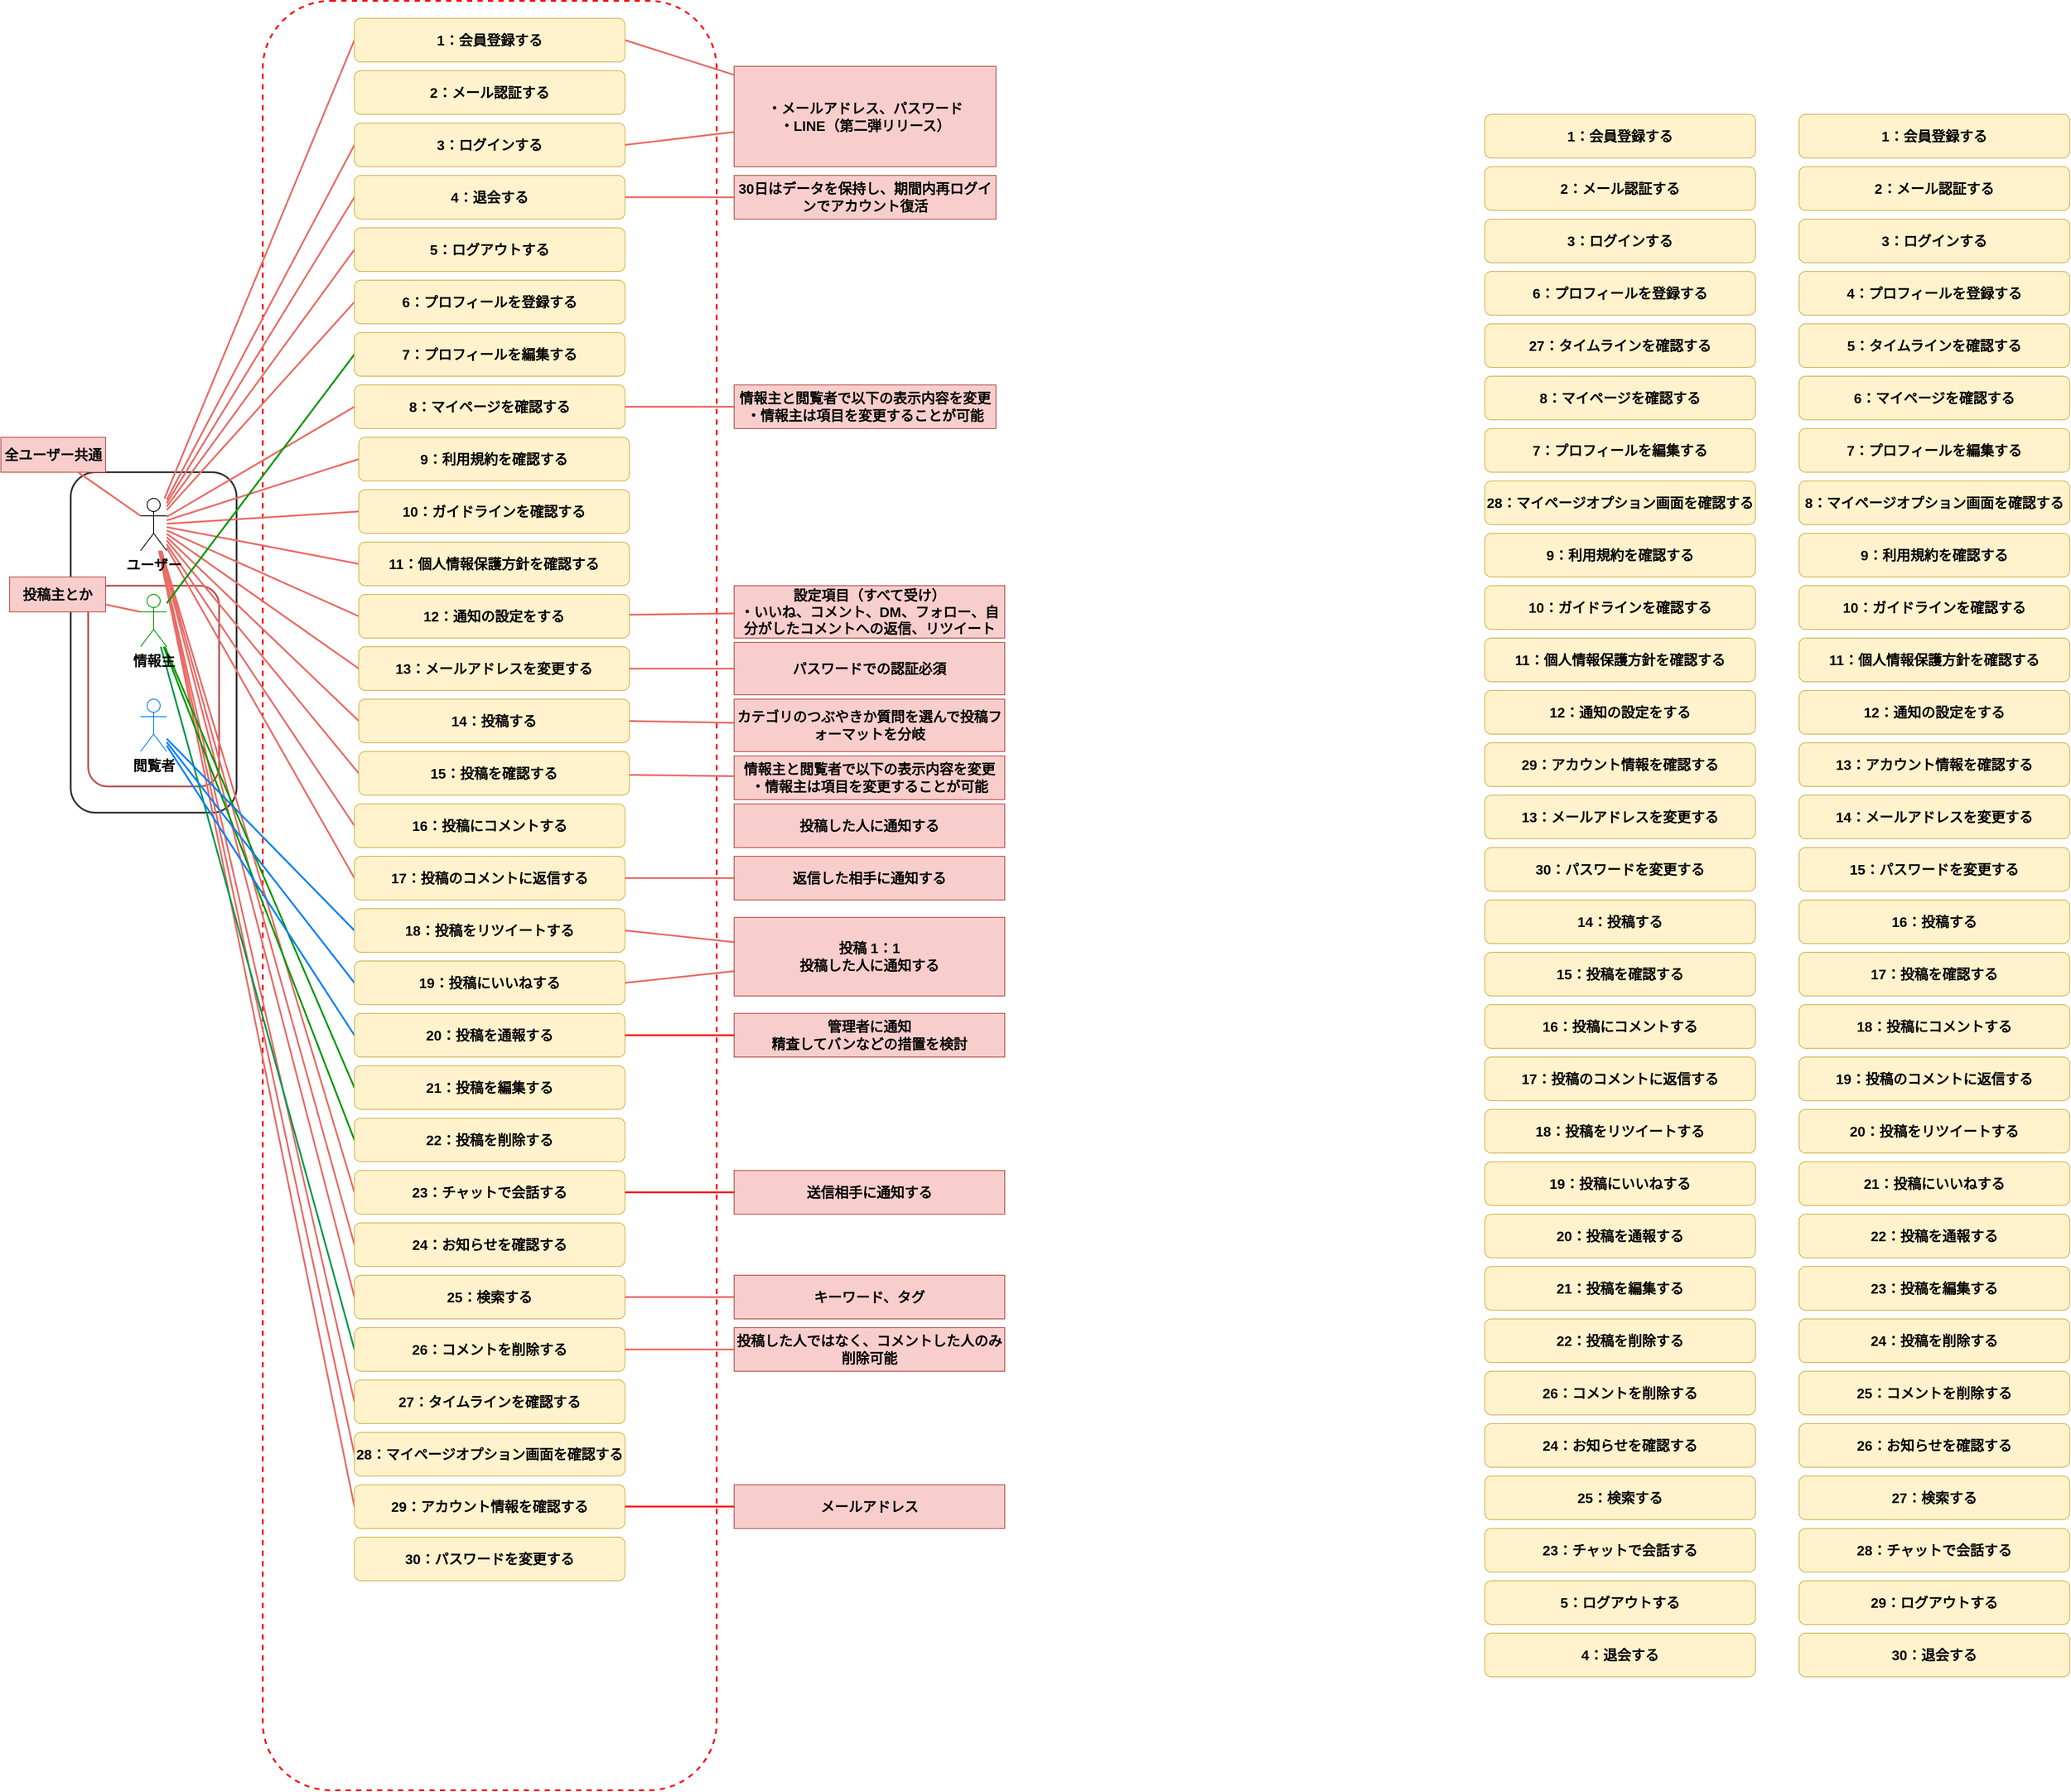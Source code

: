 <mxfile version="24.6.4" type="github" pages="2">
  <diagram name="ユースケース図" id="WGTsjL8ZVUWMKIDuKt0u">
    <mxGraphModel dx="2848" dy="756" grid="1" gridSize="10" guides="1" tooltips="1" connect="1" arrows="1" fold="1" page="1" pageScale="1" pageWidth="1654" pageHeight="2336" math="0" shadow="0">
      <root>
        <mxCell id="0" />
        <mxCell id="1" parent="0" />
        <mxCell id="4o01He_aQZHZ-05-Wp81-2" value="" style="rounded=1;whiteSpace=wrap;html=1;strokeColor=#FF0000;align=center;verticalAlign=top;fontFamily=Helvetica;fontSize=16;fontColor=default;fontStyle=1;fillColor=none;strokeWidth=2;dashed=1;" parent="1" vertex="1">
          <mxGeometry x="270" y="70" width="520" height="2050" as="geometry" />
        </mxCell>
        <mxCell id="4o01He_aQZHZ-05-Wp81-10" value="" style="rounded=1;whiteSpace=wrap;html=1;strokeColor=#b85450;align=center;verticalAlign=middle;fontFamily=Helvetica;fontSize=16;fontColor=default;fontStyle=1;fillColor=none;strokeWidth=2;" parent="1" vertex="1">
          <mxGeometry x="70" y="740" width="150" height="230" as="geometry" />
        </mxCell>
        <mxCell id="4o01He_aQZHZ-05-Wp81-9" value="" style="rounded=1;whiteSpace=wrap;html=1;strokeColor=#333333;align=center;verticalAlign=middle;fontFamily=Helvetica;fontSize=16;fontColor=default;fontStyle=1;fillColor=none;strokeWidth=2;" parent="1" vertex="1">
          <mxGeometry x="50" y="610" width="190" height="390" as="geometry" />
        </mxCell>
        <mxCell id="4o01He_aQZHZ-05-Wp81-61" style="edgeStyle=none;shape=connector;rounded=0;orthogonalLoop=1;jettySize=auto;html=1;entryX=0;entryY=0.5;entryDx=0;entryDy=0;strokeColor=#EA6B66;strokeWidth=2;align=center;verticalAlign=middle;fontFamily=Helvetica;fontSize=16;fontColor=default;fontStyle=1;labelBackgroundColor=default;endArrow=none;endFill=0;" parent="1" source="4o01He_aQZHZ-05-Wp81-1" target="4o01He_aQZHZ-05-Wp81-4" edge="1">
          <mxGeometry relative="1" as="geometry" />
        </mxCell>
        <mxCell id="4o01He_aQZHZ-05-Wp81-62" style="edgeStyle=none;shape=connector;rounded=0;orthogonalLoop=1;jettySize=auto;html=1;entryX=0;entryY=0.5;entryDx=0;entryDy=0;strokeColor=#EA6B66;strokeWidth=2;align=center;verticalAlign=middle;fontFamily=Helvetica;fontSize=16;fontColor=default;fontStyle=1;labelBackgroundColor=default;endArrow=none;endFill=0;" parent="1" source="4o01He_aQZHZ-05-Wp81-1" target="4o01He_aQZHZ-05-Wp81-3" edge="1">
          <mxGeometry relative="1" as="geometry" />
        </mxCell>
        <mxCell id="4o01He_aQZHZ-05-Wp81-63" style="edgeStyle=none;shape=connector;rounded=0;orthogonalLoop=1;jettySize=auto;html=1;entryX=0;entryY=0.5;entryDx=0;entryDy=0;strokeColor=#EA6B66;strokeWidth=2;align=center;verticalAlign=middle;fontFamily=Helvetica;fontSize=16;fontColor=default;fontStyle=1;labelBackgroundColor=default;endArrow=none;endFill=0;" parent="1" source="4o01He_aQZHZ-05-Wp81-1" target="4o01He_aQZHZ-05-Wp81-14" edge="1">
          <mxGeometry relative="1" as="geometry" />
        </mxCell>
        <mxCell id="4o01He_aQZHZ-05-Wp81-64" style="edgeStyle=none;shape=connector;rounded=0;orthogonalLoop=1;jettySize=auto;html=1;entryX=0;entryY=0.5;entryDx=0;entryDy=0;strokeColor=#EA6B66;strokeWidth=2;align=center;verticalAlign=middle;fontFamily=Helvetica;fontSize=16;fontColor=default;fontStyle=1;labelBackgroundColor=default;endArrow=none;endFill=0;" parent="1" source="4o01He_aQZHZ-05-Wp81-1" target="4o01He_aQZHZ-05-Wp81-15" edge="1">
          <mxGeometry relative="1" as="geometry" />
        </mxCell>
        <mxCell id="4o01He_aQZHZ-05-Wp81-65" style="edgeStyle=none;shape=connector;rounded=0;orthogonalLoop=1;jettySize=auto;html=1;entryX=0;entryY=0.5;entryDx=0;entryDy=0;strokeColor=#EA6B66;strokeWidth=2;align=center;verticalAlign=middle;fontFamily=Helvetica;fontSize=16;fontColor=default;fontStyle=1;labelBackgroundColor=default;endArrow=none;endFill=0;" parent="1" source="4o01He_aQZHZ-05-Wp81-1" target="4o01He_aQZHZ-05-Wp81-16" edge="1">
          <mxGeometry relative="1" as="geometry" />
        </mxCell>
        <mxCell id="4o01He_aQZHZ-05-Wp81-68" style="edgeStyle=none;shape=connector;rounded=0;orthogonalLoop=1;jettySize=auto;html=1;entryX=0;entryY=0.5;entryDx=0;entryDy=0;strokeColor=#EA6B66;strokeWidth=2;align=center;verticalAlign=middle;fontFamily=Helvetica;fontSize=16;fontColor=default;fontStyle=1;labelBackgroundColor=default;endArrow=none;endFill=0;" parent="1" source="4o01He_aQZHZ-05-Wp81-1" target="4o01He_aQZHZ-05-Wp81-18" edge="1">
          <mxGeometry relative="1" as="geometry" />
        </mxCell>
        <mxCell id="4o01He_aQZHZ-05-Wp81-69" style="edgeStyle=none;shape=connector;rounded=0;orthogonalLoop=1;jettySize=auto;html=1;entryX=0;entryY=0.5;entryDx=0;entryDy=0;strokeColor=#EA6B66;strokeWidth=2;align=center;verticalAlign=middle;fontFamily=Helvetica;fontSize=16;fontColor=default;fontStyle=1;labelBackgroundColor=default;endArrow=none;endFill=0;" parent="1" source="4o01He_aQZHZ-05-Wp81-1" target="4o01He_aQZHZ-05-Wp81-19" edge="1">
          <mxGeometry relative="1" as="geometry" />
        </mxCell>
        <mxCell id="4o01He_aQZHZ-05-Wp81-70" style="edgeStyle=none;shape=connector;rounded=0;orthogonalLoop=1;jettySize=auto;html=1;entryX=0;entryY=0.5;entryDx=0;entryDy=0;strokeColor=#EA6B66;strokeWidth=2;align=center;verticalAlign=middle;fontFamily=Helvetica;fontSize=16;fontColor=default;fontStyle=1;labelBackgroundColor=default;endArrow=none;endFill=0;" parent="1" source="4o01He_aQZHZ-05-Wp81-1" target="4o01He_aQZHZ-05-Wp81-26" edge="1">
          <mxGeometry relative="1" as="geometry" />
        </mxCell>
        <mxCell id="4o01He_aQZHZ-05-Wp81-72" style="edgeStyle=none;shape=connector;rounded=0;orthogonalLoop=1;jettySize=auto;html=1;entryX=0;entryY=0.5;entryDx=0;entryDy=0;strokeColor=#EA6B66;strokeWidth=2;align=center;verticalAlign=middle;fontFamily=Helvetica;fontSize=16;fontColor=default;fontStyle=1;labelBackgroundColor=default;endArrow=none;endFill=0;" parent="1" source="4o01He_aQZHZ-05-Wp81-1" target="4o01He_aQZHZ-05-Wp81-25" edge="1">
          <mxGeometry relative="1" as="geometry" />
        </mxCell>
        <mxCell id="4o01He_aQZHZ-05-Wp81-73" style="edgeStyle=none;shape=connector;rounded=0;orthogonalLoop=1;jettySize=auto;html=1;entryX=0;entryY=0.5;entryDx=0;entryDy=0;strokeColor=#EA6B66;strokeWidth=2;align=center;verticalAlign=middle;fontFamily=Helvetica;fontSize=16;fontColor=default;fontStyle=1;labelBackgroundColor=default;endArrow=none;endFill=0;" parent="1" source="4o01He_aQZHZ-05-Wp81-1" target="4o01He_aQZHZ-05-Wp81-24" edge="1">
          <mxGeometry relative="1" as="geometry" />
        </mxCell>
        <mxCell id="4o01He_aQZHZ-05-Wp81-74" style="edgeStyle=none;shape=connector;rounded=0;orthogonalLoop=1;jettySize=auto;html=1;entryX=0;entryY=0.5;entryDx=0;entryDy=0;strokeColor=#EA6B66;strokeWidth=2;align=center;verticalAlign=middle;fontFamily=Helvetica;fontSize=16;fontColor=default;fontStyle=1;labelBackgroundColor=default;endArrow=none;endFill=0;" parent="1" source="4o01He_aQZHZ-05-Wp81-1" target="4o01He_aQZHZ-05-Wp81-23" edge="1">
          <mxGeometry relative="1" as="geometry" />
        </mxCell>
        <mxCell id="4o01He_aQZHZ-05-Wp81-75" style="edgeStyle=none;shape=connector;rounded=0;orthogonalLoop=1;jettySize=auto;html=1;entryX=0;entryY=0.5;entryDx=0;entryDy=0;strokeColor=#EA6B66;strokeWidth=2;align=center;verticalAlign=middle;fontFamily=Helvetica;fontSize=16;fontColor=default;fontStyle=1;labelBackgroundColor=default;endArrow=none;endFill=0;" parent="1" source="4o01He_aQZHZ-05-Wp81-1" target="4o01He_aQZHZ-05-Wp81-22" edge="1">
          <mxGeometry relative="1" as="geometry" />
        </mxCell>
        <mxCell id="4o01He_aQZHZ-05-Wp81-77" style="edgeStyle=none;shape=connector;rounded=0;orthogonalLoop=1;jettySize=auto;html=1;entryX=0;entryY=0.5;entryDx=0;entryDy=0;strokeColor=#EA6B66;strokeWidth=2;align=center;verticalAlign=middle;fontFamily=Helvetica;fontSize=16;fontColor=default;fontStyle=1;labelBackgroundColor=default;endArrow=none;endFill=0;" parent="1" source="4o01He_aQZHZ-05-Wp81-1" target="4o01He_aQZHZ-05-Wp81-21" edge="1">
          <mxGeometry relative="1" as="geometry" />
        </mxCell>
        <mxCell id="4o01He_aQZHZ-05-Wp81-78" style="edgeStyle=none;shape=connector;rounded=0;orthogonalLoop=1;jettySize=auto;html=1;entryX=0;entryY=0.5;entryDx=0;entryDy=0;strokeColor=#EA6B66;strokeWidth=2;align=center;verticalAlign=middle;fontFamily=Helvetica;fontSize=16;fontColor=default;fontStyle=1;labelBackgroundColor=default;endArrow=none;endFill=0;" parent="1" source="4o01He_aQZHZ-05-Wp81-1" target="4o01He_aQZHZ-05-Wp81-20" edge="1">
          <mxGeometry relative="1" as="geometry" />
        </mxCell>
        <mxCell id="4o01He_aQZHZ-05-Wp81-79" style="edgeStyle=none;shape=connector;rounded=0;orthogonalLoop=1;jettySize=auto;html=1;entryX=0;entryY=0.5;entryDx=0;entryDy=0;strokeColor=#EA6B66;strokeWidth=2;align=center;verticalAlign=middle;fontFamily=Helvetica;fontSize=16;fontColor=default;fontStyle=1;labelBackgroundColor=default;endArrow=none;endFill=0;" parent="1" source="4o01He_aQZHZ-05-Wp81-1" target="4o01He_aQZHZ-05-Wp81-46" edge="1">
          <mxGeometry relative="1" as="geometry" />
        </mxCell>
        <mxCell id="4o01He_aQZHZ-05-Wp81-86" style="edgeStyle=none;shape=connector;rounded=0;orthogonalLoop=1;jettySize=auto;html=1;entryX=0;entryY=0.5;entryDx=0;entryDy=0;strokeColor=#EA6B66;strokeWidth=2;align=center;verticalAlign=middle;fontFamily=Helvetica;fontSize=16;fontColor=default;fontStyle=1;labelBackgroundColor=default;endArrow=none;endFill=0;" parent="1" source="4o01He_aQZHZ-05-Wp81-1" target="4o01He_aQZHZ-05-Wp81-29" edge="1">
          <mxGeometry relative="1" as="geometry" />
        </mxCell>
        <mxCell id="4o01He_aQZHZ-05-Wp81-87" style="edgeStyle=none;shape=connector;rounded=0;orthogonalLoop=1;jettySize=auto;html=1;entryX=0;entryY=0.5;entryDx=0;entryDy=0;strokeColor=#EA6B66;strokeWidth=2;align=center;verticalAlign=middle;fontFamily=Helvetica;fontSize=16;fontColor=default;fontStyle=1;labelBackgroundColor=default;endArrow=none;endFill=0;" parent="1" source="4o01He_aQZHZ-05-Wp81-1" target="4o01He_aQZHZ-05-Wp81-28" edge="1">
          <mxGeometry relative="1" as="geometry" />
        </mxCell>
        <mxCell id="4o01He_aQZHZ-05-Wp81-88" style="edgeStyle=none;shape=connector;rounded=0;orthogonalLoop=1;jettySize=auto;html=1;entryX=0;entryY=0.5;entryDx=0;entryDy=0;strokeColor=#EA6B66;strokeWidth=2;align=center;verticalAlign=middle;fontFamily=Helvetica;fontSize=16;fontColor=default;fontStyle=1;labelBackgroundColor=default;endArrow=none;endFill=0;" parent="1" source="4o01He_aQZHZ-05-Wp81-1" target="4o01He_aQZHZ-05-Wp81-35" edge="1">
          <mxGeometry relative="1" as="geometry" />
        </mxCell>
        <mxCell id="AKesWotK_jg8N8RjOWXU-4" style="edgeStyle=none;shape=connector;rounded=0;orthogonalLoop=1;jettySize=auto;html=1;entryX=0;entryY=0.5;entryDx=0;entryDy=0;strokeColor=#EA6B66;strokeWidth=2;align=center;verticalAlign=middle;fontFamily=Helvetica;fontSize=16;fontColor=default;fontStyle=1;labelBackgroundColor=default;endArrow=none;endFill=0;" edge="1" parent="1" source="4o01He_aQZHZ-05-Wp81-1" target="ChYUmCLO_mawXhGjEOLD-1">
          <mxGeometry relative="1" as="geometry" />
        </mxCell>
        <mxCell id="AKesWotK_jg8N8RjOWXU-5" style="edgeStyle=none;shape=connector;rounded=0;orthogonalLoop=1;jettySize=auto;html=1;entryX=0;entryY=0.5;entryDx=0;entryDy=0;strokeColor=#EA6B66;strokeWidth=2;align=center;verticalAlign=middle;fontFamily=Helvetica;fontSize=16;fontColor=default;fontStyle=1;labelBackgroundColor=default;endArrow=none;endFill=0;" edge="1" parent="1" source="4o01He_aQZHZ-05-Wp81-1" target="_YOZG-p2Vx6e4yb0tkVq-1">
          <mxGeometry relative="1" as="geometry" />
        </mxCell>
        <mxCell id="AKesWotK_jg8N8RjOWXU-6" style="edgeStyle=none;shape=connector;rounded=0;orthogonalLoop=1;jettySize=auto;html=1;entryX=0;entryY=0.5;entryDx=0;entryDy=0;strokeColor=#EA6B66;strokeWidth=2;align=center;verticalAlign=middle;fontFamily=Helvetica;fontSize=16;fontColor=default;fontStyle=1;labelBackgroundColor=default;endArrow=none;endFill=0;" edge="1" parent="1" source="4o01He_aQZHZ-05-Wp81-1" target="TnW9z-jII-lwHWOeEv7x-1">
          <mxGeometry relative="1" as="geometry" />
        </mxCell>
        <mxCell id="4o01He_aQZHZ-05-Wp81-1" value="ユーザー" style="shape=umlActor;verticalLabelPosition=bottom;verticalAlign=top;html=1;outlineConnect=0;fontSize=16;fontStyle=1" parent="1" vertex="1">
          <mxGeometry x="130" y="640" width="30" height="60" as="geometry" />
        </mxCell>
        <mxCell id="4o01He_aQZHZ-05-Wp81-3" value="3：ログインする" style="rounded=1;whiteSpace=wrap;html=1;strokeColor=#d6b656;align=center;verticalAlign=middle;fontFamily=Helvetica;fontSize=16;fontStyle=1;fillColor=#fff2cc;" parent="1" vertex="1">
          <mxGeometry x="375" y="210" width="310" height="50" as="geometry" />
        </mxCell>
        <mxCell id="4o01He_aQZHZ-05-Wp81-4" value="1：会員登録する" style="rounded=1;whiteSpace=wrap;html=1;strokeColor=#d6b656;align=center;verticalAlign=middle;fontFamily=Helvetica;fontSize=16;fontStyle=1;fillColor=#fff2cc;" parent="1" vertex="1">
          <mxGeometry x="375" y="90" width="310" height="50" as="geometry" />
        </mxCell>
        <mxCell id="4o01He_aQZHZ-05-Wp81-66" style="edgeStyle=none;shape=connector;rounded=0;orthogonalLoop=1;jettySize=auto;html=1;entryX=0;entryY=0.5;entryDx=0;entryDy=0;strokeColor=#009900;strokeWidth=2;align=center;verticalAlign=middle;fontFamily=Helvetica;fontSize=16;fontColor=default;fontStyle=1;labelBackgroundColor=default;endArrow=none;endFill=0;" parent="1" source="4o01He_aQZHZ-05-Wp81-5" target="4o01He_aQZHZ-05-Wp81-17" edge="1">
          <mxGeometry relative="1" as="geometry" />
        </mxCell>
        <mxCell id="4o01He_aQZHZ-05-Wp81-84" style="edgeStyle=none;shape=connector;rounded=0;orthogonalLoop=1;jettySize=auto;html=1;entryX=0;entryY=0.5;entryDx=0;entryDy=0;strokeColor=#009900;strokeWidth=2;align=center;verticalAlign=middle;fontFamily=Helvetica;fontSize=16;fontColor=default;fontStyle=1;labelBackgroundColor=default;endArrow=none;endFill=0;" parent="1" source="4o01He_aQZHZ-05-Wp81-5" target="4o01He_aQZHZ-05-Wp81-31" edge="1">
          <mxGeometry relative="1" as="geometry" />
        </mxCell>
        <mxCell id="4o01He_aQZHZ-05-Wp81-85" style="edgeStyle=none;shape=connector;rounded=0;orthogonalLoop=1;jettySize=auto;html=1;entryX=0;entryY=0.5;entryDx=0;entryDy=0;strokeColor=#009900;strokeWidth=2;align=center;verticalAlign=middle;fontFamily=Helvetica;fontSize=16;fontColor=default;fontStyle=1;labelBackgroundColor=default;endArrow=none;endFill=0;" parent="1" source="4o01He_aQZHZ-05-Wp81-5" target="4o01He_aQZHZ-05-Wp81-30" edge="1">
          <mxGeometry relative="1" as="geometry" />
        </mxCell>
        <mxCell id="-vYeFam4DN_KY57SQ8v6-1" style="rounded=0;orthogonalLoop=1;jettySize=auto;html=1;entryX=0;entryY=0.5;entryDx=0;entryDy=0;strokeWidth=2;strokeColor=#00994D;endArrow=none;endFill=0;" edge="1" parent="1" source="4o01He_aQZHZ-05-Wp81-5" target="E5iVPtUmm4C5OWsAhe_t-1">
          <mxGeometry relative="1" as="geometry" />
        </mxCell>
        <mxCell id="4o01He_aQZHZ-05-Wp81-5" value="情報主" style="shape=umlActor;verticalLabelPosition=bottom;verticalAlign=top;html=1;outlineConnect=0;fontSize=16;fontStyle=1;strokeColor=#009900;" parent="1" vertex="1">
          <mxGeometry x="130" y="750" width="30" height="60" as="geometry" />
        </mxCell>
        <mxCell id="4o01He_aQZHZ-05-Wp81-80" style="edgeStyle=none;shape=connector;rounded=0;orthogonalLoop=1;jettySize=auto;html=1;entryX=0;entryY=0.5;entryDx=0;entryDy=0;strokeColor=#007FFF;strokeWidth=2;align=center;verticalAlign=middle;fontFamily=Helvetica;fontSize=16;fontColor=default;fontStyle=1;labelBackgroundColor=default;endArrow=none;endFill=0;" parent="1" source="4o01He_aQZHZ-05-Wp81-6" target="4o01He_aQZHZ-05-Wp81-34" edge="1">
          <mxGeometry relative="1" as="geometry" />
        </mxCell>
        <mxCell id="4o01He_aQZHZ-05-Wp81-83" style="edgeStyle=none;shape=connector;rounded=0;orthogonalLoop=1;jettySize=auto;html=1;entryX=0;entryY=0.5;entryDx=0;entryDy=0;strokeColor=#007FFF;strokeWidth=2;align=center;verticalAlign=middle;fontFamily=Helvetica;fontSize=16;fontColor=default;fontStyle=1;labelBackgroundColor=default;endArrow=none;endFill=0;" parent="1" source="4o01He_aQZHZ-05-Wp81-6" target="4o01He_aQZHZ-05-Wp81-32" edge="1">
          <mxGeometry relative="1" as="geometry" />
        </mxCell>
        <mxCell id="-vYeFam4DN_KY57SQ8v6-6" style="edgeStyle=none;shape=connector;rounded=0;orthogonalLoop=1;jettySize=auto;html=1;entryX=0;entryY=0.5;entryDx=0;entryDy=0;strokeColor=#017fff;strokeWidth=2;align=center;verticalAlign=middle;fontFamily=Helvetica;fontSize=16;fontColor=default;fontStyle=1;labelBackgroundColor=default;endArrow=none;endFill=0;" edge="1" parent="1" source="4o01He_aQZHZ-05-Wp81-6" target="4o01He_aQZHZ-05-Wp81-93">
          <mxGeometry relative="1" as="geometry" />
        </mxCell>
        <mxCell id="4o01He_aQZHZ-05-Wp81-6" value="閲覧者" style="shape=umlActor;verticalLabelPosition=bottom;verticalAlign=top;html=1;outlineConnect=0;fontSize=16;fontStyle=1;strokeColor=#007FFF;" parent="1" vertex="1">
          <mxGeometry x="130" y="870" width="30" height="60" as="geometry" />
        </mxCell>
        <mxCell id="4o01He_aQZHZ-05-Wp81-8" style="rounded=0;orthogonalLoop=1;jettySize=auto;html=1;entryX=0;entryY=0.333;entryDx=0;entryDy=0;entryPerimeter=0;fontFamily=Helvetica;fontSize=16;fontColor=default;fontStyle=1;strokeWidth=2;strokeColor=#EA6B66;endArrow=none;endFill=0;" parent="1" source="4o01He_aQZHZ-05-Wp81-7" target="4o01He_aQZHZ-05-Wp81-5" edge="1">
          <mxGeometry relative="1" as="geometry" />
        </mxCell>
        <mxCell id="4o01He_aQZHZ-05-Wp81-7" value="投稿主とか" style="rounded=0;whiteSpace=wrap;html=1;strokeColor=#b85450;align=center;verticalAlign=middle;fontFamily=Helvetica;fontSize=16;fontStyle=1;fillColor=#f8cecc;" parent="1" vertex="1">
          <mxGeometry x="-20" y="730" width="110" height="40" as="geometry" />
        </mxCell>
        <mxCell id="4o01He_aQZHZ-05-Wp81-11" value="全ユーザー共通" style="rounded=0;whiteSpace=wrap;html=1;strokeColor=#b85450;align=center;verticalAlign=middle;fontFamily=Helvetica;fontSize=16;fontColor=default;fontStyle=1;fillColor=#f8cecc;" parent="1" vertex="1">
          <mxGeometry x="-30" y="570" width="120" height="40" as="geometry" />
        </mxCell>
        <mxCell id="4o01He_aQZHZ-05-Wp81-13" style="rounded=0;orthogonalLoop=1;jettySize=auto;html=1;entryX=0;entryY=0.333;entryDx=0;entryDy=0;entryPerimeter=0;fontFamily=Helvetica;fontSize=16;fontColor=default;fontStyle=1;strokeWidth=2;strokeColor=#EA6B66;endArrow=none;endFill=0;" parent="1" source="4o01He_aQZHZ-05-Wp81-11" target="4o01He_aQZHZ-05-Wp81-1" edge="1">
          <mxGeometry relative="1" as="geometry" />
        </mxCell>
        <mxCell id="4o01He_aQZHZ-05-Wp81-14" value="4：退会する" style="rounded=1;whiteSpace=wrap;html=1;strokeColor=#d6b656;align=center;verticalAlign=middle;fontFamily=Helvetica;fontSize=16;fontStyle=1;fillColor=#fff2cc;" parent="1" vertex="1">
          <mxGeometry x="375" y="270" width="310" height="50" as="geometry" />
        </mxCell>
        <mxCell id="4o01He_aQZHZ-05-Wp81-15" value="5：ログアウトする" style="rounded=1;whiteSpace=wrap;html=1;strokeColor=#d6b656;align=center;verticalAlign=middle;fontFamily=Helvetica;fontSize=16;fontStyle=1;fillColor=#fff2cc;" parent="1" vertex="1">
          <mxGeometry x="375" y="330" width="310" height="50" as="geometry" />
        </mxCell>
        <mxCell id="4o01He_aQZHZ-05-Wp81-16" value="6：プロフィールを登録する" style="rounded=1;whiteSpace=wrap;html=1;strokeColor=#d6b656;align=center;verticalAlign=middle;fontFamily=Helvetica;fontSize=16;fontStyle=1;fillColor=#fff2cc;" parent="1" vertex="1">
          <mxGeometry x="375" y="390" width="310" height="50" as="geometry" />
        </mxCell>
        <mxCell id="4o01He_aQZHZ-05-Wp81-17" value="7：プロフィールを編集する" style="rounded=1;whiteSpace=wrap;html=1;strokeColor=#d6b656;align=center;verticalAlign=middle;fontFamily=Helvetica;fontSize=16;fontStyle=1;fillColor=#fff2cc;" parent="1" vertex="1">
          <mxGeometry x="375" y="450" width="310" height="50" as="geometry" />
        </mxCell>
        <mxCell id="4o01He_aQZHZ-05-Wp81-18" value="8：マイページを確認&lt;span style=&quot;background-color: initial;&quot;&gt;する&lt;/span&gt;" style="rounded=1;whiteSpace=wrap;html=1;strokeColor=#d6b656;align=center;verticalAlign=middle;fontFamily=Helvetica;fontSize=16;fontStyle=1;fillColor=#fff2cc;" parent="1" vertex="1">
          <mxGeometry x="375" y="510" width="310" height="50" as="geometry" />
        </mxCell>
        <mxCell id="4o01He_aQZHZ-05-Wp81-19" value="9：利用規約を確認&lt;span style=&quot;background-color: initial;&quot;&gt;する&lt;/span&gt;" style="rounded=1;whiteSpace=wrap;html=1;strokeColor=#d6b656;align=center;verticalAlign=middle;fontFamily=Helvetica;fontSize=16;fontStyle=1;fillColor=#fff2cc;" parent="1" vertex="1">
          <mxGeometry x="380" y="570" width="310" height="50" as="geometry" />
        </mxCell>
        <mxCell id="4o01He_aQZHZ-05-Wp81-20" value="16：投稿にコメントする" style="rounded=1;whiteSpace=wrap;html=1;strokeColor=#d6b656;align=center;verticalAlign=middle;fontFamily=Helvetica;fontSize=16;fontStyle=1;fillColor=#fff2cc;" parent="1" vertex="1">
          <mxGeometry x="375" y="990" width="310" height="50" as="geometry" />
        </mxCell>
        <mxCell id="4o01He_aQZHZ-05-Wp81-21" value="15：&lt;span style=&quot;background-color: initial;&quot;&gt;投稿を確認&lt;/span&gt;&lt;span style=&quot;background-color: initial;&quot;&gt;する&lt;/span&gt;" style="rounded=1;whiteSpace=wrap;html=1;strokeColor=#d6b656;align=center;verticalAlign=middle;fontFamily=Helvetica;fontSize=16;fontStyle=1;fillColor=#fff2cc;" parent="1" vertex="1">
          <mxGeometry x="380" y="930" width="310" height="50" as="geometry" />
        </mxCell>
        <mxCell id="4o01He_aQZHZ-05-Wp81-22" value="14：投稿する" style="rounded=1;whiteSpace=wrap;html=1;strokeColor=#d6b656;align=center;verticalAlign=middle;fontFamily=Helvetica;fontSize=16;fontStyle=1;fillColor=#fff2cc;" parent="1" vertex="1">
          <mxGeometry x="380" y="870" width="310" height="50" as="geometry" />
        </mxCell>
        <mxCell id="4o01He_aQZHZ-05-Wp81-23" value="13：メールアドレスを変更する" style="rounded=1;whiteSpace=wrap;html=1;strokeColor=#d6b656;align=center;verticalAlign=middle;fontFamily=Helvetica;fontSize=16;fontStyle=1;fillColor=#fff2cc;" parent="1" vertex="1">
          <mxGeometry x="380" y="810" width="310" height="50" as="geometry" />
        </mxCell>
        <mxCell id="4o01He_aQZHZ-05-Wp81-24" value="12：通知の設定をする" style="rounded=1;whiteSpace=wrap;html=1;strokeColor=#d6b656;align=center;verticalAlign=middle;fontFamily=Helvetica;fontSize=16;fontStyle=1;fillColor=#fff2cc;" parent="1" vertex="1">
          <mxGeometry x="380" y="750" width="310" height="50" as="geometry" />
        </mxCell>
        <mxCell id="4o01He_aQZHZ-05-Wp81-25" value="11：個人情報保護方針を確認する" style="rounded=1;whiteSpace=wrap;html=1;strokeColor=#d6b656;align=center;verticalAlign=middle;fontFamily=Helvetica;fontSize=16;fontStyle=1;fillColor=#fff2cc;" parent="1" vertex="1">
          <mxGeometry x="380" y="690" width="310" height="50" as="geometry" />
        </mxCell>
        <mxCell id="4o01He_aQZHZ-05-Wp81-26" value="10：ガイドラインを確認する" style="rounded=1;whiteSpace=wrap;html=1;strokeColor=#d6b656;align=center;verticalAlign=middle;fontFamily=Helvetica;fontSize=16;fontStyle=1;fillColor=#fff2cc;" parent="1" vertex="1">
          <mxGeometry x="380" y="630" width="310" height="50" as="geometry" />
        </mxCell>
        <mxCell id="4o01He_aQZHZ-05-Wp81-28" value="24：お知らせを確認する" style="rounded=1;whiteSpace=wrap;html=1;strokeColor=#d6b656;align=center;verticalAlign=middle;fontFamily=Helvetica;fontSize=16;fontStyle=1;fillColor=#fff2cc;" parent="1" vertex="1">
          <mxGeometry x="375" y="1470" width="310" height="50" as="geometry" />
        </mxCell>
        <mxCell id="4o01He_aQZHZ-05-Wp81-29" value="23：チャットで会話する" style="rounded=1;whiteSpace=wrap;html=1;strokeColor=#d6b656;align=center;verticalAlign=middle;fontFamily=Helvetica;fontSize=16;fontStyle=1;fillColor=#fff2cc;" parent="1" vertex="1">
          <mxGeometry x="375" y="1410" width="310" height="50" as="geometry" />
        </mxCell>
        <mxCell id="4o01He_aQZHZ-05-Wp81-30" value="22：投稿を削除する" style="rounded=1;whiteSpace=wrap;html=1;strokeColor=#d6b656;align=center;verticalAlign=middle;fontFamily=Helvetica;fontSize=16;fontStyle=1;fillColor=#fff2cc;" parent="1" vertex="1">
          <mxGeometry x="375" y="1350" width="310" height="50" as="geometry" />
        </mxCell>
        <mxCell id="4o01He_aQZHZ-05-Wp81-31" value="21：投稿を編集する" style="rounded=1;whiteSpace=wrap;html=1;strokeColor=#d6b656;align=center;verticalAlign=middle;fontFamily=Helvetica;fontSize=16;fontStyle=1;fillColor=#fff2cc;" parent="1" vertex="1">
          <mxGeometry x="375" y="1290" width="310" height="50" as="geometry" />
        </mxCell>
        <mxCell id="4o01He_aQZHZ-05-Wp81-32" value="19：投稿にいいねする" style="rounded=1;whiteSpace=wrap;html=1;strokeColor=#d6b656;align=center;verticalAlign=middle;fontFamily=Helvetica;fontSize=16;fontStyle=1;fillColor=#fff2cc;" parent="1" vertex="1">
          <mxGeometry x="375" y="1170" width="310" height="50" as="geometry" />
        </mxCell>
        <mxCell id="4o01He_aQZHZ-05-Wp81-34" value="18：投稿をリツイートする" style="rounded=1;whiteSpace=wrap;html=1;strokeColor=#d6b656;align=center;verticalAlign=middle;fontFamily=Helvetica;fontSize=16;fontStyle=1;fillColor=#fff2cc;" parent="1" vertex="1">
          <mxGeometry x="375" y="1110" width="310" height="50" as="geometry" />
        </mxCell>
        <mxCell id="4o01He_aQZHZ-05-Wp81-35" value="25：検索する" style="rounded=1;whiteSpace=wrap;html=1;strokeColor=#d6b656;align=center;verticalAlign=middle;fontFamily=Helvetica;fontSize=16;fontStyle=1;fillColor=#fff2cc;" parent="1" vertex="1">
          <mxGeometry x="375" y="1530" width="310" height="50" as="geometry" />
        </mxCell>
        <mxCell id="4o01He_aQZHZ-05-Wp81-37" style="edgeStyle=none;shape=connector;rounded=0;orthogonalLoop=1;jettySize=auto;html=1;entryX=1;entryY=0.5;entryDx=0;entryDy=0;strokeColor=#EA6B66;strokeWidth=2;align=center;verticalAlign=middle;fontFamily=Helvetica;fontSize=16;fontColor=default;fontStyle=1;labelBackgroundColor=default;endArrow=none;endFill=0;" parent="1" source="4o01He_aQZHZ-05-Wp81-36" target="4o01He_aQZHZ-05-Wp81-4" edge="1">
          <mxGeometry relative="1" as="geometry" />
        </mxCell>
        <mxCell id="4o01He_aQZHZ-05-Wp81-38" style="edgeStyle=none;shape=connector;rounded=0;orthogonalLoop=1;jettySize=auto;html=1;entryX=1;entryY=0.5;entryDx=0;entryDy=0;strokeColor=#EA6B66;strokeWidth=2;align=center;verticalAlign=middle;fontFamily=Helvetica;fontSize=16;fontColor=default;fontStyle=1;labelBackgroundColor=default;endArrow=none;endFill=0;" parent="1" source="4o01He_aQZHZ-05-Wp81-36" target="4o01He_aQZHZ-05-Wp81-3" edge="1">
          <mxGeometry relative="1" as="geometry" />
        </mxCell>
        <mxCell id="4o01He_aQZHZ-05-Wp81-36" value="・メールアドレス、パスワード&lt;div&gt;・LINE（第二弾リリース）&lt;/div&gt;" style="rounded=0;whiteSpace=wrap;html=1;strokeColor=#b85450;align=center;verticalAlign=middle;fontFamily=Helvetica;fontSize=16;fontColor=default;fontStyle=1;labelBackgroundColor=none;fillColor=#f8cecc;" parent="1" vertex="1">
          <mxGeometry x="810" y="145" width="300" height="115" as="geometry" />
        </mxCell>
        <mxCell id="4o01He_aQZHZ-05-Wp81-40" style="edgeStyle=none;shape=connector;rounded=0;orthogonalLoop=1;jettySize=auto;html=1;entryX=1;entryY=0.5;entryDx=0;entryDy=0;strokeColor=#EA6B66;strokeWidth=2;align=center;verticalAlign=middle;fontFamily=Helvetica;fontSize=16;fontColor=default;fontStyle=1;labelBackgroundColor=default;endArrow=none;endFill=0;" parent="1" source="4o01He_aQZHZ-05-Wp81-39" target="4o01He_aQZHZ-05-Wp81-14" edge="1">
          <mxGeometry relative="1" as="geometry" />
        </mxCell>
        <mxCell id="4o01He_aQZHZ-05-Wp81-39" value="30日はデータを保持し、期間内再ログインでアカウント復活" style="rounded=0;whiteSpace=wrap;html=1;strokeColor=#b85450;align=center;verticalAlign=middle;fontFamily=Helvetica;fontSize=16;fontColor=default;fontStyle=1;labelBackgroundColor=none;fillColor=#f8cecc;" parent="1" vertex="1">
          <mxGeometry x="810" y="270" width="300" height="50" as="geometry" />
        </mxCell>
        <mxCell id="4o01He_aQZHZ-05-Wp81-42" style="edgeStyle=none;shape=connector;rounded=0;orthogonalLoop=1;jettySize=auto;html=1;entryX=1;entryY=0.5;entryDx=0;entryDy=0;strokeColor=#EA6B66;strokeWidth=2;align=center;verticalAlign=middle;fontFamily=Helvetica;fontSize=16;fontColor=default;fontStyle=1;labelBackgroundColor=default;endArrow=none;endFill=0;" parent="1" source="4o01He_aQZHZ-05-Wp81-41" target="4o01He_aQZHZ-05-Wp81-18" edge="1">
          <mxGeometry relative="1" as="geometry" />
        </mxCell>
        <mxCell id="4o01He_aQZHZ-05-Wp81-41" value="情報主と閲覧者で以下の&lt;span style=&quot;background-color: initial;&quot;&gt;表示内容を変更&lt;/span&gt;&lt;div&gt;・情報主は項目を変更することが可能&lt;/div&gt;" style="rounded=0;whiteSpace=wrap;html=1;strokeColor=#b85450;align=center;verticalAlign=middle;fontFamily=Helvetica;fontSize=16;fontColor=default;fontStyle=1;labelBackgroundColor=none;fillColor=#f8cecc;" parent="1" vertex="1">
          <mxGeometry x="810" y="510" width="300" height="50" as="geometry" />
        </mxCell>
        <mxCell id="4o01He_aQZHZ-05-Wp81-47" style="edgeStyle=none;shape=connector;rounded=0;orthogonalLoop=1;jettySize=auto;html=1;strokeColor=#EA6B66;strokeWidth=2;align=center;verticalAlign=middle;fontFamily=Helvetica;fontSize=16;fontColor=default;fontStyle=1;labelBackgroundColor=default;endArrow=none;endFill=0;" parent="1" source="4o01He_aQZHZ-05-Wp81-43" target="4o01He_aQZHZ-05-Wp81-24" edge="1">
          <mxGeometry relative="1" as="geometry" />
        </mxCell>
        <mxCell id="4o01He_aQZHZ-05-Wp81-43" value="設定項目（すべて受け）&lt;div&gt;・いいね、コメント、DM、フォロー、自分がしたコメントへの返信、リツイート&lt;/div&gt;" style="rounded=0;whiteSpace=wrap;html=1;strokeColor=#b85450;align=center;verticalAlign=middle;fontFamily=Helvetica;fontSize=16;fontColor=default;fontStyle=1;labelBackgroundColor=none;fillColor=#f8cecc;" parent="1" vertex="1">
          <mxGeometry x="810" y="740" width="310" height="60" as="geometry" />
        </mxCell>
        <mxCell id="4o01He_aQZHZ-05-Wp81-46" value="17：投稿のコメントに返信する" style="rounded=1;whiteSpace=wrap;html=1;strokeColor=#d6b656;align=center;verticalAlign=middle;fontFamily=Helvetica;fontSize=16;fontStyle=1;fillColor=#fff2cc;" parent="1" vertex="1">
          <mxGeometry x="375" y="1050" width="310" height="50" as="geometry" />
        </mxCell>
        <mxCell id="4o01He_aQZHZ-05-Wp81-49" style="edgeStyle=none;shape=connector;rounded=0;orthogonalLoop=1;jettySize=auto;html=1;strokeColor=#EA6B66;strokeWidth=2;align=center;verticalAlign=middle;fontFamily=Helvetica;fontSize=16;fontColor=default;fontStyle=1;labelBackgroundColor=default;endArrow=none;endFill=0;" parent="1" source="4o01He_aQZHZ-05-Wp81-48" target="4o01He_aQZHZ-05-Wp81-23" edge="1">
          <mxGeometry relative="1" as="geometry" />
        </mxCell>
        <mxCell id="4o01He_aQZHZ-05-Wp81-48" value="パスワードでの認証必須" style="rounded=0;whiteSpace=wrap;html=1;strokeColor=#b85450;align=center;verticalAlign=middle;fontFamily=Helvetica;fontSize=16;fontColor=default;fontStyle=1;labelBackgroundColor=none;fillColor=#f8cecc;" parent="1" vertex="1">
          <mxGeometry x="810" y="805" width="310" height="60" as="geometry" />
        </mxCell>
        <mxCell id="4o01He_aQZHZ-05-Wp81-54" style="edgeStyle=none;shape=connector;rounded=0;orthogonalLoop=1;jettySize=auto;html=1;entryX=1;entryY=0.5;entryDx=0;entryDy=0;strokeColor=#EA6B66;strokeWidth=2;align=center;verticalAlign=middle;fontFamily=Helvetica;fontSize=16;fontColor=default;fontStyle=1;labelBackgroundColor=default;endArrow=none;endFill=0;" parent="1" source="4o01He_aQZHZ-05-Wp81-51" target="4o01He_aQZHZ-05-Wp81-22" edge="1">
          <mxGeometry relative="1" as="geometry" />
        </mxCell>
        <mxCell id="4o01He_aQZHZ-05-Wp81-51" value="カテゴリのつぶやきか質問を選んで投稿フォーマットを分岐" style="rounded=0;whiteSpace=wrap;html=1;strokeColor=#b85450;align=center;verticalAlign=middle;fontFamily=Helvetica;fontSize=16;fontColor=default;fontStyle=1;labelBackgroundColor=none;fillColor=#f8cecc;" parent="1" vertex="1">
          <mxGeometry x="810" y="870" width="310" height="60" as="geometry" />
        </mxCell>
        <mxCell id="4o01He_aQZHZ-05-Wp81-53" style="edgeStyle=none;shape=connector;rounded=0;orthogonalLoop=1;jettySize=auto;html=1;strokeColor=#EA6B66;strokeWidth=2;align=center;verticalAlign=middle;fontFamily=Helvetica;fontSize=16;fontColor=default;fontStyle=1;labelBackgroundColor=default;endArrow=none;endFill=0;" parent="1" source="4o01He_aQZHZ-05-Wp81-52" target="4o01He_aQZHZ-05-Wp81-21" edge="1">
          <mxGeometry relative="1" as="geometry" />
        </mxCell>
        <mxCell id="4o01He_aQZHZ-05-Wp81-52" value="情報主と閲覧者で以下の&lt;span style=&quot;background-color: initial;&quot;&gt;表示内容を変更&lt;/span&gt;&lt;div&gt;・情報主は項目を変更することが可能&lt;/div&gt;" style="rounded=0;whiteSpace=wrap;html=1;strokeColor=#b85450;align=center;verticalAlign=middle;fontFamily=Helvetica;fontSize=16;fontColor=default;fontStyle=1;labelBackgroundColor=none;fillColor=#f8cecc;" parent="1" vertex="1">
          <mxGeometry x="810" y="935" width="310" height="50" as="geometry" />
        </mxCell>
        <mxCell id="4o01He_aQZHZ-05-Wp81-59" style="edgeStyle=none;shape=connector;rounded=0;orthogonalLoop=1;jettySize=auto;html=1;entryX=1;entryY=0.5;entryDx=0;entryDy=0;strokeColor=#EA6B66;strokeWidth=2;align=center;verticalAlign=middle;fontFamily=Helvetica;fontSize=16;fontColor=default;fontStyle=1;labelBackgroundColor=default;endArrow=none;endFill=0;" parent="1" source="4o01He_aQZHZ-05-Wp81-55" target="4o01He_aQZHZ-05-Wp81-46" edge="1">
          <mxGeometry relative="1" as="geometry" />
        </mxCell>
        <mxCell id="4o01He_aQZHZ-05-Wp81-55" value="返信した相手に通知する" style="rounded=0;whiteSpace=wrap;html=1;strokeColor=#b85450;align=center;verticalAlign=middle;fontFamily=Helvetica;fontSize=16;fontColor=default;fontStyle=1;labelBackgroundColor=none;fillColor=#f8cecc;" parent="1" vertex="1">
          <mxGeometry x="810" y="1050" width="310" height="50" as="geometry" />
        </mxCell>
        <mxCell id="4o01He_aQZHZ-05-Wp81-60" style="edgeStyle=none;shape=connector;rounded=0;orthogonalLoop=1;jettySize=auto;html=1;strokeColor=#EA6B66;strokeWidth=2;align=center;verticalAlign=middle;fontFamily=Helvetica;fontSize=16;fontColor=default;fontStyle=1;labelBackgroundColor=default;endArrow=none;endFill=0;" parent="1" source="4o01He_aQZHZ-05-Wp81-57" target="4o01He_aQZHZ-05-Wp81-35" edge="1">
          <mxGeometry relative="1" as="geometry" />
        </mxCell>
        <mxCell id="4o01He_aQZHZ-05-Wp81-57" value="キーワード、タグ" style="rounded=0;whiteSpace=wrap;html=1;strokeColor=#b85450;align=center;verticalAlign=middle;fontFamily=Helvetica;fontSize=16;fontColor=default;fontStyle=1;labelBackgroundColor=none;fillColor=#f8cecc;" parent="1" vertex="1">
          <mxGeometry x="810" y="1530" width="310" height="50" as="geometry" />
        </mxCell>
        <mxCell id="4o01He_aQZHZ-05-Wp81-81" style="edgeStyle=none;shape=connector;rounded=0;orthogonalLoop=1;jettySize=auto;html=1;exitX=0;exitY=1;exitDx=0;exitDy=0;exitPerimeter=0;strokeColor=#EA6B66;strokeWidth=2;align=center;verticalAlign=middle;fontFamily=Helvetica;fontSize=16;fontColor=default;fontStyle=1;labelBackgroundColor=default;endArrow=none;endFill=0;" parent="1" source="4o01He_aQZHZ-05-Wp81-6" target="4o01He_aQZHZ-05-Wp81-6" edge="1">
          <mxGeometry relative="1" as="geometry" />
        </mxCell>
        <mxCell id="4o01He_aQZHZ-05-Wp81-90" style="edgeStyle=none;shape=connector;rounded=0;orthogonalLoop=1;jettySize=auto;html=1;entryX=1;entryY=0.5;entryDx=0;entryDy=0;strokeColor=#EA6B66;strokeWidth=2;align=center;verticalAlign=middle;fontFamily=Helvetica;fontSize=16;fontColor=default;fontStyle=1;labelBackgroundColor=default;endArrow=none;endFill=0;" parent="1" source="4o01He_aQZHZ-05-Wp81-89" target="4o01He_aQZHZ-05-Wp81-34" edge="1">
          <mxGeometry relative="1" as="geometry" />
        </mxCell>
        <mxCell id="4o01He_aQZHZ-05-Wp81-92" style="edgeStyle=none;shape=connector;rounded=0;orthogonalLoop=1;jettySize=auto;html=1;entryX=1;entryY=0.5;entryDx=0;entryDy=0;strokeColor=#EA6B66;strokeWidth=2;align=center;verticalAlign=middle;fontFamily=Helvetica;fontSize=16;fontColor=default;fontStyle=1;labelBackgroundColor=default;endArrow=none;endFill=0;" parent="1" source="4o01He_aQZHZ-05-Wp81-89" target="4o01He_aQZHZ-05-Wp81-32" edge="1">
          <mxGeometry relative="1" as="geometry" />
        </mxCell>
        <mxCell id="4o01He_aQZHZ-05-Wp81-89" value="投稿 1：1&lt;div&gt;投稿した人に通知する&lt;/div&gt;" style="rounded=0;whiteSpace=wrap;html=1;strokeColor=#b85450;align=center;verticalAlign=middle;fontFamily=Helvetica;fontSize=16;fontColor=default;fontStyle=1;labelBackgroundColor=none;fillColor=#f8cecc;" parent="1" vertex="1">
          <mxGeometry x="810" y="1120" width="310" height="90" as="geometry" />
        </mxCell>
        <mxCell id="4o01He_aQZHZ-05-Wp81-93" value="20：投稿を通報する" style="rounded=1;whiteSpace=wrap;html=1;strokeColor=#d6b656;align=center;verticalAlign=middle;fontFamily=Helvetica;fontSize=16;fontStyle=1;fillColor=#fff2cc;" parent="1" vertex="1">
          <mxGeometry x="375" y="1230" width="310" height="50" as="geometry" />
        </mxCell>
        <mxCell id="RjnXXXwKK8Rkh7F74SQu-1" value="2：メール認証する" style="rounded=1;whiteSpace=wrap;html=1;strokeColor=#d6b656;align=center;verticalAlign=middle;fontFamily=Helvetica;fontSize=16;fontStyle=1;fillColor=#fff2cc;" parent="1" vertex="1">
          <mxGeometry x="375" y="150" width="310" height="50" as="geometry" />
        </mxCell>
        <mxCell id="E5iVPtUmm4C5OWsAhe_t-1" value="26：コメントを削除する" style="rounded=1;whiteSpace=wrap;html=1;strokeColor=#d6b656;align=center;verticalAlign=middle;fontFamily=Helvetica;fontSize=16;fontStyle=1;fillColor=#fff2cc;" parent="1" vertex="1">
          <mxGeometry x="375" y="1590" width="310" height="50" as="geometry" />
        </mxCell>
        <mxCell id="-vYeFam4DN_KY57SQ8v6-4" style="edgeStyle=none;shape=connector;rounded=0;orthogonalLoop=1;jettySize=auto;html=1;entryX=1;entryY=0.5;entryDx=0;entryDy=0;strokeColor=#EA6B66;strokeWidth=2;align=center;verticalAlign=middle;fontFamily=Helvetica;fontSize=16;fontColor=default;fontStyle=1;labelBackgroundColor=default;endArrow=none;endFill=0;" edge="1" parent="1" source="-vYeFam4DN_KY57SQ8v6-2" target="E5iVPtUmm4C5OWsAhe_t-1">
          <mxGeometry relative="1" as="geometry" />
        </mxCell>
        <mxCell id="-vYeFam4DN_KY57SQ8v6-2" value="投稿した人ではなく、コメントした人のみ削除可能" style="rounded=0;whiteSpace=wrap;html=1;strokeColor=#b85450;align=center;verticalAlign=middle;fontFamily=Helvetica;fontSize=16;fontColor=default;fontStyle=1;labelBackgroundColor=none;fillColor=#f8cecc;" vertex="1" parent="1">
          <mxGeometry x="810" y="1590" width="310" height="50" as="geometry" />
        </mxCell>
        <mxCell id="ChYUmCLO_mawXhGjEOLD-1" value="27&lt;span style=&quot;background-color: initial;&quot;&gt;：タイムラインを確認する&lt;/span&gt;" style="rounded=1;whiteSpace=wrap;html=1;strokeColor=#d6b656;align=center;verticalAlign=middle;fontFamily=Helvetica;fontSize=16;fontStyle=1;fillColor=#fff2cc;" vertex="1" parent="1">
          <mxGeometry x="375" y="1650" width="310" height="50" as="geometry" />
        </mxCell>
        <mxCell id="_YOZG-p2Vx6e4yb0tkVq-1" value="28&lt;span style=&quot;background-color: initial;&quot;&gt;：マイページオプション画面を確認する&lt;/span&gt;" style="rounded=1;whiteSpace=wrap;html=1;strokeColor=#d6b656;align=center;verticalAlign=middle;fontFamily=Helvetica;fontSize=16;fontStyle=1;fillColor=#fff2cc;" vertex="1" parent="1">
          <mxGeometry x="375" y="1710" width="310" height="50" as="geometry" />
        </mxCell>
        <mxCell id="TnW9z-jII-lwHWOeEv7x-1" value="29&lt;span style=&quot;background-color: initial;&quot;&gt;：アカウント情報を確認する&lt;/span&gt;" style="rounded=1;whiteSpace=wrap;html=1;strokeColor=#d6b656;align=center;verticalAlign=middle;fontFamily=Helvetica;fontSize=16;fontStyle=1;fillColor=#fff2cc;" vertex="1" parent="1">
          <mxGeometry x="375" y="1770" width="310" height="50" as="geometry" />
        </mxCell>
        <mxCell id="FyMKhVMBBa3QNWfEdvm6-1" value="&lt;span style=&quot;background-color: initial;&quot;&gt;30：パスワードを変更する&lt;/span&gt;" style="rounded=1;whiteSpace=wrap;html=1;strokeColor=#d6b656;align=center;verticalAlign=middle;fontFamily=Helvetica;fontSize=16;fontStyle=1;fillColor=#fff2cc;" vertex="1" parent="1">
          <mxGeometry x="375" y="1830" width="310" height="50" as="geometry" />
        </mxCell>
        <mxCell id="Q7gH4yBcVEf8yMbphYyq-1" value="3：ログインする" style="rounded=1;whiteSpace=wrap;html=1;strokeColor=#d6b656;align=center;verticalAlign=middle;fontFamily=Helvetica;fontSize=16;fontStyle=1;fillColor=#fff2cc;" vertex="1" parent="1">
          <mxGeometry x="1670" y="320" width="310" height="50" as="geometry" />
        </mxCell>
        <mxCell id="Q7gH4yBcVEf8yMbphYyq-2" value="1：会員登録する" style="rounded=1;whiteSpace=wrap;html=1;strokeColor=#d6b656;align=center;verticalAlign=middle;fontFamily=Helvetica;fontSize=16;fontStyle=1;fillColor=#fff2cc;" vertex="1" parent="1">
          <mxGeometry x="1670" y="200" width="310" height="50" as="geometry" />
        </mxCell>
        <mxCell id="Q7gH4yBcVEf8yMbphYyq-3" value="4：退会する" style="rounded=1;whiteSpace=wrap;html=1;strokeColor=#d6b656;align=center;verticalAlign=middle;fontFamily=Helvetica;fontSize=16;fontStyle=1;fillColor=#fff2cc;" vertex="1" parent="1">
          <mxGeometry x="1670" y="1940" width="310" height="50" as="geometry" />
        </mxCell>
        <mxCell id="Q7gH4yBcVEf8yMbphYyq-4" value="5：ログアウトする" style="rounded=1;whiteSpace=wrap;html=1;strokeColor=#d6b656;align=center;verticalAlign=middle;fontFamily=Helvetica;fontSize=16;fontStyle=1;fillColor=#fff2cc;" vertex="1" parent="1">
          <mxGeometry x="1670" y="1880" width="310" height="50" as="geometry" />
        </mxCell>
        <mxCell id="Q7gH4yBcVEf8yMbphYyq-5" value="6：プロフィールを登録する" style="rounded=1;whiteSpace=wrap;html=1;strokeColor=#d6b656;align=center;verticalAlign=middle;fontFamily=Helvetica;fontSize=16;fontStyle=1;fillColor=#fff2cc;" vertex="1" parent="1">
          <mxGeometry x="1670" y="380" width="310" height="50" as="geometry" />
        </mxCell>
        <mxCell id="Q7gH4yBcVEf8yMbphYyq-6" value="7：プロフィールを編集する" style="rounded=1;whiteSpace=wrap;html=1;strokeColor=#d6b656;align=center;verticalAlign=middle;fontFamily=Helvetica;fontSize=16;fontStyle=1;fillColor=#fff2cc;" vertex="1" parent="1">
          <mxGeometry x="1670" y="560" width="310" height="50" as="geometry" />
        </mxCell>
        <mxCell id="Q7gH4yBcVEf8yMbphYyq-7" value="8：マイページを確認&lt;span style=&quot;background-color: initial;&quot;&gt;する&lt;/span&gt;" style="rounded=1;whiteSpace=wrap;html=1;strokeColor=#d6b656;align=center;verticalAlign=middle;fontFamily=Helvetica;fontSize=16;fontStyle=1;fillColor=#fff2cc;" vertex="1" parent="1">
          <mxGeometry x="1670" y="500" width="310" height="50" as="geometry" />
        </mxCell>
        <mxCell id="Q7gH4yBcVEf8yMbphYyq-8" value="9：利用規約を確認&lt;span style=&quot;background-color: initial;&quot;&gt;する&lt;/span&gt;" style="rounded=1;whiteSpace=wrap;html=1;strokeColor=#d6b656;align=center;verticalAlign=middle;fontFamily=Helvetica;fontSize=16;fontStyle=1;fillColor=#fff2cc;" vertex="1" parent="1">
          <mxGeometry x="1670" y="680" width="310" height="50" as="geometry" />
        </mxCell>
        <mxCell id="Q7gH4yBcVEf8yMbphYyq-9" value="16：投稿にコメントする" style="rounded=1;whiteSpace=wrap;html=1;strokeColor=#d6b656;align=center;verticalAlign=middle;fontFamily=Helvetica;fontSize=16;fontStyle=1;fillColor=#fff2cc;" vertex="1" parent="1">
          <mxGeometry x="1670" y="1220" width="310" height="50" as="geometry" />
        </mxCell>
        <mxCell id="Q7gH4yBcVEf8yMbphYyq-10" value="15：&lt;span style=&quot;background-color: initial;&quot;&gt;投稿を確認&lt;/span&gt;&lt;span style=&quot;background-color: initial;&quot;&gt;する&lt;/span&gt;" style="rounded=1;whiteSpace=wrap;html=1;strokeColor=#d6b656;align=center;verticalAlign=middle;fontFamily=Helvetica;fontSize=16;fontStyle=1;fillColor=#fff2cc;" vertex="1" parent="1">
          <mxGeometry x="1670" y="1160" width="310" height="50" as="geometry" />
        </mxCell>
        <mxCell id="Q7gH4yBcVEf8yMbphYyq-11" value="14：投稿する" style="rounded=1;whiteSpace=wrap;html=1;strokeColor=#d6b656;align=center;verticalAlign=middle;fontFamily=Helvetica;fontSize=16;fontStyle=1;fillColor=#fff2cc;" vertex="1" parent="1">
          <mxGeometry x="1670" y="1100" width="310" height="50" as="geometry" />
        </mxCell>
        <mxCell id="Q7gH4yBcVEf8yMbphYyq-12" value="13：メールアドレスを変更する" style="rounded=1;whiteSpace=wrap;html=1;strokeColor=#d6b656;align=center;verticalAlign=middle;fontFamily=Helvetica;fontSize=16;fontStyle=1;fillColor=#fff2cc;" vertex="1" parent="1">
          <mxGeometry x="1670" y="980" width="310" height="50" as="geometry" />
        </mxCell>
        <mxCell id="Q7gH4yBcVEf8yMbphYyq-13" value="12：通知の設定をする" style="rounded=1;whiteSpace=wrap;html=1;strokeColor=#d6b656;align=center;verticalAlign=middle;fontFamily=Helvetica;fontSize=16;fontStyle=1;fillColor=#fff2cc;" vertex="1" parent="1">
          <mxGeometry x="1670" y="860" width="310" height="50" as="geometry" />
        </mxCell>
        <mxCell id="Q7gH4yBcVEf8yMbphYyq-14" value="11：個人情報保護方針を確認する" style="rounded=1;whiteSpace=wrap;html=1;strokeColor=#d6b656;align=center;verticalAlign=middle;fontFamily=Helvetica;fontSize=16;fontStyle=1;fillColor=#fff2cc;" vertex="1" parent="1">
          <mxGeometry x="1670" y="800" width="310" height="50" as="geometry" />
        </mxCell>
        <mxCell id="Q7gH4yBcVEf8yMbphYyq-15" value="10：ガイドラインを確認する" style="rounded=1;whiteSpace=wrap;html=1;strokeColor=#d6b656;align=center;verticalAlign=middle;fontFamily=Helvetica;fontSize=16;fontStyle=1;fillColor=#fff2cc;" vertex="1" parent="1">
          <mxGeometry x="1670" y="740" width="310" height="50" as="geometry" />
        </mxCell>
        <mxCell id="Q7gH4yBcVEf8yMbphYyq-16" value="24：お知らせを確認する" style="rounded=1;whiteSpace=wrap;html=1;strokeColor=#d6b656;align=center;verticalAlign=middle;fontFamily=Helvetica;fontSize=16;fontStyle=1;fillColor=#fff2cc;" vertex="1" parent="1">
          <mxGeometry x="1670" y="1700" width="310" height="50" as="geometry" />
        </mxCell>
        <mxCell id="Q7gH4yBcVEf8yMbphYyq-17" value="23：チャットで会話する" style="rounded=1;whiteSpace=wrap;html=1;strokeColor=#d6b656;align=center;verticalAlign=middle;fontFamily=Helvetica;fontSize=16;fontStyle=1;fillColor=#fff2cc;" vertex="1" parent="1">
          <mxGeometry x="1670" y="1820" width="310" height="50" as="geometry" />
        </mxCell>
        <mxCell id="Q7gH4yBcVEf8yMbphYyq-18" value="22：投稿を削除する" style="rounded=1;whiteSpace=wrap;html=1;strokeColor=#d6b656;align=center;verticalAlign=middle;fontFamily=Helvetica;fontSize=16;fontStyle=1;fillColor=#fff2cc;" vertex="1" parent="1">
          <mxGeometry x="1670" y="1580" width="310" height="50" as="geometry" />
        </mxCell>
        <mxCell id="Q7gH4yBcVEf8yMbphYyq-19" value="21：投稿を編集する" style="rounded=1;whiteSpace=wrap;html=1;strokeColor=#d6b656;align=center;verticalAlign=middle;fontFamily=Helvetica;fontSize=16;fontStyle=1;fillColor=#fff2cc;" vertex="1" parent="1">
          <mxGeometry x="1670" y="1520" width="310" height="50" as="geometry" />
        </mxCell>
        <mxCell id="Q7gH4yBcVEf8yMbphYyq-20" value="19：投稿にいいねする" style="rounded=1;whiteSpace=wrap;html=1;strokeColor=#d6b656;align=center;verticalAlign=middle;fontFamily=Helvetica;fontSize=16;fontStyle=1;fillColor=#fff2cc;" vertex="1" parent="1">
          <mxGeometry x="1670" y="1400" width="310" height="50" as="geometry" />
        </mxCell>
        <mxCell id="Q7gH4yBcVEf8yMbphYyq-21" value="18：投稿をリツイートする" style="rounded=1;whiteSpace=wrap;html=1;strokeColor=#d6b656;align=center;verticalAlign=middle;fontFamily=Helvetica;fontSize=16;fontStyle=1;fillColor=#fff2cc;" vertex="1" parent="1">
          <mxGeometry x="1670" y="1340" width="310" height="50" as="geometry" />
        </mxCell>
        <mxCell id="Q7gH4yBcVEf8yMbphYyq-22" value="25：検索する" style="rounded=1;whiteSpace=wrap;html=1;strokeColor=#d6b656;align=center;verticalAlign=middle;fontFamily=Helvetica;fontSize=16;fontStyle=1;fillColor=#fff2cc;" vertex="1" parent="1">
          <mxGeometry x="1670" y="1760" width="310" height="50" as="geometry" />
        </mxCell>
        <mxCell id="Q7gH4yBcVEf8yMbphYyq-23" value="17：投稿のコメントに返信する" style="rounded=1;whiteSpace=wrap;html=1;strokeColor=#d6b656;align=center;verticalAlign=middle;fontFamily=Helvetica;fontSize=16;fontStyle=1;fillColor=#fff2cc;" vertex="1" parent="1">
          <mxGeometry x="1670" y="1280" width="310" height="50" as="geometry" />
        </mxCell>
        <mxCell id="Q7gH4yBcVEf8yMbphYyq-24" value="20：投稿を通報する" style="rounded=1;whiteSpace=wrap;html=1;strokeColor=#d6b656;align=center;verticalAlign=middle;fontFamily=Helvetica;fontSize=16;fontStyle=1;fillColor=#fff2cc;" vertex="1" parent="1">
          <mxGeometry x="1670" y="1460" width="310" height="50" as="geometry" />
        </mxCell>
        <mxCell id="Q7gH4yBcVEf8yMbphYyq-25" value="2：メール認証する" style="rounded=1;whiteSpace=wrap;html=1;strokeColor=#d6b656;align=center;verticalAlign=middle;fontFamily=Helvetica;fontSize=16;fontStyle=1;fillColor=#fff2cc;" vertex="1" parent="1">
          <mxGeometry x="1670" y="260" width="310" height="50" as="geometry" />
        </mxCell>
        <mxCell id="Q7gH4yBcVEf8yMbphYyq-26" value="26：コメントを削除する" style="rounded=1;whiteSpace=wrap;html=1;strokeColor=#d6b656;align=center;verticalAlign=middle;fontFamily=Helvetica;fontSize=16;fontStyle=1;fillColor=#fff2cc;" vertex="1" parent="1">
          <mxGeometry x="1670" y="1640" width="310" height="50" as="geometry" />
        </mxCell>
        <mxCell id="Q7gH4yBcVEf8yMbphYyq-27" value="27&lt;span style=&quot;background-color: initial;&quot;&gt;：タイムラインを確認する&lt;/span&gt;" style="rounded=1;whiteSpace=wrap;html=1;strokeColor=#d6b656;align=center;verticalAlign=middle;fontFamily=Helvetica;fontSize=16;fontStyle=1;fillColor=#fff2cc;" vertex="1" parent="1">
          <mxGeometry x="1670" y="440" width="310" height="50" as="geometry" />
        </mxCell>
        <mxCell id="Q7gH4yBcVEf8yMbphYyq-28" value="28&lt;span style=&quot;background-color: initial;&quot;&gt;：マイページオプション画面を確認する&lt;/span&gt;" style="rounded=1;whiteSpace=wrap;html=1;strokeColor=#d6b656;align=center;verticalAlign=middle;fontFamily=Helvetica;fontSize=16;fontStyle=1;fillColor=#fff2cc;" vertex="1" parent="1">
          <mxGeometry x="1670" y="620" width="310" height="50" as="geometry" />
        </mxCell>
        <mxCell id="Q7gH4yBcVEf8yMbphYyq-29" value="29&lt;span style=&quot;background-color: initial;&quot;&gt;：アカウント情報を確認する&lt;/span&gt;" style="rounded=1;whiteSpace=wrap;html=1;strokeColor=#d6b656;align=center;verticalAlign=middle;fontFamily=Helvetica;fontSize=16;fontStyle=1;fillColor=#fff2cc;" vertex="1" parent="1">
          <mxGeometry x="1670" y="920" width="310" height="50" as="geometry" />
        </mxCell>
        <mxCell id="Q7gH4yBcVEf8yMbphYyq-30" value="&lt;span style=&quot;background-color: initial;&quot;&gt;30：パスワードを変更する&lt;/span&gt;" style="rounded=1;whiteSpace=wrap;html=1;strokeColor=#d6b656;align=center;verticalAlign=middle;fontFamily=Helvetica;fontSize=16;fontStyle=1;fillColor=#fff2cc;" vertex="1" parent="1">
          <mxGeometry x="1670" y="1040" width="310" height="50" as="geometry" />
        </mxCell>
        <mxCell id="XyCZ6HeUS69LgSr5y3WZ-1" value="3：ログインする" style="rounded=1;whiteSpace=wrap;html=1;strokeColor=#d6b656;align=center;verticalAlign=middle;fontFamily=Helvetica;fontSize=16;fontStyle=1;fillColor=#fff2cc;" vertex="1" parent="1">
          <mxGeometry x="2030" y="320" width="310" height="50" as="geometry" />
        </mxCell>
        <mxCell id="XyCZ6HeUS69LgSr5y3WZ-2" value="1：会員登録する" style="rounded=1;whiteSpace=wrap;html=1;strokeColor=#d6b656;align=center;verticalAlign=middle;fontFamily=Helvetica;fontSize=16;fontStyle=1;fillColor=#fff2cc;" vertex="1" parent="1">
          <mxGeometry x="2030" y="200" width="310" height="50" as="geometry" />
        </mxCell>
        <mxCell id="XyCZ6HeUS69LgSr5y3WZ-3" value="4：プロフィールを登録する" style="rounded=1;whiteSpace=wrap;html=1;strokeColor=#d6b656;align=center;verticalAlign=middle;fontFamily=Helvetica;fontSize=16;fontStyle=1;fillColor=#fff2cc;" vertex="1" parent="1">
          <mxGeometry x="2030" y="380" width="310" height="50" as="geometry" />
        </mxCell>
        <mxCell id="XyCZ6HeUS69LgSr5y3WZ-4" value="7：プロフィールを編集する" style="rounded=1;whiteSpace=wrap;html=1;strokeColor=#d6b656;align=center;verticalAlign=middle;fontFamily=Helvetica;fontSize=16;fontStyle=1;fillColor=#fff2cc;" vertex="1" parent="1">
          <mxGeometry x="2030" y="560" width="310" height="50" as="geometry" />
        </mxCell>
        <mxCell id="XyCZ6HeUS69LgSr5y3WZ-5" value="6：マイページを確認&lt;span style=&quot;background-color: initial;&quot;&gt;する&lt;/span&gt;" style="rounded=1;whiteSpace=wrap;html=1;strokeColor=#d6b656;align=center;verticalAlign=middle;fontFamily=Helvetica;fontSize=16;fontStyle=1;fillColor=#fff2cc;" vertex="1" parent="1">
          <mxGeometry x="2030" y="500" width="310" height="50" as="geometry" />
        </mxCell>
        <mxCell id="XyCZ6HeUS69LgSr5y3WZ-6" value="9：利用規約を確認&lt;span style=&quot;background-color: initial;&quot;&gt;する&lt;/span&gt;" style="rounded=1;whiteSpace=wrap;html=1;strokeColor=#d6b656;align=center;verticalAlign=middle;fontFamily=Helvetica;fontSize=16;fontStyle=1;fillColor=#fff2cc;" vertex="1" parent="1">
          <mxGeometry x="2030" y="680" width="310" height="50" as="geometry" />
        </mxCell>
        <mxCell id="XyCZ6HeUS69LgSr5y3WZ-7" value="18：投稿にコメントする" style="rounded=1;whiteSpace=wrap;html=1;strokeColor=#d6b656;align=center;verticalAlign=middle;fontFamily=Helvetica;fontSize=16;fontStyle=1;fillColor=#fff2cc;" vertex="1" parent="1">
          <mxGeometry x="2030" y="1220" width="310" height="50" as="geometry" />
        </mxCell>
        <mxCell id="XyCZ6HeUS69LgSr5y3WZ-8" value="17：&lt;span style=&quot;background-color: initial;&quot;&gt;投稿を確認&lt;/span&gt;&lt;span style=&quot;background-color: initial;&quot;&gt;する&lt;/span&gt;" style="rounded=1;whiteSpace=wrap;html=1;strokeColor=#d6b656;align=center;verticalAlign=middle;fontFamily=Helvetica;fontSize=16;fontStyle=1;fillColor=#fff2cc;" vertex="1" parent="1">
          <mxGeometry x="2030" y="1160" width="310" height="50" as="geometry" />
        </mxCell>
        <mxCell id="XyCZ6HeUS69LgSr5y3WZ-9" value="16：投稿する" style="rounded=1;whiteSpace=wrap;html=1;strokeColor=#d6b656;align=center;verticalAlign=middle;fontFamily=Helvetica;fontSize=16;fontStyle=1;fillColor=#fff2cc;" vertex="1" parent="1">
          <mxGeometry x="2030" y="1100" width="310" height="50" as="geometry" />
        </mxCell>
        <mxCell id="XyCZ6HeUS69LgSr5y3WZ-10" value="14：メールアドレスを変更する" style="rounded=1;whiteSpace=wrap;html=1;strokeColor=#d6b656;align=center;verticalAlign=middle;fontFamily=Helvetica;fontSize=16;fontStyle=1;fillColor=#fff2cc;" vertex="1" parent="1">
          <mxGeometry x="2030" y="980" width="310" height="50" as="geometry" />
        </mxCell>
        <mxCell id="XyCZ6HeUS69LgSr5y3WZ-11" value="12：通知の設定をする" style="rounded=1;whiteSpace=wrap;html=1;strokeColor=#d6b656;align=center;verticalAlign=middle;fontFamily=Helvetica;fontSize=16;fontStyle=1;fillColor=#fff2cc;" vertex="1" parent="1">
          <mxGeometry x="2030" y="860" width="310" height="50" as="geometry" />
        </mxCell>
        <mxCell id="XyCZ6HeUS69LgSr5y3WZ-12" value="11：個人情報保護方針を確認する" style="rounded=1;whiteSpace=wrap;html=1;strokeColor=#d6b656;align=center;verticalAlign=middle;fontFamily=Helvetica;fontSize=16;fontStyle=1;fillColor=#fff2cc;" vertex="1" parent="1">
          <mxGeometry x="2030" y="800" width="310" height="50" as="geometry" />
        </mxCell>
        <mxCell id="XyCZ6HeUS69LgSr5y3WZ-13" value="10：ガイドラインを確認する" style="rounded=1;whiteSpace=wrap;html=1;strokeColor=#d6b656;align=center;verticalAlign=middle;fontFamily=Helvetica;fontSize=16;fontStyle=1;fillColor=#fff2cc;" vertex="1" parent="1">
          <mxGeometry x="2030" y="740" width="310" height="50" as="geometry" />
        </mxCell>
        <mxCell id="XyCZ6HeUS69LgSr5y3WZ-14" value="26：お知らせを確認する" style="rounded=1;whiteSpace=wrap;html=1;strokeColor=#d6b656;align=center;verticalAlign=middle;fontFamily=Helvetica;fontSize=16;fontStyle=1;fillColor=#fff2cc;" vertex="1" parent="1">
          <mxGeometry x="2030" y="1700" width="310" height="50" as="geometry" />
        </mxCell>
        <mxCell id="XyCZ6HeUS69LgSr5y3WZ-15" value="28：チャットで会話する" style="rounded=1;whiteSpace=wrap;html=1;strokeColor=#d6b656;align=center;verticalAlign=middle;fontFamily=Helvetica;fontSize=16;fontStyle=1;fillColor=#fff2cc;" vertex="1" parent="1">
          <mxGeometry x="2030" y="1820" width="310" height="50" as="geometry" />
        </mxCell>
        <mxCell id="XyCZ6HeUS69LgSr5y3WZ-16" value="24：投稿を削除する" style="rounded=1;whiteSpace=wrap;html=1;strokeColor=#d6b656;align=center;verticalAlign=middle;fontFamily=Helvetica;fontSize=16;fontStyle=1;fillColor=#fff2cc;" vertex="1" parent="1">
          <mxGeometry x="2030" y="1580" width="310" height="50" as="geometry" />
        </mxCell>
        <mxCell id="XyCZ6HeUS69LgSr5y3WZ-17" value="23：投稿を編集する" style="rounded=1;whiteSpace=wrap;html=1;strokeColor=#d6b656;align=center;verticalAlign=middle;fontFamily=Helvetica;fontSize=16;fontStyle=1;fillColor=#fff2cc;" vertex="1" parent="1">
          <mxGeometry x="2030" y="1520" width="310" height="50" as="geometry" />
        </mxCell>
        <mxCell id="XyCZ6HeUS69LgSr5y3WZ-18" value="21：投稿にいいねする" style="rounded=1;whiteSpace=wrap;html=1;strokeColor=#d6b656;align=center;verticalAlign=middle;fontFamily=Helvetica;fontSize=16;fontStyle=1;fillColor=#fff2cc;" vertex="1" parent="1">
          <mxGeometry x="2030" y="1400" width="310" height="50" as="geometry" />
        </mxCell>
        <mxCell id="XyCZ6HeUS69LgSr5y3WZ-19" value="20：投稿をリツイートする" style="rounded=1;whiteSpace=wrap;html=1;strokeColor=#d6b656;align=center;verticalAlign=middle;fontFamily=Helvetica;fontSize=16;fontStyle=1;fillColor=#fff2cc;" vertex="1" parent="1">
          <mxGeometry x="2030" y="1340" width="310" height="50" as="geometry" />
        </mxCell>
        <mxCell id="XyCZ6HeUS69LgSr5y3WZ-20" value="27：検索する" style="rounded=1;whiteSpace=wrap;html=1;strokeColor=#d6b656;align=center;verticalAlign=middle;fontFamily=Helvetica;fontSize=16;fontStyle=1;fillColor=#fff2cc;" vertex="1" parent="1">
          <mxGeometry x="2030" y="1760" width="310" height="50" as="geometry" />
        </mxCell>
        <mxCell id="XyCZ6HeUS69LgSr5y3WZ-21" value="19：投稿のコメントに返信する" style="rounded=1;whiteSpace=wrap;html=1;strokeColor=#d6b656;align=center;verticalAlign=middle;fontFamily=Helvetica;fontSize=16;fontStyle=1;fillColor=#fff2cc;" vertex="1" parent="1">
          <mxGeometry x="2030" y="1280" width="310" height="50" as="geometry" />
        </mxCell>
        <mxCell id="XyCZ6HeUS69LgSr5y3WZ-22" value="22：投稿を通報する" style="rounded=1;whiteSpace=wrap;html=1;strokeColor=#d6b656;align=center;verticalAlign=middle;fontFamily=Helvetica;fontSize=16;fontStyle=1;fillColor=#fff2cc;" vertex="1" parent="1">
          <mxGeometry x="2030" y="1460" width="310" height="50" as="geometry" />
        </mxCell>
        <mxCell id="XyCZ6HeUS69LgSr5y3WZ-23" value="2：メール認証する" style="rounded=1;whiteSpace=wrap;html=1;strokeColor=#d6b656;align=center;verticalAlign=middle;fontFamily=Helvetica;fontSize=16;fontStyle=1;fillColor=#fff2cc;" vertex="1" parent="1">
          <mxGeometry x="2030" y="260" width="310" height="50" as="geometry" />
        </mxCell>
        <mxCell id="XyCZ6HeUS69LgSr5y3WZ-24" value="25：コメントを削除する" style="rounded=1;whiteSpace=wrap;html=1;strokeColor=#d6b656;align=center;verticalAlign=middle;fontFamily=Helvetica;fontSize=16;fontStyle=1;fillColor=#fff2cc;" vertex="1" parent="1">
          <mxGeometry x="2030" y="1640" width="310" height="50" as="geometry" />
        </mxCell>
        <mxCell id="XyCZ6HeUS69LgSr5y3WZ-25" value="&lt;span style=&quot;background-color: initial;&quot;&gt;5：タイムラインを確認する&lt;/span&gt;" style="rounded=1;whiteSpace=wrap;html=1;strokeColor=#d6b656;align=center;verticalAlign=middle;fontFamily=Helvetica;fontSize=16;fontStyle=1;fillColor=#fff2cc;" vertex="1" parent="1">
          <mxGeometry x="2030" y="440" width="310" height="50" as="geometry" />
        </mxCell>
        <mxCell id="XyCZ6HeUS69LgSr5y3WZ-26" value="8&lt;span style=&quot;background-color: initial;&quot;&gt;：マイページオプション画面を確認する&lt;/span&gt;" style="rounded=1;whiteSpace=wrap;html=1;strokeColor=#d6b656;align=center;verticalAlign=middle;fontFamily=Helvetica;fontSize=16;fontStyle=1;fillColor=#fff2cc;" vertex="1" parent="1">
          <mxGeometry x="2030" y="620" width="310" height="50" as="geometry" />
        </mxCell>
        <mxCell id="XyCZ6HeUS69LgSr5y3WZ-27" value="&lt;span style=&quot;background-color: initial;&quot;&gt;13：アカウント情報を確認する&lt;/span&gt;" style="rounded=1;whiteSpace=wrap;html=1;strokeColor=#d6b656;align=center;verticalAlign=middle;fontFamily=Helvetica;fontSize=16;fontStyle=1;fillColor=#fff2cc;" vertex="1" parent="1">
          <mxGeometry x="2030" y="920" width="310" height="50" as="geometry" />
        </mxCell>
        <mxCell id="XyCZ6HeUS69LgSr5y3WZ-28" value="&lt;span style=&quot;background-color: initial;&quot;&gt;15：パスワードを変更する&lt;/span&gt;" style="rounded=1;whiteSpace=wrap;html=1;strokeColor=#d6b656;align=center;verticalAlign=middle;fontFamily=Helvetica;fontSize=16;fontStyle=1;fillColor=#fff2cc;" vertex="1" parent="1">
          <mxGeometry x="2030" y="1040" width="310" height="50" as="geometry" />
        </mxCell>
        <mxCell id="XyCZ6HeUS69LgSr5y3WZ-29" value="30：退会する" style="rounded=1;whiteSpace=wrap;html=1;strokeColor=#d6b656;align=center;verticalAlign=middle;fontFamily=Helvetica;fontSize=16;fontStyle=1;fillColor=#fff2cc;" vertex="1" parent="1">
          <mxGeometry x="2030" y="1940" width="310" height="50" as="geometry" />
        </mxCell>
        <mxCell id="XyCZ6HeUS69LgSr5y3WZ-30" value="29：ログアウトする" style="rounded=1;whiteSpace=wrap;html=1;strokeColor=#d6b656;align=center;verticalAlign=middle;fontFamily=Helvetica;fontSize=16;fontStyle=1;fillColor=#fff2cc;" vertex="1" parent="1">
          <mxGeometry x="2030" y="1880" width="310" height="50" as="geometry" />
        </mxCell>
        <mxCell id="XyCZ6HeUS69LgSr5y3WZ-32" style="edgeStyle=orthogonalEdgeStyle;shape=connector;rounded=0;orthogonalLoop=1;jettySize=auto;html=1;entryX=1;entryY=0.5;entryDx=0;entryDy=0;strokeColor=#FF0000;align=center;verticalAlign=middle;fontFamily=Helvetica;fontSize=12;fontColor=default;fontStyle=1;labelBackgroundColor=none;autosize=0;resizable=1;endArrow=none;strokeWidth=2;endFill=0;" edge="1" parent="1" source="XyCZ6HeUS69LgSr5y3WZ-31" target="TnW9z-jII-lwHWOeEv7x-1">
          <mxGeometry relative="1" as="geometry" />
        </mxCell>
        <mxCell id="XyCZ6HeUS69LgSr5y3WZ-31" value="メールアドレス" style="rounded=0;whiteSpace=wrap;html=1;strokeColor=#b85450;align=center;verticalAlign=middle;fontFamily=Helvetica;fontSize=16;fontColor=default;fontStyle=1;labelBackgroundColor=none;fillColor=#f8cecc;" vertex="1" parent="1">
          <mxGeometry x="810" y="1770" width="310" height="50" as="geometry" />
        </mxCell>
        <mxCell id="XyCZ6HeUS69LgSr5y3WZ-33" value="投稿した人に通知する" style="rounded=0;whiteSpace=wrap;html=1;strokeColor=#b85450;align=center;verticalAlign=middle;fontFamily=Helvetica;fontSize=16;fontColor=default;fontStyle=1;labelBackgroundColor=none;fillColor=#f8cecc;" vertex="1" parent="1">
          <mxGeometry x="810" y="990" width="310" height="50" as="geometry" />
        </mxCell>
        <mxCell id="XyCZ6HeUS69LgSr5y3WZ-35" style="edgeStyle=orthogonalEdgeStyle;shape=connector;rounded=0;orthogonalLoop=1;jettySize=auto;html=1;entryX=1;entryY=0.5;entryDx=0;entryDy=0;strokeColor=#FF0000;align=center;verticalAlign=middle;fontFamily=Helvetica;fontSize=12;fontColor=default;fontStyle=1;labelBackgroundColor=none;autosize=0;resizable=1;endArrow=none;strokeWidth=2;endFill=0;" edge="1" parent="1" source="XyCZ6HeUS69LgSr5y3WZ-34" target="4o01He_aQZHZ-05-Wp81-93">
          <mxGeometry relative="1" as="geometry" />
        </mxCell>
        <mxCell id="XyCZ6HeUS69LgSr5y3WZ-34" value="管理者に通知&lt;div&gt;精査してバンなどの措置を検討&lt;/div&gt;" style="rounded=0;whiteSpace=wrap;html=1;strokeColor=#b85450;align=center;verticalAlign=middle;fontFamily=Helvetica;fontSize=16;fontColor=default;fontStyle=1;labelBackgroundColor=none;fillColor=#f8cecc;" vertex="1" parent="1">
          <mxGeometry x="810" y="1230" width="310" height="50" as="geometry" />
        </mxCell>
        <mxCell id="XyCZ6HeUS69LgSr5y3WZ-37" style="edgeStyle=orthogonalEdgeStyle;shape=connector;rounded=0;orthogonalLoop=1;jettySize=auto;html=1;entryX=1;entryY=0.5;entryDx=0;entryDy=0;strokeColor=#FF0000;align=center;verticalAlign=middle;fontFamily=Helvetica;fontSize=12;fontColor=default;fontStyle=1;labelBackgroundColor=none;autosize=0;resizable=1;endArrow=none;strokeWidth=2;endFill=0;" edge="1" parent="1" source="XyCZ6HeUS69LgSr5y3WZ-36" target="4o01He_aQZHZ-05-Wp81-29">
          <mxGeometry relative="1" as="geometry" />
        </mxCell>
        <mxCell id="XyCZ6HeUS69LgSr5y3WZ-36" value="送信相手に通知する" style="rounded=0;whiteSpace=wrap;html=1;strokeColor=#b85450;align=center;verticalAlign=middle;fontFamily=Helvetica;fontSize=16;fontColor=default;fontStyle=1;labelBackgroundColor=none;fillColor=#f8cecc;" vertex="1" parent="1">
          <mxGeometry x="810" y="1410" width="310" height="50" as="geometry" />
        </mxCell>
      </root>
    </mxGraphModel>
  </diagram>
  <diagram id="6prwGvwBMCrnNyXNs6o9" name="アクティビティ図">
    <mxGraphModel grid="1" page="1" gridSize="10" guides="1" tooltips="1" connect="1" arrows="1" fold="1" pageScale="1" pageWidth="850" pageHeight="1100" math="0" shadow="0">
      <root>
        <mxCell id="0" />
        <mxCell id="1" parent="0" />
        <mxCell id="jcqNd7H2SvZkg7ZEyrYX-67" value="" style="shape=table;startSize=0;container=1;collapsible=0;childLayout=tableLayout;pointerEvents=1;strokeColor=inherit;align=center;verticalAlign=middle;fontFamily=Helvetica;fontSize=12;fontColor=default;fontStyle=1;labelBackgroundColor=none;autosize=0;resizable=1;fillColor=none;" parent="1" vertex="1">
          <mxGeometry x="50" y="120" width="580" height="1660" as="geometry" />
        </mxCell>
        <mxCell id="jcqNd7H2SvZkg7ZEyrYX-68" value="" style="shape=tableRow;horizontal=0;startSize=0;swimlaneHead=0;swimlaneBody=0;strokeColor=inherit;top=0;left=0;bottom=0;right=0;collapsible=0;dropTarget=0;fillColor=none;points=[[0,0.5],[1,0.5]];portConstraint=eastwest;pointerEvents=1;align=center;verticalAlign=middle;fontFamily=Helvetica;fontSize=12;fontColor=default;fontStyle=1;labelBackgroundColor=none;autosize=0;resizable=1;" parent="jcqNd7H2SvZkg7ZEyrYX-67" vertex="1">
          <mxGeometry width="580" height="1660" as="geometry" />
        </mxCell>
        <mxCell id="jcqNd7H2SvZkg7ZEyrYX-69" value="" style="shape=partialRectangle;html=1;whiteSpace=wrap;connectable=0;strokeColor=inherit;overflow=hidden;fillColor=none;top=0;left=0;bottom=0;right=0;pointerEvents=1;align=center;verticalAlign=middle;fontFamily=Helvetica;fontSize=12;fontColor=default;fontStyle=1;labelBackgroundColor=none;autosize=0;resizable=1;" parent="jcqNd7H2SvZkg7ZEyrYX-68" vertex="1">
          <mxGeometry width="193" height="1660" as="geometry">
            <mxRectangle width="193" height="1660" as="alternateBounds" />
          </mxGeometry>
        </mxCell>
        <mxCell id="jcqNd7H2SvZkg7ZEyrYX-70" value="" style="shape=partialRectangle;html=1;whiteSpace=wrap;connectable=0;strokeColor=inherit;overflow=hidden;fillColor=none;top=0;left=0;bottom=0;right=0;pointerEvents=1;align=center;verticalAlign=middle;fontFamily=Helvetica;fontSize=12;fontColor=default;fontStyle=1;labelBackgroundColor=none;autosize=0;resizable=1;" parent="jcqNd7H2SvZkg7ZEyrYX-68" vertex="1">
          <mxGeometry x="193" width="194" height="1660" as="geometry">
            <mxRectangle width="194" height="1660" as="alternateBounds" />
          </mxGeometry>
        </mxCell>
        <mxCell id="jcqNd7H2SvZkg7ZEyrYX-71" value="" style="shape=partialRectangle;html=1;whiteSpace=wrap;connectable=0;strokeColor=inherit;overflow=hidden;fillColor=none;top=0;left=0;bottom=0;right=0;pointerEvents=1;align=center;verticalAlign=middle;fontFamily=Helvetica;fontSize=12;fontColor=default;fontStyle=1;labelBackgroundColor=none;autosize=0;resizable=1;" parent="jcqNd7H2SvZkg7ZEyrYX-68" vertex="1">
          <mxGeometry x="387" width="193" height="1660" as="geometry">
            <mxRectangle width="193" height="1660" as="alternateBounds" />
          </mxGeometry>
        </mxCell>
        <mxCell id="Gq9tVYDxeTwgEAQ8ALx6-1" value="■1：会員登録する" style="text;html=1;align=center;verticalAlign=middle;whiteSpace=wrap;rounded=0;fontFamily=Helvetica;fontSize=16;fontColor=default;fontStyle=1;autosize=0;resizable=1;" parent="1" vertex="1">
          <mxGeometry x="40" width="180" height="30" as="geometry" />
        </mxCell>
        <mxCell id="jcqNd7H2SvZkg7ZEyrYX-1" value="■27：タイムラインを確認する" style="text;html=1;align=center;verticalAlign=middle;whiteSpace=wrap;rounded=0;fontFamily=Helvetica;fontSize=16;fontColor=default;fontStyle=1;autosize=0;resizable=1;" parent="1" vertex="1">
          <mxGeometry x="290" y="30" width="230" height="30" as="geometry" />
        </mxCell>
        <mxCell id="jcqNd7H2SvZkg7ZEyrYX-2" value="■2&lt;span style=&quot;background-color: initial;&quot;&gt;：メール認証する&lt;/span&gt;" style="text;html=1;align=center;verticalAlign=middle;whiteSpace=wrap;rounded=0;fontFamily=Helvetica;fontSize=16;fontColor=default;fontStyle=1;autosize=0;resizable=1;" parent="1" vertex="1">
          <mxGeometry x="210" width="180" height="30" as="geometry" />
        </mxCell>
        <mxCell id="jcqNd7H2SvZkg7ZEyrYX-3" value="■3：ログインする" style="text;html=1;align=center;verticalAlign=middle;whiteSpace=wrap;rounded=0;fontFamily=Helvetica;fontSize=16;fontColor=default;fontStyle=1;autosize=0;resizable=1;" parent="1" vertex="1">
          <mxGeometry x="390" width="180" height="30" as="geometry" />
        </mxCell>
        <mxCell id="jcqNd7H2SvZkg7ZEyrYX-16" style="edgeStyle=orthogonalEdgeStyle;rounded=0;orthogonalLoop=1;jettySize=auto;html=1;entryX=0.5;entryY=0;entryDx=0;entryDy=0;fontFamily=Helvetica;fontSize=12;fontColor=default;fontStyle=1;autosize=0;resizable=1;strokeColor=#FF0000;" parent="1" source="jcqNd7H2SvZkg7ZEyrYX-17" target="jcqNd7H2SvZkg7ZEyrYX-19" edge="1">
          <mxGeometry relative="1" as="geometry" />
        </mxCell>
        <mxCell id="jcqNd7H2SvZkg7ZEyrYX-17" value="" style="ellipse;whiteSpace=wrap;html=1;aspect=fixed;rounded=1;strokeColor=#d6b656;align=center;verticalAlign=middle;fontFamily=Helvetica;fontSize=12;fontColor=default;fontStyle=1;autosize=0;resizable=1;fillColor=#000000;" parent="1" vertex="1">
          <mxGeometry x="135" y="150" width="30" height="30" as="geometry" />
        </mxCell>
        <mxCell id="jcqNd7H2SvZkg7ZEyrYX-19" value="アプリインストール＆アクセス" style="rounded=1;whiteSpace=wrap;html=1;strokeColor=#000000;align=center;verticalAlign=middle;fontFamily=Helvetica;fontSize=16;fontStyle=1;autosize=0;resizable=1;fillColor=#dae8fc;" parent="1" vertex="1">
          <mxGeometry x="70" y="200" width="160" height="60" as="geometry" />
        </mxCell>
        <mxCell id="jcqNd7H2SvZkg7ZEyrYX-48" style="edgeStyle=orthogonalEdgeStyle;shape=connector;rounded=0;orthogonalLoop=1;jettySize=auto;html=1;entryX=1;entryY=0.5;entryDx=0;entryDy=0;strokeColor=#FF0000;align=center;verticalAlign=middle;fontFamily=Helvetica;fontSize=12;fontColor=default;fontStyle=1;labelBackgroundColor=default;autosize=0;resizable=1;endArrow=classic;" parent="1" target="jcqNd7H2SvZkg7ZEyrYX-27" edge="1">
          <mxGeometry relative="1" as="geometry">
            <mxPoint x="530" y="370" as="sourcePoint" />
            <Array as="points">
              <mxPoint x="530" y="440" />
            </Array>
          </mxGeometry>
        </mxCell>
        <mxCell id="jcqNd7H2SvZkg7ZEyrYX-21" style="edgeStyle=elbowEdgeStyle;shape=connector;rounded=0;orthogonalLoop=1;jettySize=auto;elbow=vertical;html=1;entryX=0;entryY=0.5;entryDx=0;entryDy=0;strokeColor=#FF0000;align=center;verticalAlign=middle;fontFamily=Helvetica;fontSize=12;fontColor=default;fontStyle=1;labelBackgroundColor=default;autosize=0;resizable=1;endArrow=classic;" parent="1" source="jcqNd7H2SvZkg7ZEyrYX-23" target="jcqNd7H2SvZkg7ZEyrYX-24" edge="1">
          <mxGeometry relative="1" as="geometry" />
        </mxCell>
        <mxCell id="jcqNd7H2SvZkg7ZEyrYX-23" value="メールアドレス・パスワードを入力" style="rounded=1;whiteSpace=wrap;html=1;strokeColor=#000000;align=center;verticalAlign=middle;fontFamily=Helvetica;fontSize=16;fontStyle=1;autosize=0;resizable=1;fillColor=#dae8fc;" parent="1" vertex="1">
          <mxGeometry x="70" y="310" width="160" height="60" as="geometry" />
        </mxCell>
        <mxCell id="jcqNd7H2SvZkg7ZEyrYX-47" value="" style="edgeStyle=orthogonalEdgeStyle;shape=connector;rounded=0;orthogonalLoop=1;jettySize=auto;html=1;strokeColor=#FF0000;align=center;verticalAlign=middle;fontFamily=Helvetica;fontSize=12;fontColor=default;fontStyle=1;labelBackgroundColor=default;autosize=0;resizable=1;endArrow=classic;entryX=0;entryY=0.5;entryDx=0;entryDy=0;" parent="1" source="jcqNd7H2SvZkg7ZEyrYX-24" target="jcqNd7H2SvZkg7ZEyrYX-74" edge="1">
          <mxGeometry relative="1" as="geometry">
            <mxPoint x="450" y="340" as="targetPoint" />
          </mxGeometry>
        </mxCell>
        <mxCell id="jcqNd7H2SvZkg7ZEyrYX-24" value="仮会員情報を登録" style="rounded=1;whiteSpace=wrap;html=1;strokeColor=#000000;align=center;verticalAlign=middle;fontFamily=Helvetica;fontSize=16;fontStyle=1;autosize=0;resizable=1;fillColor=#dae8fc;" parent="1" vertex="1">
          <mxGeometry x="260" y="310" width="160" height="60" as="geometry" />
        </mxCell>
        <mxCell id="jcqNd7H2SvZkg7ZEyrYX-25" style="edgeStyle=elbowEdgeStyle;rounded=0;orthogonalLoop=1;jettySize=auto;html=1;fontFamily=Helvetica;fontSize=12;fontColor=default;fontStyle=1;autosize=0;resizable=1;entryX=0.5;entryY=0;entryDx=0;entryDy=0;elbow=vertical;strokeColor=#FF0000;exitX=0.5;exitY=1;exitDx=0;exitDy=0;" parent="1" source="jcqNd7H2SvZkg7ZEyrYX-19" target="jcqNd7H2SvZkg7ZEyrYX-23" edge="1">
          <mxGeometry relative="1" as="geometry">
            <mxPoint x="150" y="300" as="targetPoint" />
          </mxGeometry>
        </mxCell>
        <mxCell id="jcqNd7H2SvZkg7ZEyrYX-51" style="edgeStyle=orthogonalEdgeStyle;shape=connector;rounded=0;orthogonalLoop=1;jettySize=auto;html=1;strokeColor=#FF0000;align=center;verticalAlign=middle;fontFamily=Helvetica;fontSize=12;fontColor=default;fontStyle=1;labelBackgroundColor=default;autosize=0;resizable=1;endArrow=classic;entryX=0.5;entryY=0;entryDx=0;entryDy=0;" parent="1" source="jcqNd7H2SvZkg7ZEyrYX-27" target="jcqNd7H2SvZkg7ZEyrYX-77" edge="1">
          <mxGeometry relative="1" as="geometry">
            <Array as="points">
              <mxPoint x="150" y="490" />
              <mxPoint x="530" y="490" />
            </Array>
          </mxGeometry>
        </mxCell>
        <mxCell id="jcqNd7H2SvZkg7ZEyrYX-27" value="メールを認証する" style="rounded=1;whiteSpace=wrap;html=1;strokeColor=#000000;align=center;verticalAlign=middle;fontFamily=Helvetica;fontSize=16;fontStyle=1;autosize=0;resizable=1;fillColor=#dae8fc;" parent="1" vertex="1">
          <mxGeometry x="70" y="410" width="160" height="60" as="geometry" />
        </mxCell>
        <mxCell id="jcqNd7H2SvZkg7ZEyrYX-55" style="edgeStyle=orthogonalEdgeStyle;shape=connector;rounded=0;orthogonalLoop=1;jettySize=auto;html=1;entryX=0;entryY=0.5;entryDx=0;entryDy=0;strokeColor=#FF0000;align=center;verticalAlign=middle;fontFamily=Helvetica;fontSize=12;fontColor=default;fontStyle=1;labelBackgroundColor=default;autosize=0;resizable=1;endArrow=classic;" parent="1" source="jcqNd7H2SvZkg7ZEyrYX-31" target="jcqNd7H2SvZkg7ZEyrYX-80" edge="1">
          <mxGeometry relative="1" as="geometry">
            <Array as="points">
              <mxPoint x="150" y="725" />
            </Array>
          </mxGeometry>
        </mxCell>
        <mxCell id="jcqNd7H2SvZkg7ZEyrYX-31" value="ログイン情報を入力" style="rounded=1;whiteSpace=wrap;html=1;strokeColor=#000000;align=center;verticalAlign=middle;fontFamily=Helvetica;fontSize=16;fontStyle=1;autosize=0;resizable=1;fillColor=#dae8fc;" parent="1" vertex="1">
          <mxGeometry x="70" y="600" width="160" height="60" as="geometry" />
        </mxCell>
        <mxCell id="JZVxBhoopCIj0iZME-Sv-42" style="edgeStyle=orthogonalEdgeStyle;shape=connector;rounded=0;orthogonalLoop=1;jettySize=auto;html=1;entryX=0;entryY=0.5;entryDx=0;entryDy=0;strokeColor=#FF0000;align=center;verticalAlign=middle;fontFamily=Helvetica;fontSize=12;fontColor=default;fontStyle=1;labelBackgroundColor=none;autosize=0;resizable=1;endArrow=classic;" edge="1" parent="1" source="jcqNd7H2SvZkg7ZEyrYX-33" target="JZVxBhoopCIj0iZME-Sv-41">
          <mxGeometry relative="1" as="geometry">
            <Array as="points">
              <mxPoint x="150" y="975" />
            </Array>
          </mxGeometry>
        </mxCell>
        <mxCell id="jcqNd7H2SvZkg7ZEyrYX-33" value="位置情報使用を承認" style="rounded=1;whiteSpace=wrap;html=1;strokeColor=#000000;align=center;verticalAlign=middle;fontFamily=Helvetica;fontSize=16;fontStyle=1;autosize=0;resizable=1;fillColor=#dae8fc;" parent="1" vertex="1">
          <mxGeometry x="70" y="870" width="160" height="60" as="geometry" />
        </mxCell>
        <mxCell id="jcqNd7H2SvZkg7ZEyrYX-56" style="edgeStyle=orthogonalEdgeStyle;shape=connector;rounded=0;orthogonalLoop=1;jettySize=auto;html=1;entryX=1;entryY=0.5;entryDx=0;entryDy=0;strokeColor=#FF0000;align=center;verticalAlign=middle;fontFamily=Helvetica;fontSize=12;fontColor=default;fontStyle=1;labelBackgroundColor=default;autosize=0;resizable=1;endArrow=classic;" parent="1" source="jcqNd7H2SvZkg7ZEyrYX-35" target="jcqNd7H2SvZkg7ZEyrYX-33" edge="1">
          <mxGeometry relative="1" as="geometry">
            <Array as="points">
              <mxPoint x="340" y="820" />
            </Array>
          </mxGeometry>
        </mxCell>
        <mxCell id="jcqNd7H2SvZkg7ZEyrYX-35" value="位置情報使用確認を表示" style="rounded=1;whiteSpace=wrap;html=1;strokeColor=#000000;align=center;verticalAlign=middle;fontFamily=Helvetica;fontSize=16;fontStyle=1;autosize=0;resizable=1;fillColor=#dae8fc;" parent="1" vertex="1">
          <mxGeometry x="260" y="800" width="160" height="60" as="geometry" />
        </mxCell>
        <mxCell id="jcqNd7H2SvZkg7ZEyrYX-42" style="edgeStyle=elbowEdgeStyle;shape=connector;rounded=0;orthogonalLoop=1;jettySize=auto;elbow=vertical;html=1;exitX=1;exitY=0.5;exitDx=0;exitDy=0;strokeColor=#FF0000;align=center;verticalAlign=middle;fontFamily=Helvetica;fontSize=12;fontColor=default;fontStyle=1;labelBackgroundColor=default;autosize=0;resizable=1;endArrow=classic;" parent="1" edge="1">
          <mxGeometry relative="1" as="geometry">
            <mxPoint x="230" y="1580" as="sourcePoint" />
            <mxPoint x="230" y="1580" as="targetPoint" />
          </mxGeometry>
        </mxCell>
        <mxCell id="jcqNd7H2SvZkg7ZEyrYX-43" style="edgeStyle=elbowEdgeStyle;shape=connector;rounded=0;orthogonalLoop=1;jettySize=auto;elbow=vertical;html=1;entryX=0.5;entryY=0;entryDx=0;entryDy=0;strokeColor=#FF0000;align=center;verticalAlign=middle;fontFamily=Helvetica;fontSize=12;fontColor=default;fontStyle=1;labelBackgroundColor=default;autosize=0;resizable=1;endArrow=classic;" parent="1" target="jcqNd7H2SvZkg7ZEyrYX-45" edge="1">
          <mxGeometry relative="1" as="geometry">
            <mxPoint x="340" y="1530" as="sourcePoint" />
          </mxGeometry>
        </mxCell>
        <mxCell id="jcqNd7H2SvZkg7ZEyrYX-45" value="" style="ellipse;html=1;shape=endState;fillColor=strokeColor;rounded=1;strokeColor=#000000;align=center;verticalAlign=middle;fontFamily=Helvetica;fontSize=12;fontColor=default;fontStyle=1;labelBackgroundColor=default;autosize=0;resizable=1;" parent="1" vertex="1">
          <mxGeometry x="325" y="1570" width="30" height="30" as="geometry" />
        </mxCell>
        <mxCell id="jcqNd7H2SvZkg7ZEyrYX-50" value="会員情報を本会員情報に更新" style="rounded=1;whiteSpace=wrap;html=1;strokeColor=#000000;align=center;verticalAlign=middle;fontFamily=Helvetica;fontSize=16;fontStyle=1;autosize=0;resizable=1;fillColor=#dae8fc;" parent="1" vertex="1">
          <mxGeometry x="260" y="510" width="160" height="60" as="geometry" />
        </mxCell>
        <mxCell id="jcqNd7H2SvZkg7ZEyrYX-54" style="edgeStyle=orthogonalEdgeStyle;shape=connector;rounded=0;orthogonalLoop=1;jettySize=auto;html=1;entryX=1;entryY=0.5;entryDx=0;entryDy=0;strokeColor=#FF0000;align=center;verticalAlign=middle;fontFamily=Helvetica;fontSize=12;fontColor=default;fontStyle=1;labelBackgroundColor=default;autosize=0;resizable=1;endArrow=classic;" parent="1" source="jcqNd7H2SvZkg7ZEyrYX-52" target="jcqNd7H2SvZkg7ZEyrYX-31" edge="1">
          <mxGeometry relative="1" as="geometry">
            <Array as="points">
              <mxPoint x="370" y="630" />
              <mxPoint x="370" y="630" />
            </Array>
          </mxGeometry>
        </mxCell>
        <mxCell id="jcqNd7H2SvZkg7ZEyrYX-52" value="認証完了メールを&lt;div&gt;送信&lt;/div&gt;" style="rounded=1;whiteSpace=wrap;html=1;strokeColor=#000000;align=center;verticalAlign=middle;fontFamily=Helvetica;fontSize=16;fontStyle=1;autosize=0;resizable=1;fillColor=#dae8fc;" parent="1" vertex="1">
          <mxGeometry x="450" y="600" width="160" height="60" as="geometry" />
        </mxCell>
        <mxCell id="jcqNd7H2SvZkg7ZEyrYX-57" value="地域の投稿を表示" style="rounded=1;whiteSpace=wrap;html=1;strokeColor=#000000;align=center;verticalAlign=middle;fontFamily=Helvetica;fontSize=16;fontStyle=1;autosize=0;resizable=1;fillColor=#dae8fc;" parent="1" vertex="1">
          <mxGeometry x="260" y="1470" width="160" height="60" as="geometry" />
        </mxCell>
        <mxCell id="jcqNd7H2SvZkg7ZEyrYX-60" value="" style="edgeStyle=orthogonalEdgeStyle;shape=connector;rounded=0;orthogonalLoop=1;jettySize=auto;html=1;strokeColor=#FF0000;align=center;verticalAlign=middle;fontFamily=Helvetica;fontSize=12;fontColor=default;fontStyle=1;labelBackgroundColor=default;autosize=0;resizable=1;endArrow=classic;exitX=0.5;exitY=1;exitDx=0;exitDy=0;" parent="1" source="jcqNd7H2SvZkg7ZEyrYX-80" target="jcqNd7H2SvZkg7ZEyrYX-35" edge="1">
          <mxGeometry relative="1" as="geometry">
            <mxPoint x="340" y="770" as="sourcePoint" />
          </mxGeometry>
        </mxCell>
        <mxCell id="jcqNd7H2SvZkg7ZEyrYX-61" value="" style="shape=table;startSize=0;container=1;collapsible=0;childLayout=tableLayout;fontFamily=Helvetica;fontSize=18;fontStyle=1;labelBackgroundColor=default;autosize=0;resizable=1;fillColor=#fff2cc;strokeColor=#d6b656;" parent="1" vertex="1">
          <mxGeometry x="50" y="60" width="580" height="60" as="geometry" />
        </mxCell>
        <mxCell id="jcqNd7H2SvZkg7ZEyrYX-62" value="" style="shape=tableRow;horizontal=0;startSize=0;swimlaneHead=0;swimlaneBody=0;strokeColor=inherit;top=0;left=0;bottom=0;right=0;collapsible=0;dropTarget=0;fillColor=none;points=[[0,0.5],[1,0.5]];portConstraint=eastwest;fontFamily=Helvetica;fontSize=12;fontColor=default;fontStyle=1;labelBackgroundColor=default;autosize=0;resizable=1;" parent="jcqNd7H2SvZkg7ZEyrYX-61" vertex="1">
          <mxGeometry width="580" height="60" as="geometry" />
        </mxCell>
        <mxCell id="jcqNd7H2SvZkg7ZEyrYX-63" value="&lt;font style=&quot;font-size: 18px;&quot;&gt;ユーザー&lt;/font&gt;" style="shape=partialRectangle;html=1;whiteSpace=wrap;connectable=0;strokeColor=inherit;overflow=hidden;fillColor=none;top=0;left=0;bottom=0;right=0;pointerEvents=1;fontFamily=Helvetica;fontSize=12;fontColor=default;fontStyle=1;labelBackgroundColor=none;autosize=0;resizable=1;" parent="jcqNd7H2SvZkg7ZEyrYX-62" vertex="1">
          <mxGeometry width="194" height="60" as="geometry">
            <mxRectangle width="194" height="60" as="alternateBounds" />
          </mxGeometry>
        </mxCell>
        <mxCell id="jcqNd7H2SvZkg7ZEyrYX-64" value="&lt;font style=&quot;font-size: 18px;&quot;&gt;アプリ&lt;/font&gt;" style="shape=partialRectangle;html=1;whiteSpace=wrap;connectable=0;strokeColor=inherit;overflow=hidden;fillColor=none;top=0;left=0;bottom=0;right=0;pointerEvents=1;fontFamily=Helvetica;fontSize=12;fontColor=default;fontStyle=1;labelBackgroundColor=none;autosize=0;resizable=1;" parent="jcqNd7H2SvZkg7ZEyrYX-62" vertex="1">
          <mxGeometry x="194" width="192" height="60" as="geometry">
            <mxRectangle width="192" height="60" as="alternateBounds" />
          </mxGeometry>
        </mxCell>
        <mxCell id="jcqNd7H2SvZkg7ZEyrYX-65" value="&lt;font style=&quot;font-size: 18px;&quot;&gt;メール認証システム&lt;/font&gt;" style="shape=partialRectangle;html=1;whiteSpace=wrap;connectable=0;strokeColor=inherit;overflow=hidden;fillColor=none;top=0;left=0;bottom=0;right=0;pointerEvents=1;fontFamily=Helvetica;fontSize=18;fontColor=default;fontStyle=1;labelBackgroundColor=none;autosize=0;resizable=1;" parent="jcqNd7H2SvZkg7ZEyrYX-62" vertex="1">
          <mxGeometry x="386" width="194" height="60" as="geometry">
            <mxRectangle width="194" height="60" as="alternateBounds" />
          </mxGeometry>
        </mxCell>
        <mxCell id="jcqNd7H2SvZkg7ZEyrYX-72" value="OK" style="edgeLabel;html=1;align=center;verticalAlign=middle;resizable=0;points=[];rounded=1;strokeColor=#d6b656;fontFamily=Helvetica;fontSize=16;fontColor=default;fontStyle=1;labelBackgroundColor=default;autosize=0;fillColor=#fff2cc;" parent="1" vertex="1" connectable="0">
          <mxGeometry x="777" y="350" as="geometry">
            <mxPoint x="-187" y="20" as="offset" />
          </mxGeometry>
        </mxCell>
        <mxCell id="jcqNd7H2SvZkg7ZEyrYX-73" value="" style="edgeLabel;html=1;align=center;verticalAlign=middle;resizable=0;points=[];rounded=1;strokeColor=#d6b656;fontFamily=Helvetica;fontSize=12;fontColor=default;fontStyle=1;labelBackgroundColor=default;autosize=0;fillColor=#fff2cc;" parent="1" vertex="1" connectable="0">
          <mxGeometry x="590" y="320" as="geometry" />
        </mxCell>
        <mxCell id="jcqNd7H2SvZkg7ZEyrYX-76" style="edgeStyle=orthogonalEdgeStyle;shape=connector;rounded=0;orthogonalLoop=1;jettySize=auto;html=1;entryX=0.5;entryY=0;entryDx=0;entryDy=0;strokeColor=#FF0000;align=center;verticalAlign=middle;fontFamily=Helvetica;fontSize=12;fontColor=default;fontStyle=1;labelBackgroundColor=none;autosize=0;resizable=1;endArrow=classic;" parent="1" source="jcqNd7H2SvZkg7ZEyrYX-74" target="jcqNd7H2SvZkg7ZEyrYX-23" edge="1">
          <mxGeometry relative="1" as="geometry">
            <Array as="points">
              <mxPoint x="530" y="270" />
              <mxPoint x="150" y="270" />
            </Array>
          </mxGeometry>
        </mxCell>
        <mxCell id="jcqNd7H2SvZkg7ZEyrYX-74" value="認証メール&lt;div&gt;を&lt;span style=&quot;background-color: initial;&quot;&gt;送信&lt;/span&gt;&lt;/div&gt;" style="rhombus;whiteSpace=wrap;html=1;rounded=1;align=center;verticalAlign=middle;fontFamily=Helvetica;fontSize=16;fontStyle=1;labelBackgroundColor=none;autosize=0;resizable=1;fillColor=#dae8fc;strokeColor=#000000;" parent="1" vertex="1">
          <mxGeometry x="470" y="295" width="120" height="90" as="geometry" />
        </mxCell>
        <mxCell id="jcqNd7H2SvZkg7ZEyrYX-78" value="" style="edgeStyle=orthogonalEdgeStyle;shape=connector;rounded=0;orthogonalLoop=1;jettySize=auto;html=1;strokeColor=#FF0000;align=center;verticalAlign=middle;fontFamily=Helvetica;fontSize=12;fontColor=default;fontStyle=1;labelBackgroundColor=none;autosize=0;resizable=1;endArrow=classic;" parent="1" source="jcqNd7H2SvZkg7ZEyrYX-77" target="jcqNd7H2SvZkg7ZEyrYX-50" edge="1">
          <mxGeometry relative="1" as="geometry" />
        </mxCell>
        <mxCell id="jcqNd7H2SvZkg7ZEyrYX-79" value="" style="edgeStyle=orthogonalEdgeStyle;shape=connector;rounded=0;orthogonalLoop=1;jettySize=auto;html=1;strokeColor=#FF0000;align=center;verticalAlign=middle;fontFamily=Helvetica;fontSize=12;fontColor=default;fontStyle=1;labelBackgroundColor=none;autosize=0;resizable=1;endArrow=classic;" parent="1" source="jcqNd7H2SvZkg7ZEyrYX-77" target="jcqNd7H2SvZkg7ZEyrYX-52" edge="1">
          <mxGeometry relative="1" as="geometry" />
        </mxCell>
        <mxCell id="jcqNd7H2SvZkg7ZEyrYX-77" value="認証完了を確認" style="rounded=1;whiteSpace=wrap;html=1;strokeColor=#000000;align=center;verticalAlign=middle;fontFamily=Helvetica;fontSize=16;fontStyle=1;autosize=0;resizable=1;fillColor=#dae8fc;" parent="1" vertex="1">
          <mxGeometry x="450" y="510" width="160" height="60" as="geometry" />
        </mxCell>
        <mxCell id="jcqNd7H2SvZkg7ZEyrYX-85" style="edgeStyle=orthogonalEdgeStyle;shape=connector;rounded=0;orthogonalLoop=1;jettySize=auto;html=1;entryX=1;entryY=0.5;entryDx=0;entryDy=0;strokeColor=#FF0000;align=center;verticalAlign=middle;fontFamily=Helvetica;fontSize=12;fontColor=default;fontStyle=1;labelBackgroundColor=none;autosize=0;resizable=1;endArrow=classic;" parent="1" source="jcqNd7H2SvZkg7ZEyrYX-80" target="jcqNd7H2SvZkg7ZEyrYX-31" edge="1">
          <mxGeometry relative="1" as="geometry">
            <Array as="points">
              <mxPoint x="340" y="630" />
            </Array>
          </mxGeometry>
        </mxCell>
        <mxCell id="jcqNd7H2SvZkg7ZEyrYX-80" value="認証する" style="rhombus;whiteSpace=wrap;html=1;rounded=1;align=center;verticalAlign=middle;fontFamily=Helvetica;fontSize=16;fontStyle=1;labelBackgroundColor=none;autosize=0;resizable=1;fillColor=#dae8fc;strokeColor=#000000;" parent="1" vertex="1">
          <mxGeometry x="280" y="680" width="120" height="90" as="geometry" />
        </mxCell>
        <mxCell id="jcqNd7H2SvZkg7ZEyrYX-82" value="NG" style="edgeLabel;html=1;align=center;verticalAlign=middle;resizable=0;points=[];rounded=1;strokeColor=#d6b656;fontFamily=Helvetica;fontSize=16;fontColor=default;fontStyle=1;labelBackgroundColor=default;autosize=0;fillColor=#fff2cc;" parent="1" vertex="1" connectable="0">
          <mxGeometry x="580" y="675" as="geometry">
            <mxPoint x="-187" y="20" as="offset" />
          </mxGeometry>
        </mxCell>
        <mxCell id="jcqNd7H2SvZkg7ZEyrYX-83" value="&lt;font style=&quot;font-size: 16px;&quot;&gt;OK&lt;/font&gt;" style="edgeLabel;html=1;align=center;verticalAlign=middle;resizable=0;points=[];rounded=1;strokeColor=#d6b656;fontFamily=Helvetica;fontSize=12;fontColor=default;fontStyle=1;labelBackgroundColor=default;autosize=0;fillColor=#fff2cc;" parent="1" vertex="1" connectable="0">
          <mxGeometry x="393" y="755" as="geometry" />
        </mxCell>
        <mxCell id="EbMgI3DyIKJ_vXnaiGBH-1" value="■14：投稿する" style="text;html=1;align=center;verticalAlign=middle;whiteSpace=wrap;rounded=0;fontFamily=Helvetica;fontSize=16;fontColor=default;fontStyle=1;autosize=0;resizable=1;" parent="1" vertex="1">
          <mxGeometry x="820" y="20" width="180" height="30" as="geometry" />
        </mxCell>
        <mxCell id="EbMgI3DyIKJ_vXnaiGBH-2" value="■15：投稿を確認する" style="text;html=1;align=center;verticalAlign=middle;whiteSpace=wrap;rounded=0;fontFamily=Helvetica;fontSize=16;fontColor=default;fontStyle=1;autosize=0;resizable=1;" parent="1" vertex="1">
          <mxGeometry x="980" y="20" width="180" height="30" as="geometry" />
        </mxCell>
        <mxCell id="EbMgI3DyIKJ_vXnaiGBH-3" value="" style="shape=table;startSize=0;container=1;collapsible=0;childLayout=tableLayout;fillColor=#fff2cc;strokeColor=#d6b656;fontSize=18;" parent="1" vertex="1">
          <mxGeometry x="840" y="60" width="390" height="60" as="geometry" />
        </mxCell>
        <mxCell id="EbMgI3DyIKJ_vXnaiGBH-4" value="" style="shape=tableRow;horizontal=0;startSize=0;swimlaneHead=0;swimlaneBody=0;strokeColor=inherit;top=0;left=0;bottom=0;right=0;collapsible=0;dropTarget=0;fillColor=none;points=[[0,0.5],[1,0.5]];portConstraint=eastwest;" parent="EbMgI3DyIKJ_vXnaiGBH-3" vertex="1">
          <mxGeometry width="390" height="60" as="geometry" />
        </mxCell>
        <mxCell id="EbMgI3DyIKJ_vXnaiGBH-5" value="ユーザー" style="shape=partialRectangle;html=1;whiteSpace=wrap;connectable=0;strokeColor=inherit;overflow=hidden;fillColor=none;top=0;left=0;bottom=0;right=0;pointerEvents=1;fontSize=18;fontStyle=1" parent="EbMgI3DyIKJ_vXnaiGBH-4" vertex="1">
          <mxGeometry width="195" height="60" as="geometry">
            <mxRectangle width="195" height="60" as="alternateBounds" />
          </mxGeometry>
        </mxCell>
        <mxCell id="EbMgI3DyIKJ_vXnaiGBH-6" value="アプリ" style="shape=partialRectangle;html=1;whiteSpace=wrap;connectable=0;strokeColor=inherit;overflow=hidden;fillColor=none;top=0;left=0;bottom=0;right=0;pointerEvents=1;fontSize=18;fontStyle=1" parent="EbMgI3DyIKJ_vXnaiGBH-4" vertex="1">
          <mxGeometry x="195" width="195" height="60" as="geometry">
            <mxRectangle width="195" height="60" as="alternateBounds" />
          </mxGeometry>
        </mxCell>
        <mxCell id="EbMgI3DyIKJ_vXnaiGBH-8" value="" style="shape=table;startSize=0;container=1;collapsible=0;childLayout=tableLayout;pointerEvents=1;align=center;verticalAlign=middle;fontFamily=Helvetica;fontSize=18;fontStyle=1;" parent="1" vertex="1">
          <mxGeometry x="840" y="120" width="390" height="640" as="geometry" />
        </mxCell>
        <mxCell id="EbMgI3DyIKJ_vXnaiGBH-9" value="" style="shape=tableRow;horizontal=0;startSize=0;swimlaneHead=0;swimlaneBody=0;strokeColor=inherit;top=0;left=0;bottom=0;right=0;collapsible=0;dropTarget=0;fillColor=none;points=[[0,0.5],[1,0.5]];portConstraint=eastwest;pointerEvents=1;align=center;verticalAlign=middle;fontFamily=Helvetica;fontSize=18;fontColor=default;fontStyle=1;" parent="EbMgI3DyIKJ_vXnaiGBH-8" vertex="1">
          <mxGeometry width="390" height="640" as="geometry" />
        </mxCell>
        <mxCell id="EbMgI3DyIKJ_vXnaiGBH-10" value="" style="shape=partialRectangle;html=1;whiteSpace=wrap;connectable=0;strokeColor=inherit;overflow=hidden;fillColor=none;top=0;left=0;bottom=0;right=0;pointerEvents=1;align=center;verticalAlign=middle;fontFamily=Helvetica;fontSize=18;fontColor=default;fontStyle=1;" parent="EbMgI3DyIKJ_vXnaiGBH-9" vertex="1">
          <mxGeometry width="195" height="640" as="geometry">
            <mxRectangle width="195" height="640" as="alternateBounds" />
          </mxGeometry>
        </mxCell>
        <mxCell id="EbMgI3DyIKJ_vXnaiGBH-11" value="" style="shape=partialRectangle;html=1;whiteSpace=wrap;connectable=0;strokeColor=inherit;overflow=hidden;fillColor=none;top=0;left=0;bottom=0;right=0;pointerEvents=1;align=center;verticalAlign=middle;fontFamily=Helvetica;fontSize=18;fontColor=default;fontStyle=1;" parent="EbMgI3DyIKJ_vXnaiGBH-9" vertex="1">
          <mxGeometry x="195" width="195" height="640" as="geometry">
            <mxRectangle width="195" height="640" as="alternateBounds" />
          </mxGeometry>
        </mxCell>
        <mxCell id="EbMgI3DyIKJ_vXnaiGBH-22" value="" style="edgeStyle=orthogonalEdgeStyle;shape=connector;rounded=0;orthogonalLoop=1;jettySize=auto;html=1;strokeColor=#FF0000;align=center;verticalAlign=middle;fontFamily=Helvetica;fontSize=12;fontColor=default;fontStyle=1;labelBackgroundColor=none;autosize=0;resizable=1;endArrow=classic;" parent="1" source="EbMgI3DyIKJ_vXnaiGBH-12" target="EbMgI3DyIKJ_vXnaiGBH-21" edge="1">
          <mxGeometry relative="1" as="geometry" />
        </mxCell>
        <mxCell id="EbMgI3DyIKJ_vXnaiGBH-12" value="" style="ellipse;whiteSpace=wrap;html=1;aspect=fixed;rounded=1;strokeColor=#d6b656;align=center;verticalAlign=middle;fontFamily=Helvetica;fontSize=12;fontColor=default;fontStyle=1;autosize=0;resizable=1;fillColor=#000000;" parent="1" vertex="1">
          <mxGeometry x="920" y="140" width="40" height="40" as="geometry" />
        </mxCell>
        <mxCell id="EbMgI3DyIKJ_vXnaiGBH-20" value="" style="edgeStyle=orthogonalEdgeStyle;shape=connector;rounded=0;orthogonalLoop=1;jettySize=auto;html=1;strokeColor=#FF0000;align=center;verticalAlign=middle;fontFamily=Helvetica;fontSize=12;fontColor=default;fontStyle=1;labelBackgroundColor=none;autosize=0;resizable=1;endArrow=classic;" parent="1" source="EbMgI3DyIKJ_vXnaiGBH-13" target="EbMgI3DyIKJ_vXnaiGBH-19" edge="1">
          <mxGeometry relative="1" as="geometry" />
        </mxCell>
        <mxCell id="EbMgI3DyIKJ_vXnaiGBH-13" value="投稿作成画面を開く" style="rounded=1;whiteSpace=wrap;html=1;strokeColor=#000000;align=center;verticalAlign=middle;fontFamily=Helvetica;fontSize=16;fontStyle=1;autosize=0;resizable=1;fillColor=#dae8fc;" parent="1" vertex="1">
          <mxGeometry x="860" y="310" width="160" height="60" as="geometry" />
        </mxCell>
        <mxCell id="EbMgI3DyIKJ_vXnaiGBH-18" value="" style="edgeStyle=orthogonalEdgeStyle;shape=connector;rounded=0;orthogonalLoop=1;jettySize=auto;html=1;strokeColor=#FF0000;align=center;verticalAlign=middle;fontFamily=Helvetica;fontSize=12;fontColor=default;fontStyle=1;labelBackgroundColor=none;autosize=0;resizable=1;endArrow=classic;" parent="1" source="EbMgI3DyIKJ_vXnaiGBH-15" target="EbMgI3DyIKJ_vXnaiGBH-17" edge="1">
          <mxGeometry relative="1" as="geometry" />
        </mxCell>
        <mxCell id="EbMgI3DyIKJ_vXnaiGBH-15" value="質問かつぶやきを&lt;div&gt;選択&lt;/div&gt;" style="rounded=1;whiteSpace=wrap;html=1;strokeColor=#000000;align=center;verticalAlign=middle;fontFamily=Helvetica;fontSize=16;fontStyle=1;autosize=0;resizable=1;fillColor=#dae8fc;" parent="1" vertex="1">
          <mxGeometry x="860" y="410" width="160" height="60" as="geometry" />
        </mxCell>
        <mxCell id="zrPY1ZRb4jcBXmHRqxe4-4" style="edgeStyle=orthogonalEdgeStyle;shape=connector;rounded=0;orthogonalLoop=1;jettySize=auto;html=1;entryX=0.5;entryY=0;entryDx=0;entryDy=0;strokeColor=#FF0000;align=center;verticalAlign=middle;fontFamily=Helvetica;fontSize=12;fontColor=default;fontStyle=1;labelBackgroundColor=none;autosize=0;resizable=1;endArrow=classic;" edge="1" parent="1" source="EbMgI3DyIKJ_vXnaiGBH-17" target="zrPY1ZRb4jcBXmHRqxe4-1">
          <mxGeometry relative="1" as="geometry">
            <Array as="points">
              <mxPoint x="1130" y="490" />
              <mxPoint x="940" y="490" />
            </Array>
          </mxGeometry>
        </mxCell>
        <mxCell id="EbMgI3DyIKJ_vXnaiGBH-17" value="投稿作成画面を表示" style="rounded=1;whiteSpace=wrap;html=1;strokeColor=#000000;align=center;verticalAlign=middle;fontFamily=Helvetica;fontSize=16;fontStyle=1;autosize=0;resizable=1;fillColor=#dae8fc;" parent="1" vertex="1">
          <mxGeometry x="1050" y="410" width="160" height="60" as="geometry" />
        </mxCell>
        <mxCell id="EbMgI3DyIKJ_vXnaiGBH-26" style="edgeStyle=orthogonalEdgeStyle;shape=connector;rounded=0;orthogonalLoop=1;jettySize=auto;html=1;entryX=0.5;entryY=0;entryDx=0;entryDy=0;strokeColor=#FF0000;align=center;verticalAlign=middle;fontFamily=Helvetica;fontSize=12;fontColor=default;fontStyle=1;labelBackgroundColor=none;autosize=0;resizable=1;endArrow=classic;" parent="1" source="EbMgI3DyIKJ_vXnaiGBH-19" target="EbMgI3DyIKJ_vXnaiGBH-15" edge="1">
          <mxGeometry relative="1" as="geometry">
            <Array as="points">
              <mxPoint x="1130" y="390" />
              <mxPoint x="940" y="390" />
            </Array>
          </mxGeometry>
        </mxCell>
        <mxCell id="EbMgI3DyIKJ_vXnaiGBH-19" value="カテゴリ選択画面を表示" style="rounded=1;whiteSpace=wrap;html=1;strokeColor=#000000;align=center;verticalAlign=middle;fontFamily=Helvetica;fontSize=16;fontStyle=1;autosize=0;resizable=1;fillColor=#dae8fc;" parent="1" vertex="1">
          <mxGeometry x="1050" y="310" width="160" height="60" as="geometry" />
        </mxCell>
        <mxCell id="EbMgI3DyIKJ_vXnaiGBH-24" value="" style="edgeStyle=orthogonalEdgeStyle;shape=connector;rounded=0;orthogonalLoop=1;jettySize=auto;html=1;strokeColor=#FF0000;align=center;verticalAlign=middle;fontFamily=Helvetica;fontSize=12;fontColor=default;fontStyle=1;labelBackgroundColor=none;autosize=0;resizable=1;endArrow=classic;" parent="1" source="EbMgI3DyIKJ_vXnaiGBH-21" target="EbMgI3DyIKJ_vXnaiGBH-23" edge="1">
          <mxGeometry relative="1" as="geometry" />
        </mxCell>
        <mxCell id="EbMgI3DyIKJ_vXnaiGBH-21" value="投稿したいグループのタイムライン画面を&lt;div&gt;開く&lt;/div&gt;" style="rounded=1;whiteSpace=wrap;html=1;strokeColor=#000000;align=center;verticalAlign=middle;fontFamily=Helvetica;fontSize=16;fontStyle=1;autosize=0;resizable=1;fillColor=#dae8fc;" parent="1" vertex="1">
          <mxGeometry x="860" y="210" width="160" height="60" as="geometry" />
        </mxCell>
        <mxCell id="EbMgI3DyIKJ_vXnaiGBH-25" style="edgeStyle=orthogonalEdgeStyle;shape=connector;rounded=0;orthogonalLoop=1;jettySize=auto;html=1;entryX=0.5;entryY=0;entryDx=0;entryDy=0;strokeColor=#FF0000;align=center;verticalAlign=middle;fontFamily=Helvetica;fontSize=12;fontColor=default;fontStyle=1;labelBackgroundColor=none;autosize=0;resizable=1;endArrow=classic;" parent="1" source="EbMgI3DyIKJ_vXnaiGBH-23" target="EbMgI3DyIKJ_vXnaiGBH-13" edge="1">
          <mxGeometry relative="1" as="geometry">
            <Array as="points">
              <mxPoint x="1130" y="290" />
              <mxPoint x="940" y="290" />
            </Array>
          </mxGeometry>
        </mxCell>
        <mxCell id="EbMgI3DyIKJ_vXnaiGBH-23" value="タイムライン画面を&lt;div&gt;表示&lt;/div&gt;" style="rounded=1;whiteSpace=wrap;html=1;strokeColor=#000000;align=center;verticalAlign=middle;fontFamily=Helvetica;fontSize=16;fontStyle=1;autosize=0;resizable=1;fillColor=#dae8fc;" parent="1" vertex="1">
          <mxGeometry x="1050" y="210" width="160" height="60" as="geometry" />
        </mxCell>
        <mxCell id="wk2aDkmvd2OegQF3Ed63-2" value="" style="edgeStyle=orthogonalEdgeStyle;shape=connector;rounded=0;orthogonalLoop=1;jettySize=auto;html=1;strokeColor=#FF0000;align=center;verticalAlign=middle;fontFamily=Helvetica;fontSize=12;fontColor=default;fontStyle=1;labelBackgroundColor=none;autosize=0;resizable=1;endArrow=classic;" parent="1" source="EbMgI3DyIKJ_vXnaiGBH-27" target="wk2aDkmvd2OegQF3Ed63-1" edge="1">
          <mxGeometry relative="1" as="geometry" />
        </mxCell>
        <mxCell id="EbMgI3DyIKJ_vXnaiGBH-27" value="タイムライン画面を&lt;div&gt;表示&lt;/div&gt;" style="rounded=1;whiteSpace=wrap;html=1;strokeColor=#000000;align=center;verticalAlign=middle;fontFamily=Helvetica;fontSize=16;fontStyle=1;autosize=0;resizable=1;fillColor=#dae8fc;" parent="1" vertex="1">
          <mxGeometry x="1050" y="610" width="160" height="60" as="geometry" />
        </mxCell>
        <mxCell id="wk2aDkmvd2OegQF3Ed63-1" value="" style="ellipse;html=1;shape=endState;fillColor=strokeColor;rounded=1;strokeColor=#000000;align=center;verticalAlign=middle;fontFamily=Helvetica;fontSize=12;fontColor=default;fontStyle=1;labelBackgroundColor=default;autosize=0;resizable=1;" parent="1" vertex="1">
          <mxGeometry x="1115" y="700" width="30" height="30" as="geometry" />
        </mxCell>
        <mxCell id="wk2aDkmvd2OegQF3Ed63-3" value="■21：投稿を編集する" style="text;html=1;align=center;verticalAlign=middle;whiteSpace=wrap;rounded=0;fontFamily=Helvetica;fontSize=16;fontColor=default;fontStyle=1;autosize=0;resizable=1;" parent="1" vertex="1">
          <mxGeometry x="1320" y="20" width="180" height="30" as="geometry" />
        </mxCell>
        <mxCell id="wk2aDkmvd2OegQF3Ed63-4" value="■15：投稿を確認する" style="text;html=1;align=center;verticalAlign=middle;whiteSpace=wrap;rounded=0;fontFamily=Helvetica;fontSize=16;fontColor=default;fontStyle=1;autosize=0;resizable=1;" parent="1" vertex="1">
          <mxGeometry x="1500" y="20" width="180" height="30" as="geometry" />
        </mxCell>
        <mxCell id="wk2aDkmvd2OegQF3Ed63-5" value="" style="shape=table;startSize=0;container=1;collapsible=0;childLayout=tableLayout;fillColor=#fff2cc;strokeColor=#d6b656;fontSize=18;" parent="1" vertex="1">
          <mxGeometry x="1340" y="60" width="390" height="60" as="geometry" />
        </mxCell>
        <mxCell id="wk2aDkmvd2OegQF3Ed63-6" value="" style="shape=tableRow;horizontal=0;startSize=0;swimlaneHead=0;swimlaneBody=0;strokeColor=inherit;top=0;left=0;bottom=0;right=0;collapsible=0;dropTarget=0;fillColor=none;points=[[0,0.5],[1,0.5]];portConstraint=eastwest;" parent="wk2aDkmvd2OegQF3Ed63-5" vertex="1">
          <mxGeometry width="390" height="60" as="geometry" />
        </mxCell>
        <mxCell id="wk2aDkmvd2OegQF3Ed63-7" value="投稿した&lt;span style=&quot;background-color: initial;&quot;&gt;ユーザー&lt;/span&gt;" style="shape=partialRectangle;html=1;whiteSpace=wrap;connectable=0;strokeColor=inherit;overflow=hidden;fillColor=none;top=0;left=0;bottom=0;right=0;pointerEvents=1;fontSize=18;fontStyle=1" parent="wk2aDkmvd2OegQF3Ed63-6" vertex="1">
          <mxGeometry width="195" height="60" as="geometry">
            <mxRectangle width="195" height="60" as="alternateBounds" />
          </mxGeometry>
        </mxCell>
        <mxCell id="wk2aDkmvd2OegQF3Ed63-8" value="アプリ" style="shape=partialRectangle;html=1;whiteSpace=wrap;connectable=0;strokeColor=inherit;overflow=hidden;fillColor=none;top=0;left=0;bottom=0;right=0;pointerEvents=1;fontSize=18;fontStyle=1" parent="wk2aDkmvd2OegQF3Ed63-6" vertex="1">
          <mxGeometry x="195" width="195" height="60" as="geometry">
            <mxRectangle width="195" height="60" as="alternateBounds" />
          </mxGeometry>
        </mxCell>
        <mxCell id="wk2aDkmvd2OegQF3Ed63-9" value="" style="shape=table;startSize=0;container=1;collapsible=0;childLayout=tableLayout;pointerEvents=1;align=center;verticalAlign=middle;fontFamily=Helvetica;fontSize=18;fontStyle=1;" parent="1" vertex="1">
          <mxGeometry x="1340" y="120" width="390" height="530" as="geometry" />
        </mxCell>
        <mxCell id="wk2aDkmvd2OegQF3Ed63-10" value="" style="shape=tableRow;horizontal=0;startSize=0;swimlaneHead=0;swimlaneBody=0;strokeColor=inherit;top=0;left=0;bottom=0;right=0;collapsible=0;dropTarget=0;fillColor=none;points=[[0,0.5],[1,0.5]];portConstraint=eastwest;pointerEvents=1;align=center;verticalAlign=middle;fontFamily=Helvetica;fontSize=18;fontColor=default;fontStyle=1;" parent="wk2aDkmvd2OegQF3Ed63-9" vertex="1">
          <mxGeometry width="390" height="530" as="geometry" />
        </mxCell>
        <mxCell id="wk2aDkmvd2OegQF3Ed63-11" value="" style="shape=partialRectangle;html=1;whiteSpace=wrap;connectable=0;strokeColor=inherit;overflow=hidden;fillColor=none;top=0;left=0;bottom=0;right=0;pointerEvents=1;align=center;verticalAlign=middle;fontFamily=Helvetica;fontSize=18;fontColor=default;fontStyle=1;" parent="wk2aDkmvd2OegQF3Ed63-10" vertex="1">
          <mxGeometry width="195" height="530" as="geometry">
            <mxRectangle width="195" height="530" as="alternateBounds" />
          </mxGeometry>
        </mxCell>
        <mxCell id="wk2aDkmvd2OegQF3Ed63-12" value="" style="shape=partialRectangle;html=1;whiteSpace=wrap;connectable=0;strokeColor=inherit;overflow=hidden;fillColor=none;top=0;left=0;bottom=0;right=0;pointerEvents=1;align=center;verticalAlign=middle;fontFamily=Helvetica;fontSize=18;fontColor=default;fontStyle=1;" parent="wk2aDkmvd2OegQF3Ed63-10" vertex="1">
          <mxGeometry x="195" width="195" height="530" as="geometry">
            <mxRectangle width="195" height="530" as="alternateBounds" />
          </mxGeometry>
        </mxCell>
        <mxCell id="wk2aDkmvd2OegQF3Ed63-13" value="" style="edgeStyle=orthogonalEdgeStyle;shape=connector;rounded=0;orthogonalLoop=1;jettySize=auto;html=1;strokeColor=#FF0000;align=center;verticalAlign=middle;fontFamily=Helvetica;fontSize=12;fontColor=default;fontStyle=1;labelBackgroundColor=none;autosize=0;resizable=1;endArrow=classic;" parent="1" source="wk2aDkmvd2OegQF3Ed63-14" target="wk2aDkmvd2OegQF3Ed63-24" edge="1">
          <mxGeometry relative="1" as="geometry" />
        </mxCell>
        <mxCell id="wk2aDkmvd2OegQF3Ed63-14" value="" style="ellipse;whiteSpace=wrap;html=1;aspect=fixed;rounded=1;strokeColor=#d6b656;align=center;verticalAlign=middle;fontFamily=Helvetica;fontSize=12;fontColor=default;fontStyle=1;autosize=0;resizable=1;fillColor=#000000;" parent="1" vertex="1">
          <mxGeometry x="1420" y="140" width="40" height="40" as="geometry" />
        </mxCell>
        <mxCell id="wk2aDkmvd2OegQF3Ed63-15" value="" style="edgeStyle=orthogonalEdgeStyle;shape=connector;rounded=0;orthogonalLoop=1;jettySize=auto;html=1;strokeColor=#FF0000;align=center;verticalAlign=middle;fontFamily=Helvetica;fontSize=12;fontColor=default;fontStyle=1;labelBackgroundColor=none;autosize=0;resizable=1;endArrow=classic;" parent="1" source="wk2aDkmvd2OegQF3Ed63-16" target="wk2aDkmvd2OegQF3Ed63-22" edge="1">
          <mxGeometry relative="1" as="geometry" />
        </mxCell>
        <mxCell id="wk2aDkmvd2OegQF3Ed63-16" value="投稿を編集するを&lt;div&gt;クリック&lt;/div&gt;" style="rounded=1;whiteSpace=wrap;html=1;strokeColor=#000000;align=center;verticalAlign=middle;fontFamily=Helvetica;fontSize=16;fontStyle=1;autosize=0;resizable=1;fillColor=#dae8fc;" parent="1" vertex="1">
          <mxGeometry x="1360" y="310" width="160" height="60" as="geometry" />
        </mxCell>
        <mxCell id="wk2aDkmvd2OegQF3Ed63-17" value="" style="edgeStyle=orthogonalEdgeStyle;shape=connector;rounded=0;orthogonalLoop=1;jettySize=auto;html=1;strokeColor=#FF0000;align=center;verticalAlign=middle;fontFamily=Helvetica;fontSize=12;fontColor=default;fontStyle=1;labelBackgroundColor=none;autosize=0;resizable=1;endArrow=classic;" parent="1" source="wk2aDkmvd2OegQF3Ed63-18" target="wk2aDkmvd2OegQF3Ed63-20" edge="1">
          <mxGeometry relative="1" as="geometry" />
        </mxCell>
        <mxCell id="wk2aDkmvd2OegQF3Ed63-18" value="本文、タグ編集&lt;div&gt;画像・動画添付&lt;/div&gt;" style="rounded=1;whiteSpace=wrap;html=1;strokeColor=#000000;align=center;verticalAlign=middle;fontFamily=Helvetica;fontSize=16;fontStyle=1;autosize=0;resizable=1;fillColor=#dae8fc;" parent="1" vertex="1">
          <mxGeometry x="1360" y="410" width="160" height="60" as="geometry" />
        </mxCell>
        <mxCell id="wk2aDkmvd2OegQF3Ed63-19" value="" style="edgeStyle=orthogonalEdgeStyle;shape=connector;rounded=0;orthogonalLoop=1;jettySize=auto;html=1;strokeColor=#FF0000;align=center;verticalAlign=middle;fontFamily=Helvetica;fontSize=12;fontColor=default;fontStyle=1;labelBackgroundColor=none;autosize=0;resizable=1;endArrow=classic;" parent="1" source="wk2aDkmvd2OegQF3Ed63-20" target="wk2aDkmvd2OegQF3Ed63-28" edge="1">
          <mxGeometry relative="1" as="geometry" />
        </mxCell>
        <mxCell id="wk2aDkmvd2OegQF3Ed63-20" value="投稿を更新" style="rounded=1;whiteSpace=wrap;html=1;strokeColor=#000000;align=center;verticalAlign=middle;fontFamily=Helvetica;fontSize=16;fontStyle=1;autosize=0;resizable=1;fillColor=#dae8fc;" parent="1" vertex="1">
          <mxGeometry x="1550" y="410" width="160" height="60" as="geometry" />
        </mxCell>
        <mxCell id="wk2aDkmvd2OegQF3Ed63-21" style="edgeStyle=orthogonalEdgeStyle;shape=connector;rounded=0;orthogonalLoop=1;jettySize=auto;html=1;entryX=0.5;entryY=0;entryDx=0;entryDy=0;strokeColor=#FF0000;align=center;verticalAlign=middle;fontFamily=Helvetica;fontSize=12;fontColor=default;fontStyle=1;labelBackgroundColor=none;autosize=0;resizable=1;endArrow=classic;" parent="1" source="wk2aDkmvd2OegQF3Ed63-22" target="wk2aDkmvd2OegQF3Ed63-18" edge="1">
          <mxGeometry relative="1" as="geometry">
            <Array as="points">
              <mxPoint x="1630" y="390" />
              <mxPoint x="1440" y="390" />
            </Array>
          </mxGeometry>
        </mxCell>
        <mxCell id="wk2aDkmvd2OegQF3Ed63-22" value="投稿編集画面を表示" style="rounded=1;whiteSpace=wrap;html=1;strokeColor=#000000;align=center;verticalAlign=middle;fontFamily=Helvetica;fontSize=16;fontStyle=1;autosize=0;resizable=1;fillColor=#dae8fc;" parent="1" vertex="1">
          <mxGeometry x="1550" y="310" width="160" height="60" as="geometry" />
        </mxCell>
        <mxCell id="wk2aDkmvd2OegQF3Ed63-23" value="" style="edgeStyle=orthogonalEdgeStyle;shape=connector;rounded=0;orthogonalLoop=1;jettySize=auto;html=1;strokeColor=#FF0000;align=center;verticalAlign=middle;fontFamily=Helvetica;fontSize=12;fontColor=default;fontStyle=1;labelBackgroundColor=none;autosize=0;resizable=1;endArrow=classic;" parent="1" source="wk2aDkmvd2OegQF3Ed63-24" target="wk2aDkmvd2OegQF3Ed63-26" edge="1">
          <mxGeometry relative="1" as="geometry" />
        </mxCell>
        <mxCell id="wk2aDkmvd2OegQF3Ed63-24" value="編集したい投稿を&lt;div&gt;開く&lt;/div&gt;" style="rounded=1;whiteSpace=wrap;html=1;strokeColor=#000000;align=center;verticalAlign=middle;fontFamily=Helvetica;fontSize=16;fontStyle=1;autosize=0;resizable=1;fillColor=#dae8fc;" parent="1" vertex="1">
          <mxGeometry x="1360" y="210" width="160" height="60" as="geometry" />
        </mxCell>
        <mxCell id="wk2aDkmvd2OegQF3Ed63-25" style="edgeStyle=orthogonalEdgeStyle;shape=connector;rounded=0;orthogonalLoop=1;jettySize=auto;html=1;entryX=0.5;entryY=0;entryDx=0;entryDy=0;strokeColor=#FF0000;align=center;verticalAlign=middle;fontFamily=Helvetica;fontSize=12;fontColor=default;fontStyle=1;labelBackgroundColor=none;autosize=0;resizable=1;endArrow=classic;" parent="1" source="wk2aDkmvd2OegQF3Ed63-26" target="wk2aDkmvd2OegQF3Ed63-16" edge="1">
          <mxGeometry relative="1" as="geometry">
            <Array as="points">
              <mxPoint x="1630" y="290" />
              <mxPoint x="1440" y="290" />
            </Array>
          </mxGeometry>
        </mxCell>
        <mxCell id="wk2aDkmvd2OegQF3Ed63-26" value="投稿詳細画面を&lt;div&gt;表示&lt;/div&gt;" style="rounded=1;whiteSpace=wrap;html=1;strokeColor=#000000;align=center;verticalAlign=middle;fontFamily=Helvetica;fontSize=16;fontStyle=1;autosize=0;resizable=1;fillColor=#dae8fc;" parent="1" vertex="1">
          <mxGeometry x="1550" y="210" width="160" height="60" as="geometry" />
        </mxCell>
        <mxCell id="wk2aDkmvd2OegQF3Ed63-27" value="" style="edgeStyle=orthogonalEdgeStyle;shape=connector;rounded=0;orthogonalLoop=1;jettySize=auto;html=1;strokeColor=#FF0000;align=center;verticalAlign=middle;fontFamily=Helvetica;fontSize=12;fontColor=default;fontStyle=1;labelBackgroundColor=none;autosize=0;resizable=1;endArrow=classic;" parent="1" source="wk2aDkmvd2OegQF3Ed63-28" target="wk2aDkmvd2OegQF3Ed63-29" edge="1">
          <mxGeometry relative="1" as="geometry" />
        </mxCell>
        <mxCell id="wk2aDkmvd2OegQF3Ed63-28" value="タイムライン画面を&lt;div&gt;表示&lt;/div&gt;" style="rounded=1;whiteSpace=wrap;html=1;strokeColor=#000000;align=center;verticalAlign=middle;fontFamily=Helvetica;fontSize=16;fontStyle=1;autosize=0;resizable=1;fillColor=#dae8fc;" parent="1" vertex="1">
          <mxGeometry x="1550" y="500" width="160" height="60" as="geometry" />
        </mxCell>
        <mxCell id="wk2aDkmvd2OegQF3Ed63-29" value="" style="ellipse;html=1;shape=endState;fillColor=strokeColor;rounded=1;strokeColor=#000000;align=center;verticalAlign=middle;fontFamily=Helvetica;fontSize=12;fontColor=default;fontStyle=1;labelBackgroundColor=default;autosize=0;resizable=1;" parent="1" vertex="1">
          <mxGeometry x="1615" y="590" width="30" height="30" as="geometry" />
        </mxCell>
        <mxCell id="ampYiMVAsnp5EtN1utPk-2" value="■16：&lt;span style=&quot;background-color: initial;&quot;&gt;投稿にコメントする&lt;/span&gt;" style="text;html=1;align=center;verticalAlign=middle;whiteSpace=wrap;rounded=0;fontFamily=Helvetica;fontSize=16;fontColor=default;fontStyle=1;autosize=0;resizable=1;" parent="1" vertex="1">
          <mxGeometry x="2070" y="20" width="200" height="30" as="geometry" />
        </mxCell>
        <mxCell id="ampYiMVAsnp5EtN1utPk-3" value="■15：投稿を確認する" style="text;html=1;align=center;verticalAlign=middle;whiteSpace=wrap;rounded=0;fontFamily=Helvetica;fontSize=16;fontColor=default;fontStyle=1;autosize=0;resizable=1;" parent="1" vertex="1">
          <mxGeometry x="1880" y="20" width="180" height="30" as="geometry" />
        </mxCell>
        <mxCell id="ampYiMVAsnp5EtN1utPk-4" value="" style="shape=table;startSize=0;container=1;collapsible=0;childLayout=tableLayout;fillColor=#fff2cc;strokeColor=#d6b656;fontSize=18;" parent="1" vertex="1">
          <mxGeometry x="1880" y="60" width="975" height="60" as="geometry" />
        </mxCell>
        <mxCell id="ampYiMVAsnp5EtN1utPk-5" value="" style="shape=tableRow;horizontal=0;startSize=0;swimlaneHead=0;swimlaneBody=0;strokeColor=inherit;top=0;left=0;bottom=0;right=0;collapsible=0;dropTarget=0;fillColor=none;points=[[0,0.5],[1,0.5]];portConstraint=eastwest;" parent="ampYiMVAsnp5EtN1utPk-4" vertex="1">
          <mxGeometry width="975" height="60" as="geometry" />
        </mxCell>
        <mxCell id="ampYiMVAsnp5EtN1utPk-40" value="投稿したユーザー" style="shape=partialRectangle;html=1;whiteSpace=wrap;connectable=0;strokeColor=inherit;overflow=hidden;fillColor=none;top=0;left=0;bottom=0;right=0;pointerEvents=1;fontSize=18;fontStyle=1" parent="ampYiMVAsnp5EtN1utPk-5" vertex="1">
          <mxGeometry width="195" height="60" as="geometry">
            <mxRectangle width="195" height="60" as="alternateBounds" />
          </mxGeometry>
        </mxCell>
        <mxCell id="ampYiMVAsnp5EtN1utPk-6" value="ユーザー1" style="shape=partialRectangle;html=1;whiteSpace=wrap;connectable=0;strokeColor=inherit;overflow=hidden;fillColor=none;top=0;left=0;bottom=0;right=0;pointerEvents=1;fontSize=18;fontStyle=1" parent="ampYiMVAsnp5EtN1utPk-5" vertex="1">
          <mxGeometry x="195" width="195" height="60" as="geometry">
            <mxRectangle width="195" height="60" as="alternateBounds" />
          </mxGeometry>
        </mxCell>
        <mxCell id="ampYiMVAsnp5EtN1utPk-7" value="ユーザー2" style="shape=partialRectangle;html=1;whiteSpace=wrap;connectable=0;strokeColor=inherit;overflow=hidden;fillColor=none;top=0;left=0;bottom=0;right=0;pointerEvents=1;fontSize=18;fontStyle=1" parent="ampYiMVAsnp5EtN1utPk-5" vertex="1">
          <mxGeometry x="390" width="195" height="60" as="geometry">
            <mxRectangle width="195" height="60" as="alternateBounds" />
          </mxGeometry>
        </mxCell>
        <mxCell id="ampYiMVAsnp5EtN1utPk-31" value="アプリ" style="shape=partialRectangle;html=1;whiteSpace=wrap;connectable=0;strokeColor=inherit;overflow=hidden;fillColor=none;top=0;left=0;bottom=0;right=0;pointerEvents=1;fontSize=18;fontStyle=1" parent="ampYiMVAsnp5EtN1utPk-5" vertex="1">
          <mxGeometry x="585" width="195" height="60" as="geometry">
            <mxRectangle width="195" height="60" as="alternateBounds" />
          </mxGeometry>
        </mxCell>
        <mxCell id="ampYiMVAsnp5EtN1utPk-44" value="通知システム" style="shape=partialRectangle;html=1;whiteSpace=wrap;connectable=0;strokeColor=inherit;overflow=hidden;fillColor=none;top=0;left=0;bottom=0;right=0;pointerEvents=1;fontSize=18;fontStyle=1" parent="ampYiMVAsnp5EtN1utPk-5" vertex="1">
          <mxGeometry x="780" width="195" height="60" as="geometry">
            <mxRectangle width="195" height="60" as="alternateBounds" />
          </mxGeometry>
        </mxCell>
        <mxCell id="ampYiMVAsnp5EtN1utPk-8" value="" style="shape=table;startSize=0;container=1;collapsible=0;childLayout=tableLayout;pointerEvents=1;align=center;verticalAlign=middle;fontFamily=Helvetica;fontSize=18;fontStyle=1;" parent="1" vertex="1">
          <mxGeometry x="1880" y="120" width="975" height="1050" as="geometry" />
        </mxCell>
        <mxCell id="ampYiMVAsnp5EtN1utPk-9" value="" style="shape=tableRow;horizontal=0;startSize=0;swimlaneHead=0;swimlaneBody=0;strokeColor=inherit;top=0;left=0;bottom=0;right=0;collapsible=0;dropTarget=0;fillColor=none;points=[[0,0.5],[1,0.5]];portConstraint=eastwest;pointerEvents=1;align=center;verticalAlign=middle;fontFamily=Helvetica;fontSize=18;fontColor=default;fontStyle=1;" parent="ampYiMVAsnp5EtN1utPk-8" vertex="1">
          <mxGeometry width="975" height="1050" as="geometry" />
        </mxCell>
        <mxCell id="ampYiMVAsnp5EtN1utPk-43" style="shape=partialRectangle;html=1;whiteSpace=wrap;connectable=0;strokeColor=inherit;overflow=hidden;fillColor=none;top=0;left=0;bottom=0;right=0;pointerEvents=1;align=center;verticalAlign=middle;fontFamily=Helvetica;fontSize=18;fontColor=default;fontStyle=1;" parent="ampYiMVAsnp5EtN1utPk-9" vertex="1">
          <mxGeometry width="195" height="1050" as="geometry">
            <mxRectangle width="195" height="1050" as="alternateBounds" />
          </mxGeometry>
        </mxCell>
        <mxCell id="ampYiMVAsnp5EtN1utPk-10" value="" style="shape=partialRectangle;html=1;whiteSpace=wrap;connectable=0;strokeColor=inherit;overflow=hidden;fillColor=none;top=0;left=0;bottom=0;right=0;pointerEvents=1;align=center;verticalAlign=middle;fontFamily=Helvetica;fontSize=18;fontColor=default;fontStyle=1;" parent="ampYiMVAsnp5EtN1utPk-9" vertex="1">
          <mxGeometry x="195" width="195" height="1050" as="geometry">
            <mxRectangle width="195" height="1050" as="alternateBounds" />
          </mxGeometry>
        </mxCell>
        <mxCell id="ampYiMVAsnp5EtN1utPk-11" value="" style="shape=partialRectangle;html=1;whiteSpace=wrap;connectable=0;strokeColor=inherit;overflow=hidden;fillColor=none;top=0;left=0;bottom=0;right=0;pointerEvents=1;align=center;verticalAlign=middle;fontFamily=Helvetica;fontSize=18;fontColor=default;fontStyle=1;" parent="ampYiMVAsnp5EtN1utPk-9" vertex="1">
          <mxGeometry x="390" width="195" height="1050" as="geometry">
            <mxRectangle width="195" height="1050" as="alternateBounds" />
          </mxGeometry>
        </mxCell>
        <mxCell id="ampYiMVAsnp5EtN1utPk-32" style="shape=partialRectangle;html=1;whiteSpace=wrap;connectable=0;strokeColor=inherit;overflow=hidden;fillColor=none;top=0;left=0;bottom=0;right=0;pointerEvents=1;align=center;verticalAlign=middle;fontFamily=Helvetica;fontSize=18;fontColor=default;fontStyle=1;" parent="ampYiMVAsnp5EtN1utPk-9" vertex="1">
          <mxGeometry x="585" width="195" height="1050" as="geometry">
            <mxRectangle width="195" height="1050" as="alternateBounds" />
          </mxGeometry>
        </mxCell>
        <mxCell id="ampYiMVAsnp5EtN1utPk-45" style="shape=partialRectangle;html=1;whiteSpace=wrap;connectable=0;strokeColor=inherit;overflow=hidden;fillColor=none;top=0;left=0;bottom=0;right=0;pointerEvents=1;align=center;verticalAlign=middle;fontFamily=Helvetica;fontSize=18;fontColor=default;fontStyle=1;" parent="ampYiMVAsnp5EtN1utPk-9" vertex="1">
          <mxGeometry x="780" width="195" height="1050" as="geometry">
            <mxRectangle width="195" height="1050" as="alternateBounds" />
          </mxGeometry>
        </mxCell>
        <mxCell id="ampYiMVAsnp5EtN1utPk-12" value="" style="edgeStyle=orthogonalEdgeStyle;shape=connector;rounded=0;orthogonalLoop=1;jettySize=auto;html=1;strokeColor=#FF0000;align=center;verticalAlign=middle;fontFamily=Helvetica;fontSize=12;fontColor=default;fontStyle=1;labelBackgroundColor=none;autosize=0;resizable=1;endArrow=classic;" parent="1" source="ampYiMVAsnp5EtN1utPk-13" target="ampYiMVAsnp5EtN1utPk-23" edge="1">
          <mxGeometry relative="1" as="geometry" />
        </mxCell>
        <mxCell id="ampYiMVAsnp5EtN1utPk-13" value="" style="ellipse;whiteSpace=wrap;html=1;aspect=fixed;rounded=1;strokeColor=#d6b656;align=center;verticalAlign=middle;fontFamily=Helvetica;fontSize=12;fontColor=default;fontStyle=1;autosize=0;resizable=1;fillColor=#000000;" parent="1" vertex="1">
          <mxGeometry x="2154" y="150" width="40" height="40" as="geometry" />
        </mxCell>
        <mxCell id="ampYiMVAsnp5EtN1utPk-14" value="" style="edgeStyle=orthogonalEdgeStyle;shape=connector;rounded=0;orthogonalLoop=1;jettySize=auto;html=1;strokeColor=#FF0000;align=center;verticalAlign=middle;fontFamily=Helvetica;fontSize=12;fontColor=default;fontStyle=1;labelBackgroundColor=none;autosize=0;resizable=1;endArrow=classic;" parent="1" source="ampYiMVAsnp5EtN1utPk-15" target="ampYiMVAsnp5EtN1utPk-21" edge="1">
          <mxGeometry relative="1" as="geometry" />
        </mxCell>
        <mxCell id="ampYiMVAsnp5EtN1utPk-15" value="コメントを入力" style="rounded=1;whiteSpace=wrap;html=1;strokeColor=#000000;align=center;verticalAlign=middle;fontFamily=Helvetica;fontSize=16;fontStyle=1;autosize=0;resizable=1;fillColor=#dae8fc;" parent="1" vertex="1">
          <mxGeometry x="2094" y="320" width="160" height="60" as="geometry" />
        </mxCell>
        <mxCell id="ampYiMVAsnp5EtN1utPk-17" value="コメントを確認" style="rounded=1;whiteSpace=wrap;html=1;strokeColor=#000000;align=center;verticalAlign=middle;fontFamily=Helvetica;fontSize=16;fontStyle=1;autosize=0;resizable=1;fillColor=#dae8fc;" parent="1" vertex="1">
          <mxGeometry x="2094" y="450" width="160" height="60" as="geometry" />
        </mxCell>
        <mxCell id="ampYiMVAsnp5EtN1utPk-36" value="" style="edgeStyle=orthogonalEdgeStyle;shape=connector;rounded=0;orthogonalLoop=1;jettySize=auto;html=1;strokeColor=#FF0000;align=center;verticalAlign=middle;fontFamily=Helvetica;fontSize=12;fontColor=default;fontStyle=1;labelBackgroundColor=none;autosize=0;resizable=1;endArrow=classic;" parent="1" source="ampYiMVAsnp5EtN1utPk-19" target="ampYiMVAsnp5EtN1utPk-27" edge="1">
          <mxGeometry relative="1" as="geometry" />
        </mxCell>
        <mxCell id="ampYiMVAsnp5EtN1utPk-19" value="コメントを確認" style="rounded=1;whiteSpace=wrap;html=1;strokeColor=#000000;align=center;verticalAlign=middle;fontFamily=Helvetica;fontSize=16;fontStyle=1;autosize=0;resizable=1;fillColor=#dae8fc;" parent="1" vertex="1">
          <mxGeometry x="2287.5" y="450" width="160" height="60" as="geometry" />
        </mxCell>
        <mxCell id="ampYiMVAsnp5EtN1utPk-50" style="edgeStyle=orthogonalEdgeStyle;shape=connector;rounded=0;orthogonalLoop=1;jettySize=auto;html=1;strokeColor=#FF0000;align=center;verticalAlign=middle;fontFamily=Helvetica;fontSize=12;fontColor=default;fontStyle=1;labelBackgroundColor=none;autosize=0;resizable=1;endArrow=classic;" parent="1" source="ampYiMVAsnp5EtN1utPk-21" target="ampYiMVAsnp5EtN1utPk-19" edge="1">
          <mxGeometry relative="1" as="geometry">
            <Array as="points">
              <mxPoint x="2564" y="400" />
              <mxPoint x="2368" y="400" />
            </Array>
          </mxGeometry>
        </mxCell>
        <mxCell id="ampYiMVAsnp5EtN1utPk-54" value="" style="edgeStyle=orthogonalEdgeStyle;shape=connector;rounded=0;orthogonalLoop=1;jettySize=auto;html=1;strokeColor=#FF0000;align=center;verticalAlign=middle;fontFamily=Helvetica;fontSize=12;fontColor=default;fontStyle=1;labelBackgroundColor=none;autosize=0;resizable=1;endArrow=classic;" parent="1" source="ampYiMVAsnp5EtN1utPk-21" target="ampYiMVAsnp5EtN1utPk-47" edge="1">
          <mxGeometry relative="1" as="geometry" />
        </mxCell>
        <mxCell id="ampYiMVAsnp5EtN1utPk-59" style="edgeStyle=orthogonalEdgeStyle;shape=connector;rounded=0;orthogonalLoop=1;jettySize=auto;html=1;strokeColor=#FF0000;align=center;verticalAlign=middle;fontFamily=Helvetica;fontSize=12;fontColor=default;fontStyle=1;labelBackgroundColor=none;autosize=0;resizable=1;endArrow=classic;" parent="1" source="ampYiMVAsnp5EtN1utPk-21" target="ampYiMVAsnp5EtN1utPk-17" edge="1">
          <mxGeometry relative="1" as="geometry">
            <Array as="points">
              <mxPoint x="2564" y="400" />
              <mxPoint x="2174" y="400" />
            </Array>
          </mxGeometry>
        </mxCell>
        <mxCell id="ampYiMVAsnp5EtN1utPk-21" value="コメントを登録" style="rounded=1;whiteSpace=wrap;html=1;strokeColor=#000000;align=center;verticalAlign=middle;fontFamily=Helvetica;fontSize=16;fontStyle=1;autosize=0;resizable=1;fillColor=#dae8fc;" parent="1" vertex="1">
          <mxGeometry x="2484" y="320" width="160" height="60" as="geometry" />
        </mxCell>
        <mxCell id="ampYiMVAsnp5EtN1utPk-22" value="" style="edgeStyle=orthogonalEdgeStyle;shape=connector;rounded=0;orthogonalLoop=1;jettySize=auto;html=1;strokeColor=#FF0000;align=center;verticalAlign=middle;fontFamily=Helvetica;fontSize=12;fontColor=default;fontStyle=1;labelBackgroundColor=none;autosize=0;resizable=1;endArrow=classic;" parent="1" source="ampYiMVAsnp5EtN1utPk-23" target="ampYiMVAsnp5EtN1utPk-25" edge="1">
          <mxGeometry relative="1" as="geometry" />
        </mxCell>
        <mxCell id="ampYiMVAsnp5EtN1utPk-23" value="コメントしたい投稿を&lt;span style=&quot;background-color: initial;&quot;&gt;開く&lt;/span&gt;" style="rounded=1;whiteSpace=wrap;html=1;strokeColor=#000000;align=center;verticalAlign=middle;fontFamily=Helvetica;fontSize=16;fontStyle=1;autosize=0;resizable=1;fillColor=#dae8fc;" parent="1" vertex="1">
          <mxGeometry x="2094" y="220" width="160" height="60" as="geometry" />
        </mxCell>
        <mxCell id="ampYiMVAsnp5EtN1utPk-24" style="edgeStyle=orthogonalEdgeStyle;shape=connector;rounded=0;orthogonalLoop=1;jettySize=auto;html=1;entryX=0.5;entryY=0;entryDx=0;entryDy=0;strokeColor=#FF0000;align=center;verticalAlign=middle;fontFamily=Helvetica;fontSize=12;fontColor=default;fontStyle=1;labelBackgroundColor=none;autosize=0;resizable=1;endArrow=classic;" parent="1" source="ampYiMVAsnp5EtN1utPk-25" target="ampYiMVAsnp5EtN1utPk-15" edge="1">
          <mxGeometry relative="1" as="geometry">
            <Array as="points">
              <mxPoint x="2364" y="300" />
              <mxPoint x="2174" y="300" />
            </Array>
          </mxGeometry>
        </mxCell>
        <mxCell id="ampYiMVAsnp5EtN1utPk-25" value="投稿詳細画面を&lt;div&gt;表示&lt;/div&gt;" style="rounded=1;whiteSpace=wrap;html=1;strokeColor=#000000;align=center;verticalAlign=middle;fontFamily=Helvetica;fontSize=16;fontStyle=1;autosize=0;resizable=1;fillColor=#dae8fc;" parent="1" vertex="1">
          <mxGeometry x="2484" y="220" width="160" height="60" as="geometry" />
        </mxCell>
        <mxCell id="ampYiMVAsnp5EtN1utPk-37" value="" style="edgeStyle=orthogonalEdgeStyle;shape=connector;rounded=0;orthogonalLoop=1;jettySize=auto;html=1;strokeColor=#FF0000;align=center;verticalAlign=middle;fontFamily=Helvetica;fontSize=12;fontColor=default;fontStyle=1;labelBackgroundColor=none;autosize=0;resizable=1;endArrow=classic;" parent="1" source="ampYiMVAsnp5EtN1utPk-27" target="ampYiMVAsnp5EtN1utPk-34" edge="1">
          <mxGeometry relative="1" as="geometry" />
        </mxCell>
        <mxCell id="ampYiMVAsnp5EtN1utPk-27" value="コメントをクリック" style="rounded=1;whiteSpace=wrap;html=1;strokeColor=#000000;align=center;verticalAlign=middle;fontFamily=Helvetica;fontSize=16;fontStyle=1;autosize=0;resizable=1;fillColor=#dae8fc;" parent="1" vertex="1">
          <mxGeometry x="2287.5" y="540" width="160" height="60" as="geometry" />
        </mxCell>
        <mxCell id="ampYiMVAsnp5EtN1utPk-28" value="" style="ellipse;html=1;shape=endState;fillColor=strokeColor;rounded=1;strokeColor=#000000;align=center;verticalAlign=middle;fontFamily=Helvetica;fontSize=12;fontColor=default;fontStyle=1;labelBackgroundColor=default;autosize=0;resizable=1;" parent="1" vertex="1">
          <mxGeometry x="1965" y="1110" width="30" height="30" as="geometry" />
        </mxCell>
        <mxCell id="ampYiMVAsnp5EtN1utPk-38" value="" style="edgeStyle=orthogonalEdgeStyle;shape=connector;rounded=0;orthogonalLoop=1;jettySize=auto;html=1;strokeColor=#FF0000;align=center;verticalAlign=middle;fontFamily=Helvetica;fontSize=12;fontColor=default;fontStyle=1;labelBackgroundColor=none;autosize=0;resizable=1;endArrow=classic;" parent="1" source="ampYiMVAsnp5EtN1utPk-34" target="ampYiMVAsnp5EtN1utPk-35" edge="1">
          <mxGeometry relative="1" as="geometry" />
        </mxCell>
        <mxCell id="ampYiMVAsnp5EtN1utPk-34" value="返信するをクリック" style="rounded=1;whiteSpace=wrap;html=1;strokeColor=#000000;align=center;verticalAlign=middle;fontFamily=Helvetica;fontSize=16;fontStyle=1;autosize=0;resizable=1;fillColor=#dae8fc;" parent="1" vertex="1">
          <mxGeometry x="2287.5" y="630" width="160" height="60" as="geometry" />
        </mxCell>
        <mxCell id="ampYiMVAsnp5EtN1utPk-67" value="" style="edgeStyle=orthogonalEdgeStyle;shape=connector;rounded=0;orthogonalLoop=1;jettySize=auto;html=1;strokeColor=#FF0000;align=center;verticalAlign=middle;fontFamily=Helvetica;fontSize=12;fontColor=default;fontStyle=1;labelBackgroundColor=none;autosize=0;resizable=1;endArrow=classic;" parent="1" source="ampYiMVAsnp5EtN1utPk-35" target="ampYiMVAsnp5EtN1utPk-57" edge="1">
          <mxGeometry relative="1" as="geometry" />
        </mxCell>
        <mxCell id="ampYiMVAsnp5EtN1utPk-35" value="返信内容を入力" style="rounded=1;whiteSpace=wrap;html=1;strokeColor=#000000;align=center;verticalAlign=middle;fontFamily=Helvetica;fontSize=16;fontStyle=1;autosize=0;resizable=1;fillColor=#dae8fc;" parent="1" vertex="1">
          <mxGeometry x="2287.5" y="725" width="160" height="60" as="geometry" />
        </mxCell>
        <mxCell id="ampYiMVAsnp5EtN1utPk-65" style="edgeStyle=orthogonalEdgeStyle;shape=connector;rounded=0;orthogonalLoop=1;jettySize=auto;html=1;entryX=0.5;entryY=0;entryDx=0;entryDy=0;strokeColor=#7EA6E0;align=center;verticalAlign=middle;fontFamily=Helvetica;fontSize=12;fontColor=default;fontStyle=1;labelBackgroundColor=none;autosize=0;resizable=1;endArrow=classic;" parent="1" source="ampYiMVAsnp5EtN1utPk-47" target="ampYiMVAsnp5EtN1utPk-63" edge="1">
          <mxGeometry relative="1" as="geometry">
            <Array as="points">
              <mxPoint x="2760" y="420" />
              <mxPoint x="1980" y="420" />
            </Array>
          </mxGeometry>
        </mxCell>
        <mxCell id="ampYiMVAsnp5EtN1utPk-47" value="端末に通知" style="rounded=1;whiteSpace=wrap;html=1;strokeColor=#000000;align=center;verticalAlign=middle;fontFamily=Helvetica;fontSize=16;fontStyle=1;autosize=0;resizable=1;fillColor=#dae8fc;" parent="1" vertex="1">
          <mxGeometry x="2680" y="320" width="160" height="60" as="geometry" />
        </mxCell>
        <mxCell id="ampYiMVAsnp5EtN1utPk-51" value="コメントを確認" style="rounded=1;whiteSpace=wrap;html=1;strokeColor=#000000;align=center;verticalAlign=middle;fontFamily=Helvetica;fontSize=16;fontStyle=1;autosize=0;resizable=1;fillColor=#dae8fc;" parent="1" vertex="1">
          <mxGeometry x="1900" y="630" width="160" height="60" as="geometry" />
        </mxCell>
        <mxCell id="ampYiMVAsnp5EtN1utPk-56" value="" style="edgeStyle=orthogonalEdgeStyle;shape=connector;rounded=0;orthogonalLoop=1;jettySize=auto;html=1;strokeColor=#FF0000;align=center;verticalAlign=middle;fontFamily=Helvetica;fontSize=12;fontColor=default;fontStyle=1;labelBackgroundColor=none;autosize=0;resizable=1;endArrow=classic;" parent="1" source="ampYiMVAsnp5EtN1utPk-52" target="ampYiMVAsnp5EtN1utPk-51" edge="1">
          <mxGeometry relative="1" as="geometry" />
        </mxCell>
        <mxCell id="ampYiMVAsnp5EtN1utPk-52" value="通知をクリック" style="rounded=1;whiteSpace=wrap;html=1;strokeColor=#000000;align=center;verticalAlign=middle;fontFamily=Helvetica;fontSize=16;fontStyle=1;autosize=0;resizable=1;fillColor=#dae8fc;" parent="1" vertex="1">
          <mxGeometry x="1900" y="540" width="160" height="60" as="geometry" />
        </mxCell>
        <mxCell id="ampYiMVAsnp5EtN1utPk-68" value="" style="edgeStyle=orthogonalEdgeStyle;shape=connector;rounded=0;orthogonalLoop=1;jettySize=auto;html=1;strokeColor=#FF0000;align=center;verticalAlign=middle;fontFamily=Helvetica;fontSize=12;fontColor=default;fontStyle=1;labelBackgroundColor=none;autosize=0;resizable=1;endArrow=classic;" parent="1" source="ampYiMVAsnp5EtN1utPk-57" target="ampYiMVAsnp5EtN1utPk-58" edge="1">
          <mxGeometry relative="1" as="geometry" />
        </mxCell>
        <mxCell id="ampYiMVAsnp5EtN1utPk-57" value="返信内容を登録" style="rounded=1;whiteSpace=wrap;html=1;strokeColor=#000000;align=center;verticalAlign=middle;fontFamily=Helvetica;fontSize=16;fontStyle=1;autosize=0;resizable=1;fillColor=#dae8fc;" parent="1" vertex="1">
          <mxGeometry x="2484" y="725" width="160" height="60" as="geometry" />
        </mxCell>
        <mxCell id="ampYiMVAsnp5EtN1utPk-71" style="edgeStyle=orthogonalEdgeStyle;shape=connector;rounded=0;orthogonalLoop=1;jettySize=auto;html=1;strokeColor=#FF0000;align=center;verticalAlign=middle;fontFamily=Helvetica;fontSize=12;fontColor=default;fontStyle=1;labelBackgroundColor=none;autosize=0;resizable=1;endArrow=classic;" parent="1" source="ampYiMVAsnp5EtN1utPk-58" target="ampYiMVAsnp5EtN1utPk-69" edge="1">
          <mxGeometry relative="1" as="geometry">
            <Array as="points">
              <mxPoint x="2760" y="800" />
              <mxPoint x="1970" y="800" />
            </Array>
          </mxGeometry>
        </mxCell>
        <mxCell id="ampYiMVAsnp5EtN1utPk-72" style="edgeStyle=orthogonalEdgeStyle;shape=connector;rounded=0;orthogonalLoop=1;jettySize=auto;html=1;entryX=0.5;entryY=0;entryDx=0;entryDy=0;strokeColor=#FF0000;align=center;verticalAlign=middle;fontFamily=Helvetica;fontSize=12;fontColor=default;fontStyle=1;labelBackgroundColor=none;autosize=0;resizable=1;endArrow=classic;" parent="1" source="ampYiMVAsnp5EtN1utPk-58" target="ampYiMVAsnp5EtN1utPk-70" edge="1">
          <mxGeometry relative="1" as="geometry">
            <Array as="points">
              <mxPoint x="2760" y="800" />
              <mxPoint x="2174" y="800" />
            </Array>
          </mxGeometry>
        </mxCell>
        <mxCell id="ampYiMVAsnp5EtN1utPk-58" value="端末に通知" style="rounded=1;whiteSpace=wrap;html=1;strokeColor=#000000;align=center;verticalAlign=middle;fontFamily=Helvetica;fontSize=16;fontStyle=1;autosize=0;resizable=1;fillColor=#dae8fc;" parent="1" vertex="1">
          <mxGeometry x="2680" y="725" width="160" height="60" as="geometry" />
        </mxCell>
        <mxCell id="ampYiMVAsnp5EtN1utPk-66" value="" style="edgeStyle=orthogonalEdgeStyle;shape=connector;rounded=0;orthogonalLoop=1;jettySize=auto;html=1;strokeColor=#FF0000;align=center;verticalAlign=middle;fontFamily=Helvetica;fontSize=12;fontColor=default;fontStyle=1;labelBackgroundColor=none;autosize=0;resizable=1;endArrow=classic;" parent="1" source="ampYiMVAsnp5EtN1utPk-63" target="ampYiMVAsnp5EtN1utPk-52" edge="1">
          <mxGeometry relative="1" as="geometry" />
        </mxCell>
        <mxCell id="ampYiMVAsnp5EtN1utPk-63" value="通知を受け取る" style="rounded=1;whiteSpace=wrap;html=1;strokeColor=#000000;align=center;verticalAlign=middle;fontFamily=Helvetica;fontSize=16;fontStyle=1;autosize=0;resizable=1;fillColor=#dae8fc;" parent="1" vertex="1">
          <mxGeometry x="1900" y="450" width="160" height="60" as="geometry" />
        </mxCell>
        <mxCell id="ampYiMVAsnp5EtN1utPk-75" value="" style="edgeStyle=orthogonalEdgeStyle;shape=connector;rounded=0;orthogonalLoop=1;jettySize=auto;html=1;strokeColor=#FF0000;align=center;verticalAlign=middle;fontFamily=Helvetica;fontSize=12;fontColor=default;fontStyle=1;labelBackgroundColor=none;autosize=0;resizable=1;endArrow=classic;" parent="1" source="ampYiMVAsnp5EtN1utPk-69" target="ampYiMVAsnp5EtN1utPk-73" edge="1">
          <mxGeometry relative="1" as="geometry" />
        </mxCell>
        <mxCell id="ampYiMVAsnp5EtN1utPk-69" value="通知を受け取る" style="rounded=1;whiteSpace=wrap;html=1;strokeColor=#000000;align=center;verticalAlign=middle;fontFamily=Helvetica;fontSize=16;fontStyle=1;autosize=0;resizable=1;fillColor=#dae8fc;" parent="1" vertex="1">
          <mxGeometry x="1900" y="830" width="160" height="60" as="geometry" />
        </mxCell>
        <mxCell id="ampYiMVAsnp5EtN1utPk-79" value="" style="edgeStyle=orthogonalEdgeStyle;shape=connector;rounded=0;orthogonalLoop=1;jettySize=auto;html=1;strokeColor=#FF0000;align=center;verticalAlign=middle;fontFamily=Helvetica;fontSize=12;fontColor=default;fontStyle=1;labelBackgroundColor=none;autosize=0;resizable=1;endArrow=classic;" parent="1" source="ampYiMVAsnp5EtN1utPk-70" target="ampYiMVAsnp5EtN1utPk-78" edge="1">
          <mxGeometry relative="1" as="geometry" />
        </mxCell>
        <mxCell id="ampYiMVAsnp5EtN1utPk-70" value="通知を受け取る" style="rounded=1;whiteSpace=wrap;html=1;strokeColor=#000000;align=center;verticalAlign=middle;fontFamily=Helvetica;fontSize=16;fontStyle=1;autosize=0;resizable=1;fillColor=#dae8fc;" parent="1" vertex="1">
          <mxGeometry x="2094" y="830" width="160" height="60" as="geometry" />
        </mxCell>
        <mxCell id="ampYiMVAsnp5EtN1utPk-76" value="" style="edgeStyle=orthogonalEdgeStyle;shape=connector;rounded=0;orthogonalLoop=1;jettySize=auto;html=1;strokeColor=#FF0000;align=center;verticalAlign=middle;fontFamily=Helvetica;fontSize=12;fontColor=default;fontStyle=1;labelBackgroundColor=none;autosize=0;resizable=1;endArrow=classic;" parent="1" source="ampYiMVAsnp5EtN1utPk-73" target="ampYiMVAsnp5EtN1utPk-74" edge="1">
          <mxGeometry relative="1" as="geometry" />
        </mxCell>
        <mxCell id="ampYiMVAsnp5EtN1utPk-73" value="通知をクリック" style="rounded=1;whiteSpace=wrap;html=1;strokeColor=#000000;align=center;verticalAlign=middle;fontFamily=Helvetica;fontSize=16;fontStyle=1;autosize=0;resizable=1;fillColor=#dae8fc;" parent="1" vertex="1">
          <mxGeometry x="1900" y="920" width="160" height="60" as="geometry" />
        </mxCell>
        <mxCell id="u21d5osDpbHw7ucbv2Tg-4" value="" style="edgeStyle=orthogonalEdgeStyle;shape=connector;rounded=0;orthogonalLoop=1;jettySize=auto;html=1;strokeColor=#FF0000;align=center;verticalAlign=middle;fontFamily=Helvetica;fontSize=12;fontColor=default;fontStyle=1;labelBackgroundColor=none;autosize=0;resizable=1;endArrow=classic;" parent="1" source="ampYiMVAsnp5EtN1utPk-74" target="ampYiMVAsnp5EtN1utPk-28" edge="1">
          <mxGeometry relative="1" as="geometry" />
        </mxCell>
        <mxCell id="ampYiMVAsnp5EtN1utPk-74" value="コメントを確認" style="rounded=1;whiteSpace=wrap;html=1;strokeColor=#000000;align=center;verticalAlign=middle;fontFamily=Helvetica;fontSize=16;fontStyle=1;autosize=0;resizable=1;fillColor=#dae8fc;" parent="1" vertex="1">
          <mxGeometry x="1900" y="1010" width="160" height="60" as="geometry" />
        </mxCell>
        <mxCell id="u21d5osDpbHw7ucbv2Tg-3" value="" style="edgeStyle=orthogonalEdgeStyle;shape=connector;rounded=0;orthogonalLoop=1;jettySize=auto;html=1;strokeColor=#FF0000;align=center;verticalAlign=middle;fontFamily=Helvetica;fontSize=12;fontColor=default;fontStyle=1;labelBackgroundColor=none;autosize=0;resizable=1;endArrow=classic;" parent="1" source="ampYiMVAsnp5EtN1utPk-77" target="u21d5osDpbHw7ucbv2Tg-2" edge="1">
          <mxGeometry relative="1" as="geometry" />
        </mxCell>
        <mxCell id="ampYiMVAsnp5EtN1utPk-77" value="コメントを確認" style="rounded=1;whiteSpace=wrap;html=1;strokeColor=#000000;align=center;verticalAlign=middle;fontFamily=Helvetica;fontSize=16;fontStyle=1;autosize=0;resizable=1;fillColor=#dae8fc;" parent="1" vertex="1">
          <mxGeometry x="2094" y="1010" width="160" height="60" as="geometry" />
        </mxCell>
        <mxCell id="ampYiMVAsnp5EtN1utPk-80" value="" style="edgeStyle=orthogonalEdgeStyle;shape=connector;rounded=0;orthogonalLoop=1;jettySize=auto;html=1;strokeColor=#FF0000;align=center;verticalAlign=middle;fontFamily=Helvetica;fontSize=12;fontColor=default;fontStyle=1;labelBackgroundColor=none;autosize=0;resizable=1;endArrow=classic;" parent="1" source="ampYiMVAsnp5EtN1utPk-78" target="ampYiMVAsnp5EtN1utPk-77" edge="1">
          <mxGeometry relative="1" as="geometry" />
        </mxCell>
        <mxCell id="ampYiMVAsnp5EtN1utPk-78" value="通知をクリック" style="rounded=1;whiteSpace=wrap;html=1;strokeColor=#000000;align=center;verticalAlign=middle;fontFamily=Helvetica;fontSize=16;fontStyle=1;autosize=0;resizable=1;fillColor=#dae8fc;" parent="1" vertex="1">
          <mxGeometry x="2094" y="920" width="160" height="60" as="geometry" />
        </mxCell>
        <mxCell id="u21d5osDpbHw7ucbv2Tg-2" value="" style="ellipse;html=1;shape=endState;fillColor=strokeColor;rounded=1;strokeColor=#000000;align=center;verticalAlign=middle;fontFamily=Helvetica;fontSize=12;fontColor=default;fontStyle=1;labelBackgroundColor=default;autosize=0;resizable=1;" parent="1" vertex="1">
          <mxGeometry x="2159" y="1110" width="30" height="30" as="geometry" />
        </mxCell>
        <mxCell id="u21d5osDpbHw7ucbv2Tg-5" value="■26：コメントを削除する" style="text;html=1;align=center;verticalAlign=middle;whiteSpace=wrap;rounded=0;fontFamily=Helvetica;fontSize=16;fontColor=default;fontStyle=1;autosize=0;resizable=1;" parent="1" vertex="1">
          <mxGeometry x="2920" y="20" width="200" height="30" as="geometry" />
        </mxCell>
        <mxCell id="u21d5osDpbHw7ucbv2Tg-7" value="" style="shape=table;startSize=0;container=1;collapsible=0;childLayout=tableLayout;fillColor=#fff2cc;strokeColor=#d6b656;fontSize=18;" parent="1" vertex="1">
          <mxGeometry x="2940" y="60" width="390" height="60" as="geometry" />
        </mxCell>
        <mxCell id="u21d5osDpbHw7ucbv2Tg-8" value="" style="shape=tableRow;horizontal=0;startSize=0;swimlaneHead=0;swimlaneBody=0;strokeColor=inherit;top=0;left=0;bottom=0;right=0;collapsible=0;dropTarget=0;fillColor=none;points=[[0,0.5],[1,0.5]];portConstraint=eastwest;" parent="u21d5osDpbHw7ucbv2Tg-7" vertex="1">
          <mxGeometry width="390" height="60" as="geometry" />
        </mxCell>
        <mxCell id="u21d5osDpbHw7ucbv2Tg-9" value="&lt;span style=&quot;background-color: initial;&quot;&gt;コメントしたユーザー&lt;/span&gt;" style="shape=partialRectangle;html=1;whiteSpace=wrap;connectable=0;strokeColor=inherit;overflow=hidden;fillColor=none;top=0;left=0;bottom=0;right=0;pointerEvents=1;fontSize=18;fontStyle=1" parent="u21d5osDpbHw7ucbv2Tg-8" vertex="1">
          <mxGeometry width="195" height="60" as="geometry">
            <mxRectangle width="195" height="60" as="alternateBounds" />
          </mxGeometry>
        </mxCell>
        <mxCell id="u21d5osDpbHw7ucbv2Tg-10" value="アプリ" style="shape=partialRectangle;html=1;whiteSpace=wrap;connectable=0;strokeColor=inherit;overflow=hidden;fillColor=none;top=0;left=0;bottom=0;right=0;pointerEvents=1;fontSize=18;fontStyle=1" parent="u21d5osDpbHw7ucbv2Tg-8" vertex="1">
          <mxGeometry x="195" width="195" height="60" as="geometry">
            <mxRectangle width="195" height="60" as="alternateBounds" />
          </mxGeometry>
        </mxCell>
        <mxCell id="u21d5osDpbHw7ucbv2Tg-11" value="" style="shape=table;startSize=0;container=1;collapsible=0;childLayout=tableLayout;pointerEvents=1;align=center;verticalAlign=middle;fontFamily=Helvetica;fontSize=18;fontStyle=1;" parent="1" vertex="1">
          <mxGeometry x="2940" y="120" width="390" height="630" as="geometry" />
        </mxCell>
        <mxCell id="u21d5osDpbHw7ucbv2Tg-12" value="" style="shape=tableRow;horizontal=0;startSize=0;swimlaneHead=0;swimlaneBody=0;strokeColor=inherit;top=0;left=0;bottom=0;right=0;collapsible=0;dropTarget=0;fillColor=none;points=[[0,0.5],[1,0.5]];portConstraint=eastwest;pointerEvents=1;align=center;verticalAlign=middle;fontFamily=Helvetica;fontSize=18;fontColor=default;fontStyle=1;" parent="u21d5osDpbHw7ucbv2Tg-11" vertex="1">
          <mxGeometry width="390" height="630" as="geometry" />
        </mxCell>
        <mxCell id="u21d5osDpbHw7ucbv2Tg-13" value="" style="shape=partialRectangle;html=1;whiteSpace=wrap;connectable=0;strokeColor=inherit;overflow=hidden;fillColor=none;top=0;left=0;bottom=0;right=0;pointerEvents=1;align=center;verticalAlign=middle;fontFamily=Helvetica;fontSize=18;fontColor=default;fontStyle=1;" parent="u21d5osDpbHw7ucbv2Tg-12" vertex="1">
          <mxGeometry width="195" height="630" as="geometry">
            <mxRectangle width="195" height="630" as="alternateBounds" />
          </mxGeometry>
        </mxCell>
        <mxCell id="u21d5osDpbHw7ucbv2Tg-14" value="" style="shape=partialRectangle;html=1;whiteSpace=wrap;connectable=0;strokeColor=inherit;overflow=hidden;fillColor=none;top=0;left=0;bottom=0;right=0;pointerEvents=1;align=center;verticalAlign=middle;fontFamily=Helvetica;fontSize=18;fontColor=default;fontStyle=1;" parent="u21d5osDpbHw7ucbv2Tg-12" vertex="1">
          <mxGeometry x="195" width="195" height="630" as="geometry">
            <mxRectangle width="195" height="630" as="alternateBounds" />
          </mxGeometry>
        </mxCell>
        <mxCell id="u21d5osDpbHw7ucbv2Tg-15" value="" style="edgeStyle=orthogonalEdgeStyle;shape=connector;rounded=0;orthogonalLoop=1;jettySize=auto;html=1;strokeColor=#FF0000;align=center;verticalAlign=middle;fontFamily=Helvetica;fontSize=12;fontColor=default;fontStyle=1;labelBackgroundColor=none;autosize=0;resizable=1;endArrow=classic;" parent="1" source="u21d5osDpbHw7ucbv2Tg-16" target="u21d5osDpbHw7ucbv2Tg-26" edge="1">
          <mxGeometry relative="1" as="geometry" />
        </mxCell>
        <mxCell id="u21d5osDpbHw7ucbv2Tg-16" value="" style="ellipse;whiteSpace=wrap;html=1;aspect=fixed;rounded=1;strokeColor=#d6b656;align=center;verticalAlign=middle;fontFamily=Helvetica;fontSize=12;fontColor=default;fontStyle=1;autosize=0;resizable=1;fillColor=#000000;" parent="1" vertex="1">
          <mxGeometry x="3020" y="140" width="40" height="40" as="geometry" />
        </mxCell>
        <mxCell id="u21d5osDpbHw7ucbv2Tg-17" value="" style="edgeStyle=orthogonalEdgeStyle;shape=connector;rounded=0;orthogonalLoop=1;jettySize=auto;html=1;strokeColor=#FF0000;align=center;verticalAlign=middle;fontFamily=Helvetica;fontSize=12;fontColor=default;fontStyle=1;labelBackgroundColor=none;autosize=0;resizable=1;endArrow=classic;" parent="1" source="u21d5osDpbHw7ucbv2Tg-18" target="u21d5osDpbHw7ucbv2Tg-24" edge="1">
          <mxGeometry relative="1" as="geometry" />
        </mxCell>
        <mxCell id="u21d5osDpbHw7ucbv2Tg-18" value="コメントを&lt;span style=&quot;background-color: initial;&quot;&gt;クリック&lt;/span&gt;" style="rounded=1;whiteSpace=wrap;html=1;strokeColor=#000000;align=center;verticalAlign=middle;fontFamily=Helvetica;fontSize=16;fontStyle=1;autosize=0;resizable=1;fillColor=#dae8fc;" parent="1" vertex="1">
          <mxGeometry x="2960" y="310" width="160" height="60" as="geometry" />
        </mxCell>
        <mxCell id="u21d5osDpbHw7ucbv2Tg-19" value="" style="edgeStyle=orthogonalEdgeStyle;shape=connector;rounded=0;orthogonalLoop=1;jettySize=auto;html=1;strokeColor=#FF0000;align=center;verticalAlign=middle;fontFamily=Helvetica;fontSize=12;fontColor=default;fontStyle=1;labelBackgroundColor=none;autosize=0;resizable=1;endArrow=classic;" parent="1" source="u21d5osDpbHw7ucbv2Tg-20" target="u21d5osDpbHw7ucbv2Tg-22" edge="1">
          <mxGeometry relative="1" as="geometry" />
        </mxCell>
        <mxCell id="u21d5osDpbHw7ucbv2Tg-20" value="削除ボタンを&lt;div&gt;クリック&lt;/div&gt;" style="rounded=1;whiteSpace=wrap;html=1;strokeColor=#000000;align=center;verticalAlign=middle;fontFamily=Helvetica;fontSize=16;fontStyle=1;autosize=0;resizable=1;fillColor=#dae8fc;" parent="1" vertex="1">
          <mxGeometry x="2960" y="410" width="160" height="60" as="geometry" />
        </mxCell>
        <mxCell id="W6gIeDnfW-6Xb8N7FrYK-34" style="edgeStyle=orthogonalEdgeStyle;shape=connector;rounded=0;orthogonalLoop=1;jettySize=auto;html=1;strokeColor=#FF0000;align=center;verticalAlign=middle;fontFamily=Helvetica;fontSize=12;fontColor=default;fontStyle=1;labelBackgroundColor=none;autosize=0;resizable=1;endArrow=classic;" edge="1" parent="1" source="u21d5osDpbHw7ucbv2Tg-22" target="ag65Ny1IJcGRTv20pKlg-1">
          <mxGeometry relative="1" as="geometry">
            <Array as="points">
              <mxPoint x="3230" y="490" />
              <mxPoint x="3035" y="490" />
            </Array>
          </mxGeometry>
        </mxCell>
        <mxCell id="u21d5osDpbHw7ucbv2Tg-22" value="削除確認を表示" style="rounded=1;whiteSpace=wrap;html=1;strokeColor=#000000;align=center;verticalAlign=middle;fontFamily=Helvetica;fontSize=16;fontStyle=1;autosize=0;resizable=1;fillColor=#dae8fc;" parent="1" vertex="1">
          <mxGeometry x="3150" y="410" width="160" height="60" as="geometry" />
        </mxCell>
        <mxCell id="u21d5osDpbHw7ucbv2Tg-23" style="edgeStyle=orthogonalEdgeStyle;shape=connector;rounded=0;orthogonalLoop=1;jettySize=auto;html=1;entryX=0.5;entryY=0;entryDx=0;entryDy=0;strokeColor=#FF0000;align=center;verticalAlign=middle;fontFamily=Helvetica;fontSize=12;fontColor=default;fontStyle=1;labelBackgroundColor=none;autosize=0;resizable=1;endArrow=classic;" parent="1" source="u21d5osDpbHw7ucbv2Tg-24" target="u21d5osDpbHw7ucbv2Tg-20" edge="1">
          <mxGeometry relative="1" as="geometry">
            <Array as="points">
              <mxPoint x="3230" y="390" />
              <mxPoint x="3040" y="390" />
            </Array>
          </mxGeometry>
        </mxCell>
        <mxCell id="u21d5osDpbHw7ucbv2Tg-24" value="削除ボタンを表示" style="rounded=1;whiteSpace=wrap;html=1;strokeColor=#000000;align=center;verticalAlign=middle;fontFamily=Helvetica;fontSize=16;fontStyle=1;autosize=0;resizable=1;fillColor=#dae8fc;" parent="1" vertex="1">
          <mxGeometry x="3150" y="310" width="160" height="60" as="geometry" />
        </mxCell>
        <mxCell id="u21d5osDpbHw7ucbv2Tg-25" value="" style="edgeStyle=orthogonalEdgeStyle;shape=connector;rounded=0;orthogonalLoop=1;jettySize=auto;html=1;strokeColor=#FF0000;align=center;verticalAlign=middle;fontFamily=Helvetica;fontSize=12;fontColor=default;fontStyle=1;labelBackgroundColor=none;autosize=0;resizable=1;endArrow=classic;" parent="1" source="u21d5osDpbHw7ucbv2Tg-26" target="u21d5osDpbHw7ucbv2Tg-28" edge="1">
          <mxGeometry relative="1" as="geometry" />
        </mxCell>
        <mxCell id="u21d5osDpbHw7ucbv2Tg-26" value="投稿を&lt;span style=&quot;background-color: initial;&quot;&gt;開く&lt;/span&gt;" style="rounded=1;whiteSpace=wrap;html=1;strokeColor=#000000;align=center;verticalAlign=middle;fontFamily=Helvetica;fontSize=16;fontStyle=1;autosize=0;resizable=1;fillColor=#dae8fc;" parent="1" vertex="1">
          <mxGeometry x="2960" y="210" width="160" height="60" as="geometry" />
        </mxCell>
        <mxCell id="u21d5osDpbHw7ucbv2Tg-27" style="edgeStyle=orthogonalEdgeStyle;shape=connector;rounded=0;orthogonalLoop=1;jettySize=auto;html=1;entryX=0.5;entryY=0;entryDx=0;entryDy=0;strokeColor=#FF0000;align=center;verticalAlign=middle;fontFamily=Helvetica;fontSize=12;fontColor=default;fontStyle=1;labelBackgroundColor=none;autosize=0;resizable=1;endArrow=classic;" parent="1" source="u21d5osDpbHw7ucbv2Tg-28" target="u21d5osDpbHw7ucbv2Tg-18" edge="1">
          <mxGeometry relative="1" as="geometry">
            <Array as="points">
              <mxPoint x="3230" y="290" />
              <mxPoint x="3040" y="290" />
            </Array>
          </mxGeometry>
        </mxCell>
        <mxCell id="u21d5osDpbHw7ucbv2Tg-28" value="投稿詳細画面を&lt;span style=&quot;background-color: initial;&quot;&gt;表示&lt;/span&gt;" style="rounded=1;whiteSpace=wrap;html=1;strokeColor=#000000;align=center;verticalAlign=middle;fontFamily=Helvetica;fontSize=16;fontStyle=1;autosize=0;resizable=1;fillColor=#dae8fc;" parent="1" vertex="1">
          <mxGeometry x="3150" y="210" width="160" height="60" as="geometry" />
        </mxCell>
        <mxCell id="u21d5osDpbHw7ucbv2Tg-29" value="" style="edgeStyle=orthogonalEdgeStyle;shape=connector;rounded=0;orthogonalLoop=1;jettySize=auto;html=1;strokeColor=#FF0000;align=center;verticalAlign=middle;fontFamily=Helvetica;fontSize=12;fontColor=default;fontStyle=1;labelBackgroundColor=none;autosize=0;resizable=1;endArrow=classic;" parent="1" source="u21d5osDpbHw7ucbv2Tg-30" target="u21d5osDpbHw7ucbv2Tg-31" edge="1">
          <mxGeometry relative="1" as="geometry" />
        </mxCell>
        <mxCell id="u21d5osDpbHw7ucbv2Tg-30" value="投稿詳細画面を表示" style="rounded=1;whiteSpace=wrap;html=1;strokeColor=#000000;align=center;verticalAlign=middle;fontFamily=Helvetica;fontSize=16;fontStyle=1;autosize=0;resizable=1;fillColor=#dae8fc;" parent="1" vertex="1">
          <mxGeometry x="3150" y="620" width="160" height="60" as="geometry" />
        </mxCell>
        <mxCell id="u21d5osDpbHw7ucbv2Tg-31" value="" style="ellipse;html=1;shape=endState;fillColor=strokeColor;rounded=1;strokeColor=#000000;align=center;verticalAlign=middle;fontFamily=Helvetica;fontSize=12;fontColor=default;fontStyle=1;labelBackgroundColor=default;autosize=0;resizable=1;" parent="1" vertex="1">
          <mxGeometry x="3215" y="710" width="30" height="30" as="geometry" />
        </mxCell>
        <mxCell id="ag65Ny1IJcGRTv20pKlg-9" value="" style="edgeStyle=orthogonalEdgeStyle;shape=connector;rounded=0;orthogonalLoop=1;jettySize=auto;html=1;strokeColor=#FF0000;align=center;verticalAlign=middle;fontFamily=Helvetica;fontSize=12;fontColor=default;fontStyle=1;labelBackgroundColor=none;autosize=0;resizable=1;endArrow=classic;" parent="1" source="zcKWbbZDNIgJMjBh7ygn-1" target="u21d5osDpbHw7ucbv2Tg-30" edge="1">
          <mxGeometry relative="1" as="geometry" />
        </mxCell>
        <mxCell id="zcKWbbZDNIgJMjBh7ygn-1" value="コメントを削除" style="rounded=1;whiteSpace=wrap;html=1;strokeColor=#000000;align=center;verticalAlign=middle;fontFamily=Helvetica;fontSize=16;fontStyle=1;autosize=0;resizable=1;fillColor=#dae8fc;" parent="1" vertex="1">
          <mxGeometry x="3150" y="525" width="160" height="60" as="geometry" />
        </mxCell>
        <mxCell id="ag65Ny1IJcGRTv20pKlg-6" style="edgeStyle=orthogonalEdgeStyle;shape=connector;rounded=0;orthogonalLoop=1;jettySize=auto;html=1;entryX=0.5;entryY=0;entryDx=0;entryDy=0;strokeColor=#FF0000;align=center;verticalAlign=middle;fontFamily=Helvetica;fontSize=12;fontColor=default;fontStyle=1;labelBackgroundColor=none;autosize=0;resizable=1;endArrow=classic;" parent="1" source="ag65Ny1IJcGRTv20pKlg-1" target="u21d5osDpbHw7ucbv2Tg-20" edge="1">
          <mxGeometry relative="1" as="geometry">
            <Array as="points">
              <mxPoint x="2950" y="555" />
              <mxPoint x="2950" y="390" />
              <mxPoint x="3040" y="390" />
            </Array>
          </mxGeometry>
        </mxCell>
        <mxCell id="ag65Ny1IJcGRTv20pKlg-8" value="" style="edgeStyle=orthogonalEdgeStyle;shape=connector;rounded=0;orthogonalLoop=1;jettySize=auto;html=1;strokeColor=#FF0000;align=center;verticalAlign=middle;fontFamily=Helvetica;fontSize=12;fontColor=default;fontStyle=1;labelBackgroundColor=none;autosize=0;resizable=1;endArrow=classic;" parent="1" source="ag65Ny1IJcGRTv20pKlg-1" target="zcKWbbZDNIgJMjBh7ygn-1" edge="1">
          <mxGeometry relative="1" as="geometry" />
        </mxCell>
        <mxCell id="ag65Ny1IJcGRTv20pKlg-1" value="削除を確認" style="rhombus;whiteSpace=wrap;html=1;rounded=1;align=center;verticalAlign=middle;fontFamily=Helvetica;fontSize=16;fontStyle=1;labelBackgroundColor=none;autosize=0;resizable=1;fillColor=#dae8fc;strokeColor=#000000;" parent="1" vertex="1">
          <mxGeometry x="2975" y="510" width="120" height="90" as="geometry" />
        </mxCell>
        <mxCell id="ag65Ny1IJcGRTv20pKlg-2" value="NG" style="edgeLabel;html=1;align=center;verticalAlign=middle;resizable=0;points=[];rounded=1;strokeColor=#d6b656;fontFamily=Helvetica;fontSize=16;fontColor=default;fontStyle=1;labelBackgroundColor=default;autosize=0;fillColor=#fff2cc;" parent="1" vertex="1" connectable="0">
          <mxGeometry x="777" y="295" as="geometry">
            <mxPoint x="-187" y="20" as="offset" />
          </mxGeometry>
        </mxCell>
        <mxCell id="ag65Ny1IJcGRTv20pKlg-3" value="OK" style="edgeLabel;html=1;align=center;verticalAlign=middle;resizable=0;points=[];rounded=1;strokeColor=#d6b656;fontFamily=Helvetica;fontSize=16;fontColor=default;fontStyle=1;labelBackgroundColor=none;autosize=0;fillColor=#fff2cc;" parent="1" vertex="1" connectable="0">
          <mxGeometry x="3270" y="510" as="geometry">
            <mxPoint x="-187" y="20" as="offset" />
          </mxGeometry>
        </mxCell>
        <mxCell id="ag65Ny1IJcGRTv20pKlg-4" value="NG" style="edgeLabel;html=1;align=center;verticalAlign=middle;resizable=0;points=[];rounded=1;strokeColor=#d6b656;fontFamily=Helvetica;fontSize=16;fontColor=default;fontStyle=1;labelBackgroundColor=default;autosize=0;fillColor=#fff2cc;" parent="1" vertex="1" connectable="0">
          <mxGeometry x="3170" y="510" as="geometry">
            <mxPoint x="-187" y="20" as="offset" />
          </mxGeometry>
        </mxCell>
        <mxCell id="r0wi78K4_5gyiTeTgfc8-1" value="■19：投稿にいいねする" style="text;html=1;align=center;verticalAlign=middle;whiteSpace=wrap;rounded=0;fontFamily=Helvetica;fontSize=16;fontColor=default;fontStyle=1;autosize=0;resizable=1;" parent="1" vertex="1">
          <mxGeometry x="3510" y="1220" width="180" height="30" as="geometry" />
        </mxCell>
        <mxCell id="r0wi78K4_5gyiTeTgfc8-2" value="" style="shape=table;startSize=0;container=1;collapsible=0;childLayout=tableLayout;fillColor=#fff2cc;strokeColor=#d6b656;fontSize=18;" parent="1" vertex="1">
          <mxGeometry x="3530" y="1260" width="780" height="60" as="geometry" />
        </mxCell>
        <mxCell id="r0wi78K4_5gyiTeTgfc8-3" value="" style="shape=tableRow;horizontal=0;startSize=0;swimlaneHead=0;swimlaneBody=0;strokeColor=inherit;top=0;left=0;bottom=0;right=0;collapsible=0;dropTarget=0;fillColor=none;points=[[0,0.5],[1,0.5]];portConstraint=eastwest;" parent="r0wi78K4_5gyiTeTgfc8-2" vertex="1">
          <mxGeometry width="780" height="60" as="geometry" />
        </mxCell>
        <mxCell id="r0wi78K4_5gyiTeTgfc8-4" value="ユーザー" style="shape=partialRectangle;html=1;whiteSpace=wrap;connectable=0;strokeColor=inherit;overflow=hidden;fillColor=none;top=0;left=0;bottom=0;right=0;pointerEvents=1;fontSize=18;fontStyle=1" parent="r0wi78K4_5gyiTeTgfc8-3" vertex="1">
          <mxGeometry width="195" height="60" as="geometry">
            <mxRectangle width="195" height="60" as="alternateBounds" />
          </mxGeometry>
        </mxCell>
        <mxCell id="r0wi78K4_5gyiTeTgfc8-5" value="アプリ" style="shape=partialRectangle;html=1;whiteSpace=wrap;connectable=0;strokeColor=inherit;overflow=hidden;fillColor=none;top=0;left=0;bottom=0;right=0;pointerEvents=1;fontSize=18;fontStyle=1" parent="r0wi78K4_5gyiTeTgfc8-3" vertex="1">
          <mxGeometry x="195" width="195" height="60" as="geometry">
            <mxRectangle width="195" height="60" as="alternateBounds" />
          </mxGeometry>
        </mxCell>
        <mxCell id="fDDL4Rs2ebCTGoO1iTvu-1" value="通知システム" style="shape=partialRectangle;html=1;whiteSpace=wrap;connectable=0;strokeColor=inherit;overflow=hidden;fillColor=none;top=0;left=0;bottom=0;right=0;pointerEvents=1;fontSize=18;fontStyle=1" vertex="1" parent="r0wi78K4_5gyiTeTgfc8-3">
          <mxGeometry x="390" width="195" height="60" as="geometry">
            <mxRectangle width="195" height="60" as="alternateBounds" />
          </mxGeometry>
        </mxCell>
        <mxCell id="fDDL4Rs2ebCTGoO1iTvu-6" value="投稿したユーザー" style="shape=partialRectangle;html=1;whiteSpace=wrap;connectable=0;strokeColor=inherit;overflow=hidden;fillColor=none;top=0;left=0;bottom=0;right=0;pointerEvents=1;fontSize=18;fontStyle=1" vertex="1" parent="r0wi78K4_5gyiTeTgfc8-3">
          <mxGeometry x="585" width="195" height="60" as="geometry">
            <mxRectangle width="195" height="60" as="alternateBounds" />
          </mxGeometry>
        </mxCell>
        <mxCell id="r0wi78K4_5gyiTeTgfc8-6" value="" style="shape=table;startSize=0;container=1;collapsible=0;childLayout=tableLayout;pointerEvents=1;align=center;verticalAlign=middle;fontFamily=Helvetica;fontSize=18;fontStyle=1;" parent="1" vertex="1">
          <mxGeometry x="3530" y="1320" width="780" height="330" as="geometry" />
        </mxCell>
        <mxCell id="r0wi78K4_5gyiTeTgfc8-7" value="" style="shape=tableRow;horizontal=0;startSize=0;swimlaneHead=0;swimlaneBody=0;strokeColor=inherit;top=0;left=0;bottom=0;right=0;collapsible=0;dropTarget=0;fillColor=none;points=[[0,0.5],[1,0.5]];portConstraint=eastwest;pointerEvents=1;align=center;verticalAlign=middle;fontFamily=Helvetica;fontSize=18;fontColor=default;fontStyle=1;" parent="r0wi78K4_5gyiTeTgfc8-6" vertex="1">
          <mxGeometry width="780" height="330" as="geometry" />
        </mxCell>
        <mxCell id="r0wi78K4_5gyiTeTgfc8-8" value="" style="shape=partialRectangle;html=1;whiteSpace=wrap;connectable=0;strokeColor=inherit;overflow=hidden;fillColor=none;top=0;left=0;bottom=0;right=0;pointerEvents=1;align=center;verticalAlign=middle;fontFamily=Helvetica;fontSize=18;fontColor=default;fontStyle=1;" parent="r0wi78K4_5gyiTeTgfc8-7" vertex="1">
          <mxGeometry width="195" height="330" as="geometry">
            <mxRectangle width="195" height="330" as="alternateBounds" />
          </mxGeometry>
        </mxCell>
        <mxCell id="r0wi78K4_5gyiTeTgfc8-9" value="" style="shape=partialRectangle;html=1;whiteSpace=wrap;connectable=0;strokeColor=inherit;overflow=hidden;fillColor=none;top=0;left=0;bottom=0;right=0;pointerEvents=1;align=center;verticalAlign=middle;fontFamily=Helvetica;fontSize=18;fontColor=default;fontStyle=1;" parent="r0wi78K4_5gyiTeTgfc8-7" vertex="1">
          <mxGeometry x="195" width="195" height="330" as="geometry">
            <mxRectangle width="195" height="330" as="alternateBounds" />
          </mxGeometry>
        </mxCell>
        <mxCell id="fDDL4Rs2ebCTGoO1iTvu-5" style="shape=partialRectangle;html=1;whiteSpace=wrap;connectable=0;strokeColor=inherit;overflow=hidden;fillColor=none;top=0;left=0;bottom=0;right=0;pointerEvents=1;align=center;verticalAlign=middle;fontFamily=Helvetica;fontSize=18;fontColor=default;fontStyle=1;" vertex="1" parent="r0wi78K4_5gyiTeTgfc8-7">
          <mxGeometry x="390" width="195" height="330" as="geometry">
            <mxRectangle width="195" height="330" as="alternateBounds" />
          </mxGeometry>
        </mxCell>
        <mxCell id="fDDL4Rs2ebCTGoO1iTvu-7" style="shape=partialRectangle;html=1;whiteSpace=wrap;connectable=0;strokeColor=inherit;overflow=hidden;fillColor=none;top=0;left=0;bottom=0;right=0;pointerEvents=1;align=center;verticalAlign=middle;fontFamily=Helvetica;fontSize=18;fontColor=default;fontStyle=1;" vertex="1" parent="r0wi78K4_5gyiTeTgfc8-7">
          <mxGeometry x="585" width="195" height="330" as="geometry">
            <mxRectangle width="195" height="330" as="alternateBounds" />
          </mxGeometry>
        </mxCell>
        <mxCell id="r0wi78K4_5gyiTeTgfc8-10" value="" style="edgeStyle=orthogonalEdgeStyle;shape=connector;rounded=0;orthogonalLoop=1;jettySize=auto;html=1;strokeColor=#FF0000;align=center;verticalAlign=middle;fontFamily=Helvetica;fontSize=12;fontColor=default;fontStyle=1;labelBackgroundColor=none;autosize=0;resizable=1;endArrow=classic;" parent="1" source="r0wi78K4_5gyiTeTgfc8-11" target="r0wi78K4_5gyiTeTgfc8-20" edge="1">
          <mxGeometry relative="1" as="geometry" />
        </mxCell>
        <mxCell id="r0wi78K4_5gyiTeTgfc8-11" value="" style="ellipse;whiteSpace=wrap;html=1;aspect=fixed;rounded=1;strokeColor=#d6b656;align=center;verticalAlign=middle;fontFamily=Helvetica;fontSize=12;fontColor=default;fontStyle=1;autosize=0;resizable=1;fillColor=#000000;" parent="1" vertex="1">
          <mxGeometry x="3615" y="1350" width="30" height="30" as="geometry" />
        </mxCell>
        <mxCell id="r0wi78K4_5gyiTeTgfc8-12" value="" style="edgeStyle=orthogonalEdgeStyle;shape=connector;rounded=0;orthogonalLoop=1;jettySize=auto;html=1;strokeColor=#FF0000;align=center;verticalAlign=middle;fontFamily=Helvetica;fontSize=12;fontColor=default;fontStyle=1;labelBackgroundColor=none;autosize=0;resizable=1;endArrow=classic;" parent="1" source="r0wi78K4_5gyiTeTgfc8-13" target="r0wi78K4_5gyiTeTgfc8-18" edge="1">
          <mxGeometry relative="1" as="geometry" />
        </mxCell>
        <mxCell id="r0wi78K4_5gyiTeTgfc8-13" value="リツイートを&lt;div&gt;クリック&lt;/div&gt;" style="rounded=1;whiteSpace=wrap;html=1;strokeColor=#000000;align=center;verticalAlign=middle;fontFamily=Helvetica;fontSize=16;fontStyle=1;autosize=0;resizable=1;fillColor=#dae8fc;" parent="1" vertex="1">
          <mxGeometry x="3550" y="1510" width="160" height="60" as="geometry" />
        </mxCell>
        <mxCell id="fDDL4Rs2ebCTGoO1iTvu-9" value="" style="edgeStyle=orthogonalEdgeStyle;shape=connector;rounded=0;orthogonalLoop=1;jettySize=auto;html=1;strokeColor=#FF0000;align=center;verticalAlign=middle;fontFamily=Helvetica;fontSize=12;fontColor=default;fontStyle=1;labelBackgroundColor=none;autosize=0;resizable=1;endArrow=classic;" edge="1" parent="1" source="r0wi78K4_5gyiTeTgfc8-18" target="fDDL4Rs2ebCTGoO1iTvu-8">
          <mxGeometry relative="1" as="geometry" />
        </mxCell>
        <mxCell id="r0wi78K4_5gyiTeTgfc8-18" value="いいねにする" style="rounded=1;whiteSpace=wrap;html=1;strokeColor=#000000;align=center;verticalAlign=middle;fontFamily=Helvetica;fontSize=16;fontStyle=1;autosize=0;resizable=1;fillColor=#dae8fc;" parent="1" vertex="1">
          <mxGeometry x="3740" y="1510" width="160" height="60" as="geometry" />
        </mxCell>
        <mxCell id="r0wi78K4_5gyiTeTgfc8-19" value="" style="edgeStyle=orthogonalEdgeStyle;shape=connector;rounded=0;orthogonalLoop=1;jettySize=auto;html=1;strokeColor=#FF0000;align=center;verticalAlign=middle;fontFamily=Helvetica;fontSize=12;fontColor=default;fontStyle=1;labelBackgroundColor=none;autosize=0;resizable=1;endArrow=classic;" parent="1" source="r0wi78K4_5gyiTeTgfc8-20" target="r0wi78K4_5gyiTeTgfc8-22" edge="1">
          <mxGeometry relative="1" as="geometry" />
        </mxCell>
        <mxCell id="r0wi78K4_5gyiTeTgfc8-20" value="タイムライン画面を&lt;div&gt;開く&lt;/div&gt;" style="rounded=1;whiteSpace=wrap;html=1;strokeColor=#000000;align=center;verticalAlign=middle;fontFamily=Helvetica;fontSize=16;fontStyle=1;autosize=0;resizable=1;fillColor=#dae8fc;" parent="1" vertex="1">
          <mxGeometry x="3550" y="1410" width="160" height="60" as="geometry" />
        </mxCell>
        <mxCell id="r0wi78K4_5gyiTeTgfc8-21" style="edgeStyle=orthogonalEdgeStyle;shape=connector;rounded=0;orthogonalLoop=1;jettySize=auto;html=1;entryX=0.5;entryY=0;entryDx=0;entryDy=0;strokeColor=#FF0000;align=center;verticalAlign=middle;fontFamily=Helvetica;fontSize=12;fontColor=default;fontStyle=1;labelBackgroundColor=none;autosize=0;resizable=1;endArrow=classic;" parent="1" source="r0wi78K4_5gyiTeTgfc8-22" target="r0wi78K4_5gyiTeTgfc8-13" edge="1">
          <mxGeometry relative="1" as="geometry">
            <Array as="points">
              <mxPoint x="3820" y="1490" />
              <mxPoint x="3630" y="1490" />
            </Array>
          </mxGeometry>
        </mxCell>
        <mxCell id="r0wi78K4_5gyiTeTgfc8-22" value="タイムライン画面を&lt;div&gt;表示&lt;/div&gt;" style="rounded=1;whiteSpace=wrap;html=1;strokeColor=#000000;align=center;verticalAlign=middle;fontFamily=Helvetica;fontSize=16;fontStyle=1;autosize=0;resizable=1;fillColor=#dae8fc;" parent="1" vertex="1">
          <mxGeometry x="3740" y="1410" width="160" height="60" as="geometry" />
        </mxCell>
        <mxCell id="r0wi78K4_5gyiTeTgfc8-33" value="" style="ellipse;html=1;shape=endState;fillColor=strokeColor;rounded=1;strokeColor=#000000;align=center;verticalAlign=middle;fontFamily=Helvetica;fontSize=12;fontColor=default;fontStyle=1;labelBackgroundColor=default;autosize=0;resizable=1;" parent="1" vertex="1">
          <mxGeometry x="4195" y="1611.5" width="30" height="30" as="geometry" />
        </mxCell>
        <mxCell id="Jq5RqINZc61_HJH5-FgR-1" value="■6：プロフィールを登録する" style="text;html=1;align=center;verticalAlign=middle;whiteSpace=wrap;rounded=0;fontFamily=Helvetica;fontSize=16;fontColor=default;fontStyle=1;autosize=0;resizable=1;" parent="1" vertex="1">
          <mxGeometry x="55" y="30" width="230" height="30" as="geometry" />
        </mxCell>
        <mxCell id="Jq5RqINZc61_HJH5-FgR-2" value="" style="shape=table;startSize=0;container=1;collapsible=0;childLayout=tableLayout;fillColor=#fff2cc;strokeColor=#d6b656;fontSize=18;" parent="1" vertex="1">
          <mxGeometry x="-600" y="60" width="390" height="60" as="geometry" />
        </mxCell>
        <mxCell id="Jq5RqINZc61_HJH5-FgR-3" value="" style="shape=tableRow;horizontal=0;startSize=0;swimlaneHead=0;swimlaneBody=0;strokeColor=inherit;top=0;left=0;bottom=0;right=0;collapsible=0;dropTarget=0;fillColor=none;points=[[0,0.5],[1,0.5]];portConstraint=eastwest;" parent="Jq5RqINZc61_HJH5-FgR-2" vertex="1">
          <mxGeometry width="390" height="60" as="geometry" />
        </mxCell>
        <mxCell id="Jq5RqINZc61_HJH5-FgR-4" value="ユーザー" style="shape=partialRectangle;html=1;whiteSpace=wrap;connectable=0;strokeColor=inherit;overflow=hidden;fillColor=none;top=0;left=0;bottom=0;right=0;pointerEvents=1;fontSize=18;fontStyle=1" parent="Jq5RqINZc61_HJH5-FgR-3" vertex="1">
          <mxGeometry width="195" height="60" as="geometry">
            <mxRectangle width="195" height="60" as="alternateBounds" />
          </mxGeometry>
        </mxCell>
        <mxCell id="Jq5RqINZc61_HJH5-FgR-5" value="アプリ" style="shape=partialRectangle;html=1;whiteSpace=wrap;connectable=0;strokeColor=inherit;overflow=hidden;fillColor=none;top=0;left=0;bottom=0;right=0;pointerEvents=1;fontSize=18;fontStyle=1" parent="Jq5RqINZc61_HJH5-FgR-3" vertex="1">
          <mxGeometry x="195" width="195" height="60" as="geometry">
            <mxRectangle width="195" height="60" as="alternateBounds" />
          </mxGeometry>
        </mxCell>
        <mxCell id="Jq5RqINZc61_HJH5-FgR-6" value="" style="shape=table;startSize=0;container=1;collapsible=0;childLayout=tableLayout;pointerEvents=1;align=center;verticalAlign=middle;fontFamily=Helvetica;fontSize=18;fontStyle=1;" parent="1" vertex="1">
          <mxGeometry x="-600" y="120" width="390" height="640" as="geometry" />
        </mxCell>
        <mxCell id="Jq5RqINZc61_HJH5-FgR-7" value="" style="shape=tableRow;horizontal=0;startSize=0;swimlaneHead=0;swimlaneBody=0;strokeColor=inherit;top=0;left=0;bottom=0;right=0;collapsible=0;dropTarget=0;fillColor=none;points=[[0,0.5],[1,0.5]];portConstraint=eastwest;pointerEvents=1;align=center;verticalAlign=middle;fontFamily=Helvetica;fontSize=18;fontColor=default;fontStyle=1;" parent="Jq5RqINZc61_HJH5-FgR-6" vertex="1">
          <mxGeometry width="390" height="640" as="geometry" />
        </mxCell>
        <mxCell id="Jq5RqINZc61_HJH5-FgR-8" value="" style="shape=partialRectangle;html=1;whiteSpace=wrap;connectable=0;strokeColor=inherit;overflow=hidden;fillColor=none;top=0;left=0;bottom=0;right=0;pointerEvents=1;align=center;verticalAlign=middle;fontFamily=Helvetica;fontSize=18;fontColor=default;fontStyle=1;" parent="Jq5RqINZc61_HJH5-FgR-7" vertex="1">
          <mxGeometry width="195" height="640" as="geometry">
            <mxRectangle width="195" height="640" as="alternateBounds" />
          </mxGeometry>
        </mxCell>
        <mxCell id="Jq5RqINZc61_HJH5-FgR-9" value="" style="shape=partialRectangle;html=1;whiteSpace=wrap;connectable=0;strokeColor=inherit;overflow=hidden;fillColor=none;top=0;left=0;bottom=0;right=0;pointerEvents=1;align=center;verticalAlign=middle;fontFamily=Helvetica;fontSize=18;fontColor=default;fontStyle=1;" parent="Jq5RqINZc61_HJH5-FgR-7" vertex="1">
          <mxGeometry x="195" width="195" height="640" as="geometry">
            <mxRectangle width="195" height="640" as="alternateBounds" />
          </mxGeometry>
        </mxCell>
        <mxCell id="Jq5RqINZc61_HJH5-FgR-33" value="■7：プロフィールを編集する" style="text;html=1;align=center;verticalAlign=middle;whiteSpace=wrap;rounded=0;fontFamily=Helvetica;fontSize=16;fontColor=default;fontStyle=1;autosize=0;resizable=1;" parent="1" vertex="1">
          <mxGeometry x="-603.75" y="20" width="223.75" height="30" as="geometry" />
        </mxCell>
        <mxCell id="Jq5RqINZc61_HJH5-FgR-34" value="■8：マイページを確認する" style="text;html=1;align=center;verticalAlign=middle;whiteSpace=wrap;rounded=0;fontFamily=Helvetica;fontSize=16;fontColor=default;fontStyle=1;autosize=0;resizable=1;" parent="1" vertex="1">
          <mxGeometry x="-388.75" y="20" width="240" height="30" as="geometry" />
        </mxCell>
        <mxCell id="zrPY1ZRb4jcBXmHRqxe4-5" value="" style="edgeStyle=orthogonalEdgeStyle;shape=connector;rounded=0;orthogonalLoop=1;jettySize=auto;html=1;strokeColor=#FF0000;align=center;verticalAlign=middle;fontFamily=Helvetica;fontSize=12;fontColor=default;fontStyle=1;labelBackgroundColor=none;autosize=0;resizable=1;endArrow=classic;" edge="1" parent="1" source="zrPY1ZRb4jcBXmHRqxe4-1" target="zrPY1ZRb4jcBXmHRqxe4-2">
          <mxGeometry relative="1" as="geometry" />
        </mxCell>
        <mxCell id="zrPY1ZRb4jcBXmHRqxe4-1" value="本文、タグ入力&lt;div&gt;画像・動画添付&lt;/div&gt;" style="rounded=1;whiteSpace=wrap;html=1;strokeColor=#000000;align=center;verticalAlign=middle;fontFamily=Helvetica;fontSize=16;fontStyle=1;autosize=0;resizable=1;fillColor=#dae8fc;" vertex="1" parent="1">
          <mxGeometry x="860" y="510" width="160" height="60" as="geometry" />
        </mxCell>
        <mxCell id="zrPY1ZRb4jcBXmHRqxe4-6" value="" style="edgeStyle=orthogonalEdgeStyle;shape=connector;rounded=0;orthogonalLoop=1;jettySize=auto;html=1;strokeColor=#FF0000;align=center;verticalAlign=middle;fontFamily=Helvetica;fontSize=12;fontColor=default;fontStyle=1;labelBackgroundColor=none;autosize=0;resizable=1;endArrow=classic;" edge="1" parent="1" source="zrPY1ZRb4jcBXmHRqxe4-2" target="EbMgI3DyIKJ_vXnaiGBH-27">
          <mxGeometry relative="1" as="geometry" />
        </mxCell>
        <mxCell id="zrPY1ZRb4jcBXmHRqxe4-2" value="投稿を登録" style="rounded=1;whiteSpace=wrap;html=1;strokeColor=#000000;align=center;verticalAlign=middle;fontFamily=Helvetica;fontSize=16;fontStyle=1;autosize=0;resizable=1;fillColor=#dae8fc;" vertex="1" parent="1">
          <mxGeometry x="1050" y="510" width="160" height="60" as="geometry" />
        </mxCell>
        <mxCell id="JZVxBhoopCIj0iZME-Sv-73" style="edgeStyle=orthogonalEdgeStyle;shape=connector;rounded=0;orthogonalLoop=1;jettySize=auto;html=1;strokeColor=#FF0000;align=center;verticalAlign=middle;fontFamily=Helvetica;fontSize=12;fontColor=default;fontStyle=1;labelBackgroundColor=none;autosize=0;resizable=1;endArrow=classic;" edge="1" parent="1" source="JZVxBhoopCIj0iZME-Sv-41">
          <mxGeometry relative="1" as="geometry">
            <mxPoint x="150" y="1060" as="targetPoint" />
            <Array as="points">
              <mxPoint x="340" y="1030" />
              <mxPoint x="151" y="1030" />
            </Array>
          </mxGeometry>
        </mxCell>
        <mxCell id="JZVxBhoopCIj0iZME-Sv-41" value="プロフィール登録&lt;div&gt;画面を表示&lt;/div&gt;" style="rounded=1;whiteSpace=wrap;html=1;strokeColor=#000000;align=center;verticalAlign=middle;fontFamily=Helvetica;fontSize=16;fontStyle=1;autosize=0;resizable=1;fillColor=#dae8fc;" vertex="1" parent="1">
          <mxGeometry x="260" y="945" width="160" height="60" as="geometry" />
        </mxCell>
        <mxCell id="JZVxBhoopCIj0iZME-Sv-46" value="" style="edgeStyle=orthogonalEdgeStyle;shape=connector;rounded=0;orthogonalLoop=1;jettySize=auto;html=1;strokeColor=#FF0000;align=center;verticalAlign=middle;fontFamily=Helvetica;fontSize=12;fontColor=default;fontStyle=1;labelBackgroundColor=none;autosize=0;resizable=1;endArrow=classic;" edge="1" parent="1" source="JZVxBhoopCIj0iZME-Sv-43" target="JZVxBhoopCIj0iZME-Sv-45">
          <mxGeometry relative="1" as="geometry" />
        </mxCell>
        <mxCell id="JZVxBhoopCIj0iZME-Sv-43" value="ユーザーネーム&lt;span style=&quot;background-color: initial;&quot;&gt;を&lt;/span&gt;&lt;div&gt;&lt;span style=&quot;background-color: initial;&quot;&gt;入力&lt;/span&gt;&lt;/div&gt;&lt;div&gt;性別、生まれた年を選択&lt;/div&gt;&lt;div&gt;任意項目を入力&lt;/div&gt;" style="rounded=1;whiteSpace=wrap;html=1;strokeColor=#000000;align=center;verticalAlign=middle;fontFamily=Helvetica;fontSize=16;fontStyle=1;autosize=0;resizable=1;fillColor=#dae8fc;" vertex="1" parent="1">
          <mxGeometry x="70" y="1060" width="160" height="100" as="geometry" />
        </mxCell>
        <mxCell id="JZVxBhoopCIj0iZME-Sv-48" value="" style="edgeStyle=orthogonalEdgeStyle;shape=connector;rounded=0;orthogonalLoop=1;jettySize=auto;html=1;strokeColor=#FF0000;align=center;verticalAlign=middle;fontFamily=Helvetica;fontSize=12;fontColor=default;fontStyle=1;labelBackgroundColor=none;autosize=0;resizable=1;endArrow=classic;" edge="1" parent="1" source="JZVxBhoopCIj0iZME-Sv-45" target="JZVxBhoopCIj0iZME-Sv-47">
          <mxGeometry relative="1" as="geometry" />
        </mxCell>
        <mxCell id="JZVxBhoopCIj0iZME-Sv-45" value="登録するをクリック" style="rounded=1;whiteSpace=wrap;html=1;strokeColor=#000000;align=center;verticalAlign=middle;fontFamily=Helvetica;fontSize=16;fontStyle=1;autosize=0;resizable=1;fillColor=#dae8fc;" vertex="1" parent="1">
          <mxGeometry x="70" y="1190" width="160" height="60" as="geometry" />
        </mxCell>
        <mxCell id="JZVxBhoopCIj0iZME-Sv-83" value="" style="edgeStyle=orthogonalEdgeStyle;shape=connector;rounded=0;orthogonalLoop=1;jettySize=auto;html=1;strokeColor=#FF0000;align=center;verticalAlign=middle;fontFamily=Helvetica;fontSize=12;fontColor=default;fontStyle=1;labelBackgroundColor=none;autosize=0;resizable=1;endArrow=classic;" edge="1" parent="1" source="JZVxBhoopCIj0iZME-Sv-47" target="JZVxBhoopCIj0iZME-Sv-54">
          <mxGeometry relative="1" as="geometry" />
        </mxCell>
        <mxCell id="JZVxBhoopCIj0iZME-Sv-47" value="プロフィール情報を登録" style="rounded=1;whiteSpace=wrap;html=1;strokeColor=#000000;align=center;verticalAlign=middle;fontFamily=Helvetica;fontSize=16;fontStyle=1;autosize=0;resizable=1;fillColor=#dae8fc;" vertex="1" parent="1">
          <mxGeometry x="260" y="1190" width="160" height="60" as="geometry" />
        </mxCell>
        <mxCell id="JZVxBhoopCIj0iZME-Sv-57" value="" style="edgeStyle=orthogonalEdgeStyle;shape=connector;rounded=0;orthogonalLoop=1;jettySize=auto;html=1;strokeColor=#FF0000;align=center;verticalAlign=middle;fontFamily=Helvetica;fontSize=12;fontColor=default;fontStyle=1;labelBackgroundColor=none;autosize=0;resizable=1;endArrow=classic;" edge="1" parent="1" source="JZVxBhoopCIj0iZME-Sv-54" target="jcqNd7H2SvZkg7ZEyrYX-57">
          <mxGeometry relative="1" as="geometry" />
        </mxCell>
        <mxCell id="JZVxBhoopCIj0iZME-Sv-61" style="edgeStyle=orthogonalEdgeStyle;shape=connector;rounded=0;orthogonalLoop=1;jettySize=auto;html=1;entryX=1;entryY=0.5;entryDx=0;entryDy=0;strokeColor=#FF0000;align=center;verticalAlign=middle;fontFamily=Helvetica;fontSize=12;fontColor=default;fontStyle=1;labelBackgroundColor=none;autosize=0;resizable=1;endArrow=classic;" edge="1" parent="1" source="JZVxBhoopCIj0iZME-Sv-54" target="JZVxBhoopCIj0iZME-Sv-58">
          <mxGeometry relative="1" as="geometry">
            <Array as="points">
              <mxPoint x="430" y="1348" />
              <mxPoint x="430" y="1650" />
            </Array>
          </mxGeometry>
        </mxCell>
        <mxCell id="JZVxBhoopCIj0iZME-Sv-54" value="&lt;div&gt;位置情報使用承認&lt;/div&gt;&lt;div&gt;完了確&lt;span style=&quot;background-color: initial;&quot;&gt;認&lt;/span&gt;&lt;/div&gt;" style="rhombus;whiteSpace=wrap;html=1;rounded=1;align=center;verticalAlign=middle;fontFamily=Helvetica;fontSize=16;fontStyle=1;labelBackgroundColor=none;autosize=0;resizable=1;fillColor=#dae8fc;strokeColor=#000000;" vertex="1" parent="1">
          <mxGeometry x="262.5" y="1290" width="155" height="115" as="geometry" />
        </mxCell>
        <mxCell id="JZVxBhoopCIj0iZME-Sv-55" value="&amp;nbsp;NG" style="edgeLabel;html=1;align=center;verticalAlign=middle;resizable=0;points=[];rounded=1;strokeColor=#d6b656;fontFamily=Helvetica;fontSize=16;fontColor=default;fontStyle=1;labelBackgroundColor=none;autosize=0;fillColor=#fff2cc;" vertex="1" connectable="0" parent="1">
          <mxGeometry x="600" y="1300" as="geometry">
            <mxPoint x="-187" y="20" as="offset" />
          </mxGeometry>
        </mxCell>
        <mxCell id="JZVxBhoopCIj0iZME-Sv-56" value="&amp;nbsp;OK" style="edgeLabel;html=1;align=center;verticalAlign=middle;resizable=0;points=[];rounded=1;strokeColor=#d6b656;fontFamily=Helvetica;fontSize=16;fontColor=default;fontStyle=1;labelBackgroundColor=default;autosize=0;fillColor=#fff2cc;" vertex="1" connectable="0" parent="1">
          <mxGeometry x="560" y="1380" as="geometry">
            <mxPoint x="-187" y="20" as="offset" />
          </mxGeometry>
        </mxCell>
        <mxCell id="JZVxBhoopCIj0iZME-Sv-58" value="位置情報使用確認を表示" style="rounded=1;whiteSpace=wrap;html=1;strokeColor=#000000;align=center;verticalAlign=middle;fontFamily=Helvetica;fontSize=16;fontStyle=1;autosize=0;resizable=1;fillColor=#dae8fc;" vertex="1" parent="1">
          <mxGeometry x="260" y="1620" width="160" height="60" as="geometry" />
        </mxCell>
        <mxCell id="JZVxBhoopCIj0iZME-Sv-64" style="edgeStyle=orthogonalEdgeStyle;shape=connector;rounded=0;orthogonalLoop=1;jettySize=auto;html=1;entryX=0;entryY=0.5;entryDx=0;entryDy=0;strokeColor=#FF0000;align=center;verticalAlign=middle;fontFamily=Helvetica;fontSize=12;fontColor=default;fontStyle=1;labelBackgroundColor=none;autosize=0;resizable=1;endArrow=classic;" edge="1" parent="1" source="JZVxBhoopCIj0iZME-Sv-59" target="jcqNd7H2SvZkg7ZEyrYX-57">
          <mxGeometry relative="1" as="geometry">
            <Array as="points">
              <mxPoint x="150" y="1500" />
            </Array>
          </mxGeometry>
        </mxCell>
        <mxCell id="JZVxBhoopCIj0iZME-Sv-59" value="位置情報使用を承認" style="rounded=1;whiteSpace=wrap;html=1;strokeColor=#000000;align=center;verticalAlign=middle;fontFamily=Helvetica;fontSize=16;fontStyle=1;autosize=0;resizable=1;fillColor=#dae8fc;" vertex="1" parent="1">
          <mxGeometry x="70" y="1690" width="160" height="60" as="geometry" />
        </mxCell>
        <mxCell id="JZVxBhoopCIj0iZME-Sv-60" style="edgeStyle=orthogonalEdgeStyle;shape=connector;rounded=0;orthogonalLoop=1;jettySize=auto;html=1;entryX=1;entryY=0.5;entryDx=0;entryDy=0;strokeColor=#FF0000;align=center;verticalAlign=middle;fontFamily=Helvetica;fontSize=12;fontColor=default;fontStyle=1;labelBackgroundColor=default;autosize=0;resizable=1;endArrow=classic;" edge="1" source="JZVxBhoopCIj0iZME-Sv-58" target="JZVxBhoopCIj0iZME-Sv-59" parent="1">
          <mxGeometry relative="1" as="geometry">
            <Array as="points">
              <mxPoint x="340" y="1640" />
            </Array>
          </mxGeometry>
        </mxCell>
        <mxCell id="JZVxBhoopCIj0iZME-Sv-65" value="" style="edgeStyle=orthogonalEdgeStyle;shape=connector;rounded=0;orthogonalLoop=1;jettySize=auto;html=1;strokeColor=#FF0000;align=center;verticalAlign=middle;fontFamily=Helvetica;fontSize=12;fontColor=default;fontStyle=1;labelBackgroundColor=none;autosize=0;resizable=1;endArrow=classic;" edge="1" source="JZVxBhoopCIj0iZME-Sv-66" target="JZVxBhoopCIj0iZME-Sv-68" parent="1">
          <mxGeometry relative="1" as="geometry" />
        </mxCell>
        <mxCell id="JZVxBhoopCIj0iZME-Sv-66" value="マイページを&lt;span style=&quot;background-color: initial;&quot;&gt;確認&lt;/span&gt;" style="rounded=1;whiteSpace=wrap;html=1;strokeColor=#000000;align=center;verticalAlign=middle;fontFamily=Helvetica;fontSize=16;fontStyle=1;autosize=0;resizable=1;fillColor=#dae8fc;" vertex="1" parent="1">
          <mxGeometry x="-578.75" y="300" width="160" height="60" as="geometry" />
        </mxCell>
        <mxCell id="JZVxBhoopCIj0iZME-Sv-67" value="" style="edgeStyle=orthogonalEdgeStyle;shape=connector;rounded=0;orthogonalLoop=1;jettySize=auto;html=1;strokeColor=#FF0000;align=center;verticalAlign=middle;fontFamily=Helvetica;fontSize=12;fontColor=default;fontStyle=1;labelBackgroundColor=none;autosize=0;resizable=1;endArrow=classic;" edge="1" source="JZVxBhoopCIj0iZME-Sv-68" target="JZVxBhoopCIj0iZME-Sv-69" parent="1">
          <mxGeometry relative="1" as="geometry" />
        </mxCell>
        <mxCell id="JZVxBhoopCIj0iZME-Sv-68" value="プロフィール編集をクリック" style="rounded=1;whiteSpace=wrap;html=1;strokeColor=#000000;align=center;verticalAlign=middle;fontFamily=Helvetica;fontSize=16;fontStyle=1;autosize=0;resizable=1;fillColor=#dae8fc;" vertex="1" parent="1">
          <mxGeometry x="-578.75" y="400" width="160" height="60" as="geometry" />
        </mxCell>
        <mxCell id="JZVxBhoopCIj0iZME-Sv-86" style="edgeStyle=orthogonalEdgeStyle;shape=connector;rounded=0;orthogonalLoop=1;jettySize=auto;html=1;entryX=0.5;entryY=0;entryDx=0;entryDy=0;strokeColor=#FF0000;align=center;verticalAlign=middle;fontFamily=Helvetica;fontSize=12;fontColor=default;fontStyle=1;labelBackgroundColor=none;autosize=0;resizable=1;endArrow=classic;" edge="1" parent="1" source="JZVxBhoopCIj0iZME-Sv-69" target="JZVxBhoopCIj0iZME-Sv-85">
          <mxGeometry relative="1" as="geometry">
            <Array as="points">
              <mxPoint x="-309" y="480" />
              <mxPoint x="-499" y="480" />
            </Array>
          </mxGeometry>
        </mxCell>
        <mxCell id="JZVxBhoopCIj0iZME-Sv-69" value="プロフィール編集&lt;div&gt;画面を&lt;span style=&quot;background-color: initial;&quot;&gt;表示&lt;/span&gt;&lt;/div&gt;" style="rounded=1;whiteSpace=wrap;html=1;strokeColor=#000000;align=center;verticalAlign=middle;fontFamily=Helvetica;fontSize=16;fontStyle=1;autosize=0;resizable=1;fillColor=#dae8fc;" vertex="1" parent="1">
          <mxGeometry x="-388.75" y="400" width="160" height="60" as="geometry" />
        </mxCell>
        <mxCell id="JZVxBhoopCIj0iZME-Sv-84" value="" style="edgeStyle=orthogonalEdgeStyle;shape=connector;rounded=0;orthogonalLoop=1;jettySize=auto;html=1;strokeColor=#FF0000;align=center;verticalAlign=middle;fontFamily=Helvetica;fontSize=12;fontColor=default;fontStyle=1;labelBackgroundColor=none;autosize=0;resizable=1;endArrow=classic;" edge="1" parent="1" source="JZVxBhoopCIj0iZME-Sv-71" target="JZVxBhoopCIj0iZME-Sv-75">
          <mxGeometry relative="1" as="geometry" />
        </mxCell>
        <mxCell id="JZVxBhoopCIj0iZME-Sv-71" value="" style="ellipse;whiteSpace=wrap;html=1;aspect=fixed;rounded=1;strokeColor=#d6b656;align=center;verticalAlign=middle;fontFamily=Helvetica;fontSize=12;fontColor=default;fontStyle=1;autosize=0;resizable=1;fillColor=#000000;" vertex="1" parent="1">
          <mxGeometry x="-516.25" y="150" width="30" height="30" as="geometry" />
        </mxCell>
        <mxCell id="JZVxBhoopCIj0iZME-Sv-74" value="" style="edgeStyle=orthogonalEdgeStyle;shape=connector;rounded=0;orthogonalLoop=1;jettySize=auto;html=1;strokeColor=#FF0000;align=center;verticalAlign=middle;fontFamily=Helvetica;fontSize=12;fontColor=default;fontStyle=1;labelBackgroundColor=none;autosize=0;resizable=1;endArrow=classic;" edge="1" source="JZVxBhoopCIj0iZME-Sv-75" parent="1">
          <mxGeometry relative="1" as="geometry">
            <mxPoint x="-391.25" y="240" as="targetPoint" />
          </mxGeometry>
        </mxCell>
        <mxCell id="JZVxBhoopCIj0iZME-Sv-75" value="マイページを&lt;span style=&quot;background-color: initial;&quot;&gt;開く&lt;/span&gt;" style="rounded=1;whiteSpace=wrap;html=1;strokeColor=#000000;align=center;verticalAlign=middle;fontFamily=Helvetica;fontSize=16;fontStyle=1;autosize=0;resizable=1;fillColor=#dae8fc;" vertex="1" parent="1">
          <mxGeometry x="-581.25" y="210" width="160" height="60" as="geometry" />
        </mxCell>
        <mxCell id="JZVxBhoopCIj0iZME-Sv-82" style="edgeStyle=orthogonalEdgeStyle;shape=connector;rounded=0;orthogonalLoop=1;jettySize=auto;html=1;entryX=1;entryY=0.5;entryDx=0;entryDy=0;strokeColor=#FF0000;align=center;verticalAlign=middle;fontFamily=Helvetica;fontSize=12;fontColor=default;fontStyle=1;labelBackgroundColor=none;autosize=0;resizable=1;endArrow=classic;" edge="1" parent="1" source="JZVxBhoopCIj0iZME-Sv-76" target="JZVxBhoopCIj0iZME-Sv-66">
          <mxGeometry relative="1" as="geometry">
            <Array as="points">
              <mxPoint x="-310.75" y="330" />
            </Array>
          </mxGeometry>
        </mxCell>
        <mxCell id="JZVxBhoopCIj0iZME-Sv-76" value="マイページを&lt;span style=&quot;background-color: initial;&quot;&gt;表示&lt;/span&gt;" style="rounded=1;whiteSpace=wrap;html=1;strokeColor=#000000;align=center;verticalAlign=middle;fontFamily=Helvetica;fontSize=16;fontStyle=1;autosize=0;resizable=1;fillColor=#dae8fc;" vertex="1" parent="1">
          <mxGeometry x="-391.25" y="210" width="160" height="60" as="geometry" />
        </mxCell>
        <mxCell id="JZVxBhoopCIj0iZME-Sv-88" value="" style="edgeStyle=orthogonalEdgeStyle;shape=connector;rounded=0;orthogonalLoop=1;jettySize=auto;html=1;strokeColor=#FF0000;align=center;verticalAlign=middle;fontFamily=Helvetica;fontSize=12;fontColor=default;fontStyle=1;labelBackgroundColor=none;autosize=0;resizable=1;endArrow=classic;" edge="1" parent="1" source="JZVxBhoopCIj0iZME-Sv-85" target="JZVxBhoopCIj0iZME-Sv-87">
          <mxGeometry relative="1" as="geometry" />
        </mxCell>
        <mxCell id="JZVxBhoopCIj0iZME-Sv-85" value="ユーザーネーム&lt;span style=&quot;background-color: initial;&quot;&gt;を&lt;/span&gt;&lt;div&gt;&lt;span style=&quot;background-color: initial;&quot;&gt;入力&lt;/span&gt;&lt;/div&gt;&lt;div&gt;性別、生まれた年を選択&lt;/div&gt;&lt;div&gt;任意項目を入力&lt;/div&gt;" style="rounded=1;whiteSpace=wrap;html=1;strokeColor=#000000;align=center;verticalAlign=middle;fontFamily=Helvetica;fontSize=16;fontStyle=1;autosize=0;resizable=1;fillColor=#dae8fc;" vertex="1" parent="1">
          <mxGeometry x="-578.75" y="500" width="160" height="100" as="geometry" />
        </mxCell>
        <mxCell id="JZVxBhoopCIj0iZME-Sv-90" value="" style="edgeStyle=orthogonalEdgeStyle;shape=connector;rounded=0;orthogonalLoop=1;jettySize=auto;html=1;strokeColor=#FF0000;align=center;verticalAlign=middle;fontFamily=Helvetica;fontSize=12;fontColor=default;fontStyle=1;labelBackgroundColor=none;autosize=0;resizable=1;endArrow=classic;" edge="1" parent="1" source="JZVxBhoopCIj0iZME-Sv-87" target="JZVxBhoopCIj0iZME-Sv-89">
          <mxGeometry relative="1" as="geometry" />
        </mxCell>
        <mxCell id="JZVxBhoopCIj0iZME-Sv-87" value="プロフィール情報を更新" style="rounded=1;whiteSpace=wrap;html=1;strokeColor=#000000;align=center;verticalAlign=middle;fontFamily=Helvetica;fontSize=16;fontStyle=1;autosize=0;resizable=1;fillColor=#dae8fc;" vertex="1" parent="1">
          <mxGeometry x="-388.75" y="520" width="160" height="60" as="geometry" />
        </mxCell>
        <mxCell id="JZVxBhoopCIj0iZME-Sv-92" value="" style="edgeStyle=orthogonalEdgeStyle;shape=connector;rounded=0;orthogonalLoop=1;jettySize=auto;html=1;strokeColor=#FF0000;align=center;verticalAlign=middle;fontFamily=Helvetica;fontSize=12;fontColor=default;fontStyle=1;labelBackgroundColor=none;autosize=0;resizable=1;endArrow=classic;" edge="1" parent="1" source="JZVxBhoopCIj0iZME-Sv-89" target="JZVxBhoopCIj0iZME-Sv-91">
          <mxGeometry relative="1" as="geometry" />
        </mxCell>
        <mxCell id="JZVxBhoopCIj0iZME-Sv-89" value="プロフィール画面を&lt;div&gt;表示&lt;/div&gt;" style="rounded=1;whiteSpace=wrap;html=1;strokeColor=#000000;align=center;verticalAlign=middle;fontFamily=Helvetica;fontSize=16;fontStyle=1;autosize=0;resizable=1;fillColor=#dae8fc;" vertex="1" parent="1">
          <mxGeometry x="-388.75" y="615" width="160" height="60" as="geometry" />
        </mxCell>
        <mxCell id="JZVxBhoopCIj0iZME-Sv-91" value="" style="ellipse;html=1;shape=endState;fillColor=strokeColor;rounded=1;strokeColor=#000000;align=center;verticalAlign=middle;fontFamily=Helvetica;fontSize=12;fontColor=default;fontStyle=1;labelBackgroundColor=default;autosize=0;resizable=1;" vertex="1" parent="1">
          <mxGeometry x="-323.75" y="710" width="30" height="30" as="geometry" />
        </mxCell>
        <mxCell id="YC3bzUFfmX03bmnK7Co3-1" style="edgeStyle=orthogonalEdgeStyle;shape=connector;rounded=0;orthogonalLoop=1;jettySize=auto;html=1;exitX=0.5;exitY=1;exitDx=0;exitDy=0;strokeColor=#FF0000;align=center;verticalAlign=middle;fontFamily=Helvetica;fontSize=12;fontColor=default;fontStyle=1;labelBackgroundColor=none;autosize=0;resizable=1;endArrow=classic;" edge="1" parent="1" source="ampYiMVAsnp5EtN1utPk-2" target="ampYiMVAsnp5EtN1utPk-2">
          <mxGeometry relative="1" as="geometry" />
        </mxCell>
        <mxCell id="YC3bzUFfmX03bmnK7Co3-2" value="■17：&lt;span style=&quot;background-color: initial;&quot;&gt;投稿のコメントに返信する&lt;/span&gt;" style="text;html=1;align=center;verticalAlign=middle;whiteSpace=wrap;rounded=0;fontFamily=Helvetica;fontSize=16;fontColor=default;fontStyle=1;autosize=0;resizable=1;" vertex="1" parent="1">
          <mxGeometry x="2280" y="20" width="250" height="30" as="geometry" />
        </mxCell>
        <mxCell id="SuDIiJo7BZZAMASY1v8U-1" value="" style="shape=table;startSize=0;container=1;collapsible=0;childLayout=tableLayout;fillColor=#fff2cc;strokeColor=#d6b656;fontSize=18;" vertex="1" parent="1">
          <mxGeometry x="-600" y="920" width="390" height="60" as="geometry" />
        </mxCell>
        <mxCell id="SuDIiJo7BZZAMASY1v8U-2" value="" style="shape=tableRow;horizontal=0;startSize=0;swimlaneHead=0;swimlaneBody=0;strokeColor=inherit;top=0;left=0;bottom=0;right=0;collapsible=0;dropTarget=0;fillColor=none;points=[[0,0.5],[1,0.5]];portConstraint=eastwest;" vertex="1" parent="SuDIiJo7BZZAMASY1v8U-1">
          <mxGeometry width="390" height="60" as="geometry" />
        </mxCell>
        <mxCell id="SuDIiJo7BZZAMASY1v8U-3" value="ユーザー" style="shape=partialRectangle;html=1;whiteSpace=wrap;connectable=0;strokeColor=inherit;overflow=hidden;fillColor=none;top=0;left=0;bottom=0;right=0;pointerEvents=1;fontSize=18;fontStyle=1" vertex="1" parent="SuDIiJo7BZZAMASY1v8U-2">
          <mxGeometry width="195" height="60" as="geometry">
            <mxRectangle width="195" height="60" as="alternateBounds" />
          </mxGeometry>
        </mxCell>
        <mxCell id="SuDIiJo7BZZAMASY1v8U-4" value="アプリ" style="shape=partialRectangle;html=1;whiteSpace=wrap;connectable=0;strokeColor=inherit;overflow=hidden;fillColor=none;top=0;left=0;bottom=0;right=0;pointerEvents=1;fontSize=18;fontStyle=1" vertex="1" parent="SuDIiJo7BZZAMASY1v8U-2">
          <mxGeometry x="195" width="195" height="60" as="geometry">
            <mxRectangle width="195" height="60" as="alternateBounds" />
          </mxGeometry>
        </mxCell>
        <mxCell id="SuDIiJo7BZZAMASY1v8U-5" value="" style="shape=table;startSize=0;container=1;collapsible=0;childLayout=tableLayout;pointerEvents=1;align=center;verticalAlign=middle;fontFamily=Helvetica;fontSize=18;fontStyle=1;" vertex="1" parent="1">
          <mxGeometry x="-600" y="980" width="390" height="660" as="geometry" />
        </mxCell>
        <mxCell id="SuDIiJo7BZZAMASY1v8U-6" value="" style="shape=tableRow;horizontal=0;startSize=0;swimlaneHead=0;swimlaneBody=0;strokeColor=inherit;top=0;left=0;bottom=0;right=0;collapsible=0;dropTarget=0;fillColor=none;points=[[0,0.5],[1,0.5]];portConstraint=eastwest;pointerEvents=1;align=center;verticalAlign=middle;fontFamily=Helvetica;fontSize=18;fontColor=default;fontStyle=1;" vertex="1" parent="SuDIiJo7BZZAMASY1v8U-5">
          <mxGeometry width="390" height="660" as="geometry" />
        </mxCell>
        <mxCell id="SuDIiJo7BZZAMASY1v8U-7" value="" style="shape=partialRectangle;html=1;whiteSpace=wrap;connectable=0;strokeColor=inherit;overflow=hidden;fillColor=none;top=0;left=0;bottom=0;right=0;pointerEvents=1;align=center;verticalAlign=middle;fontFamily=Helvetica;fontSize=18;fontColor=default;fontStyle=1;" vertex="1" parent="SuDIiJo7BZZAMASY1v8U-6">
          <mxGeometry width="195" height="660" as="geometry">
            <mxRectangle width="195" height="660" as="alternateBounds" />
          </mxGeometry>
        </mxCell>
        <mxCell id="SuDIiJo7BZZAMASY1v8U-8" value="" style="shape=partialRectangle;html=1;whiteSpace=wrap;connectable=0;strokeColor=inherit;overflow=hidden;fillColor=none;top=0;left=0;bottom=0;right=0;pointerEvents=1;align=center;verticalAlign=middle;fontFamily=Helvetica;fontSize=18;fontColor=default;fontStyle=1;" vertex="1" parent="SuDIiJo7BZZAMASY1v8U-6">
          <mxGeometry x="195" width="195" height="660" as="geometry">
            <mxRectangle width="195" height="660" as="alternateBounds" />
          </mxGeometry>
        </mxCell>
        <mxCell id="SuDIiJo7BZZAMASY1v8U-11" value="" style="edgeStyle=orthogonalEdgeStyle;shape=connector;rounded=0;orthogonalLoop=1;jettySize=auto;html=1;strokeColor=#FF0000;align=center;verticalAlign=middle;fontFamily=Helvetica;fontSize=12;fontColor=default;fontStyle=1;labelBackgroundColor=none;autosize=0;resizable=1;endArrow=classic;" edge="1" source="SuDIiJo7BZZAMASY1v8U-12" target="SuDIiJo7BZZAMASY1v8U-14" parent="1">
          <mxGeometry relative="1" as="geometry" />
        </mxCell>
        <mxCell id="SuDIiJo7BZZAMASY1v8U-12" value="マイページを&lt;span style=&quot;background-color: initial;&quot;&gt;確認&lt;/span&gt;" style="rounded=1;whiteSpace=wrap;html=1;strokeColor=#000000;align=center;verticalAlign=middle;fontFamily=Helvetica;fontSize=16;fontStyle=1;autosize=0;resizable=1;fillColor=#dae8fc;" vertex="1" parent="1">
          <mxGeometry x="-578.75" y="1160" width="160" height="60" as="geometry" />
        </mxCell>
        <mxCell id="SuDIiJo7BZZAMASY1v8U-13" value="" style="edgeStyle=orthogonalEdgeStyle;shape=connector;rounded=0;orthogonalLoop=1;jettySize=auto;html=1;strokeColor=#FF0000;align=center;verticalAlign=middle;fontFamily=Helvetica;fontSize=12;fontColor=default;fontStyle=1;labelBackgroundColor=none;autosize=0;resizable=1;endArrow=classic;" edge="1" source="SuDIiJo7BZZAMASY1v8U-14" target="SuDIiJo7BZZAMASY1v8U-16" parent="1">
          <mxGeometry relative="1" as="geometry" />
        </mxCell>
        <mxCell id="SuDIiJo7BZZAMASY1v8U-14" value="設定をクリック" style="rounded=1;whiteSpace=wrap;html=1;strokeColor=#000000;align=center;verticalAlign=middle;fontFamily=Helvetica;fontSize=16;fontStyle=1;autosize=0;resizable=1;fillColor=#dae8fc;" vertex="1" parent="1">
          <mxGeometry x="-578.75" y="1260" width="160" height="60" as="geometry" />
        </mxCell>
        <mxCell id="SuDIiJo7BZZAMASY1v8U-15" style="edgeStyle=orthogonalEdgeStyle;shape=connector;rounded=0;orthogonalLoop=1;jettySize=auto;html=1;entryX=0.5;entryY=0;entryDx=0;entryDy=0;strokeColor=#FF0000;align=center;verticalAlign=middle;fontFamily=Helvetica;fontSize=12;fontColor=default;fontStyle=1;labelBackgroundColor=none;autosize=0;resizable=1;endArrow=classic;" edge="1" source="SuDIiJo7BZZAMASY1v8U-16" target="SuDIiJo7BZZAMASY1v8U-24" parent="1">
          <mxGeometry relative="1" as="geometry">
            <Array as="points">
              <mxPoint x="-309" y="1340" />
              <mxPoint x="-499" y="1340" />
            </Array>
          </mxGeometry>
        </mxCell>
        <mxCell id="SuDIiJo7BZZAMASY1v8U-16" value="&lt;div&gt;オプション画面を&lt;/div&gt;&lt;div&gt;&lt;span style=&quot;background-color: initial;&quot;&gt;表示&lt;/span&gt;&lt;/div&gt;" style="rounded=1;whiteSpace=wrap;html=1;strokeColor=#000000;align=center;verticalAlign=middle;fontFamily=Helvetica;fontSize=16;fontStyle=1;autosize=0;resizable=1;fillColor=#dae8fc;" vertex="1" parent="1">
          <mxGeometry x="-388.75" y="1260" width="160" height="60" as="geometry" />
        </mxCell>
        <mxCell id="SuDIiJo7BZZAMASY1v8U-17" value="" style="edgeStyle=orthogonalEdgeStyle;shape=connector;rounded=0;orthogonalLoop=1;jettySize=auto;html=1;strokeColor=#FF0000;align=center;verticalAlign=middle;fontFamily=Helvetica;fontSize=12;fontColor=default;fontStyle=1;labelBackgroundColor=none;autosize=0;resizable=1;endArrow=classic;" edge="1" source="SuDIiJo7BZZAMASY1v8U-18" target="SuDIiJo7BZZAMASY1v8U-20" parent="1">
          <mxGeometry relative="1" as="geometry" />
        </mxCell>
        <mxCell id="SuDIiJo7BZZAMASY1v8U-18" value="" style="ellipse;whiteSpace=wrap;html=1;aspect=fixed;rounded=1;strokeColor=#d6b656;align=center;verticalAlign=middle;fontFamily=Helvetica;fontSize=12;fontColor=default;fontStyle=1;autosize=0;resizable=1;fillColor=#000000;" vertex="1" parent="1">
          <mxGeometry x="-516.25" y="1010" width="30" height="30" as="geometry" />
        </mxCell>
        <mxCell id="SuDIiJo7BZZAMASY1v8U-19" value="" style="edgeStyle=orthogonalEdgeStyle;shape=connector;rounded=0;orthogonalLoop=1;jettySize=auto;html=1;strokeColor=#FF0000;align=center;verticalAlign=middle;fontFamily=Helvetica;fontSize=12;fontColor=default;fontStyle=1;labelBackgroundColor=none;autosize=0;resizable=1;endArrow=classic;" edge="1" source="SuDIiJo7BZZAMASY1v8U-20" parent="1">
          <mxGeometry relative="1" as="geometry">
            <mxPoint x="-391.25" y="1100" as="targetPoint" />
          </mxGeometry>
        </mxCell>
        <mxCell id="SuDIiJo7BZZAMASY1v8U-20" value="マイページを&lt;span style=&quot;background-color: initial;&quot;&gt;開く&lt;/span&gt;" style="rounded=1;whiteSpace=wrap;html=1;strokeColor=#000000;align=center;verticalAlign=middle;fontFamily=Helvetica;fontSize=16;fontStyle=1;autosize=0;resizable=1;fillColor=#dae8fc;" vertex="1" parent="1">
          <mxGeometry x="-581.25" y="1070" width="160" height="60" as="geometry" />
        </mxCell>
        <mxCell id="SuDIiJo7BZZAMASY1v8U-21" style="edgeStyle=orthogonalEdgeStyle;shape=connector;rounded=0;orthogonalLoop=1;jettySize=auto;html=1;entryX=1;entryY=0.5;entryDx=0;entryDy=0;strokeColor=#FF0000;align=center;verticalAlign=middle;fontFamily=Helvetica;fontSize=12;fontColor=default;fontStyle=1;labelBackgroundColor=none;autosize=0;resizable=1;endArrow=classic;" edge="1" source="SuDIiJo7BZZAMASY1v8U-22" target="SuDIiJo7BZZAMASY1v8U-12" parent="1">
          <mxGeometry relative="1" as="geometry">
            <Array as="points">
              <mxPoint x="-310.75" y="1190" />
            </Array>
          </mxGeometry>
        </mxCell>
        <mxCell id="SuDIiJo7BZZAMASY1v8U-22" value="マイページを&lt;span style=&quot;background-color: initial;&quot;&gt;表示&lt;/span&gt;" style="rounded=1;whiteSpace=wrap;html=1;strokeColor=#000000;align=center;verticalAlign=middle;fontFamily=Helvetica;fontSize=16;fontStyle=1;autosize=0;resizable=1;fillColor=#dae8fc;" vertex="1" parent="1">
          <mxGeometry x="-391.25" y="1070" width="160" height="60" as="geometry" />
        </mxCell>
        <mxCell id="qnHA95oVsBtAVuWHYixq-9" value="" style="edgeStyle=orthogonalEdgeStyle;shape=connector;rounded=0;orthogonalLoop=1;jettySize=auto;html=1;strokeColor=#FF0000;align=center;verticalAlign=middle;fontFamily=Helvetica;fontSize=12;fontColor=default;fontStyle=1;labelBackgroundColor=none;autosize=0;resizable=1;endArrow=classic;" edge="1" parent="1" source="SuDIiJo7BZZAMASY1v8U-24" target="qnHA95oVsBtAVuWHYixq-7">
          <mxGeometry relative="1" as="geometry" />
        </mxCell>
        <mxCell id="SuDIiJo7BZZAMASY1v8U-24" value="オプション画面を&lt;div&gt;確認&lt;/div&gt;" style="rounded=1;whiteSpace=wrap;html=1;strokeColor=#000000;align=center;verticalAlign=middle;fontFamily=Helvetica;fontSize=16;fontStyle=1;autosize=0;resizable=1;fillColor=#dae8fc;" vertex="1" parent="1">
          <mxGeometry x="-578.75" y="1360" width="160" height="60" as="geometry" />
        </mxCell>
        <mxCell id="SuDIiJo7BZZAMASY1v8U-27" value="" style="edgeStyle=orthogonalEdgeStyle;shape=connector;rounded=0;orthogonalLoop=1;jettySize=auto;html=1;strokeColor=#FF0000;align=center;verticalAlign=middle;fontFamily=Helvetica;fontSize=12;fontColor=default;fontStyle=1;labelBackgroundColor=none;autosize=0;resizable=1;endArrow=classic;" edge="1" source="SuDIiJo7BZZAMASY1v8U-28" target="SuDIiJo7BZZAMASY1v8U-29" parent="1">
          <mxGeometry relative="1" as="geometry" />
        </mxCell>
        <mxCell id="SuDIiJo7BZZAMASY1v8U-28" value="&lt;span style=&quot;background-color: initial;&quot;&gt;各ページを表示&lt;/span&gt;" style="rounded=1;whiteSpace=wrap;html=1;strokeColor=#000000;align=center;verticalAlign=middle;fontFamily=Helvetica;fontSize=16;fontStyle=1;autosize=0;resizable=1;fillColor=#dae8fc;" vertex="1" parent="1">
          <mxGeometry x="-386.25" y="1475" width="160" height="60" as="geometry" />
        </mxCell>
        <mxCell id="SuDIiJo7BZZAMASY1v8U-29" value="" style="ellipse;html=1;shape=endState;fillColor=strokeColor;rounded=1;strokeColor=#000000;align=center;verticalAlign=middle;fontFamily=Helvetica;fontSize=12;fontColor=default;fontStyle=1;labelBackgroundColor=default;autosize=0;resizable=1;" vertex="1" parent="1">
          <mxGeometry x="-321.25" y="1590" width="30" height="30" as="geometry" />
        </mxCell>
        <mxCell id="_bDaOSnrMbO0VKQ5t_YM-1" value="■28：マイページオプション画面を確認する" style="text;html=1;align=center;verticalAlign=middle;whiteSpace=wrap;rounded=0;fontFamily=Helvetica;fontSize=16;fontColor=default;fontStyle=1;autosize=0;resizable=1;" vertex="1" parent="1">
          <mxGeometry x="-620" y="855" width="350" height="30" as="geometry" />
        </mxCell>
        <mxCell id="qnHA95oVsBtAVuWHYixq-4" value="■9：利用規約を確認する" style="text;html=1;align=center;verticalAlign=middle;whiteSpace=wrap;rounded=0;fontFamily=Helvetica;fontSize=16;fontColor=default;fontStyle=1;autosize=0;resizable=1;" vertex="1" parent="1">
          <mxGeometry x="-350" y="855" width="350" height="30" as="geometry" />
        </mxCell>
        <mxCell id="qnHA95oVsBtAVuWHYixq-5" value="■10：ガイドラインを確認する" style="text;html=1;align=center;verticalAlign=middle;whiteSpace=wrap;rounded=0;fontFamily=Helvetica;fontSize=16;fontColor=default;fontStyle=1;autosize=0;resizable=1;" vertex="1" parent="1">
          <mxGeometry x="-623" y="880" width="263.13" height="30" as="geometry" />
        </mxCell>
        <mxCell id="qnHA95oVsBtAVuWHYixq-6" value="■11：個人情報保護方針を確認する" style="text;html=1;align=center;verticalAlign=middle;whiteSpace=wrap;rounded=0;fontFamily=Helvetica;fontSize=16;fontColor=default;fontStyle=1;autosize=0;resizable=1;" vertex="1" parent="1">
          <mxGeometry x="-370" y="880" width="263.13" height="30" as="geometry" />
        </mxCell>
        <mxCell id="qnHA95oVsBtAVuWHYixq-8" value="" style="edgeStyle=orthogonalEdgeStyle;shape=connector;rounded=0;orthogonalLoop=1;jettySize=auto;html=1;strokeColor=#FF0000;align=center;verticalAlign=middle;fontFamily=Helvetica;fontSize=12;fontColor=default;fontStyle=1;labelBackgroundColor=none;autosize=0;resizable=1;endArrow=classic;" edge="1" parent="1" source="qnHA95oVsBtAVuWHYixq-7" target="SuDIiJo7BZZAMASY1v8U-28">
          <mxGeometry relative="1" as="geometry" />
        </mxCell>
        <mxCell id="qnHA95oVsBtAVuWHYixq-7" value="利用規約、&lt;div&gt;ガイドライン、&lt;/div&gt;&lt;div&gt;個人情報保護方針&lt;/div&gt;&lt;div&gt;をクリック&lt;/div&gt;" style="rounded=1;whiteSpace=wrap;html=1;strokeColor=#000000;align=center;verticalAlign=middle;fontFamily=Helvetica;fontSize=16;fontStyle=1;autosize=0;resizable=1;fillColor=#dae8fc;" vertex="1" parent="1">
          <mxGeometry x="-578.75" y="1460" width="160" height="90" as="geometry" />
        </mxCell>
        <mxCell id="qnHA95oVsBtAVuWHYixq-10" value="" style="shape=table;startSize=0;container=1;collapsible=0;childLayout=tableLayout;fillColor=#fff2cc;strokeColor=#d6b656;fontSize=18;" vertex="1" parent="1">
          <mxGeometry x="843.75" y="880" width="390" height="60" as="geometry" />
        </mxCell>
        <mxCell id="qnHA95oVsBtAVuWHYixq-11" value="" style="shape=tableRow;horizontal=0;startSize=0;swimlaneHead=0;swimlaneBody=0;strokeColor=inherit;top=0;left=0;bottom=0;right=0;collapsible=0;dropTarget=0;fillColor=none;points=[[0,0.5],[1,0.5]];portConstraint=eastwest;" vertex="1" parent="qnHA95oVsBtAVuWHYixq-10">
          <mxGeometry width="390" height="60" as="geometry" />
        </mxCell>
        <mxCell id="qnHA95oVsBtAVuWHYixq-12" value="ユーザー" style="shape=partialRectangle;html=1;whiteSpace=wrap;connectable=0;strokeColor=inherit;overflow=hidden;fillColor=none;top=0;left=0;bottom=0;right=0;pointerEvents=1;fontSize=18;fontStyle=1" vertex="1" parent="qnHA95oVsBtAVuWHYixq-11">
          <mxGeometry width="195" height="60" as="geometry">
            <mxRectangle width="195" height="60" as="alternateBounds" />
          </mxGeometry>
        </mxCell>
        <mxCell id="qnHA95oVsBtAVuWHYixq-13" value="アプリ" style="shape=partialRectangle;html=1;whiteSpace=wrap;connectable=0;strokeColor=inherit;overflow=hidden;fillColor=none;top=0;left=0;bottom=0;right=0;pointerEvents=1;fontSize=18;fontStyle=1" vertex="1" parent="qnHA95oVsBtAVuWHYixq-11">
          <mxGeometry x="195" width="195" height="60" as="geometry">
            <mxRectangle width="195" height="60" as="alternateBounds" />
          </mxGeometry>
        </mxCell>
        <mxCell id="qnHA95oVsBtAVuWHYixq-14" value="" style="shape=table;startSize=0;container=1;collapsible=0;childLayout=tableLayout;pointerEvents=1;align=center;verticalAlign=middle;fontFamily=Helvetica;fontSize=18;fontStyle=1;" vertex="1" parent="1">
          <mxGeometry x="843.75" y="940" width="390" height="1210" as="geometry" />
        </mxCell>
        <mxCell id="qnHA95oVsBtAVuWHYixq-15" value="" style="shape=tableRow;horizontal=0;startSize=0;swimlaneHead=0;swimlaneBody=0;strokeColor=inherit;top=0;left=0;bottom=0;right=0;collapsible=0;dropTarget=0;fillColor=none;points=[[0,0.5],[1,0.5]];portConstraint=eastwest;pointerEvents=1;align=center;verticalAlign=middle;fontFamily=Helvetica;fontSize=18;fontColor=default;fontStyle=1;" vertex="1" parent="qnHA95oVsBtAVuWHYixq-14">
          <mxGeometry width="390" height="1210" as="geometry" />
        </mxCell>
        <mxCell id="qnHA95oVsBtAVuWHYixq-16" value="" style="shape=partialRectangle;html=1;whiteSpace=wrap;connectable=0;strokeColor=inherit;overflow=hidden;fillColor=none;top=0;left=0;bottom=0;right=0;pointerEvents=1;align=center;verticalAlign=middle;fontFamily=Helvetica;fontSize=18;fontColor=default;fontStyle=1;" vertex="1" parent="qnHA95oVsBtAVuWHYixq-15">
          <mxGeometry width="195" height="1210" as="geometry">
            <mxRectangle width="195" height="1210" as="alternateBounds" />
          </mxGeometry>
        </mxCell>
        <mxCell id="qnHA95oVsBtAVuWHYixq-17" value="" style="shape=partialRectangle;html=1;whiteSpace=wrap;connectable=0;strokeColor=inherit;overflow=hidden;fillColor=none;top=0;left=0;bottom=0;right=0;pointerEvents=1;align=center;verticalAlign=middle;fontFamily=Helvetica;fontSize=18;fontColor=default;fontStyle=1;" vertex="1" parent="qnHA95oVsBtAVuWHYixq-15">
          <mxGeometry x="195" width="195" height="1210" as="geometry">
            <mxRectangle width="195" height="1210" as="alternateBounds" />
          </mxGeometry>
        </mxCell>
        <mxCell id="qnHA95oVsBtAVuWHYixq-18" value="■4：退会する" style="text;html=1;align=center;verticalAlign=middle;whiteSpace=wrap;rounded=0;fontFamily=Helvetica;fontSize=16;fontColor=default;fontStyle=1;autosize=0;resizable=1;" vertex="1" parent="1">
          <mxGeometry x="800" y="840" width="223.75" height="30" as="geometry" />
        </mxCell>
        <mxCell id="0vjLyawvqyQWeURvwMiL-1" value="" style="edgeStyle=orthogonalEdgeStyle;shape=connector;rounded=0;orthogonalLoop=1;jettySize=auto;html=1;strokeColor=#FF0000;align=center;verticalAlign=middle;fontFamily=Helvetica;fontSize=12;fontColor=default;fontStyle=1;labelBackgroundColor=none;autosize=0;resizable=1;endArrow=classic;" edge="1" source="0vjLyawvqyQWeURvwMiL-2" target="0vjLyawvqyQWeURvwMiL-4" parent="1">
          <mxGeometry relative="1" as="geometry" />
        </mxCell>
        <mxCell id="0vjLyawvqyQWeURvwMiL-2" value="マイページを&lt;span style=&quot;background-color: initial;&quot;&gt;確認&lt;/span&gt;" style="rounded=1;whiteSpace=wrap;html=1;strokeColor=#000000;align=center;verticalAlign=middle;fontFamily=Helvetica;fontSize=16;fontStyle=1;autosize=0;resizable=1;fillColor=#dae8fc;" vertex="1" parent="1">
          <mxGeometry x="863.75" y="1105" width="160" height="60" as="geometry" />
        </mxCell>
        <mxCell id="0vjLyawvqyQWeURvwMiL-3" value="" style="edgeStyle=orthogonalEdgeStyle;shape=connector;rounded=0;orthogonalLoop=1;jettySize=auto;html=1;strokeColor=#FF0000;align=center;verticalAlign=middle;fontFamily=Helvetica;fontSize=12;fontColor=default;fontStyle=1;labelBackgroundColor=none;autosize=0;resizable=1;endArrow=classic;" edge="1" source="0vjLyawvqyQWeURvwMiL-4" target="0vjLyawvqyQWeURvwMiL-6" parent="1">
          <mxGeometry relative="1" as="geometry" />
        </mxCell>
        <mxCell id="0vjLyawvqyQWeURvwMiL-4" value="設定をクリック" style="rounded=1;whiteSpace=wrap;html=1;strokeColor=#000000;align=center;verticalAlign=middle;fontFamily=Helvetica;fontSize=16;fontStyle=1;autosize=0;resizable=1;fillColor=#dae8fc;" vertex="1" parent="1">
          <mxGeometry x="863.75" y="1205" width="160" height="60" as="geometry" />
        </mxCell>
        <mxCell id="0vjLyawvqyQWeURvwMiL-5" style="edgeStyle=orthogonalEdgeStyle;shape=connector;rounded=0;orthogonalLoop=1;jettySize=auto;html=1;entryX=0.5;entryY=0;entryDx=0;entryDy=0;strokeColor=#FF0000;align=center;verticalAlign=middle;fontFamily=Helvetica;fontSize=12;fontColor=default;fontStyle=1;labelBackgroundColor=none;autosize=0;resizable=1;endArrow=classic;" edge="1" source="0vjLyawvqyQWeURvwMiL-6" target="0vjLyawvqyQWeURvwMiL-14" parent="1">
          <mxGeometry relative="1" as="geometry">
            <Array as="points">
              <mxPoint x="1133.5" y="1285" />
              <mxPoint x="943.5" y="1285" />
            </Array>
          </mxGeometry>
        </mxCell>
        <mxCell id="0vjLyawvqyQWeURvwMiL-6" value="&lt;div&gt;オプション画面を&lt;/div&gt;&lt;div&gt;&lt;span style=&quot;background-color: initial;&quot;&gt;表示&lt;/span&gt;&lt;/div&gt;" style="rounded=1;whiteSpace=wrap;html=1;strokeColor=#000000;align=center;verticalAlign=middle;fontFamily=Helvetica;fontSize=16;fontStyle=1;autosize=0;resizable=1;fillColor=#dae8fc;" vertex="1" parent="1">
          <mxGeometry x="1053.75" y="1205" width="160" height="60" as="geometry" />
        </mxCell>
        <mxCell id="0vjLyawvqyQWeURvwMiL-21" value="" style="edgeStyle=orthogonalEdgeStyle;shape=connector;rounded=0;orthogonalLoop=1;jettySize=auto;html=1;strokeColor=#FF0000;align=center;verticalAlign=middle;fontFamily=Helvetica;fontSize=12;fontColor=default;fontStyle=1;labelBackgroundColor=none;autosize=0;resizable=1;endArrow=classic;" edge="1" parent="1" source="0vjLyawvqyQWeURvwMiL-8" target="0vjLyawvqyQWeURvwMiL-10">
          <mxGeometry relative="1" as="geometry" />
        </mxCell>
        <mxCell id="0vjLyawvqyQWeURvwMiL-8" value="" style="ellipse;whiteSpace=wrap;html=1;aspect=fixed;rounded=1;strokeColor=#d6b656;align=center;verticalAlign=middle;fontFamily=Helvetica;fontSize=12;fontColor=default;fontStyle=1;autosize=0;resizable=1;fillColor=#000000;" vertex="1" parent="1">
          <mxGeometry x="928.12" y="953.75" width="26.25" height="26.25" as="geometry" />
        </mxCell>
        <mxCell id="0vjLyawvqyQWeURvwMiL-9" value="" style="edgeStyle=orthogonalEdgeStyle;shape=connector;rounded=0;orthogonalLoop=1;jettySize=auto;html=1;strokeColor=#FF0000;align=center;verticalAlign=middle;fontFamily=Helvetica;fontSize=12;fontColor=default;fontStyle=1;labelBackgroundColor=none;autosize=0;resizable=1;endArrow=classic;" edge="1" source="0vjLyawvqyQWeURvwMiL-10" parent="1">
          <mxGeometry relative="1" as="geometry">
            <mxPoint x="1051.25" y="1045" as="targetPoint" />
          </mxGeometry>
        </mxCell>
        <mxCell id="0vjLyawvqyQWeURvwMiL-10" value="マイページを&lt;span style=&quot;background-color: initial;&quot;&gt;開く&lt;/span&gt;" style="rounded=1;whiteSpace=wrap;html=1;strokeColor=#000000;align=center;verticalAlign=middle;fontFamily=Helvetica;fontSize=16;fontStyle=1;autosize=0;resizable=1;fillColor=#dae8fc;" vertex="1" parent="1">
          <mxGeometry x="861.25" y="1015" width="160" height="60" as="geometry" />
        </mxCell>
        <mxCell id="0vjLyawvqyQWeURvwMiL-11" style="edgeStyle=orthogonalEdgeStyle;shape=connector;rounded=0;orthogonalLoop=1;jettySize=auto;html=1;entryX=1;entryY=0.5;entryDx=0;entryDy=0;strokeColor=#FF0000;align=center;verticalAlign=middle;fontFamily=Helvetica;fontSize=12;fontColor=default;fontStyle=1;labelBackgroundColor=none;autosize=0;resizable=1;endArrow=classic;" edge="1" source="0vjLyawvqyQWeURvwMiL-12" target="0vjLyawvqyQWeURvwMiL-2" parent="1">
          <mxGeometry relative="1" as="geometry">
            <Array as="points">
              <mxPoint x="1131.75" y="1135" />
            </Array>
          </mxGeometry>
        </mxCell>
        <mxCell id="0vjLyawvqyQWeURvwMiL-12" value="マイページを&lt;span style=&quot;background-color: initial;&quot;&gt;表示&lt;/span&gt;" style="rounded=1;whiteSpace=wrap;html=1;strokeColor=#000000;align=center;verticalAlign=middle;fontFamily=Helvetica;fontSize=16;fontStyle=1;autosize=0;resizable=1;fillColor=#dae8fc;" vertex="1" parent="1">
          <mxGeometry x="1051.25" y="1015" width="160" height="60" as="geometry" />
        </mxCell>
        <mxCell id="0vjLyawvqyQWeURvwMiL-13" value="" style="edgeStyle=orthogonalEdgeStyle;shape=connector;rounded=0;orthogonalLoop=1;jettySize=auto;html=1;strokeColor=#FF0000;align=center;verticalAlign=middle;fontFamily=Helvetica;fontSize=12;fontColor=default;fontStyle=1;labelBackgroundColor=none;autosize=0;resizable=1;endArrow=classic;" edge="1" source="0vjLyawvqyQWeURvwMiL-14" target="0vjLyawvqyQWeURvwMiL-19" parent="1">
          <mxGeometry relative="1" as="geometry" />
        </mxCell>
        <mxCell id="0vjLyawvqyQWeURvwMiL-14" value="オプション画面を&lt;div&gt;確認&lt;/div&gt;" style="rounded=1;whiteSpace=wrap;html=1;strokeColor=#000000;align=center;verticalAlign=middle;fontFamily=Helvetica;fontSize=16;fontStyle=1;autosize=0;resizable=1;fillColor=#dae8fc;" vertex="1" parent="1">
          <mxGeometry x="863.75" y="1305" width="160" height="60" as="geometry" />
        </mxCell>
        <mxCell id="G7vK2LAvdNGPt7p-vWgp-34" style="edgeStyle=orthogonalEdgeStyle;shape=connector;rounded=0;orthogonalLoop=1;jettySize=auto;html=1;entryX=1;entryY=0.5;entryDx=0;entryDy=0;strokeColor=#FF0000;align=center;verticalAlign=middle;fontFamily=Helvetica;fontSize=12;fontColor=default;fontStyle=1;labelBackgroundColor=none;autosize=0;resizable=1;endArrow=classic;" edge="1" parent="1" source="0vjLyawvqyQWeURvwMiL-16" target="0vjLyawvqyQWeURvwMiL-22">
          <mxGeometry relative="1" as="geometry">
            <Array as="points">
              <mxPoint x="1136" y="1538" />
            </Array>
          </mxGeometry>
        </mxCell>
        <mxCell id="0vjLyawvqyQWeURvwMiL-16" value="&lt;span style=&quot;background-color: initial;&quot;&gt;退会画面を表示&lt;/span&gt;" style="rounded=1;whiteSpace=wrap;html=1;strokeColor=#000000;align=center;verticalAlign=middle;fontFamily=Helvetica;fontSize=16;fontStyle=1;autosize=0;resizable=1;fillColor=#dae8fc;" vertex="1" parent="1">
          <mxGeometry x="1056.25" y="1407.5" width="160" height="60" as="geometry" />
        </mxCell>
        <mxCell id="0vjLyawvqyQWeURvwMiL-17" value="" style="ellipse;html=1;shape=endState;fillColor=strokeColor;rounded=1;strokeColor=#000000;align=center;verticalAlign=middle;fontFamily=Helvetica;fontSize=12;fontColor=default;fontStyle=1;labelBackgroundColor=default;autosize=0;resizable=1;" vertex="1" parent="1">
          <mxGeometry x="1121.25" y="2110" width="30" height="30" as="geometry" />
        </mxCell>
        <mxCell id="0vjLyawvqyQWeURvwMiL-18" value="" style="edgeStyle=orthogonalEdgeStyle;shape=connector;rounded=0;orthogonalLoop=1;jettySize=auto;html=1;strokeColor=#FF0000;align=center;verticalAlign=middle;fontFamily=Helvetica;fontSize=12;fontColor=default;fontStyle=1;labelBackgroundColor=none;autosize=0;resizable=1;endArrow=classic;" edge="1" source="0vjLyawvqyQWeURvwMiL-19" target="0vjLyawvqyQWeURvwMiL-16" parent="1">
          <mxGeometry relative="1" as="geometry" />
        </mxCell>
        <mxCell id="0vjLyawvqyQWeURvwMiL-19" value="&lt;div&gt;退会するをクリック&lt;/div&gt;" style="rounded=1;whiteSpace=wrap;html=1;strokeColor=#000000;align=center;verticalAlign=middle;fontFamily=Helvetica;fontSize=16;fontStyle=1;autosize=0;resizable=1;fillColor=#dae8fc;" vertex="1" parent="1">
          <mxGeometry x="863.75" y="1405" width="160" height="65" as="geometry" />
        </mxCell>
        <mxCell id="0vjLyawvqyQWeURvwMiL-25" value="" style="edgeStyle=orthogonalEdgeStyle;shape=connector;rounded=0;orthogonalLoop=1;jettySize=auto;html=1;strokeColor=#FF0000;align=center;verticalAlign=middle;fontFamily=Helvetica;fontSize=12;fontColor=default;fontStyle=1;labelBackgroundColor=none;autosize=0;resizable=1;endArrow=classic;" edge="1" parent="1" source="0vjLyawvqyQWeURvwMiL-22" target="0vjLyawvqyQWeURvwMiL-23">
          <mxGeometry relative="1" as="geometry" />
        </mxCell>
        <mxCell id="0vjLyawvqyQWeURvwMiL-22" value="&lt;div&gt;退会理由を選択&lt;/div&gt;" style="rounded=1;whiteSpace=wrap;html=1;strokeColor=#000000;align=center;verticalAlign=middle;fontFamily=Helvetica;fontSize=16;fontStyle=1;autosize=0;resizable=1;fillColor=#dae8fc;" vertex="1" parent="1">
          <mxGeometry x="863.75" y="1505" width="160" height="65" as="geometry" />
        </mxCell>
        <mxCell id="0vjLyawvqyQWeURvwMiL-28" value="" style="edgeStyle=orthogonalEdgeStyle;shape=connector;rounded=0;orthogonalLoop=1;jettySize=auto;html=1;strokeColor=#FF0000;align=center;verticalAlign=middle;fontFamily=Helvetica;fontSize=12;fontColor=default;fontStyle=1;labelBackgroundColor=none;autosize=0;resizable=1;endArrow=classic;" edge="1" parent="1" source="0vjLyawvqyQWeURvwMiL-23" target="0vjLyawvqyQWeURvwMiL-26">
          <mxGeometry relative="1" as="geometry" />
        </mxCell>
        <mxCell id="0vjLyawvqyQWeURvwMiL-23" value="&lt;div&gt;退会をクリック&lt;/div&gt;" style="rounded=1;whiteSpace=wrap;html=1;strokeColor=#000000;align=center;verticalAlign=middle;fontFamily=Helvetica;fontSize=16;fontStyle=1;autosize=0;resizable=1;fillColor=#dae8fc;" vertex="1" parent="1">
          <mxGeometry x="863.75" y="1610" width="160" height="65" as="geometry" />
        </mxCell>
        <mxCell id="0vjLyawvqyQWeURvwMiL-31" value="" style="edgeStyle=orthogonalEdgeStyle;shape=connector;rounded=0;orthogonalLoop=1;jettySize=auto;html=1;strokeColor=#FF0000;align=center;verticalAlign=middle;fontFamily=Helvetica;fontSize=12;fontColor=default;fontStyle=1;labelBackgroundColor=none;autosize=0;resizable=1;endArrow=classic;" edge="1" parent="1" source="0vjLyawvqyQWeURvwMiL-26" target="0vjLyawvqyQWeURvwMiL-30">
          <mxGeometry relative="1" as="geometry" />
        </mxCell>
        <mxCell id="0vjLyawvqyQWeURvwMiL-26" value="&lt;div&gt;退会理由を登録&lt;/div&gt;" style="rounded=1;whiteSpace=wrap;html=1;strokeColor=#000000;align=center;verticalAlign=middle;fontFamily=Helvetica;fontSize=16;fontStyle=1;autosize=0;resizable=1;fillColor=#dae8fc;" vertex="1" parent="1">
          <mxGeometry x="1056.25" y="1610" width="160" height="65" as="geometry" />
        </mxCell>
        <mxCell id="0vjLyawvqyQWeURvwMiL-39" value="" style="edgeStyle=orthogonalEdgeStyle;shape=connector;rounded=0;orthogonalLoop=1;jettySize=auto;html=1;strokeColor=#FF0000;align=center;verticalAlign=middle;fontFamily=Helvetica;fontSize=12;fontColor=default;fontStyle=1;labelBackgroundColor=none;autosize=0;resizable=1;endArrow=classic;" edge="1" parent="1" source="0vjLyawvqyQWeURvwMiL-27" target="0vjLyawvqyQWeURvwMiL-35">
          <mxGeometry relative="1" as="geometry" />
        </mxCell>
        <mxCell id="0vjLyawvqyQWeURvwMiL-27" value="アカウントを仮退会状態に変更" style="rounded=1;whiteSpace=wrap;html=1;strokeColor=#000000;align=center;verticalAlign=middle;fontFamily=Helvetica;fontSize=16;fontStyle=1;autosize=0;resizable=1;fillColor=#dae8fc;" vertex="1" parent="1">
          <mxGeometry x="1056.25" y="1810" width="160" height="65" as="geometry" />
        </mxCell>
        <mxCell id="0vjLyawvqyQWeURvwMiL-33" value="" style="edgeStyle=orthogonalEdgeStyle;shape=connector;rounded=0;orthogonalLoop=1;jettySize=auto;html=1;strokeColor=#FF0000;align=center;verticalAlign=middle;fontFamily=Helvetica;fontSize=12;fontColor=default;fontStyle=1;labelBackgroundColor=none;autosize=0;resizable=1;endArrow=classic;" edge="1" parent="1" source="0vjLyawvqyQWeURvwMiL-30" target="0vjLyawvqyQWeURvwMiL-32">
          <mxGeometry relative="1" as="geometry" />
        </mxCell>
        <mxCell id="0vjLyawvqyQWeURvwMiL-30" value="退会承認ポップアップを表示" style="rounded=1;whiteSpace=wrap;html=1;strokeColor=#000000;align=center;verticalAlign=middle;fontFamily=Helvetica;fontSize=16;fontStyle=1;autosize=0;resizable=1;fillColor=#dae8fc;" vertex="1" parent="1">
          <mxGeometry x="1056.25" y="1715" width="160" height="65" as="geometry" />
        </mxCell>
        <mxCell id="0vjLyawvqyQWeURvwMiL-37" style="edgeStyle=elbowEdgeStyle;shape=connector;rounded=0;orthogonalLoop=1;jettySize=auto;html=1;entryX=0;entryY=0.5;entryDx=0;entryDy=0;strokeColor=#FF0000;align=center;verticalAlign=middle;fontFamily=Helvetica;fontSize=12;fontColor=default;fontStyle=1;labelBackgroundColor=none;autosize=0;resizable=1;endArrow=classic;" edge="1" parent="1" source="0vjLyawvqyQWeURvwMiL-32" target="0vjLyawvqyQWeURvwMiL-27">
          <mxGeometry relative="1" as="geometry">
            <Array as="points">
              <mxPoint x="944" y="1800" />
            </Array>
          </mxGeometry>
        </mxCell>
        <mxCell id="0vjLyawvqyQWeURvwMiL-32" value="&lt;div&gt;退会するをクリック&lt;/div&gt;" style="rounded=1;whiteSpace=wrap;html=1;strokeColor=#000000;align=center;verticalAlign=middle;fontFamily=Helvetica;fontSize=16;fontStyle=1;autosize=0;resizable=1;fillColor=#dae8fc;" vertex="1" parent="1">
          <mxGeometry x="863.75" y="1715" width="160" height="65" as="geometry" />
        </mxCell>
        <mxCell id="0vjLyawvqyQWeURvwMiL-41" value="" style="edgeStyle=orthogonalEdgeStyle;shape=connector;rounded=0;orthogonalLoop=1;jettySize=auto;html=1;strokeColor=#FF0000;align=center;verticalAlign=middle;fontFamily=Helvetica;fontSize=12;fontColor=default;fontStyle=1;labelBackgroundColor=none;autosize=0;resizable=1;endArrow=classic;" edge="1" parent="1" source="0vjLyawvqyQWeURvwMiL-35" target="0vjLyawvqyQWeURvwMiL-40">
          <mxGeometry relative="1" as="geometry" />
        </mxCell>
        <mxCell id="0vjLyawvqyQWeURvwMiL-35" value="退会完了画面を表示" style="rounded=1;whiteSpace=wrap;html=1;strokeColor=#000000;align=center;verticalAlign=middle;fontFamily=Helvetica;fontSize=16;fontStyle=1;autosize=0;resizable=1;fillColor=#dae8fc;" vertex="1" parent="1">
          <mxGeometry x="1056.25" y="1910" width="160" height="65" as="geometry" />
        </mxCell>
        <mxCell id="0vjLyawvqyQWeURvwMiL-42" value="" style="edgeStyle=orthogonalEdgeStyle;shape=connector;rounded=0;orthogonalLoop=1;jettySize=auto;html=1;strokeColor=#FF0000;align=center;verticalAlign=middle;fontFamily=Helvetica;fontSize=12;fontColor=default;fontStyle=1;labelBackgroundColor=none;autosize=0;resizable=1;endArrow=classic;" edge="1" parent="1" source="0vjLyawvqyQWeURvwMiL-40" target="0vjLyawvqyQWeURvwMiL-17">
          <mxGeometry relative="1" as="geometry" />
        </mxCell>
        <mxCell id="0vjLyawvqyQWeURvwMiL-40" value="30日経過で&lt;div&gt;アカウント情報を&lt;/div&gt;&lt;div&gt;削除&lt;/div&gt;" style="rounded=1;whiteSpace=wrap;html=1;strokeColor=#000000;align=center;verticalAlign=middle;fontFamily=Helvetica;fontSize=16;fontStyle=1;autosize=0;resizable=1;fillColor=#dae8fc;" vertex="1" parent="1">
          <mxGeometry x="1056.25" y="2010" width="160" height="65" as="geometry" />
        </mxCell>
        <mxCell id="0vjLyawvqyQWeURvwMiL-43" value="" style="shape=table;startSize=0;container=1;collapsible=0;childLayout=tableLayout;fillColor=#fff2cc;strokeColor=#d6b656;fontSize=18;" vertex="1" parent="1">
          <mxGeometry x="1333.75" y="880" width="390" height="60" as="geometry" />
        </mxCell>
        <mxCell id="0vjLyawvqyQWeURvwMiL-44" value="" style="shape=tableRow;horizontal=0;startSize=0;swimlaneHead=0;swimlaneBody=0;strokeColor=inherit;top=0;left=0;bottom=0;right=0;collapsible=0;dropTarget=0;fillColor=none;points=[[0,0.5],[1,0.5]];portConstraint=eastwest;" vertex="1" parent="0vjLyawvqyQWeURvwMiL-43">
          <mxGeometry width="390" height="60" as="geometry" />
        </mxCell>
        <mxCell id="0vjLyawvqyQWeURvwMiL-45" value="ユーザー" style="shape=partialRectangle;html=1;whiteSpace=wrap;connectable=0;strokeColor=inherit;overflow=hidden;fillColor=none;top=0;left=0;bottom=0;right=0;pointerEvents=1;fontSize=18;fontStyle=1" vertex="1" parent="0vjLyawvqyQWeURvwMiL-44">
          <mxGeometry width="195" height="60" as="geometry">
            <mxRectangle width="195" height="60" as="alternateBounds" />
          </mxGeometry>
        </mxCell>
        <mxCell id="0vjLyawvqyQWeURvwMiL-46" value="アプリ" style="shape=partialRectangle;html=1;whiteSpace=wrap;connectable=0;strokeColor=inherit;overflow=hidden;fillColor=none;top=0;left=0;bottom=0;right=0;pointerEvents=1;fontSize=18;fontStyle=1" vertex="1" parent="0vjLyawvqyQWeURvwMiL-44">
          <mxGeometry x="195" width="195" height="60" as="geometry">
            <mxRectangle width="195" height="60" as="alternateBounds" />
          </mxGeometry>
        </mxCell>
        <mxCell id="0vjLyawvqyQWeURvwMiL-47" value="" style="shape=table;startSize=0;container=1;collapsible=0;childLayout=tableLayout;pointerEvents=1;align=center;verticalAlign=middle;fontFamily=Helvetica;fontSize=18;fontStyle=1;" vertex="1" parent="1">
          <mxGeometry x="1333.75" y="940" width="390" height="900" as="geometry" />
        </mxCell>
        <mxCell id="0vjLyawvqyQWeURvwMiL-48" value="" style="shape=tableRow;horizontal=0;startSize=0;swimlaneHead=0;swimlaneBody=0;strokeColor=inherit;top=0;left=0;bottom=0;right=0;collapsible=0;dropTarget=0;fillColor=none;points=[[0,0.5],[1,0.5]];portConstraint=eastwest;pointerEvents=1;align=center;verticalAlign=middle;fontFamily=Helvetica;fontSize=18;fontColor=default;fontStyle=1;" vertex="1" parent="0vjLyawvqyQWeURvwMiL-47">
          <mxGeometry width="390" height="900" as="geometry" />
        </mxCell>
        <mxCell id="0vjLyawvqyQWeURvwMiL-49" value="" style="shape=partialRectangle;html=1;whiteSpace=wrap;connectable=0;strokeColor=inherit;overflow=hidden;fillColor=none;top=0;left=0;bottom=0;right=0;pointerEvents=1;align=center;verticalAlign=middle;fontFamily=Helvetica;fontSize=18;fontColor=default;fontStyle=1;" vertex="1" parent="0vjLyawvqyQWeURvwMiL-48">
          <mxGeometry width="195" height="900" as="geometry">
            <mxRectangle width="195" height="900" as="alternateBounds" />
          </mxGeometry>
        </mxCell>
        <mxCell id="0vjLyawvqyQWeURvwMiL-50" value="" style="shape=partialRectangle;html=1;whiteSpace=wrap;connectable=0;strokeColor=inherit;overflow=hidden;fillColor=none;top=0;left=0;bottom=0;right=0;pointerEvents=1;align=center;verticalAlign=middle;fontFamily=Helvetica;fontSize=18;fontColor=default;fontStyle=1;" vertex="1" parent="0vjLyawvqyQWeURvwMiL-48">
          <mxGeometry x="195" width="195" height="900" as="geometry">
            <mxRectangle width="195" height="900" as="alternateBounds" />
          </mxGeometry>
        </mxCell>
        <mxCell id="0vjLyawvqyQWeURvwMiL-51" value="■5：ログアウトする" style="text;html=1;align=center;verticalAlign=middle;whiteSpace=wrap;rounded=0;fontFamily=Helvetica;fontSize=16;fontColor=default;fontStyle=1;autosize=0;resizable=1;" vertex="1" parent="1">
          <mxGeometry x="1298.13" y="840" width="223.75" height="30" as="geometry" />
        </mxCell>
        <mxCell id="0vjLyawvqyQWeURvwMiL-53" value="" style="edgeStyle=orthogonalEdgeStyle;shape=connector;rounded=0;orthogonalLoop=1;jettySize=auto;html=1;strokeColor=#FF0000;align=center;verticalAlign=middle;fontFamily=Helvetica;fontSize=12;fontColor=default;fontStyle=1;labelBackgroundColor=none;autosize=0;resizable=1;endArrow=classic;" edge="1" source="0vjLyawvqyQWeURvwMiL-54" target="0vjLyawvqyQWeURvwMiL-56" parent="1">
          <mxGeometry relative="1" as="geometry" />
        </mxCell>
        <mxCell id="0vjLyawvqyQWeURvwMiL-54" value="マイページを&lt;span style=&quot;background-color: initial;&quot;&gt;確認&lt;/span&gt;" style="rounded=1;whiteSpace=wrap;html=1;strokeColor=#000000;align=center;verticalAlign=middle;fontFamily=Helvetica;fontSize=16;fontStyle=1;autosize=0;resizable=1;fillColor=#dae8fc;" vertex="1" parent="1">
          <mxGeometry x="1353.75" y="1105" width="160" height="60" as="geometry" />
        </mxCell>
        <mxCell id="0vjLyawvqyQWeURvwMiL-55" value="" style="edgeStyle=orthogonalEdgeStyle;shape=connector;rounded=0;orthogonalLoop=1;jettySize=auto;html=1;strokeColor=#FF0000;align=center;verticalAlign=middle;fontFamily=Helvetica;fontSize=12;fontColor=default;fontStyle=1;labelBackgroundColor=none;autosize=0;resizable=1;endArrow=classic;" edge="1" source="0vjLyawvqyQWeURvwMiL-56" target="0vjLyawvqyQWeURvwMiL-58" parent="1">
          <mxGeometry relative="1" as="geometry" />
        </mxCell>
        <mxCell id="0vjLyawvqyQWeURvwMiL-56" value="設定をクリック" style="rounded=1;whiteSpace=wrap;html=1;strokeColor=#000000;align=center;verticalAlign=middle;fontFamily=Helvetica;fontSize=16;fontStyle=1;autosize=0;resizable=1;fillColor=#dae8fc;" vertex="1" parent="1">
          <mxGeometry x="1353.75" y="1205" width="160" height="60" as="geometry" />
        </mxCell>
        <mxCell id="0vjLyawvqyQWeURvwMiL-57" style="edgeStyle=orthogonalEdgeStyle;shape=connector;rounded=0;orthogonalLoop=1;jettySize=auto;html=1;entryX=0.5;entryY=0;entryDx=0;entryDy=0;strokeColor=#FF0000;align=center;verticalAlign=middle;fontFamily=Helvetica;fontSize=12;fontColor=default;fontStyle=1;labelBackgroundColor=none;autosize=0;resizable=1;endArrow=classic;" edge="1" source="0vjLyawvqyQWeURvwMiL-58" target="0vjLyawvqyQWeURvwMiL-66" parent="1">
          <mxGeometry relative="1" as="geometry">
            <Array as="points">
              <mxPoint x="1623.5" y="1285" />
              <mxPoint x="1433.5" y="1285" />
            </Array>
          </mxGeometry>
        </mxCell>
        <mxCell id="0vjLyawvqyQWeURvwMiL-58" value="&lt;div&gt;オプション画面を&lt;/div&gt;&lt;div&gt;&lt;span style=&quot;background-color: initial;&quot;&gt;表示&lt;/span&gt;&lt;/div&gt;" style="rounded=1;whiteSpace=wrap;html=1;strokeColor=#000000;align=center;verticalAlign=middle;fontFamily=Helvetica;fontSize=16;fontStyle=1;autosize=0;resizable=1;fillColor=#dae8fc;" vertex="1" parent="1">
          <mxGeometry x="1543.75" y="1205" width="160" height="60" as="geometry" />
        </mxCell>
        <mxCell id="0vjLyawvqyQWeURvwMiL-59" value="" style="edgeStyle=orthogonalEdgeStyle;shape=connector;rounded=0;orthogonalLoop=1;jettySize=auto;html=1;strokeColor=#FF0000;align=center;verticalAlign=middle;fontFamily=Helvetica;fontSize=12;fontColor=default;fontStyle=1;labelBackgroundColor=none;autosize=0;resizable=1;endArrow=classic;" edge="1" source="0vjLyawvqyQWeURvwMiL-60" target="0vjLyawvqyQWeURvwMiL-62" parent="1">
          <mxGeometry relative="1" as="geometry" />
        </mxCell>
        <mxCell id="0vjLyawvqyQWeURvwMiL-60" value="" style="ellipse;whiteSpace=wrap;html=1;aspect=fixed;rounded=1;strokeColor=#d6b656;align=center;verticalAlign=middle;fontFamily=Helvetica;fontSize=12;fontColor=default;fontStyle=1;autosize=0;resizable=1;fillColor=#000000;" vertex="1" parent="1">
          <mxGeometry x="1418.12" y="953.75" width="26.25" height="26.25" as="geometry" />
        </mxCell>
        <mxCell id="0vjLyawvqyQWeURvwMiL-61" value="" style="edgeStyle=orthogonalEdgeStyle;shape=connector;rounded=0;orthogonalLoop=1;jettySize=auto;html=1;strokeColor=#FF0000;align=center;verticalAlign=middle;fontFamily=Helvetica;fontSize=12;fontColor=default;fontStyle=1;labelBackgroundColor=none;autosize=0;resizable=1;endArrow=classic;" edge="1" source="0vjLyawvqyQWeURvwMiL-62" parent="1">
          <mxGeometry relative="1" as="geometry">
            <mxPoint x="1541.25" y="1045" as="targetPoint" />
          </mxGeometry>
        </mxCell>
        <mxCell id="0vjLyawvqyQWeURvwMiL-62" value="マイページを&lt;span style=&quot;background-color: initial;&quot;&gt;開く&lt;/span&gt;" style="rounded=1;whiteSpace=wrap;html=1;strokeColor=#000000;align=center;verticalAlign=middle;fontFamily=Helvetica;fontSize=16;fontStyle=1;autosize=0;resizable=1;fillColor=#dae8fc;" vertex="1" parent="1">
          <mxGeometry x="1351.25" y="1015" width="160" height="60" as="geometry" />
        </mxCell>
        <mxCell id="0vjLyawvqyQWeURvwMiL-63" style="edgeStyle=orthogonalEdgeStyle;shape=connector;rounded=0;orthogonalLoop=1;jettySize=auto;html=1;entryX=1;entryY=0.5;entryDx=0;entryDy=0;strokeColor=#FF0000;align=center;verticalAlign=middle;fontFamily=Helvetica;fontSize=12;fontColor=default;fontStyle=1;labelBackgroundColor=none;autosize=0;resizable=1;endArrow=classic;" edge="1" source="0vjLyawvqyQWeURvwMiL-64" target="0vjLyawvqyQWeURvwMiL-54" parent="1">
          <mxGeometry relative="1" as="geometry">
            <Array as="points">
              <mxPoint x="1621.75" y="1135" />
            </Array>
          </mxGeometry>
        </mxCell>
        <mxCell id="0vjLyawvqyQWeURvwMiL-64" value="マイページを&lt;span style=&quot;background-color: initial;&quot;&gt;表示&lt;/span&gt;" style="rounded=1;whiteSpace=wrap;html=1;strokeColor=#000000;align=center;verticalAlign=middle;fontFamily=Helvetica;fontSize=16;fontStyle=1;autosize=0;resizable=1;fillColor=#dae8fc;" vertex="1" parent="1">
          <mxGeometry x="1541.25" y="1015" width="160" height="60" as="geometry" />
        </mxCell>
        <mxCell id="0vjLyawvqyQWeURvwMiL-65" value="" style="edgeStyle=orthogonalEdgeStyle;shape=connector;rounded=0;orthogonalLoop=1;jettySize=auto;html=1;strokeColor=#FF0000;align=center;verticalAlign=middle;fontFamily=Helvetica;fontSize=12;fontColor=default;fontStyle=1;labelBackgroundColor=none;autosize=0;resizable=1;endArrow=classic;" edge="1" source="0vjLyawvqyQWeURvwMiL-66" target="0vjLyawvqyQWeURvwMiL-71" parent="1">
          <mxGeometry relative="1" as="geometry" />
        </mxCell>
        <mxCell id="0vjLyawvqyQWeURvwMiL-66" value="オプション画面を&lt;div&gt;確認&lt;/div&gt;" style="rounded=1;whiteSpace=wrap;html=1;strokeColor=#000000;align=center;verticalAlign=middle;fontFamily=Helvetica;fontSize=16;fontStyle=1;autosize=0;resizable=1;fillColor=#dae8fc;" vertex="1" parent="1">
          <mxGeometry x="1353.75" y="1305" width="160" height="60" as="geometry" />
        </mxCell>
        <mxCell id="0vjLyawvqyQWeURvwMiL-68" value="" style="ellipse;html=1;shape=endState;fillColor=strokeColor;rounded=1;strokeColor=#000000;align=center;verticalAlign=middle;fontFamily=Helvetica;fontSize=12;fontColor=default;fontStyle=1;labelBackgroundColor=default;autosize=0;resizable=1;" vertex="1" parent="1">
          <mxGeometry x="1608.75" y="1790" width="30" height="30" as="geometry" />
        </mxCell>
        <mxCell id="0vjLyawvqyQWeURvwMiL-69" value="" style="edgeStyle=orthogonalEdgeStyle;shape=connector;rounded=0;orthogonalLoop=1;jettySize=auto;html=1;strokeColor=#FF0000;align=center;verticalAlign=middle;fontFamily=Helvetica;fontSize=12;fontColor=default;fontStyle=1;labelBackgroundColor=none;autosize=0;resizable=1;endArrow=classic;" edge="1" source="0vjLyawvqyQWeURvwMiL-71" parent="1">
          <mxGeometry relative="1" as="geometry">
            <mxPoint x="1546.25" y="1437.5" as="targetPoint" />
          </mxGeometry>
        </mxCell>
        <mxCell id="0vjLyawvqyQWeURvwMiL-71" value="&lt;div&gt;ログアウトするを&lt;/div&gt;&lt;div&gt;クリック&lt;/div&gt;" style="rounded=1;whiteSpace=wrap;html=1;strokeColor=#000000;align=center;verticalAlign=middle;fontFamily=Helvetica;fontSize=16;fontStyle=1;autosize=0;resizable=1;fillColor=#dae8fc;" vertex="1" parent="1">
          <mxGeometry x="1353.75" y="1405" width="160" height="65" as="geometry" />
        </mxCell>
        <mxCell id="0vjLyawvqyQWeURvwMiL-80" value="" style="edgeStyle=orthogonalEdgeStyle;shape=connector;rounded=0;orthogonalLoop=1;jettySize=auto;html=1;strokeColor=#FF0000;align=center;verticalAlign=middle;fontFamily=Helvetica;fontSize=12;fontColor=default;fontStyle=1;labelBackgroundColor=none;autosize=0;resizable=1;endArrow=classic;" edge="1" source="0vjLyawvqyQWeURvwMiL-81" target="0vjLyawvqyQWeURvwMiL-83" parent="1">
          <mxGeometry relative="1" as="geometry">
            <Array as="points">
              <mxPoint x="1624" y="1540" />
            </Array>
          </mxGeometry>
        </mxCell>
        <mxCell id="0vjLyawvqyQWeURvwMiL-81" value="ログアウト承認ポップアップを表示" style="rounded=1;whiteSpace=wrap;html=1;strokeColor=#000000;align=center;verticalAlign=middle;fontFamily=Helvetica;fontSize=16;fontStyle=1;autosize=0;resizable=1;fillColor=#dae8fc;" vertex="1" parent="1">
          <mxGeometry x="1543.75" y="1405" width="160" height="65" as="geometry" />
        </mxCell>
        <mxCell id="0vjLyawvqyQWeURvwMiL-82" style="edgeStyle=elbowEdgeStyle;shape=connector;rounded=0;orthogonalLoop=1;jettySize=auto;html=1;entryX=0;entryY=0.5;entryDx=0;entryDy=0;strokeColor=#FF0000;align=center;verticalAlign=middle;fontFamily=Helvetica;fontSize=12;fontColor=default;fontStyle=1;labelBackgroundColor=none;autosize=0;resizable=1;endArrow=classic;" edge="1" source="0vjLyawvqyQWeURvwMiL-83" parent="1">
          <mxGeometry relative="1" as="geometry">
            <mxPoint x="1546.25" y="1632.5" as="targetPoint" />
            <Array as="points">
              <mxPoint x="1434" y="1590" />
            </Array>
          </mxGeometry>
        </mxCell>
        <mxCell id="0vjLyawvqyQWeURvwMiL-83" value="&lt;div&gt;ログアウトするを&lt;/div&gt;&lt;div&gt;クリック&lt;/div&gt;" style="rounded=1;whiteSpace=wrap;html=1;strokeColor=#000000;align=center;verticalAlign=middle;fontFamily=Helvetica;fontSize=16;fontStyle=1;autosize=0;resizable=1;fillColor=#dae8fc;" vertex="1" parent="1">
          <mxGeometry x="1353.75" y="1505" width="160" height="65" as="geometry" />
        </mxCell>
        <mxCell id="0vjLyawvqyQWeURvwMiL-86" value="" style="edgeStyle=orthogonalEdgeStyle;shape=connector;rounded=0;orthogonalLoop=1;jettySize=auto;html=1;strokeColor=#FF0000;align=center;verticalAlign=middle;fontFamily=Helvetica;fontSize=12;fontColor=default;fontStyle=1;labelBackgroundColor=none;autosize=0;resizable=1;endArrow=classic;" edge="1" source="0vjLyawvqyQWeURvwMiL-87" target="0vjLyawvqyQWeURvwMiL-68" parent="1">
          <mxGeometry relative="1" as="geometry" />
        </mxCell>
        <mxCell id="0vjLyawvqyQWeURvwMiL-87" value="ログイン画面を表示" style="rounded=1;whiteSpace=wrap;html=1;strokeColor=#000000;align=center;verticalAlign=middle;fontFamily=Helvetica;fontSize=16;fontStyle=1;autosize=0;resizable=1;fillColor=#dae8fc;" vertex="1" parent="1">
          <mxGeometry x="1543.75" y="1690" width="160" height="65" as="geometry" />
        </mxCell>
        <mxCell id="ShafYGvcfq63rX1Pleul-1" value="■12：通知の設定をする" style="text;html=1;align=center;verticalAlign=middle;whiteSpace=wrap;rounded=0;fontFamily=Helvetica;fontSize=16;fontColor=default;fontStyle=1;autosize=0;resizable=1;" vertex="1" parent="1">
          <mxGeometry x="1858.12" y="1220" width="223.75" height="30" as="geometry" />
        </mxCell>
        <mxCell id="G7vK2LAvdNGPt7p-vWgp-1" value="" style="shape=table;startSize=0;container=1;collapsible=0;childLayout=tableLayout;fillColor=#fff2cc;strokeColor=#d6b656;fontSize=18;" vertex="1" parent="1">
          <mxGeometry x="1880" y="1265" width="390" height="60" as="geometry" />
        </mxCell>
        <mxCell id="G7vK2LAvdNGPt7p-vWgp-2" value="" style="shape=tableRow;horizontal=0;startSize=0;swimlaneHead=0;swimlaneBody=0;strokeColor=inherit;top=0;left=0;bottom=0;right=0;collapsible=0;dropTarget=0;fillColor=none;points=[[0,0.5],[1,0.5]];portConstraint=eastwest;" vertex="1" parent="G7vK2LAvdNGPt7p-vWgp-1">
          <mxGeometry width="390" height="60" as="geometry" />
        </mxCell>
        <mxCell id="G7vK2LAvdNGPt7p-vWgp-3" value="ユーザー" style="shape=partialRectangle;html=1;whiteSpace=wrap;connectable=0;strokeColor=inherit;overflow=hidden;fillColor=none;top=0;left=0;bottom=0;right=0;pointerEvents=1;fontSize=18;fontStyle=1" vertex="1" parent="G7vK2LAvdNGPt7p-vWgp-2">
          <mxGeometry width="195" height="60" as="geometry">
            <mxRectangle width="195" height="60" as="alternateBounds" />
          </mxGeometry>
        </mxCell>
        <mxCell id="G7vK2LAvdNGPt7p-vWgp-4" value="アプリ" style="shape=partialRectangle;html=1;whiteSpace=wrap;connectable=0;strokeColor=inherit;overflow=hidden;fillColor=none;top=0;left=0;bottom=0;right=0;pointerEvents=1;fontSize=18;fontStyle=1" vertex="1" parent="G7vK2LAvdNGPt7p-vWgp-2">
          <mxGeometry x="195" width="195" height="60" as="geometry">
            <mxRectangle width="195" height="60" as="alternateBounds" />
          </mxGeometry>
        </mxCell>
        <mxCell id="G7vK2LAvdNGPt7p-vWgp-5" value="" style="shape=table;startSize=0;container=1;collapsible=0;childLayout=tableLayout;pointerEvents=1;align=center;verticalAlign=middle;fontFamily=Helvetica;fontSize=18;fontStyle=1;" vertex="1" parent="1">
          <mxGeometry x="1880" y="1325" width="390" height="715" as="geometry" />
        </mxCell>
        <mxCell id="G7vK2LAvdNGPt7p-vWgp-6" value="" style="shape=tableRow;horizontal=0;startSize=0;swimlaneHead=0;swimlaneBody=0;strokeColor=inherit;top=0;left=0;bottom=0;right=0;collapsible=0;dropTarget=0;fillColor=none;points=[[0,0.5],[1,0.5]];portConstraint=eastwest;pointerEvents=1;align=center;verticalAlign=middle;fontFamily=Helvetica;fontSize=18;fontColor=default;fontStyle=1;" vertex="1" parent="G7vK2LAvdNGPt7p-vWgp-5">
          <mxGeometry width="390" height="715" as="geometry" />
        </mxCell>
        <mxCell id="G7vK2LAvdNGPt7p-vWgp-7" value="" style="shape=partialRectangle;html=1;whiteSpace=wrap;connectable=0;strokeColor=inherit;overflow=hidden;fillColor=none;top=0;left=0;bottom=0;right=0;pointerEvents=1;align=center;verticalAlign=middle;fontFamily=Helvetica;fontSize=18;fontColor=default;fontStyle=1;" vertex="1" parent="G7vK2LAvdNGPt7p-vWgp-6">
          <mxGeometry width="195" height="715" as="geometry">
            <mxRectangle width="195" height="715" as="alternateBounds" />
          </mxGeometry>
        </mxCell>
        <mxCell id="G7vK2LAvdNGPt7p-vWgp-8" value="" style="shape=partialRectangle;html=1;whiteSpace=wrap;connectable=0;strokeColor=inherit;overflow=hidden;fillColor=none;top=0;left=0;bottom=0;right=0;pointerEvents=1;align=center;verticalAlign=middle;fontFamily=Helvetica;fontSize=18;fontColor=default;fontStyle=1;" vertex="1" parent="G7vK2LAvdNGPt7p-vWgp-6">
          <mxGeometry x="195" width="195" height="715" as="geometry">
            <mxRectangle width="195" height="715" as="alternateBounds" />
          </mxGeometry>
        </mxCell>
        <mxCell id="G7vK2LAvdNGPt7p-vWgp-9" value="" style="edgeStyle=orthogonalEdgeStyle;shape=connector;rounded=0;orthogonalLoop=1;jettySize=auto;html=1;strokeColor=#FF0000;align=center;verticalAlign=middle;fontFamily=Helvetica;fontSize=12;fontColor=default;fontStyle=1;labelBackgroundColor=none;autosize=0;resizable=1;endArrow=classic;" edge="1" source="G7vK2LAvdNGPt7p-vWgp-10" target="G7vK2LAvdNGPt7p-vWgp-12" parent="1">
          <mxGeometry relative="1" as="geometry" />
        </mxCell>
        <mxCell id="G7vK2LAvdNGPt7p-vWgp-10" value="マイページを&lt;span style=&quot;background-color: initial;&quot;&gt;確認&lt;/span&gt;" style="rounded=1;whiteSpace=wrap;html=1;strokeColor=#000000;align=center;verticalAlign=middle;fontFamily=Helvetica;fontSize=16;fontStyle=1;autosize=0;resizable=1;fillColor=#dae8fc;" vertex="1" parent="1">
          <mxGeometry x="1900" y="1490" width="160" height="60" as="geometry" />
        </mxCell>
        <mxCell id="G7vK2LAvdNGPt7p-vWgp-11" value="" style="edgeStyle=orthogonalEdgeStyle;shape=connector;rounded=0;orthogonalLoop=1;jettySize=auto;html=1;strokeColor=#FF0000;align=center;verticalAlign=middle;fontFamily=Helvetica;fontSize=12;fontColor=default;fontStyle=1;labelBackgroundColor=none;autosize=0;resizable=1;endArrow=classic;" edge="1" source="G7vK2LAvdNGPt7p-vWgp-12" target="G7vK2LAvdNGPt7p-vWgp-14" parent="1">
          <mxGeometry relative="1" as="geometry" />
        </mxCell>
        <mxCell id="G7vK2LAvdNGPt7p-vWgp-12" value="設定をクリック" style="rounded=1;whiteSpace=wrap;html=1;strokeColor=#000000;align=center;verticalAlign=middle;fontFamily=Helvetica;fontSize=16;fontStyle=1;autosize=0;resizable=1;fillColor=#dae8fc;" vertex="1" parent="1">
          <mxGeometry x="1900" y="1590" width="160" height="60" as="geometry" />
        </mxCell>
        <mxCell id="G7vK2LAvdNGPt7p-vWgp-13" style="edgeStyle=orthogonalEdgeStyle;shape=connector;rounded=0;orthogonalLoop=1;jettySize=auto;html=1;entryX=0.5;entryY=0;entryDx=0;entryDy=0;strokeColor=#FF0000;align=center;verticalAlign=middle;fontFamily=Helvetica;fontSize=12;fontColor=default;fontStyle=1;labelBackgroundColor=none;autosize=0;resizable=1;endArrow=classic;" edge="1" source="G7vK2LAvdNGPt7p-vWgp-14" target="G7vK2LAvdNGPt7p-vWgp-22" parent="1">
          <mxGeometry relative="1" as="geometry">
            <Array as="points">
              <mxPoint x="2169.75" y="1670" />
              <mxPoint x="1979.75" y="1670" />
            </Array>
          </mxGeometry>
        </mxCell>
        <mxCell id="G7vK2LAvdNGPt7p-vWgp-14" value="&lt;div&gt;オプション画面を&lt;/div&gt;&lt;div&gt;&lt;span style=&quot;background-color: initial;&quot;&gt;表示&lt;/span&gt;&lt;/div&gt;" style="rounded=1;whiteSpace=wrap;html=1;strokeColor=#000000;align=center;verticalAlign=middle;fontFamily=Helvetica;fontSize=16;fontStyle=1;autosize=0;resizable=1;fillColor=#dae8fc;" vertex="1" parent="1">
          <mxGeometry x="2090" y="1590" width="160" height="60" as="geometry" />
        </mxCell>
        <mxCell id="G7vK2LAvdNGPt7p-vWgp-15" value="" style="edgeStyle=orthogonalEdgeStyle;shape=connector;rounded=0;orthogonalLoop=1;jettySize=auto;html=1;strokeColor=#FF0000;align=center;verticalAlign=middle;fontFamily=Helvetica;fontSize=12;fontColor=default;fontStyle=1;labelBackgroundColor=none;autosize=0;resizable=1;endArrow=classic;" edge="1" source="G7vK2LAvdNGPt7p-vWgp-16" target="G7vK2LAvdNGPt7p-vWgp-18" parent="1">
          <mxGeometry relative="1" as="geometry" />
        </mxCell>
        <mxCell id="G7vK2LAvdNGPt7p-vWgp-16" value="" style="ellipse;whiteSpace=wrap;html=1;aspect=fixed;rounded=1;strokeColor=#d6b656;align=center;verticalAlign=middle;fontFamily=Helvetica;fontSize=12;fontColor=default;fontStyle=1;autosize=0;resizable=1;fillColor=#000000;" vertex="1" parent="1">
          <mxGeometry x="1964.37" y="1338.75" width="26.25" height="26.25" as="geometry" />
        </mxCell>
        <mxCell id="G7vK2LAvdNGPt7p-vWgp-17" value="" style="edgeStyle=orthogonalEdgeStyle;shape=connector;rounded=0;orthogonalLoop=1;jettySize=auto;html=1;strokeColor=#FF0000;align=center;verticalAlign=middle;fontFamily=Helvetica;fontSize=12;fontColor=default;fontStyle=1;labelBackgroundColor=none;autosize=0;resizable=1;endArrow=classic;" edge="1" source="G7vK2LAvdNGPt7p-vWgp-18" parent="1">
          <mxGeometry relative="1" as="geometry">
            <mxPoint x="2087.5" y="1430" as="targetPoint" />
          </mxGeometry>
        </mxCell>
        <mxCell id="G7vK2LAvdNGPt7p-vWgp-18" value="マイページを&lt;span style=&quot;background-color: initial;&quot;&gt;開く&lt;/span&gt;" style="rounded=1;whiteSpace=wrap;html=1;strokeColor=#000000;align=center;verticalAlign=middle;fontFamily=Helvetica;fontSize=16;fontStyle=1;autosize=0;resizable=1;fillColor=#dae8fc;" vertex="1" parent="1">
          <mxGeometry x="1897.5" y="1400" width="160" height="60" as="geometry" />
        </mxCell>
        <mxCell id="G7vK2LAvdNGPt7p-vWgp-19" style="edgeStyle=orthogonalEdgeStyle;shape=connector;rounded=0;orthogonalLoop=1;jettySize=auto;html=1;entryX=1;entryY=0.5;entryDx=0;entryDy=0;strokeColor=#FF0000;align=center;verticalAlign=middle;fontFamily=Helvetica;fontSize=12;fontColor=default;fontStyle=1;labelBackgroundColor=none;autosize=0;resizable=1;endArrow=classic;" edge="1" source="G7vK2LAvdNGPt7p-vWgp-20" target="G7vK2LAvdNGPt7p-vWgp-10" parent="1">
          <mxGeometry relative="1" as="geometry">
            <Array as="points">
              <mxPoint x="2168" y="1520" />
            </Array>
          </mxGeometry>
        </mxCell>
        <mxCell id="G7vK2LAvdNGPt7p-vWgp-20" value="マイページを&lt;span style=&quot;background-color: initial;&quot;&gt;表示&lt;/span&gt;" style="rounded=1;whiteSpace=wrap;html=1;strokeColor=#000000;align=center;verticalAlign=middle;fontFamily=Helvetica;fontSize=16;fontStyle=1;autosize=0;resizable=1;fillColor=#dae8fc;" vertex="1" parent="1">
          <mxGeometry x="2087.5" y="1400" width="160" height="60" as="geometry" />
        </mxCell>
        <mxCell id="G7vK2LAvdNGPt7p-vWgp-21" value="" style="edgeStyle=orthogonalEdgeStyle;shape=connector;rounded=0;orthogonalLoop=1;jettySize=auto;html=1;strokeColor=#FF0000;align=center;verticalAlign=middle;fontFamily=Helvetica;fontSize=12;fontColor=default;fontStyle=1;labelBackgroundColor=none;autosize=0;resizable=1;endArrow=classic;" edge="1" source="G7vK2LAvdNGPt7p-vWgp-22" target="G7vK2LAvdNGPt7p-vWgp-27" parent="1">
          <mxGeometry relative="1" as="geometry" />
        </mxCell>
        <mxCell id="G7vK2LAvdNGPt7p-vWgp-22" value="オプション画面を&lt;div&gt;確認&lt;/div&gt;" style="rounded=1;whiteSpace=wrap;html=1;strokeColor=#000000;align=center;verticalAlign=middle;fontFamily=Helvetica;fontSize=16;fontStyle=1;autosize=0;resizable=1;fillColor=#dae8fc;" vertex="1" parent="1">
          <mxGeometry x="1900" y="1690" width="160" height="60" as="geometry" />
        </mxCell>
        <mxCell id="G7vK2LAvdNGPt7p-vWgp-37" style="edgeStyle=orthogonalEdgeStyle;shape=connector;rounded=0;orthogonalLoop=1;jettySize=auto;html=1;entryX=0.5;entryY=0;entryDx=0;entryDy=0;strokeColor=#FF0000;align=center;verticalAlign=middle;fontFamily=Helvetica;fontSize=12;fontColor=default;fontStyle=1;labelBackgroundColor=none;autosize=0;resizable=1;endArrow=classic;" edge="1" parent="1" source="G7vK2LAvdNGPt7p-vWgp-24" target="G7vK2LAvdNGPt7p-vWgp-31">
          <mxGeometry relative="1" as="geometry">
            <Array as="points">
              <mxPoint x="2173" y="1870" />
              <mxPoint x="1980" y="1870" />
            </Array>
          </mxGeometry>
        </mxCell>
        <mxCell id="G7vK2LAvdNGPt7p-vWgp-24" value="&lt;span style=&quot;background-color: initial;&quot;&gt;通知設定画面を表示&lt;/span&gt;" style="rounded=1;whiteSpace=wrap;html=1;strokeColor=#000000;align=center;verticalAlign=middle;fontFamily=Helvetica;fontSize=16;fontStyle=1;autosize=0;resizable=1;fillColor=#dae8fc;" vertex="1" parent="1">
          <mxGeometry x="2092.5" y="1792.5" width="160" height="60" as="geometry" />
        </mxCell>
        <mxCell id="G7vK2LAvdNGPt7p-vWgp-25" value="" style="ellipse;html=1;shape=endState;fillColor=strokeColor;rounded=1;strokeColor=#000000;align=center;verticalAlign=middle;fontFamily=Helvetica;fontSize=12;fontColor=default;fontStyle=1;labelBackgroundColor=default;autosize=0;resizable=1;" vertex="1" parent="1">
          <mxGeometry x="2157.5" y="1990" width="30" height="30" as="geometry" />
        </mxCell>
        <mxCell id="G7vK2LAvdNGPt7p-vWgp-26" value="" style="edgeStyle=orthogonalEdgeStyle;shape=connector;rounded=0;orthogonalLoop=1;jettySize=auto;html=1;strokeColor=#FF0000;align=center;verticalAlign=middle;fontFamily=Helvetica;fontSize=12;fontColor=default;fontStyle=1;labelBackgroundColor=none;autosize=0;resizable=1;endArrow=classic;" edge="1" source="G7vK2LAvdNGPt7p-vWgp-27" target="G7vK2LAvdNGPt7p-vWgp-24" parent="1">
          <mxGeometry relative="1" as="geometry" />
        </mxCell>
        <mxCell id="G7vK2LAvdNGPt7p-vWgp-27" value="&lt;div&gt;通知設定を&lt;span style=&quot;background-color: initial;&quot;&gt;クリック&lt;/span&gt;&lt;/div&gt;" style="rounded=1;whiteSpace=wrap;html=1;strokeColor=#000000;align=center;verticalAlign=middle;fontFamily=Helvetica;fontSize=16;fontStyle=1;autosize=0;resizable=1;fillColor=#dae8fc;" vertex="1" parent="1">
          <mxGeometry x="1900" y="1790" width="160" height="65" as="geometry" />
        </mxCell>
        <mxCell id="G7vK2LAvdNGPt7p-vWgp-39" value="" style="edgeStyle=orthogonalEdgeStyle;shape=connector;rounded=0;orthogonalLoop=1;jettySize=auto;html=1;strokeColor=#FF0000;align=center;verticalAlign=middle;fontFamily=Helvetica;fontSize=12;fontColor=default;fontStyle=1;labelBackgroundColor=none;autosize=0;resizable=1;endArrow=classic;" edge="1" parent="1" source="G7vK2LAvdNGPt7p-vWgp-29" target="G7vK2LAvdNGPt7p-vWgp-25">
          <mxGeometry relative="1" as="geometry" />
        </mxCell>
        <mxCell id="G7vK2LAvdNGPt7p-vWgp-29" value="通知設定を更新" style="rounded=1;whiteSpace=wrap;html=1;strokeColor=#000000;align=center;verticalAlign=middle;fontFamily=Helvetica;fontSize=16;fontStyle=1;autosize=0;resizable=1;fillColor=#dae8fc;" vertex="1" parent="1">
          <mxGeometry x="2092.5" y="1890" width="160" height="65" as="geometry" />
        </mxCell>
        <mxCell id="G7vK2LAvdNGPt7p-vWgp-38" value="" style="edgeStyle=orthogonalEdgeStyle;shape=connector;rounded=0;orthogonalLoop=1;jettySize=auto;html=1;strokeColor=#FF0000;align=center;verticalAlign=middle;fontFamily=Helvetica;fontSize=12;fontColor=default;fontStyle=1;labelBackgroundColor=none;autosize=0;resizable=1;endArrow=classic;" edge="1" parent="1" source="G7vK2LAvdNGPt7p-vWgp-31" target="G7vK2LAvdNGPt7p-vWgp-29">
          <mxGeometry relative="1" as="geometry" />
        </mxCell>
        <mxCell id="G7vK2LAvdNGPt7p-vWgp-31" value="&lt;div&gt;通知項目を&lt;/div&gt;&lt;div&gt;選択または選択解除&lt;/div&gt;" style="rounded=1;whiteSpace=wrap;html=1;strokeColor=#000000;align=center;verticalAlign=middle;fontFamily=Helvetica;fontSize=16;fontStyle=1;autosize=0;resizable=1;fillColor=#dae8fc;" vertex="1" parent="1">
          <mxGeometry x="1900" y="1890" width="160" height="65" as="geometry" />
        </mxCell>
        <mxCell id="G7vK2LAvdNGPt7p-vWgp-36" value="" style="edgeStyle=orthogonalEdgeStyle;shape=connector;rounded=0;orthogonalLoop=1;jettySize=auto;html=1;strokeColor=#FF0000;align=center;verticalAlign=middle;fontFamily=Helvetica;fontSize=12;fontColor=default;fontStyle=1;labelBackgroundColor=none;autosize=0;resizable=1;endArrow=classic;" edge="1" parent="1" source="G7vK2LAvdNGPt7p-vWgp-35" target="0vjLyawvqyQWeURvwMiL-87">
          <mxGeometry relative="1" as="geometry" />
        </mxCell>
        <mxCell id="G7vK2LAvdNGPt7p-vWgp-35" value="ログアウト処理" style="rounded=1;whiteSpace=wrap;html=1;strokeColor=#000000;align=center;verticalAlign=middle;fontFamily=Helvetica;fontSize=16;fontStyle=1;autosize=0;resizable=1;fillColor=#dae8fc;" vertex="1" parent="1">
          <mxGeometry x="1543.75" y="1600" width="160" height="65" as="geometry" />
        </mxCell>
        <mxCell id="G7vK2LAvdNGPt7p-vWgp-40" value="■29：アカウント情報を確認する" style="text;html=1;align=center;verticalAlign=middle;whiteSpace=wrap;rounded=0;fontFamily=Helvetica;fontSize=16;fontColor=default;fontStyle=1;autosize=0;resizable=1;" vertex="1" parent="1">
          <mxGeometry x="2340" y="1220" width="250" height="30" as="geometry" />
        </mxCell>
        <mxCell id="G7vK2LAvdNGPt7p-vWgp-41" value="" style="shape=table;startSize=0;container=1;collapsible=0;childLayout=tableLayout;fillColor=#fff2cc;strokeColor=#d6b656;fontSize=18;" vertex="1" parent="1">
          <mxGeometry x="2361.88" y="1265" width="390" height="60" as="geometry" />
        </mxCell>
        <mxCell id="G7vK2LAvdNGPt7p-vWgp-42" value="" style="shape=tableRow;horizontal=0;startSize=0;swimlaneHead=0;swimlaneBody=0;strokeColor=inherit;top=0;left=0;bottom=0;right=0;collapsible=0;dropTarget=0;fillColor=none;points=[[0,0.5],[1,0.5]];portConstraint=eastwest;" vertex="1" parent="G7vK2LAvdNGPt7p-vWgp-41">
          <mxGeometry width="390" height="60" as="geometry" />
        </mxCell>
        <mxCell id="G7vK2LAvdNGPt7p-vWgp-43" value="ユーザー" style="shape=partialRectangle;html=1;whiteSpace=wrap;connectable=0;strokeColor=inherit;overflow=hidden;fillColor=none;top=0;left=0;bottom=0;right=0;pointerEvents=1;fontSize=18;fontStyle=1" vertex="1" parent="G7vK2LAvdNGPt7p-vWgp-42">
          <mxGeometry width="195" height="60" as="geometry">
            <mxRectangle width="195" height="60" as="alternateBounds" />
          </mxGeometry>
        </mxCell>
        <mxCell id="G7vK2LAvdNGPt7p-vWgp-44" value="アプリ" style="shape=partialRectangle;html=1;whiteSpace=wrap;connectable=0;strokeColor=inherit;overflow=hidden;fillColor=none;top=0;left=0;bottom=0;right=0;pointerEvents=1;fontSize=18;fontStyle=1" vertex="1" parent="G7vK2LAvdNGPt7p-vWgp-42">
          <mxGeometry x="195" width="195" height="60" as="geometry">
            <mxRectangle width="195" height="60" as="alternateBounds" />
          </mxGeometry>
        </mxCell>
        <mxCell id="G7vK2LAvdNGPt7p-vWgp-45" value="" style="shape=table;startSize=0;container=1;collapsible=0;childLayout=tableLayout;pointerEvents=1;align=center;verticalAlign=middle;fontFamily=Helvetica;fontSize=18;fontStyle=1;" vertex="1" parent="1">
          <mxGeometry x="2361.88" y="1325" width="390" height="715" as="geometry" />
        </mxCell>
        <mxCell id="G7vK2LAvdNGPt7p-vWgp-46" value="" style="shape=tableRow;horizontal=0;startSize=0;swimlaneHead=0;swimlaneBody=0;strokeColor=inherit;top=0;left=0;bottom=0;right=0;collapsible=0;dropTarget=0;fillColor=none;points=[[0,0.5],[1,0.5]];portConstraint=eastwest;pointerEvents=1;align=center;verticalAlign=middle;fontFamily=Helvetica;fontSize=18;fontColor=default;fontStyle=1;" vertex="1" parent="G7vK2LAvdNGPt7p-vWgp-45">
          <mxGeometry width="390" height="715" as="geometry" />
        </mxCell>
        <mxCell id="G7vK2LAvdNGPt7p-vWgp-47" value="" style="shape=partialRectangle;html=1;whiteSpace=wrap;connectable=0;strokeColor=inherit;overflow=hidden;fillColor=none;top=0;left=0;bottom=0;right=0;pointerEvents=1;align=center;verticalAlign=middle;fontFamily=Helvetica;fontSize=18;fontColor=default;fontStyle=1;" vertex="1" parent="G7vK2LAvdNGPt7p-vWgp-46">
          <mxGeometry width="195" height="715" as="geometry">
            <mxRectangle width="195" height="715" as="alternateBounds" />
          </mxGeometry>
        </mxCell>
        <mxCell id="G7vK2LAvdNGPt7p-vWgp-48" value="" style="shape=partialRectangle;html=1;whiteSpace=wrap;connectable=0;strokeColor=inherit;overflow=hidden;fillColor=none;top=0;left=0;bottom=0;right=0;pointerEvents=1;align=center;verticalAlign=middle;fontFamily=Helvetica;fontSize=18;fontColor=default;fontStyle=1;" vertex="1" parent="G7vK2LAvdNGPt7p-vWgp-46">
          <mxGeometry x="195" width="195" height="715" as="geometry">
            <mxRectangle width="195" height="715" as="alternateBounds" />
          </mxGeometry>
        </mxCell>
        <mxCell id="G7vK2LAvdNGPt7p-vWgp-49" value="" style="edgeStyle=orthogonalEdgeStyle;shape=connector;rounded=0;orthogonalLoop=1;jettySize=auto;html=1;strokeColor=#FF0000;align=center;verticalAlign=middle;fontFamily=Helvetica;fontSize=12;fontColor=default;fontStyle=1;labelBackgroundColor=none;autosize=0;resizable=1;endArrow=classic;" edge="1" source="G7vK2LAvdNGPt7p-vWgp-50" target="G7vK2LAvdNGPt7p-vWgp-52" parent="1">
          <mxGeometry relative="1" as="geometry" />
        </mxCell>
        <mxCell id="G7vK2LAvdNGPt7p-vWgp-50" value="マイページを&lt;span style=&quot;background-color: initial;&quot;&gt;確認&lt;/span&gt;" style="rounded=1;whiteSpace=wrap;html=1;strokeColor=#000000;align=center;verticalAlign=middle;fontFamily=Helvetica;fontSize=16;fontStyle=1;autosize=0;resizable=1;fillColor=#dae8fc;" vertex="1" parent="1">
          <mxGeometry x="2381.88" y="1490" width="160" height="60" as="geometry" />
        </mxCell>
        <mxCell id="G7vK2LAvdNGPt7p-vWgp-51" value="" style="edgeStyle=orthogonalEdgeStyle;shape=connector;rounded=0;orthogonalLoop=1;jettySize=auto;html=1;strokeColor=#FF0000;align=center;verticalAlign=middle;fontFamily=Helvetica;fontSize=12;fontColor=default;fontStyle=1;labelBackgroundColor=none;autosize=0;resizable=1;endArrow=classic;" edge="1" source="G7vK2LAvdNGPt7p-vWgp-52" target="G7vK2LAvdNGPt7p-vWgp-54" parent="1">
          <mxGeometry relative="1" as="geometry" />
        </mxCell>
        <mxCell id="G7vK2LAvdNGPt7p-vWgp-52" value="設定をクリック" style="rounded=1;whiteSpace=wrap;html=1;strokeColor=#000000;align=center;verticalAlign=middle;fontFamily=Helvetica;fontSize=16;fontStyle=1;autosize=0;resizable=1;fillColor=#dae8fc;" vertex="1" parent="1">
          <mxGeometry x="2381.88" y="1590" width="160" height="60" as="geometry" />
        </mxCell>
        <mxCell id="G7vK2LAvdNGPt7p-vWgp-53" style="edgeStyle=orthogonalEdgeStyle;shape=connector;rounded=0;orthogonalLoop=1;jettySize=auto;html=1;entryX=0.5;entryY=0;entryDx=0;entryDy=0;strokeColor=#FF0000;align=center;verticalAlign=middle;fontFamily=Helvetica;fontSize=12;fontColor=default;fontStyle=1;labelBackgroundColor=none;autosize=0;resizable=1;endArrow=classic;" edge="1" source="G7vK2LAvdNGPt7p-vWgp-54" target="G7vK2LAvdNGPt7p-vWgp-62" parent="1">
          <mxGeometry relative="1" as="geometry">
            <Array as="points">
              <mxPoint x="2651.63" y="1670" />
              <mxPoint x="2461.63" y="1670" />
            </Array>
          </mxGeometry>
        </mxCell>
        <mxCell id="G7vK2LAvdNGPt7p-vWgp-54" value="&lt;div&gt;オプション画面を&lt;/div&gt;&lt;div&gt;&lt;span style=&quot;background-color: initial;&quot;&gt;表示&lt;/span&gt;&lt;/div&gt;" style="rounded=1;whiteSpace=wrap;html=1;strokeColor=#000000;align=center;verticalAlign=middle;fontFamily=Helvetica;fontSize=16;fontStyle=1;autosize=0;resizable=1;fillColor=#dae8fc;" vertex="1" parent="1">
          <mxGeometry x="2571.88" y="1590" width="160" height="60" as="geometry" />
        </mxCell>
        <mxCell id="G7vK2LAvdNGPt7p-vWgp-55" value="" style="edgeStyle=orthogonalEdgeStyle;shape=connector;rounded=0;orthogonalLoop=1;jettySize=auto;html=1;strokeColor=#FF0000;align=center;verticalAlign=middle;fontFamily=Helvetica;fontSize=12;fontColor=default;fontStyle=1;labelBackgroundColor=none;autosize=0;resizable=1;endArrow=classic;" edge="1" source="G7vK2LAvdNGPt7p-vWgp-56" target="G7vK2LAvdNGPt7p-vWgp-58" parent="1">
          <mxGeometry relative="1" as="geometry" />
        </mxCell>
        <mxCell id="G7vK2LAvdNGPt7p-vWgp-56" value="" style="ellipse;whiteSpace=wrap;html=1;aspect=fixed;rounded=1;strokeColor=#d6b656;align=center;verticalAlign=middle;fontFamily=Helvetica;fontSize=12;fontColor=default;fontStyle=1;autosize=0;resizable=1;fillColor=#000000;" vertex="1" parent="1">
          <mxGeometry x="2446.25" y="1338.75" width="26.25" height="26.25" as="geometry" />
        </mxCell>
        <mxCell id="G7vK2LAvdNGPt7p-vWgp-57" value="" style="edgeStyle=orthogonalEdgeStyle;shape=connector;rounded=0;orthogonalLoop=1;jettySize=auto;html=1;strokeColor=#FF0000;align=center;verticalAlign=middle;fontFamily=Helvetica;fontSize=12;fontColor=default;fontStyle=1;labelBackgroundColor=none;autosize=0;resizable=1;endArrow=classic;" edge="1" source="G7vK2LAvdNGPt7p-vWgp-58" parent="1">
          <mxGeometry relative="1" as="geometry">
            <mxPoint x="2569.38" y="1430" as="targetPoint" />
          </mxGeometry>
        </mxCell>
        <mxCell id="G7vK2LAvdNGPt7p-vWgp-58" value="マイページを&lt;span style=&quot;background-color: initial;&quot;&gt;開く&lt;/span&gt;" style="rounded=1;whiteSpace=wrap;html=1;strokeColor=#000000;align=center;verticalAlign=middle;fontFamily=Helvetica;fontSize=16;fontStyle=1;autosize=0;resizable=1;fillColor=#dae8fc;" vertex="1" parent="1">
          <mxGeometry x="2379.38" y="1400" width="160" height="60" as="geometry" />
        </mxCell>
        <mxCell id="G7vK2LAvdNGPt7p-vWgp-59" style="edgeStyle=orthogonalEdgeStyle;shape=connector;rounded=0;orthogonalLoop=1;jettySize=auto;html=1;entryX=1;entryY=0.5;entryDx=0;entryDy=0;strokeColor=#FF0000;align=center;verticalAlign=middle;fontFamily=Helvetica;fontSize=12;fontColor=default;fontStyle=1;labelBackgroundColor=none;autosize=0;resizable=1;endArrow=classic;" edge="1" source="G7vK2LAvdNGPt7p-vWgp-60" target="G7vK2LAvdNGPt7p-vWgp-50" parent="1">
          <mxGeometry relative="1" as="geometry">
            <Array as="points">
              <mxPoint x="2649.88" y="1520" />
            </Array>
          </mxGeometry>
        </mxCell>
        <mxCell id="G7vK2LAvdNGPt7p-vWgp-60" value="マイページを&lt;span style=&quot;background-color: initial;&quot;&gt;表示&lt;/span&gt;" style="rounded=1;whiteSpace=wrap;html=1;strokeColor=#000000;align=center;verticalAlign=middle;fontFamily=Helvetica;fontSize=16;fontStyle=1;autosize=0;resizable=1;fillColor=#dae8fc;" vertex="1" parent="1">
          <mxGeometry x="2569.38" y="1400" width="160" height="60" as="geometry" />
        </mxCell>
        <mxCell id="G7vK2LAvdNGPt7p-vWgp-61" value="" style="edgeStyle=orthogonalEdgeStyle;shape=connector;rounded=0;orthogonalLoop=1;jettySize=auto;html=1;strokeColor=#FF0000;align=center;verticalAlign=middle;fontFamily=Helvetica;fontSize=12;fontColor=default;fontStyle=1;labelBackgroundColor=none;autosize=0;resizable=1;endArrow=classic;" edge="1" source="G7vK2LAvdNGPt7p-vWgp-62" target="G7vK2LAvdNGPt7p-vWgp-67" parent="1">
          <mxGeometry relative="1" as="geometry" />
        </mxCell>
        <mxCell id="G7vK2LAvdNGPt7p-vWgp-62" value="オプション画面を&lt;div&gt;確認&lt;/div&gt;" style="rounded=1;whiteSpace=wrap;html=1;strokeColor=#000000;align=center;verticalAlign=middle;fontFamily=Helvetica;fontSize=16;fontStyle=1;autosize=0;resizable=1;fillColor=#dae8fc;" vertex="1" parent="1">
          <mxGeometry x="2381.88" y="1690" width="160" height="60" as="geometry" />
        </mxCell>
        <mxCell id="G7vK2LAvdNGPt7p-vWgp-63" style="edgeStyle=orthogonalEdgeStyle;shape=connector;rounded=0;orthogonalLoop=1;jettySize=auto;html=1;entryX=0.5;entryY=0;entryDx=0;entryDy=0;strokeColor=#FF0000;align=center;verticalAlign=middle;fontFamily=Helvetica;fontSize=12;fontColor=default;fontStyle=1;labelBackgroundColor=none;autosize=0;resizable=1;endArrow=classic;" edge="1" source="G7vK2LAvdNGPt7p-vWgp-64" target="G7vK2LAvdNGPt7p-vWgp-71" parent="1">
          <mxGeometry relative="1" as="geometry">
            <Array as="points">
              <mxPoint x="2654.88" y="1870" />
              <mxPoint x="2461.88" y="1870" />
            </Array>
          </mxGeometry>
        </mxCell>
        <mxCell id="G7vK2LAvdNGPt7p-vWgp-64" value="&lt;span style=&quot;background-color: initial;&quot;&gt;アカウント画面を&lt;/span&gt;&lt;div&gt;&lt;span style=&quot;background-color: initial;&quot;&gt;表示&lt;/span&gt;&lt;/div&gt;" style="rounded=1;whiteSpace=wrap;html=1;strokeColor=#000000;align=center;verticalAlign=middle;fontFamily=Helvetica;fontSize=16;fontStyle=1;autosize=0;resizable=1;fillColor=#dae8fc;" vertex="1" parent="1">
          <mxGeometry x="2574.38" y="1792.5" width="160" height="60" as="geometry" />
        </mxCell>
        <mxCell id="G7vK2LAvdNGPt7p-vWgp-65" value="" style="ellipse;html=1;shape=endState;fillColor=strokeColor;rounded=1;strokeColor=#000000;align=center;verticalAlign=middle;fontFamily=Helvetica;fontSize=12;fontColor=default;fontStyle=1;labelBackgroundColor=default;autosize=0;resizable=1;" vertex="1" parent="1">
          <mxGeometry x="2639.38" y="1980" width="30" height="30" as="geometry" />
        </mxCell>
        <mxCell id="G7vK2LAvdNGPt7p-vWgp-66" value="" style="edgeStyle=orthogonalEdgeStyle;shape=connector;rounded=0;orthogonalLoop=1;jettySize=auto;html=1;strokeColor=#FF0000;align=center;verticalAlign=middle;fontFamily=Helvetica;fontSize=12;fontColor=default;fontStyle=1;labelBackgroundColor=none;autosize=0;resizable=1;endArrow=classic;" edge="1" source="G7vK2LAvdNGPt7p-vWgp-67" target="G7vK2LAvdNGPt7p-vWgp-64" parent="1">
          <mxGeometry relative="1" as="geometry" />
        </mxCell>
        <mxCell id="G7vK2LAvdNGPt7p-vWgp-67" value="&lt;div&gt;アカウントを&lt;/div&gt;&lt;div&gt;クリック&lt;/div&gt;" style="rounded=1;whiteSpace=wrap;html=1;strokeColor=#000000;align=center;verticalAlign=middle;fontFamily=Helvetica;fontSize=16;fontStyle=1;autosize=0;resizable=1;fillColor=#dae8fc;" vertex="1" parent="1">
          <mxGeometry x="2381.88" y="1790" width="160" height="65" as="geometry" />
        </mxCell>
        <mxCell id="i2-4ZDvyHaCO467anJpb-2" value="" style="edgeStyle=orthogonalEdgeStyle;shape=connector;rounded=0;orthogonalLoop=1;jettySize=auto;html=1;strokeColor=#FF0000;align=center;verticalAlign=middle;fontFamily=Helvetica;fontSize=12;fontColor=default;fontStyle=1;labelBackgroundColor=none;autosize=0;resizable=1;endArrow=classic;" edge="1" parent="1" source="G7vK2LAvdNGPt7p-vWgp-69" target="G7vK2LAvdNGPt7p-vWgp-65">
          <mxGeometry relative="1" as="geometry" />
        </mxCell>
        <mxCell id="rlFJDJ-5lVUeQLX4txGy-44" style="edgeStyle=orthogonalEdgeStyle;shape=connector;rounded=0;orthogonalLoop=1;jettySize=auto;html=1;entryX=0;entryY=0.5;entryDx=0;entryDy=0;strokeColor=#FF0000;align=center;verticalAlign=middle;fontFamily=Helvetica;fontSize=12;fontColor=default;fontStyle=1;labelBackgroundColor=none;autosize=0;resizable=1;endArrow=classic;" edge="1" parent="1" source="G7vK2LAvdNGPt7p-vWgp-69" target="rlFJDJ-5lVUeQLX4txGy-14">
          <mxGeometry relative="1" as="geometry" />
        </mxCell>
        <mxCell id="G7vK2LAvdNGPt7p-vWgp-69" value="アカウント情報画面を表示" style="rounded=1;whiteSpace=wrap;html=1;strokeColor=#000000;align=center;verticalAlign=middle;fontFamily=Helvetica;fontSize=16;fontStyle=1;autosize=0;resizable=1;fillColor=#dae8fc;" vertex="1" parent="1">
          <mxGeometry x="2574.38" y="1890" width="160" height="65" as="geometry" />
        </mxCell>
        <mxCell id="G7vK2LAvdNGPt7p-vWgp-70" value="" style="edgeStyle=orthogonalEdgeStyle;shape=connector;rounded=0;orthogonalLoop=1;jettySize=auto;html=1;strokeColor=#FF0000;align=center;verticalAlign=middle;fontFamily=Helvetica;fontSize=12;fontColor=default;fontStyle=1;labelBackgroundColor=none;autosize=0;resizable=1;endArrow=classic;" edge="1" source="G7vK2LAvdNGPt7p-vWgp-71" target="G7vK2LAvdNGPt7p-vWgp-69" parent="1">
          <mxGeometry relative="1" as="geometry" />
        </mxCell>
        <mxCell id="G7vK2LAvdNGPt7p-vWgp-71" value="&lt;div&gt;アカウント情報を&lt;/div&gt;&lt;div&gt;クリック&lt;/div&gt;" style="rounded=1;whiteSpace=wrap;html=1;strokeColor=#000000;align=center;verticalAlign=middle;fontFamily=Helvetica;fontSize=16;fontStyle=1;autosize=0;resizable=1;fillColor=#dae8fc;" vertex="1" parent="1">
          <mxGeometry x="2381.88" y="1890" width="160" height="65" as="geometry" />
        </mxCell>
        <mxCell id="i2-4ZDvyHaCO467anJpb-3" value="■13：メールアドレスの変更をする" style="text;html=1;align=center;verticalAlign=middle;whiteSpace=wrap;rounded=0;fontFamily=Helvetica;fontSize=16;fontColor=default;fontStyle=1;autosize=0;resizable=1;" vertex="1" parent="1">
          <mxGeometry x="2855" y="1220" width="275" height="30" as="geometry" />
        </mxCell>
        <mxCell id="i2-4ZDvyHaCO467anJpb-4" value="" style="shape=table;startSize=0;container=1;collapsible=0;childLayout=tableLayout;fillColor=#fff2cc;strokeColor=#d6b656;fontSize=18;" vertex="1" parent="1">
          <mxGeometry x="2855" y="1265" width="585" height="60" as="geometry" />
        </mxCell>
        <mxCell id="i2-4ZDvyHaCO467anJpb-5" value="" style="shape=tableRow;horizontal=0;startSize=0;swimlaneHead=0;swimlaneBody=0;strokeColor=inherit;top=0;left=0;bottom=0;right=0;collapsible=0;dropTarget=0;fillColor=none;points=[[0,0.5],[1,0.5]];portConstraint=eastwest;" vertex="1" parent="i2-4ZDvyHaCO467anJpb-4">
          <mxGeometry width="585" height="60" as="geometry" />
        </mxCell>
        <mxCell id="i2-4ZDvyHaCO467anJpb-6" value="ユーザー" style="shape=partialRectangle;html=1;whiteSpace=wrap;connectable=0;strokeColor=inherit;overflow=hidden;fillColor=none;top=0;left=0;bottom=0;right=0;pointerEvents=1;fontSize=18;fontStyle=1" vertex="1" parent="i2-4ZDvyHaCO467anJpb-5">
          <mxGeometry width="195" height="60" as="geometry">
            <mxRectangle width="195" height="60" as="alternateBounds" />
          </mxGeometry>
        </mxCell>
        <mxCell id="i2-4ZDvyHaCO467anJpb-7" value="アプリ" style="shape=partialRectangle;html=1;whiteSpace=wrap;connectable=0;strokeColor=inherit;overflow=hidden;fillColor=none;top=0;left=0;bottom=0;right=0;pointerEvents=1;fontSize=18;fontStyle=1" vertex="1" parent="i2-4ZDvyHaCO467anJpb-5">
          <mxGeometry x="195" width="195" height="60" as="geometry">
            <mxRectangle width="195" height="60" as="alternateBounds" />
          </mxGeometry>
        </mxCell>
        <mxCell id="i2-4ZDvyHaCO467anJpb-44" value="メール認証システム" style="shape=partialRectangle;html=1;whiteSpace=wrap;connectable=0;strokeColor=inherit;overflow=hidden;fillColor=none;top=0;left=0;bottom=0;right=0;pointerEvents=1;fontSize=18;fontStyle=1" vertex="1" parent="i2-4ZDvyHaCO467anJpb-5">
          <mxGeometry x="390" width="195" height="60" as="geometry">
            <mxRectangle width="195" height="60" as="alternateBounds" />
          </mxGeometry>
        </mxCell>
        <mxCell id="i2-4ZDvyHaCO467anJpb-8" value="" style="shape=table;startSize=0;container=1;collapsible=0;childLayout=tableLayout;pointerEvents=1;align=center;verticalAlign=middle;fontFamily=Helvetica;fontSize=18;fontStyle=1;" vertex="1" parent="1">
          <mxGeometry x="2855" y="1325" width="585" height="945" as="geometry" />
        </mxCell>
        <mxCell id="i2-4ZDvyHaCO467anJpb-9" value="" style="shape=tableRow;horizontal=0;startSize=0;swimlaneHead=0;swimlaneBody=0;strokeColor=inherit;top=0;left=0;bottom=0;right=0;collapsible=0;dropTarget=0;fillColor=none;points=[[0,0.5],[1,0.5]];portConstraint=eastwest;pointerEvents=1;align=center;verticalAlign=middle;fontFamily=Helvetica;fontSize=18;fontColor=default;fontStyle=1;" vertex="1" parent="i2-4ZDvyHaCO467anJpb-8">
          <mxGeometry width="585" height="945" as="geometry" />
        </mxCell>
        <mxCell id="i2-4ZDvyHaCO467anJpb-10" value="" style="shape=partialRectangle;html=1;whiteSpace=wrap;connectable=0;strokeColor=inherit;overflow=hidden;fillColor=none;top=0;left=0;bottom=0;right=0;pointerEvents=1;align=center;verticalAlign=middle;fontFamily=Helvetica;fontSize=18;fontColor=default;fontStyle=1;" vertex="1" parent="i2-4ZDvyHaCO467anJpb-9">
          <mxGeometry width="195" height="945" as="geometry">
            <mxRectangle width="195" height="945" as="alternateBounds" />
          </mxGeometry>
        </mxCell>
        <mxCell id="i2-4ZDvyHaCO467anJpb-11" value="" style="shape=partialRectangle;html=1;whiteSpace=wrap;connectable=0;strokeColor=inherit;overflow=hidden;fillColor=none;top=0;left=0;bottom=0;right=0;pointerEvents=1;align=center;verticalAlign=middle;fontFamily=Helvetica;fontSize=18;fontColor=default;fontStyle=1;" vertex="1" parent="i2-4ZDvyHaCO467anJpb-9">
          <mxGeometry x="195" width="195" height="945" as="geometry">
            <mxRectangle width="195" height="945" as="alternateBounds" />
          </mxGeometry>
        </mxCell>
        <mxCell id="i2-4ZDvyHaCO467anJpb-45" style="shape=partialRectangle;html=1;whiteSpace=wrap;connectable=0;strokeColor=inherit;overflow=hidden;fillColor=none;top=0;left=0;bottom=0;right=0;pointerEvents=1;align=center;verticalAlign=middle;fontFamily=Helvetica;fontSize=18;fontColor=default;fontStyle=1;" vertex="1" parent="i2-4ZDvyHaCO467anJpb-9">
          <mxGeometry x="390" width="195" height="945" as="geometry">
            <mxRectangle width="195" height="945" as="alternateBounds" />
          </mxGeometry>
        </mxCell>
        <mxCell id="rlFJDJ-5lVUeQLX4txGy-45" value="" style="edgeStyle=orthogonalEdgeStyle;shape=connector;rounded=0;orthogonalLoop=1;jettySize=auto;html=1;strokeColor=#FF0000;align=center;verticalAlign=middle;fontFamily=Helvetica;fontSize=12;fontColor=default;fontStyle=1;labelBackgroundColor=none;autosize=0;resizable=1;endArrow=classic;" edge="1" parent="1" source="i2-4ZDvyHaCO467anJpb-12" target="i2-4ZDvyHaCO467anJpb-13">
          <mxGeometry relative="1" as="geometry" />
        </mxCell>
        <mxCell id="i2-4ZDvyHaCO467anJpb-12" value="" style="ellipse;whiteSpace=wrap;html=1;aspect=fixed;rounded=1;strokeColor=#d6b656;align=center;verticalAlign=middle;fontFamily=Helvetica;fontSize=12;fontColor=default;fontStyle=1;autosize=0;resizable=1;fillColor=#000000;" vertex="1" parent="1">
          <mxGeometry x="2940" y="1338.75" width="26.25" height="26.25" as="geometry" />
        </mxCell>
        <mxCell id="i2-4ZDvyHaCO467anJpb-16" value="" style="edgeStyle=orthogonalEdgeStyle;shape=connector;rounded=0;orthogonalLoop=1;jettySize=auto;html=1;strokeColor=#FF0000;align=center;verticalAlign=middle;fontFamily=Helvetica;fontSize=12;fontColor=default;fontStyle=1;labelBackgroundColor=none;autosize=0;resizable=1;endArrow=classic;" edge="1" parent="1" source="i2-4ZDvyHaCO467anJpb-13" target="i2-4ZDvyHaCO467anJpb-15">
          <mxGeometry relative="1" as="geometry" />
        </mxCell>
        <mxCell id="i2-4ZDvyHaCO467anJpb-13" value="メールアドレスを&lt;div&gt;クリック&lt;/div&gt;" style="rounded=1;whiteSpace=wrap;html=1;strokeColor=#000000;align=center;verticalAlign=middle;fontFamily=Helvetica;fontSize=16;fontStyle=1;autosize=0;resizable=1;fillColor=#dae8fc;" vertex="1" parent="1">
          <mxGeometry x="2873.13" y="1400" width="160" height="60" as="geometry" />
        </mxCell>
        <mxCell id="i2-4ZDvyHaCO467anJpb-19" value="" style="edgeStyle=orthogonalEdgeStyle;shape=connector;rounded=0;orthogonalLoop=1;jettySize=auto;html=1;strokeColor=#FF0000;align=center;verticalAlign=middle;fontFamily=Helvetica;fontSize=12;fontColor=default;fontStyle=1;labelBackgroundColor=none;autosize=0;resizable=1;endArrow=classic;" edge="1" parent="1" source="i2-4ZDvyHaCO467anJpb-14" target="i2-4ZDvyHaCO467anJpb-18">
          <mxGeometry relative="1" as="geometry" />
        </mxCell>
        <mxCell id="i2-4ZDvyHaCO467anJpb-14" value="メールアドレスを変更を&lt;span style=&quot;background-color: initial;&quot;&gt;クリック&lt;/span&gt;" style="rounded=1;whiteSpace=wrap;html=1;strokeColor=#000000;align=center;verticalAlign=middle;fontFamily=Helvetica;fontSize=16;fontStyle=1;autosize=0;resizable=1;fillColor=#dae8fc;" vertex="1" parent="1">
          <mxGeometry x="2873.13" y="1500" width="160" height="60" as="geometry" />
        </mxCell>
        <mxCell id="i2-4ZDvyHaCO467anJpb-17" style="edgeStyle=orthogonalEdgeStyle;shape=connector;rounded=0;orthogonalLoop=1;jettySize=auto;html=1;strokeColor=#FF0000;align=center;verticalAlign=middle;fontFamily=Helvetica;fontSize=12;fontColor=default;fontStyle=1;labelBackgroundColor=none;autosize=0;resizable=1;endArrow=classic;" edge="1" parent="1" source="i2-4ZDvyHaCO467anJpb-15" target="i2-4ZDvyHaCO467anJpb-14">
          <mxGeometry relative="1" as="geometry">
            <Array as="points">
              <mxPoint x="3150" y="1480" />
              <mxPoint x="2953" y="1480" />
            </Array>
          </mxGeometry>
        </mxCell>
        <mxCell id="i2-4ZDvyHaCO467anJpb-15" value="ポップアップ表示" style="rounded=1;whiteSpace=wrap;html=1;strokeColor=#000000;align=center;verticalAlign=middle;fontFamily=Helvetica;fontSize=16;fontStyle=1;autosize=0;resizable=1;fillColor=#dae8fc;" vertex="1" parent="1">
          <mxGeometry x="3070" y="1400" width="160" height="60" as="geometry" />
        </mxCell>
        <mxCell id="i2-4ZDvyHaCO467anJpb-21" style="edgeStyle=orthogonalEdgeStyle;shape=connector;rounded=0;orthogonalLoop=1;jettySize=auto;html=1;strokeColor=#FF0000;align=center;verticalAlign=middle;fontFamily=Helvetica;fontSize=12;fontColor=default;fontStyle=1;labelBackgroundColor=none;autosize=0;resizable=1;endArrow=classic;" edge="1" parent="1" source="i2-4ZDvyHaCO467anJpb-18" target="i2-4ZDvyHaCO467anJpb-20">
          <mxGeometry relative="1" as="geometry">
            <Array as="points">
              <mxPoint x="3150" y="1580" />
              <mxPoint x="2953" y="1580" />
            </Array>
          </mxGeometry>
        </mxCell>
        <mxCell id="i2-4ZDvyHaCO467anJpb-18" value="パスワード入力画面を表示" style="rounded=1;whiteSpace=wrap;html=1;strokeColor=#000000;align=center;verticalAlign=middle;fontFamily=Helvetica;fontSize=16;fontStyle=1;autosize=0;resizable=1;fillColor=#dae8fc;" vertex="1" parent="1">
          <mxGeometry x="3070" y="1500" width="160" height="60" as="geometry" />
        </mxCell>
        <mxCell id="i2-4ZDvyHaCO467anJpb-25" value="" style="edgeStyle=orthogonalEdgeStyle;shape=connector;rounded=0;orthogonalLoop=1;jettySize=auto;html=1;strokeColor=#FF0000;align=center;verticalAlign=middle;fontFamily=Helvetica;fontSize=12;fontColor=default;fontStyle=1;labelBackgroundColor=none;autosize=0;resizable=1;endArrow=classic;" edge="1" parent="1" source="i2-4ZDvyHaCO467anJpb-20" target="i2-4ZDvyHaCO467anJpb-22">
          <mxGeometry relative="1" as="geometry" />
        </mxCell>
        <mxCell id="i2-4ZDvyHaCO467anJpb-20" value="パスワードを入力" style="rounded=1;whiteSpace=wrap;html=1;strokeColor=#000000;align=center;verticalAlign=middle;fontFamily=Helvetica;fontSize=16;fontStyle=1;autosize=0;resizable=1;fillColor=#dae8fc;" vertex="1" parent="1">
          <mxGeometry x="2873.13" y="1611.5" width="160" height="60" as="geometry" />
        </mxCell>
        <mxCell id="i2-4ZDvyHaCO467anJpb-26" style="edgeStyle=orthogonalEdgeStyle;shape=connector;rounded=0;orthogonalLoop=1;jettySize=auto;html=1;entryX=0.5;entryY=0;entryDx=0;entryDy=0;strokeColor=#FF0000;align=center;verticalAlign=middle;fontFamily=Helvetica;fontSize=12;fontColor=default;fontStyle=1;labelBackgroundColor=none;autosize=0;resizable=1;endArrow=classic;" edge="1" parent="1" source="i2-4ZDvyHaCO467anJpb-22" target="i2-4ZDvyHaCO467anJpb-20">
          <mxGeometry relative="1" as="geometry">
            <Array as="points">
              <mxPoint x="3150" y="1580" />
              <mxPoint x="2953" y="1580" />
            </Array>
          </mxGeometry>
        </mxCell>
        <mxCell id="i2-4ZDvyHaCO467anJpb-28" value="" style="edgeStyle=orthogonalEdgeStyle;shape=connector;rounded=0;orthogonalLoop=1;jettySize=auto;html=1;strokeColor=#FF0000;align=center;verticalAlign=middle;fontFamily=Helvetica;fontSize=12;fontColor=default;fontStyle=1;labelBackgroundColor=none;autosize=0;resizable=1;endArrow=classic;" edge="1" parent="1" source="i2-4ZDvyHaCO467anJpb-22" target="i2-4ZDvyHaCO467anJpb-27">
          <mxGeometry relative="1" as="geometry" />
        </mxCell>
        <mxCell id="i2-4ZDvyHaCO467anJpb-22" value="認証する" style="rhombus;whiteSpace=wrap;html=1;rounded=1;align=center;verticalAlign=middle;fontFamily=Helvetica;fontSize=16;fontStyle=1;labelBackgroundColor=none;autosize=0;resizable=1;fillColor=#dae8fc;strokeColor=#000000;" vertex="1" parent="1">
          <mxGeometry x="3090" y="1596.25" width="120" height="90" as="geometry" />
        </mxCell>
        <mxCell id="i2-4ZDvyHaCO467anJpb-23" value="NG" style="edgeLabel;html=1;align=center;verticalAlign=middle;resizable=0;points=[];rounded=1;strokeColor=#d6b656;fontFamily=Helvetica;fontSize=16;fontColor=default;fontStyle=1;labelBackgroundColor=default;autosize=0;fillColor=#fff2cc;" vertex="1" connectable="0" parent="1">
          <mxGeometry x="3370" y="1580" as="geometry">
            <mxPoint x="-187" y="20" as="offset" />
          </mxGeometry>
        </mxCell>
        <mxCell id="i2-4ZDvyHaCO467anJpb-24" value="&lt;font style=&quot;font-size: 16px;&quot;&gt;OK&lt;/font&gt;" style="edgeLabel;html=1;align=center;verticalAlign=middle;resizable=0;points=[];rounded=1;strokeColor=#d6b656;fontFamily=Helvetica;fontSize=12;fontColor=default;fontStyle=1;labelBackgroundColor=default;autosize=0;fillColor=#fff2cc;" vertex="1" connectable="0" parent="1">
          <mxGeometry x="3203" y="1673.75" as="geometry">
            <mxPoint x="-17" y="3" as="offset" />
          </mxGeometry>
        </mxCell>
        <mxCell id="i2-4ZDvyHaCO467anJpb-30" value="" style="edgeStyle=orthogonalEdgeStyle;shape=connector;rounded=0;orthogonalLoop=1;jettySize=auto;html=1;strokeColor=#FF0000;align=center;verticalAlign=middle;fontFamily=Helvetica;fontSize=12;fontColor=default;fontStyle=1;labelBackgroundColor=none;autosize=0;resizable=1;endArrow=classic;" edge="1" parent="1" source="i2-4ZDvyHaCO467anJpb-27" target="i2-4ZDvyHaCO467anJpb-29">
          <mxGeometry relative="1" as="geometry" />
        </mxCell>
        <mxCell id="i2-4ZDvyHaCO467anJpb-27" value="メールアドレス入力&lt;div&gt;画面を表示&lt;/div&gt;" style="rounded=1;whiteSpace=wrap;html=1;strokeColor=#000000;align=center;verticalAlign=middle;fontFamily=Helvetica;fontSize=16;fontStyle=1;autosize=0;resizable=1;fillColor=#dae8fc;" vertex="1" parent="1">
          <mxGeometry x="3070" y="1715" width="160" height="60" as="geometry" />
        </mxCell>
        <mxCell id="i2-4ZDvyHaCO467anJpb-40" style="edgeStyle=orthogonalEdgeStyle;shape=connector;rounded=0;orthogonalLoop=1;jettySize=auto;html=1;entryX=0;entryY=0.5;entryDx=0;entryDy=0;strokeColor=#FF0000;align=center;verticalAlign=middle;fontFamily=Helvetica;fontSize=12;fontColor=default;fontStyle=1;labelBackgroundColor=none;autosize=0;resizable=1;endArrow=classic;" edge="1" parent="1" source="i2-4ZDvyHaCO467anJpb-29" target="i2-4ZDvyHaCO467anJpb-31">
          <mxGeometry relative="1" as="geometry">
            <Array as="points">
              <mxPoint x="2950" y="1855" />
            </Array>
          </mxGeometry>
        </mxCell>
        <mxCell id="i2-4ZDvyHaCO467anJpb-29" value="メールアドレスを入力" style="rounded=1;whiteSpace=wrap;html=1;strokeColor=#000000;align=center;verticalAlign=middle;fontFamily=Helvetica;fontSize=16;fontStyle=1;autosize=0;resizable=1;fillColor=#dae8fc;" vertex="1" parent="1">
          <mxGeometry x="2873.12" y="1715" width="160" height="60" as="geometry" />
        </mxCell>
        <mxCell id="i2-4ZDvyHaCO467anJpb-39" value="" style="edgeStyle=orthogonalEdgeStyle;shape=connector;rounded=0;orthogonalLoop=1;jettySize=auto;html=1;strokeColor=#FF0000;align=center;verticalAlign=middle;fontFamily=Helvetica;fontSize=12;fontColor=default;fontStyle=1;labelBackgroundColor=none;autosize=0;resizable=1;endArrow=classic;" edge="1" parent="1" source="i2-4ZDvyHaCO467anJpb-31" target="i2-4ZDvyHaCO467anJpb-27">
          <mxGeometry relative="1" as="geometry">
            <Array as="points">
              <mxPoint x="3340" y="1750" />
            </Array>
          </mxGeometry>
        </mxCell>
        <mxCell id="i2-4ZDvyHaCO467anJpb-42" style="edgeStyle=orthogonalEdgeStyle;shape=connector;rounded=0;orthogonalLoop=1;jettySize=auto;html=1;entryX=0.5;entryY=0;entryDx=0;entryDy=0;strokeColor=#FF0000;align=center;verticalAlign=middle;fontFamily=Helvetica;fontSize=12;fontColor=default;fontStyle=1;labelBackgroundColor=none;autosize=0;resizable=1;endArrow=classic;" edge="1" parent="1" source="i2-4ZDvyHaCO467anJpb-31" target="i2-4ZDvyHaCO467anJpb-34">
          <mxGeometry relative="1" as="geometry">
            <Array as="points">
              <mxPoint x="3340" y="1920" />
              <mxPoint x="2953" y="1920" />
            </Array>
          </mxGeometry>
        </mxCell>
        <mxCell id="i2-4ZDvyHaCO467anJpb-31" value="認証メール&lt;div&gt;を&lt;span style=&quot;background-color: initial;&quot;&gt;送信&lt;/span&gt;&lt;/div&gt;" style="rhombus;whiteSpace=wrap;html=1;rounded=1;align=center;verticalAlign=middle;fontFamily=Helvetica;fontSize=16;fontStyle=1;labelBackgroundColor=none;autosize=0;resizable=1;fillColor=#dae8fc;strokeColor=#000000;" vertex="1" parent="1">
          <mxGeometry x="3280" y="1810" width="120" height="90" as="geometry" />
        </mxCell>
        <mxCell id="i2-4ZDvyHaCO467anJpb-46" style="edgeStyle=orthogonalEdgeStyle;shape=connector;rounded=0;orthogonalLoop=1;jettySize=auto;html=1;strokeColor=#FF0000;align=center;verticalAlign=middle;fontFamily=Helvetica;fontSize=12;fontColor=default;fontStyle=1;labelBackgroundColor=none;autosize=0;resizable=1;endArrow=classic;" edge="1" parent="1" source="i2-4ZDvyHaCO467anJpb-34" target="i2-4ZDvyHaCO467anJpb-35">
          <mxGeometry relative="1" as="geometry" />
        </mxCell>
        <mxCell id="i2-4ZDvyHaCO467anJpb-32" value="NG" style="edgeLabel;html=1;align=center;verticalAlign=middle;resizable=0;points=[];rounded=1;strokeColor=#d6b656;fontFamily=Helvetica;fontSize=16;fontColor=default;fontStyle=1;labelBackgroundColor=default;autosize=0;fillColor=#fff2cc;" connectable="0" vertex="1" parent="1">
          <mxGeometry x="3370" y="1790" as="geometry">
            <mxPoint x="-187" y="20" as="offset" />
          </mxGeometry>
        </mxCell>
        <mxCell id="i2-4ZDvyHaCO467anJpb-34" value="メールを認証する" style="rounded=1;whiteSpace=wrap;html=1;strokeColor=#000000;align=center;verticalAlign=middle;fontFamily=Helvetica;fontSize=16;fontStyle=1;autosize=0;resizable=1;fillColor=#dae8fc;" vertex="1" parent="1">
          <mxGeometry x="2873.12" y="1950" width="160" height="60" as="geometry" />
        </mxCell>
        <mxCell id="i2-4ZDvyHaCO467anJpb-33" value="OK" style="edgeLabel;html=1;align=center;verticalAlign=middle;resizable=0;points=[];rounded=1;strokeColor=#d6b656;fontFamily=Helvetica;fontSize=16;fontColor=default;fontStyle=1;labelBackgroundColor=default;autosize=0;fillColor=#fff2cc;" connectable="0" vertex="1" parent="1">
          <mxGeometry x="3370" y="1875" as="geometry">
            <mxPoint x="-187" y="20" as="offset" />
          </mxGeometry>
        </mxCell>
        <mxCell id="i2-4ZDvyHaCO467anJpb-47" style="edgeStyle=orthogonalEdgeStyle;shape=connector;rounded=0;orthogonalLoop=1;jettySize=auto;html=1;entryX=1;entryY=0.5;entryDx=0;entryDy=0;strokeColor=#FF0000;align=center;verticalAlign=middle;fontFamily=Helvetica;fontSize=12;fontColor=default;fontStyle=1;labelBackgroundColor=none;autosize=0;resizable=1;endArrow=classic;" edge="1" parent="1" source="i2-4ZDvyHaCO467anJpb-35" target="i2-4ZDvyHaCO467anJpb-37">
          <mxGeometry relative="1" as="geometry">
            <Array as="points">
              <mxPoint x="3340" y="2070" />
            </Array>
          </mxGeometry>
        </mxCell>
        <mxCell id="i2-4ZDvyHaCO467anJpb-35" value="認証完了を確認" style="rounded=1;whiteSpace=wrap;html=1;strokeColor=#000000;align=center;verticalAlign=middle;fontFamily=Helvetica;fontSize=16;fontStyle=1;autosize=0;resizable=1;fillColor=#dae8fc;" vertex="1" parent="1">
          <mxGeometry x="3260" y="1950" width="160" height="60" as="geometry" />
        </mxCell>
        <mxCell id="i2-4ZDvyHaCO467anJpb-49" value="" style="edgeStyle=orthogonalEdgeStyle;shape=connector;rounded=0;orthogonalLoop=1;jettySize=auto;html=1;strokeColor=#FF0000;align=center;verticalAlign=middle;fontFamily=Helvetica;fontSize=12;fontColor=default;fontStyle=1;labelBackgroundColor=none;autosize=0;resizable=1;endArrow=classic;" edge="1" parent="1" source="i2-4ZDvyHaCO467anJpb-37" target="i2-4ZDvyHaCO467anJpb-48">
          <mxGeometry relative="1" as="geometry" />
        </mxCell>
        <mxCell id="i2-4ZDvyHaCO467anJpb-36" value="" style="edgeStyle=orthogonalEdgeStyle;shape=connector;rounded=0;orthogonalLoop=1;jettySize=auto;html=1;strokeColor=#FF0000;align=center;verticalAlign=middle;fontFamily=Helvetica;fontSize=12;fontColor=default;fontStyle=1;labelBackgroundColor=none;autosize=0;resizable=1;endArrow=classic;" edge="1" parent="1" source="i2-4ZDvyHaCO467anJpb-35" target="i2-4ZDvyHaCO467anJpb-37">
          <mxGeometry relative="1" as="geometry" />
        </mxCell>
        <mxCell id="i2-4ZDvyHaCO467anJpb-37" value="メールアドレスを更新" style="rounded=1;whiteSpace=wrap;html=1;strokeColor=#000000;align=center;verticalAlign=middle;fontFamily=Helvetica;fontSize=16;fontStyle=1;autosize=0;resizable=1;fillColor=#dae8fc;" vertex="1" parent="1">
          <mxGeometry x="3067.5" y="2040" width="160" height="60" as="geometry" />
        </mxCell>
        <mxCell id="i2-4ZDvyHaCO467anJpb-43" style="edgeStyle=orthogonalEdgeStyle;shape=connector;rounded=0;orthogonalLoop=1;jettySize=auto;html=1;entryX=0;entryY=0.5;entryDx=0;entryDy=0;strokeColor=#FF0000;align=center;verticalAlign=middle;fontFamily=Helvetica;fontSize=12;fontColor=default;fontStyle=1;labelBackgroundColor=none;autosize=0;resizable=1;endArrow=classic;" edge="1" parent="1" source="G7vK2LAvdNGPt7p-vWgp-69" target="i2-4ZDvyHaCO467anJpb-13">
          <mxGeometry relative="1" as="geometry" />
        </mxCell>
        <mxCell id="i2-4ZDvyHaCO467anJpb-55" value="" style="edgeStyle=orthogonalEdgeStyle;shape=connector;rounded=0;orthogonalLoop=1;jettySize=auto;html=1;strokeColor=#FF0000;align=center;verticalAlign=middle;fontFamily=Helvetica;fontSize=12;fontColor=default;fontStyle=1;labelBackgroundColor=none;autosize=0;resizable=1;endArrow=classic;" edge="1" parent="1" source="i2-4ZDvyHaCO467anJpb-48" target="i2-4ZDvyHaCO467anJpb-54">
          <mxGeometry relative="1" as="geometry" />
        </mxCell>
        <mxCell id="i2-4ZDvyHaCO467anJpb-48" value="変更完了画面を表示" style="rounded=1;whiteSpace=wrap;html=1;strokeColor=#000000;align=center;verticalAlign=middle;fontFamily=Helvetica;fontSize=16;fontStyle=1;autosize=0;resizable=1;fillColor=#dae8fc;" vertex="1" parent="1">
          <mxGeometry x="3067.5" y="2130" width="160" height="60" as="geometry" />
        </mxCell>
        <mxCell id="i2-4ZDvyHaCO467anJpb-54" value="" style="ellipse;html=1;shape=endState;fillColor=strokeColor;rounded=1;strokeColor=#000000;align=center;verticalAlign=middle;fontFamily=Helvetica;fontSize=12;fontColor=default;fontStyle=1;labelBackgroundColor=default;autosize=0;resizable=1;" vertex="1" parent="1">
          <mxGeometry x="3132.5" y="2230" width="30" height="30" as="geometry" />
        </mxCell>
        <mxCell id="rlFJDJ-5lVUeQLX4txGy-1" value="■30：パスワードを変更する" style="text;html=1;align=center;verticalAlign=middle;whiteSpace=wrap;rounded=0;fontFamily=Helvetica;fontSize=16;fontColor=default;fontStyle=1;autosize=0;resizable=1;" vertex="1" parent="1">
          <mxGeometry x="2855" y="2310" width="250" height="30" as="geometry" />
        </mxCell>
        <mxCell id="rlFJDJ-5lVUeQLX4txGy-2" value="" style="shape=table;startSize=0;container=1;collapsible=0;childLayout=tableLayout;fillColor=#fff2cc;strokeColor=#d6b656;fontSize=18;" vertex="1" parent="1">
          <mxGeometry x="2855" y="2355" width="585" height="60" as="geometry" />
        </mxCell>
        <mxCell id="rlFJDJ-5lVUeQLX4txGy-3" value="" style="shape=tableRow;horizontal=0;startSize=0;swimlaneHead=0;swimlaneBody=0;strokeColor=inherit;top=0;left=0;bottom=0;right=0;collapsible=0;dropTarget=0;fillColor=none;points=[[0,0.5],[1,0.5]];portConstraint=eastwest;" vertex="1" parent="rlFJDJ-5lVUeQLX4txGy-2">
          <mxGeometry width="585" height="60" as="geometry" />
        </mxCell>
        <mxCell id="rlFJDJ-5lVUeQLX4txGy-4" value="ユーザー" style="shape=partialRectangle;html=1;whiteSpace=wrap;connectable=0;strokeColor=inherit;overflow=hidden;fillColor=none;top=0;left=0;bottom=0;right=0;pointerEvents=1;fontSize=18;fontStyle=1" vertex="1" parent="rlFJDJ-5lVUeQLX4txGy-3">
          <mxGeometry width="195" height="60" as="geometry">
            <mxRectangle width="195" height="60" as="alternateBounds" />
          </mxGeometry>
        </mxCell>
        <mxCell id="rlFJDJ-5lVUeQLX4txGy-5" value="アプリ" style="shape=partialRectangle;html=1;whiteSpace=wrap;connectable=0;strokeColor=inherit;overflow=hidden;fillColor=none;top=0;left=0;bottom=0;right=0;pointerEvents=1;fontSize=18;fontStyle=1" vertex="1" parent="rlFJDJ-5lVUeQLX4txGy-3">
          <mxGeometry x="195" width="195" height="60" as="geometry">
            <mxRectangle width="195" height="60" as="alternateBounds" />
          </mxGeometry>
        </mxCell>
        <mxCell id="rlFJDJ-5lVUeQLX4txGy-6" value="メール認証システム" style="shape=partialRectangle;html=1;whiteSpace=wrap;connectable=0;strokeColor=inherit;overflow=hidden;fillColor=none;top=0;left=0;bottom=0;right=0;pointerEvents=1;fontSize=18;fontStyle=1" vertex="1" parent="rlFJDJ-5lVUeQLX4txGy-3">
          <mxGeometry x="390" width="195" height="60" as="geometry">
            <mxRectangle width="195" height="60" as="alternateBounds" />
          </mxGeometry>
        </mxCell>
        <mxCell id="rlFJDJ-5lVUeQLX4txGy-7" value="" style="shape=table;startSize=0;container=1;collapsible=0;childLayout=tableLayout;pointerEvents=1;align=center;verticalAlign=middle;fontFamily=Helvetica;fontSize=18;fontStyle=1;" vertex="1" parent="1">
          <mxGeometry x="2855" y="2415" width="585" height="565" as="geometry" />
        </mxCell>
        <mxCell id="rlFJDJ-5lVUeQLX4txGy-8" value="" style="shape=tableRow;horizontal=0;startSize=0;swimlaneHead=0;swimlaneBody=0;strokeColor=inherit;top=0;left=0;bottom=0;right=0;collapsible=0;dropTarget=0;fillColor=none;points=[[0,0.5],[1,0.5]];portConstraint=eastwest;pointerEvents=1;align=center;verticalAlign=middle;fontFamily=Helvetica;fontSize=18;fontColor=default;fontStyle=1;" vertex="1" parent="rlFJDJ-5lVUeQLX4txGy-7">
          <mxGeometry width="585" height="565" as="geometry" />
        </mxCell>
        <mxCell id="rlFJDJ-5lVUeQLX4txGy-9" value="" style="shape=partialRectangle;html=1;whiteSpace=wrap;connectable=0;strokeColor=inherit;overflow=hidden;fillColor=none;top=0;left=0;bottom=0;right=0;pointerEvents=1;align=center;verticalAlign=middle;fontFamily=Helvetica;fontSize=18;fontColor=default;fontStyle=1;" vertex="1" parent="rlFJDJ-5lVUeQLX4txGy-8">
          <mxGeometry width="195" height="565" as="geometry">
            <mxRectangle width="195" height="565" as="alternateBounds" />
          </mxGeometry>
        </mxCell>
        <mxCell id="rlFJDJ-5lVUeQLX4txGy-10" value="" style="shape=partialRectangle;html=1;whiteSpace=wrap;connectable=0;strokeColor=inherit;overflow=hidden;fillColor=none;top=0;left=0;bottom=0;right=0;pointerEvents=1;align=center;verticalAlign=middle;fontFamily=Helvetica;fontSize=18;fontColor=default;fontStyle=1;" vertex="1" parent="rlFJDJ-5lVUeQLX4txGy-8">
          <mxGeometry x="195" width="195" height="565" as="geometry">
            <mxRectangle width="195" height="565" as="alternateBounds" />
          </mxGeometry>
        </mxCell>
        <mxCell id="rlFJDJ-5lVUeQLX4txGy-11" style="shape=partialRectangle;html=1;whiteSpace=wrap;connectable=0;strokeColor=inherit;overflow=hidden;fillColor=none;top=0;left=0;bottom=0;right=0;pointerEvents=1;align=center;verticalAlign=middle;fontFamily=Helvetica;fontSize=18;fontColor=default;fontStyle=1;" vertex="1" parent="rlFJDJ-5lVUeQLX4txGy-8">
          <mxGeometry x="390" width="195" height="565" as="geometry">
            <mxRectangle width="195" height="565" as="alternateBounds" />
          </mxGeometry>
        </mxCell>
        <mxCell id="rlFJDJ-5lVUeQLX4txGy-46" value="" style="edgeStyle=orthogonalEdgeStyle;shape=connector;rounded=0;orthogonalLoop=1;jettySize=auto;html=1;strokeColor=#FF0000;align=center;verticalAlign=middle;fontFamily=Helvetica;fontSize=12;fontColor=default;fontStyle=1;labelBackgroundColor=none;autosize=0;resizable=1;endArrow=classic;" edge="1" parent="1" source="rlFJDJ-5lVUeQLX4txGy-12" target="rlFJDJ-5lVUeQLX4txGy-14">
          <mxGeometry relative="1" as="geometry" />
        </mxCell>
        <mxCell id="rlFJDJ-5lVUeQLX4txGy-12" value="" style="ellipse;whiteSpace=wrap;html=1;aspect=fixed;rounded=1;strokeColor=#d6b656;align=center;verticalAlign=middle;fontFamily=Helvetica;fontSize=12;fontColor=default;fontStyle=1;autosize=0;resizable=1;fillColor=#000000;" vertex="1" parent="1">
          <mxGeometry x="2940" y="2428.75" width="26.25" height="26.25" as="geometry" />
        </mxCell>
        <mxCell id="rlFJDJ-5lVUeQLX4txGy-14" value="パスワードを変更&lt;div&gt;するを&lt;span style=&quot;background-color: initial;&quot;&gt;クリック&lt;/span&gt;&lt;/div&gt;" style="rounded=1;whiteSpace=wrap;html=1;strokeColor=#000000;align=center;verticalAlign=middle;fontFamily=Helvetica;fontSize=16;fontStyle=1;autosize=0;resizable=1;fillColor=#dae8fc;" vertex="1" parent="1">
          <mxGeometry x="2873.13" y="2490" width="160" height="60" as="geometry" />
        </mxCell>
        <mxCell id="rlFJDJ-5lVUeQLX4txGy-15" value="" style="edgeStyle=orthogonalEdgeStyle;shape=connector;rounded=0;orthogonalLoop=1;jettySize=auto;html=1;strokeColor=#FF0000;align=center;verticalAlign=middle;fontFamily=Helvetica;fontSize=12;fontColor=default;fontStyle=1;labelBackgroundColor=none;autosize=0;resizable=1;endArrow=classic;" edge="1" target="rlFJDJ-5lVUeQLX4txGy-20" parent="1">
          <mxGeometry relative="1" as="geometry">
            <mxPoint x="3033.13" y="2520.0" as="sourcePoint" />
          </mxGeometry>
        </mxCell>
        <mxCell id="rlFJDJ-5lVUeQLX4txGy-19" style="edgeStyle=orthogonalEdgeStyle;shape=connector;rounded=0;orthogonalLoop=1;jettySize=auto;html=1;strokeColor=#FF0000;align=center;verticalAlign=middle;fontFamily=Helvetica;fontSize=12;fontColor=default;fontStyle=1;labelBackgroundColor=none;autosize=0;resizable=1;endArrow=classic;" edge="1" source="rlFJDJ-5lVUeQLX4txGy-20" target="rlFJDJ-5lVUeQLX4txGy-22" parent="1">
          <mxGeometry relative="1" as="geometry">
            <Array as="points">
              <mxPoint x="3150" y="2570" />
              <mxPoint x="2953" y="2570" />
            </Array>
          </mxGeometry>
        </mxCell>
        <mxCell id="rlFJDJ-5lVUeQLX4txGy-20" value="新旧パスワード入力画面を表示" style="rounded=1;whiteSpace=wrap;html=1;strokeColor=#000000;align=center;verticalAlign=middle;fontFamily=Helvetica;fontSize=16;fontStyle=1;autosize=0;resizable=1;fillColor=#dae8fc;" vertex="1" parent="1">
          <mxGeometry x="3070" y="2490" width="160" height="60" as="geometry" />
        </mxCell>
        <mxCell id="rlFJDJ-5lVUeQLX4txGy-21" value="" style="edgeStyle=orthogonalEdgeStyle;shape=connector;rounded=0;orthogonalLoop=1;jettySize=auto;html=1;strokeColor=#FF0000;align=center;verticalAlign=middle;fontFamily=Helvetica;fontSize=12;fontColor=default;fontStyle=1;labelBackgroundColor=none;autosize=0;resizable=1;endArrow=classic;" edge="1" source="rlFJDJ-5lVUeQLX4txGy-22" target="rlFJDJ-5lVUeQLX4txGy-25" parent="1">
          <mxGeometry relative="1" as="geometry" />
        </mxCell>
        <mxCell id="rlFJDJ-5lVUeQLX4txGy-22" value="パスワードを入力" style="rounded=1;whiteSpace=wrap;html=1;strokeColor=#000000;align=center;verticalAlign=middle;fontFamily=Helvetica;fontSize=16;fontStyle=1;autosize=0;resizable=1;fillColor=#dae8fc;" vertex="1" parent="1">
          <mxGeometry x="2873.13" y="2601.5" width="160" height="60" as="geometry" />
        </mxCell>
        <mxCell id="rlFJDJ-5lVUeQLX4txGy-23" style="edgeStyle=orthogonalEdgeStyle;shape=connector;rounded=0;orthogonalLoop=1;jettySize=auto;html=1;entryX=0.5;entryY=0;entryDx=0;entryDy=0;strokeColor=#FF0000;align=center;verticalAlign=middle;fontFamily=Helvetica;fontSize=12;fontColor=default;fontStyle=1;labelBackgroundColor=none;autosize=0;resizable=1;endArrow=classic;" edge="1" source="rlFJDJ-5lVUeQLX4txGy-25" target="rlFJDJ-5lVUeQLX4txGy-22" parent="1">
          <mxGeometry relative="1" as="geometry">
            <Array as="points">
              <mxPoint x="3150" y="2570" />
              <mxPoint x="2953" y="2570" />
            </Array>
          </mxGeometry>
        </mxCell>
        <mxCell id="rlFJDJ-5lVUeQLX4txGy-24" value="" style="edgeStyle=orthogonalEdgeStyle;shape=connector;rounded=0;orthogonalLoop=1;jettySize=auto;html=1;strokeColor=#FF0000;align=center;verticalAlign=middle;fontFamily=Helvetica;fontSize=12;fontColor=default;fontStyle=1;labelBackgroundColor=none;autosize=0;resizable=1;endArrow=classic;" edge="1" source="rlFJDJ-5lVUeQLX4txGy-25" parent="1">
          <mxGeometry relative="1" as="geometry">
            <mxPoint x="3150" y="2705" as="targetPoint" />
          </mxGeometry>
        </mxCell>
        <mxCell id="rlFJDJ-5lVUeQLX4txGy-25" value="認証する" style="rhombus;whiteSpace=wrap;html=1;rounded=1;align=center;verticalAlign=middle;fontFamily=Helvetica;fontSize=16;fontStyle=1;labelBackgroundColor=none;autosize=0;resizable=1;fillColor=#dae8fc;strokeColor=#000000;" vertex="1" parent="1">
          <mxGeometry x="3090" y="2586.25" width="120" height="90" as="geometry" />
        </mxCell>
        <mxCell id="rlFJDJ-5lVUeQLX4txGy-26" value="NG" style="edgeLabel;html=1;align=center;verticalAlign=middle;resizable=0;points=[];rounded=1;strokeColor=#d6b656;fontFamily=Helvetica;fontSize=16;fontColor=default;fontStyle=1;labelBackgroundColor=default;autosize=0;fillColor=#fff2cc;" vertex="1" connectable="0" parent="1">
          <mxGeometry x="3370" y="2570" as="geometry">
            <mxPoint x="-187" y="20" as="offset" />
          </mxGeometry>
        </mxCell>
        <mxCell id="rlFJDJ-5lVUeQLX4txGy-27" value="&lt;font style=&quot;font-size: 16px;&quot;&gt;OK&lt;/font&gt;" style="edgeLabel;html=1;align=center;verticalAlign=middle;resizable=0;points=[];rounded=1;strokeColor=#d6b656;fontFamily=Helvetica;fontSize=12;fontColor=default;fontStyle=1;labelBackgroundColor=default;autosize=0;fillColor=#fff2cc;" vertex="1" connectable="0" parent="1">
          <mxGeometry x="3203" y="2663.75" as="geometry">
            <mxPoint x="-17" y="3" as="offset" />
          </mxGeometry>
        </mxCell>
        <mxCell id="rlFJDJ-5lVUeQLX4txGy-39" value="" style="edgeStyle=orthogonalEdgeStyle;shape=connector;rounded=0;orthogonalLoop=1;jettySize=auto;html=1;strokeColor=#FF0000;align=center;verticalAlign=middle;fontFamily=Helvetica;fontSize=12;fontColor=default;fontStyle=1;labelBackgroundColor=none;autosize=0;resizable=1;endArrow=classic;" edge="1" source="rlFJDJ-5lVUeQLX4txGy-40" target="rlFJDJ-5lVUeQLX4txGy-42" parent="1">
          <mxGeometry relative="1" as="geometry" />
        </mxCell>
        <mxCell id="rlFJDJ-5lVUeQLX4txGy-51" value="" style="edgeStyle=orthogonalEdgeStyle;shape=connector;rounded=0;orthogonalLoop=1;jettySize=auto;html=1;strokeColor=#FF0000;align=center;verticalAlign=middle;fontFamily=Helvetica;fontSize=12;fontColor=default;fontStyle=1;labelBackgroundColor=none;autosize=0;resizable=1;endArrow=classic;" edge="1" parent="1" source="rlFJDJ-5lVUeQLX4txGy-40" target="rlFJDJ-5lVUeQLX4txGy-47">
          <mxGeometry relative="1" as="geometry" />
        </mxCell>
        <mxCell id="rlFJDJ-5lVUeQLX4txGy-40" value="パスワードを更新" style="rounded=1;whiteSpace=wrap;html=1;strokeColor=#000000;align=center;verticalAlign=middle;fontFamily=Helvetica;fontSize=16;fontStyle=1;autosize=0;resizable=1;fillColor=#dae8fc;" vertex="1" parent="1">
          <mxGeometry x="3070" y="2710" width="160" height="60" as="geometry" />
        </mxCell>
        <mxCell id="rlFJDJ-5lVUeQLX4txGy-41" value="" style="edgeStyle=orthogonalEdgeStyle;shape=connector;rounded=0;orthogonalLoop=1;jettySize=auto;html=1;strokeColor=#FF0000;align=center;verticalAlign=middle;fontFamily=Helvetica;fontSize=12;fontColor=default;fontStyle=1;labelBackgroundColor=none;autosize=0;resizable=1;endArrow=classic;" edge="1" source="rlFJDJ-5lVUeQLX4txGy-42" target="rlFJDJ-5lVUeQLX4txGy-43" parent="1">
          <mxGeometry relative="1" as="geometry" />
        </mxCell>
        <mxCell id="rlFJDJ-5lVUeQLX4txGy-42" value="変更完了画面を表示" style="rounded=1;whiteSpace=wrap;html=1;strokeColor=#000000;align=center;verticalAlign=middle;fontFamily=Helvetica;fontSize=16;fontStyle=1;autosize=0;resizable=1;fillColor=#dae8fc;" vertex="1" parent="1">
          <mxGeometry x="3070" y="2830" width="160" height="60" as="geometry" />
        </mxCell>
        <mxCell id="rlFJDJ-5lVUeQLX4txGy-43" value="" style="ellipse;html=1;shape=endState;fillColor=strokeColor;rounded=1;strokeColor=#000000;align=center;verticalAlign=middle;fontFamily=Helvetica;fontSize=12;fontColor=default;fontStyle=1;labelBackgroundColor=default;autosize=0;resizable=1;" vertex="1" parent="1">
          <mxGeometry x="3135" y="2930" width="30" height="30" as="geometry" />
        </mxCell>
        <mxCell id="rlFJDJ-5lVUeQLX4txGy-50" style="edgeStyle=orthogonalEdgeStyle;shape=connector;rounded=0;orthogonalLoop=1;jettySize=auto;html=1;entryX=1;entryY=0.5;entryDx=0;entryDy=0;strokeColor=#7EA6E0;align=center;verticalAlign=middle;fontFamily=Helvetica;fontSize=12;fontColor=default;fontStyle=1;labelBackgroundColor=none;autosize=0;resizable=1;endArrow=classic;" edge="1" parent="1" source="rlFJDJ-5lVUeQLX4txGy-47" target="rlFJDJ-5lVUeQLX4txGy-49">
          <mxGeometry relative="1" as="geometry">
            <Array as="points">
              <mxPoint x="3340" y="2800" />
            </Array>
          </mxGeometry>
        </mxCell>
        <mxCell id="rlFJDJ-5lVUeQLX4txGy-47" value="確認メールを送信" style="rounded=1;whiteSpace=wrap;html=1;strokeColor=#000000;align=center;verticalAlign=middle;fontFamily=Helvetica;fontSize=16;fontStyle=1;autosize=0;resizable=1;fillColor=#dae8fc;" vertex="1" parent="1">
          <mxGeometry x="3260" y="2710" width="160" height="60" as="geometry" />
        </mxCell>
        <mxCell id="rlFJDJ-5lVUeQLX4txGy-49" value="メールを受け取り" style="rounded=1;whiteSpace=wrap;html=1;strokeColor=#000000;align=center;verticalAlign=middle;fontFamily=Helvetica;fontSize=16;fontStyle=1;autosize=0;resizable=1;fillColor=#dae8fc;" vertex="1" parent="1">
          <mxGeometry x="2873.12" y="2770" width="160" height="60" as="geometry" />
        </mxCell>
        <mxCell id="fDDL4Rs2ebCTGoO1iTvu-11" value="" style="edgeStyle=orthogonalEdgeStyle;shape=connector;rounded=0;orthogonalLoop=1;jettySize=auto;html=1;strokeColor=#FF0000;align=center;verticalAlign=middle;fontFamily=Helvetica;fontSize=12;fontColor=default;fontStyle=1;labelBackgroundColor=none;autosize=0;resizable=1;endArrow=classic;" edge="1" parent="1" source="fDDL4Rs2ebCTGoO1iTvu-8" target="fDDL4Rs2ebCTGoO1iTvu-10">
          <mxGeometry relative="1" as="geometry" />
        </mxCell>
        <mxCell id="fDDL4Rs2ebCTGoO1iTvu-8" value="通知する" style="rounded=1;whiteSpace=wrap;html=1;strokeColor=#000000;align=center;verticalAlign=middle;fontFamily=Helvetica;fontSize=16;fontStyle=1;autosize=0;resizable=1;fillColor=#dae8fc;" vertex="1" parent="1">
          <mxGeometry x="3940" y="1510" width="160" height="60" as="geometry" />
        </mxCell>
        <mxCell id="fDDL4Rs2ebCTGoO1iTvu-13" value="" style="edgeStyle=orthogonalEdgeStyle;shape=connector;rounded=0;orthogonalLoop=1;jettySize=auto;html=1;strokeColor=#FF0000;align=center;verticalAlign=middle;fontFamily=Helvetica;fontSize=12;fontColor=default;fontStyle=1;labelBackgroundColor=none;autosize=0;resizable=1;endArrow=classic;" edge="1" parent="1" source="fDDL4Rs2ebCTGoO1iTvu-10" target="r0wi78K4_5gyiTeTgfc8-33">
          <mxGeometry relative="1" as="geometry" />
        </mxCell>
        <mxCell id="fDDL4Rs2ebCTGoO1iTvu-10" value="通知を受け取る" style="rounded=1;whiteSpace=wrap;html=1;strokeColor=#000000;align=center;verticalAlign=middle;fontFamily=Helvetica;fontSize=16;fontStyle=1;autosize=0;resizable=1;fillColor=#dae8fc;" vertex="1" parent="1">
          <mxGeometry x="4130" y="1510" width="160" height="60" as="geometry" />
        </mxCell>
        <mxCell id="8s9xCAbXW9FqhKv6AR6C-29" value="■20：投稿を通報する" style="text;html=1;align=center;verticalAlign=middle;whiteSpace=wrap;rounded=0;fontFamily=Helvetica;fontSize=16;fontColor=default;fontStyle=1;autosize=0;resizable=1;" vertex="1" parent="1">
          <mxGeometry x="4610" y="1215" width="180" height="30" as="geometry" />
        </mxCell>
        <mxCell id="8s9xCAbXW9FqhKv6AR6C-30" value="" style="shape=table;startSize=0;container=1;collapsible=0;childLayout=tableLayout;fillColor=#fff2cc;strokeColor=#d6b656;fontSize=18;" vertex="1" parent="1">
          <mxGeometry x="4630" y="1255" width="975" height="60" as="geometry" />
        </mxCell>
        <mxCell id="8s9xCAbXW9FqhKv6AR6C-31" value="" style="shape=tableRow;horizontal=0;startSize=0;swimlaneHead=0;swimlaneBody=0;strokeColor=inherit;top=0;left=0;bottom=0;right=0;collapsible=0;dropTarget=0;fillColor=none;points=[[0,0.5],[1,0.5]];portConstraint=eastwest;" vertex="1" parent="8s9xCAbXW9FqhKv6AR6C-30">
          <mxGeometry width="975" height="60" as="geometry" />
        </mxCell>
        <mxCell id="36t_16lMgcjHGBb7KuOQ-16" value="投稿したユーザー" style="shape=partialRectangle;html=1;whiteSpace=wrap;connectable=0;strokeColor=inherit;overflow=hidden;fillColor=none;top=0;left=0;bottom=0;right=0;pointerEvents=1;fontSize=18;fontStyle=1" vertex="1" parent="8s9xCAbXW9FqhKv6AR6C-31">
          <mxGeometry width="195" height="60" as="geometry">
            <mxRectangle width="195" height="60" as="alternateBounds" />
          </mxGeometry>
        </mxCell>
        <mxCell id="8s9xCAbXW9FqhKv6AR6C-32" value="ユーザー" style="shape=partialRectangle;html=1;whiteSpace=wrap;connectable=0;strokeColor=inherit;overflow=hidden;fillColor=none;top=0;left=0;bottom=0;right=0;pointerEvents=1;fontSize=18;fontStyle=1" vertex="1" parent="8s9xCAbXW9FqhKv6AR6C-31">
          <mxGeometry x="195" width="195" height="60" as="geometry">
            <mxRectangle width="195" height="60" as="alternateBounds" />
          </mxGeometry>
        </mxCell>
        <mxCell id="8s9xCAbXW9FqhKv6AR6C-33" value="アプリ" style="shape=partialRectangle;html=1;whiteSpace=wrap;connectable=0;strokeColor=inherit;overflow=hidden;fillColor=none;top=0;left=0;bottom=0;right=0;pointerEvents=1;fontSize=18;fontStyle=1" vertex="1" parent="8s9xCAbXW9FqhKv6AR6C-31">
          <mxGeometry x="390" width="195" height="60" as="geometry">
            <mxRectangle width="195" height="60" as="alternateBounds" />
          </mxGeometry>
        </mxCell>
        <mxCell id="8s9xCAbXW9FqhKv6AR6C-34" value="通知システム" style="shape=partialRectangle;html=1;whiteSpace=wrap;connectable=0;strokeColor=inherit;overflow=hidden;fillColor=none;top=0;left=0;bottom=0;right=0;pointerEvents=1;fontSize=18;fontStyle=1" vertex="1" parent="8s9xCAbXW9FqhKv6AR6C-31">
          <mxGeometry x="585" width="195" height="60" as="geometry">
            <mxRectangle width="195" height="60" as="alternateBounds" />
          </mxGeometry>
        </mxCell>
        <mxCell id="8s9xCAbXW9FqhKv6AR6C-35" value="管理者" style="shape=partialRectangle;html=1;whiteSpace=wrap;connectable=0;strokeColor=inherit;overflow=hidden;fillColor=none;top=0;left=0;bottom=0;right=0;pointerEvents=1;fontSize=18;fontStyle=1" vertex="1" parent="8s9xCAbXW9FqhKv6AR6C-31">
          <mxGeometry x="780" width="195" height="60" as="geometry">
            <mxRectangle width="195" height="60" as="alternateBounds" />
          </mxGeometry>
        </mxCell>
        <mxCell id="8s9xCAbXW9FqhKv6AR6C-36" value="" style="shape=table;startSize=0;container=1;collapsible=0;childLayout=tableLayout;pointerEvents=1;align=center;verticalAlign=middle;fontFamily=Helvetica;fontSize=18;fontStyle=1;" vertex="1" parent="1">
          <mxGeometry x="4630" y="1315" width="975" height="825" as="geometry" />
        </mxCell>
        <mxCell id="8s9xCAbXW9FqhKv6AR6C-37" value="" style="shape=tableRow;horizontal=0;startSize=0;swimlaneHead=0;swimlaneBody=0;strokeColor=inherit;top=0;left=0;bottom=0;right=0;collapsible=0;dropTarget=0;fillColor=none;points=[[0,0.5],[1,0.5]];portConstraint=eastwest;pointerEvents=1;align=center;verticalAlign=middle;fontFamily=Helvetica;fontSize=18;fontColor=default;fontStyle=1;" vertex="1" parent="8s9xCAbXW9FqhKv6AR6C-36">
          <mxGeometry width="975" height="825" as="geometry" />
        </mxCell>
        <mxCell id="36t_16lMgcjHGBb7KuOQ-17" style="shape=partialRectangle;html=1;whiteSpace=wrap;connectable=0;strokeColor=inherit;overflow=hidden;fillColor=none;top=0;left=0;bottom=0;right=0;pointerEvents=1;align=center;verticalAlign=middle;fontFamily=Helvetica;fontSize=18;fontColor=default;fontStyle=1;" vertex="1" parent="8s9xCAbXW9FqhKv6AR6C-37">
          <mxGeometry width="195" height="825" as="geometry">
            <mxRectangle width="195" height="825" as="alternateBounds" />
          </mxGeometry>
        </mxCell>
        <mxCell id="8s9xCAbXW9FqhKv6AR6C-38" value="" style="shape=partialRectangle;html=1;whiteSpace=wrap;connectable=0;strokeColor=inherit;overflow=hidden;fillColor=none;top=0;left=0;bottom=0;right=0;pointerEvents=1;align=center;verticalAlign=middle;fontFamily=Helvetica;fontSize=18;fontColor=default;fontStyle=1;" vertex="1" parent="8s9xCAbXW9FqhKv6AR6C-37">
          <mxGeometry x="195" width="195" height="825" as="geometry">
            <mxRectangle width="195" height="825" as="alternateBounds" />
          </mxGeometry>
        </mxCell>
        <mxCell id="8s9xCAbXW9FqhKv6AR6C-39" value="" style="shape=partialRectangle;html=1;whiteSpace=wrap;connectable=0;strokeColor=inherit;overflow=hidden;fillColor=none;top=0;left=0;bottom=0;right=0;pointerEvents=1;align=center;verticalAlign=middle;fontFamily=Helvetica;fontSize=18;fontColor=default;fontStyle=1;" vertex="1" parent="8s9xCAbXW9FqhKv6AR6C-37">
          <mxGeometry x="390" width="195" height="825" as="geometry">
            <mxRectangle width="195" height="825" as="alternateBounds" />
          </mxGeometry>
        </mxCell>
        <mxCell id="8s9xCAbXW9FqhKv6AR6C-40" style="shape=partialRectangle;html=1;whiteSpace=wrap;connectable=0;strokeColor=inherit;overflow=hidden;fillColor=none;top=0;left=0;bottom=0;right=0;pointerEvents=1;align=center;verticalAlign=middle;fontFamily=Helvetica;fontSize=18;fontColor=default;fontStyle=1;" vertex="1" parent="8s9xCAbXW9FqhKv6AR6C-37">
          <mxGeometry x="585" width="195" height="825" as="geometry">
            <mxRectangle width="195" height="825" as="alternateBounds" />
          </mxGeometry>
        </mxCell>
        <mxCell id="8s9xCAbXW9FqhKv6AR6C-41" style="shape=partialRectangle;html=1;whiteSpace=wrap;connectable=0;strokeColor=inherit;overflow=hidden;fillColor=none;top=0;left=0;bottom=0;right=0;pointerEvents=1;align=center;verticalAlign=middle;fontFamily=Helvetica;fontSize=18;fontColor=default;fontStyle=1;" vertex="1" parent="8s9xCAbXW9FqhKv6AR6C-37">
          <mxGeometry x="780" width="195" height="825" as="geometry">
            <mxRectangle width="195" height="825" as="alternateBounds" />
          </mxGeometry>
        </mxCell>
        <mxCell id="8s9xCAbXW9FqhKv6AR6C-42" value="" style="edgeStyle=orthogonalEdgeStyle;shape=connector;rounded=0;orthogonalLoop=1;jettySize=auto;html=1;strokeColor=#FF0000;align=center;verticalAlign=middle;fontFamily=Helvetica;fontSize=12;fontColor=default;fontStyle=1;labelBackgroundColor=none;autosize=0;resizable=1;endArrow=classic;" edge="1" source="8s9xCAbXW9FqhKv6AR6C-43" target="8s9xCAbXW9FqhKv6AR6C-49" parent="1">
          <mxGeometry relative="1" as="geometry" />
        </mxCell>
        <mxCell id="8s9xCAbXW9FqhKv6AR6C-43" value="" style="ellipse;whiteSpace=wrap;html=1;aspect=fixed;rounded=1;strokeColor=#d6b656;align=center;verticalAlign=middle;fontFamily=Helvetica;fontSize=12;fontColor=default;fontStyle=1;autosize=0;resizable=1;fillColor=#000000;" vertex="1" parent="1">
          <mxGeometry x="4911" y="1345" width="30" height="30" as="geometry" />
        </mxCell>
        <mxCell id="8s9xCAbXW9FqhKv6AR6C-44" value="" style="edgeStyle=orthogonalEdgeStyle;shape=connector;rounded=0;orthogonalLoop=1;jettySize=auto;html=1;strokeColor=#FF0000;align=center;verticalAlign=middle;fontFamily=Helvetica;fontSize=12;fontColor=default;fontStyle=1;labelBackgroundColor=none;autosize=0;resizable=1;endArrow=classic;" edge="1" source="8s9xCAbXW9FqhKv6AR6C-45" target="8s9xCAbXW9FqhKv6AR6C-47" parent="1">
          <mxGeometry relative="1" as="geometry" />
        </mxCell>
        <mxCell id="8s9xCAbXW9FqhKv6AR6C-45" value="・・・を&lt;div&gt;クリック&lt;/div&gt;" style="rounded=1;whiteSpace=wrap;html=1;strokeColor=#000000;align=center;verticalAlign=middle;fontFamily=Helvetica;fontSize=16;fontStyle=1;autosize=0;resizable=1;fillColor=#dae8fc;" vertex="1" parent="1">
          <mxGeometry x="4846" y="1505" width="160" height="60" as="geometry" />
        </mxCell>
        <mxCell id="36t_16lMgcjHGBb7KuOQ-5" style="edgeStyle=orthogonalEdgeStyle;shape=connector;rounded=0;orthogonalLoop=1;jettySize=auto;html=1;strokeColor=#FF0000;align=center;verticalAlign=middle;fontFamily=Helvetica;fontSize=12;fontColor=default;fontStyle=1;labelBackgroundColor=none;autosize=0;resizable=1;endArrow=classic;" edge="1" parent="1" source="8s9xCAbXW9FqhKv6AR6C-47" target="36t_16lMgcjHGBb7KuOQ-1">
          <mxGeometry relative="1" as="geometry">
            <Array as="points">
              <mxPoint x="5116" y="1590" />
              <mxPoint x="4926" y="1590" />
            </Array>
          </mxGeometry>
        </mxCell>
        <mxCell id="8s9xCAbXW9FqhKv6AR6C-47" value="投稿オプションを&lt;div&gt;表示&lt;/div&gt;" style="rounded=1;whiteSpace=wrap;html=1;strokeColor=#000000;align=center;verticalAlign=middle;fontFamily=Helvetica;fontSize=16;fontStyle=1;autosize=0;resizable=1;fillColor=#dae8fc;" vertex="1" parent="1">
          <mxGeometry x="5036" y="1505" width="160" height="60" as="geometry" />
        </mxCell>
        <mxCell id="8s9xCAbXW9FqhKv6AR6C-48" value="" style="edgeStyle=orthogonalEdgeStyle;shape=connector;rounded=0;orthogonalLoop=1;jettySize=auto;html=1;strokeColor=#FF0000;align=center;verticalAlign=middle;fontFamily=Helvetica;fontSize=12;fontColor=default;fontStyle=1;labelBackgroundColor=none;autosize=0;resizable=1;endArrow=classic;" edge="1" source="8s9xCAbXW9FqhKv6AR6C-49" target="8s9xCAbXW9FqhKv6AR6C-51" parent="1">
          <mxGeometry relative="1" as="geometry" />
        </mxCell>
        <mxCell id="8s9xCAbXW9FqhKv6AR6C-49" value="投稿を開く" style="rounded=1;whiteSpace=wrap;html=1;strokeColor=#000000;align=center;verticalAlign=middle;fontFamily=Helvetica;fontSize=16;fontStyle=1;autosize=0;resizable=1;fillColor=#dae8fc;" vertex="1" parent="1">
          <mxGeometry x="4846" y="1405" width="160" height="60" as="geometry" />
        </mxCell>
        <mxCell id="8s9xCAbXW9FqhKv6AR6C-50" style="edgeStyle=orthogonalEdgeStyle;shape=connector;rounded=0;orthogonalLoop=1;jettySize=auto;html=1;entryX=0.5;entryY=0;entryDx=0;entryDy=0;strokeColor=#FF0000;align=center;verticalAlign=middle;fontFamily=Helvetica;fontSize=12;fontColor=default;fontStyle=1;labelBackgroundColor=none;autosize=0;resizable=1;endArrow=classic;" edge="1" source="8s9xCAbXW9FqhKv6AR6C-51" target="8s9xCAbXW9FqhKv6AR6C-45" parent="1">
          <mxGeometry relative="1" as="geometry">
            <Array as="points">
              <mxPoint x="5116" y="1485" />
              <mxPoint x="4926" y="1485" />
            </Array>
          </mxGeometry>
        </mxCell>
        <mxCell id="8s9xCAbXW9FqhKv6AR6C-51" value="投稿詳細画面を表示" style="rounded=1;whiteSpace=wrap;html=1;strokeColor=#000000;align=center;verticalAlign=middle;fontFamily=Helvetica;fontSize=16;fontStyle=1;autosize=0;resizable=1;fillColor=#dae8fc;" vertex="1" parent="1">
          <mxGeometry x="5036" y="1405" width="160" height="60" as="geometry" />
        </mxCell>
        <mxCell id="8s9xCAbXW9FqhKv6AR6C-52" value="" style="ellipse;html=1;shape=endState;fillColor=strokeColor;rounded=1;strokeColor=#000000;align=center;verticalAlign=middle;fontFamily=Helvetica;fontSize=12;fontColor=default;fontStyle=1;labelBackgroundColor=default;autosize=0;resizable=1;" vertex="1" parent="1">
          <mxGeometry x="4715" y="2030" width="30" height="30" as="geometry" />
        </mxCell>
        <mxCell id="36t_16lMgcjHGBb7KuOQ-10" value="" style="edgeStyle=orthogonalEdgeStyle;shape=connector;rounded=0;orthogonalLoop=1;jettySize=auto;html=1;strokeColor=#FF0000;align=center;verticalAlign=middle;fontFamily=Helvetica;fontSize=12;fontColor=default;fontStyle=1;labelBackgroundColor=none;autosize=0;resizable=1;endArrow=classic;" edge="1" parent="1" source="8s9xCAbXW9FqhKv6AR6C-54" target="8s9xCAbXW9FqhKv6AR6C-56">
          <mxGeometry relative="1" as="geometry" />
        </mxCell>
        <mxCell id="8s9xCAbXW9FqhKv6AR6C-54" value="通知する" style="rounded=1;whiteSpace=wrap;html=1;strokeColor=#000000;align=center;verticalAlign=middle;fontFamily=Helvetica;fontSize=16;fontStyle=1;autosize=0;resizable=1;fillColor=#dae8fc;" vertex="1" parent="1">
          <mxGeometry x="5236" y="1710" width="160" height="60" as="geometry" />
        </mxCell>
        <mxCell id="36t_16lMgcjHGBb7KuOQ-13" value="" style="edgeStyle=orthogonalEdgeStyle;shape=connector;rounded=0;orthogonalLoop=1;jettySize=auto;html=1;strokeColor=#FF0000;align=center;verticalAlign=middle;fontFamily=Helvetica;fontSize=12;fontColor=default;fontStyle=1;labelBackgroundColor=none;autosize=0;resizable=1;endArrow=classic;" edge="1" parent="1" source="8s9xCAbXW9FqhKv6AR6C-56" target="36t_16lMgcjHGBb7KuOQ-11">
          <mxGeometry relative="1" as="geometry" />
        </mxCell>
        <mxCell id="8s9xCAbXW9FqhKv6AR6C-56" value="通知を受け取る" style="rounded=1;whiteSpace=wrap;html=1;strokeColor=#000000;align=center;verticalAlign=middle;fontFamily=Helvetica;fontSize=16;fontStyle=1;autosize=0;resizable=1;fillColor=#dae8fc;" vertex="1" parent="1">
          <mxGeometry x="5429" y="1710" width="160" height="60" as="geometry" />
        </mxCell>
        <mxCell id="36t_16lMgcjHGBb7KuOQ-7" value="" style="edgeStyle=orthogonalEdgeStyle;shape=connector;rounded=0;orthogonalLoop=1;jettySize=auto;html=1;strokeColor=#FF0000;align=center;verticalAlign=middle;fontFamily=Helvetica;fontSize=12;fontColor=default;fontStyle=1;labelBackgroundColor=none;autosize=0;resizable=1;endArrow=classic;" edge="1" parent="1" source="36t_16lMgcjHGBb7KuOQ-1" target="36t_16lMgcjHGBb7KuOQ-2">
          <mxGeometry relative="1" as="geometry" />
        </mxCell>
        <mxCell id="36t_16lMgcjHGBb7KuOQ-1" value="投稿を通報するを&lt;div&gt;クリック&lt;/div&gt;" style="rounded=1;whiteSpace=wrap;html=1;strokeColor=#000000;align=center;verticalAlign=middle;fontFamily=Helvetica;fontSize=16;fontStyle=1;autosize=0;resizable=1;fillColor=#dae8fc;" vertex="1" parent="1">
          <mxGeometry x="4846" y="1605" width="160" height="60" as="geometry" />
        </mxCell>
        <mxCell id="36t_16lMgcjHGBb7KuOQ-6" style="edgeStyle=orthogonalEdgeStyle;shape=connector;rounded=0;orthogonalLoop=1;jettySize=auto;html=1;strokeColor=#FF0000;align=center;verticalAlign=middle;fontFamily=Helvetica;fontSize=12;fontColor=default;fontStyle=1;labelBackgroundColor=none;autosize=0;resizable=1;endArrow=classic;" edge="1" parent="1" source="36t_16lMgcjHGBb7KuOQ-2" target="36t_16lMgcjHGBb7KuOQ-3">
          <mxGeometry relative="1" as="geometry">
            <Array as="points">
              <mxPoint x="5116" y="1690" />
              <mxPoint x="4926" y="1690" />
            </Array>
          </mxGeometry>
        </mxCell>
        <mxCell id="36t_16lMgcjHGBb7KuOQ-2" value="通報理由選択項目を&lt;div&gt;表示&lt;/div&gt;" style="rounded=1;whiteSpace=wrap;html=1;strokeColor=#000000;align=center;verticalAlign=middle;fontFamily=Helvetica;fontSize=16;fontStyle=1;autosize=0;resizable=1;fillColor=#dae8fc;" vertex="1" parent="1">
          <mxGeometry x="5036" y="1605" width="160" height="60" as="geometry" />
        </mxCell>
        <mxCell id="36t_16lMgcjHGBb7KuOQ-8" value="" style="edgeStyle=orthogonalEdgeStyle;shape=connector;rounded=0;orthogonalLoop=1;jettySize=auto;html=1;strokeColor=#FF0000;align=center;verticalAlign=middle;fontFamily=Helvetica;fontSize=12;fontColor=default;fontStyle=1;labelBackgroundColor=none;autosize=0;resizable=1;endArrow=classic;" edge="1" parent="1" source="36t_16lMgcjHGBb7KuOQ-3" target="36t_16lMgcjHGBb7KuOQ-4">
          <mxGeometry relative="1" as="geometry" />
        </mxCell>
        <mxCell id="36t_16lMgcjHGBb7KuOQ-3" value="通報理由を選択" style="rounded=1;whiteSpace=wrap;html=1;strokeColor=#000000;align=center;verticalAlign=middle;fontFamily=Helvetica;fontSize=16;fontStyle=1;autosize=0;resizable=1;fillColor=#dae8fc;" vertex="1" parent="1">
          <mxGeometry x="4846" y="1710" width="160" height="60" as="geometry" />
        </mxCell>
        <mxCell id="36t_16lMgcjHGBb7KuOQ-9" value="" style="edgeStyle=orthogonalEdgeStyle;shape=connector;rounded=0;orthogonalLoop=1;jettySize=auto;html=1;strokeColor=#FF0000;align=center;verticalAlign=middle;fontFamily=Helvetica;fontSize=12;fontColor=default;fontStyle=1;labelBackgroundColor=none;autosize=0;resizable=1;endArrow=classic;" edge="1" parent="1" source="36t_16lMgcjHGBb7KuOQ-4" target="8s9xCAbXW9FqhKv6AR6C-54">
          <mxGeometry relative="1" as="geometry" />
        </mxCell>
        <mxCell id="36t_16lMgcjHGBb7KuOQ-4" value="通報内容を登録" style="rounded=1;whiteSpace=wrap;html=1;strokeColor=#000000;align=center;verticalAlign=middle;fontFamily=Helvetica;fontSize=16;fontStyle=1;autosize=0;resizable=1;fillColor=#dae8fc;" vertex="1" parent="1">
          <mxGeometry x="5036" y="1710" width="160" height="60" as="geometry" />
        </mxCell>
        <mxCell id="36t_16lMgcjHGBb7KuOQ-14" value="" style="edgeStyle=orthogonalEdgeStyle;shape=connector;rounded=0;orthogonalLoop=1;jettySize=auto;html=1;strokeColor=#FF0000;align=center;verticalAlign=middle;fontFamily=Helvetica;fontSize=12;fontColor=default;fontStyle=1;labelBackgroundColor=none;autosize=0;resizable=1;endArrow=classic;" edge="1" parent="1" source="36t_16lMgcjHGBb7KuOQ-11" target="36t_16lMgcjHGBb7KuOQ-12">
          <mxGeometry relative="1" as="geometry" />
        </mxCell>
        <mxCell id="36t_16lMgcjHGBb7KuOQ-11" value="通知内容を精査" style="rounded=1;whiteSpace=wrap;html=1;strokeColor=#000000;align=center;verticalAlign=middle;fontFamily=Helvetica;fontSize=16;fontStyle=1;autosize=0;resizable=1;fillColor=#dae8fc;" vertex="1" parent="1">
          <mxGeometry x="5429" y="1815" width="160" height="60" as="geometry" />
        </mxCell>
        <mxCell id="36t_16lMgcjHGBb7KuOQ-22" value="" style="edgeStyle=orthogonalEdgeStyle;shape=connector;rounded=0;orthogonalLoop=1;jettySize=auto;html=1;strokeColor=#FF0000;align=center;verticalAlign=middle;fontFamily=Helvetica;fontSize=12;fontColor=default;fontStyle=1;labelBackgroundColor=none;autosize=0;resizable=1;endArrow=classic;" edge="1" parent="1" source="36t_16lMgcjHGBb7KuOQ-12" target="36t_16lMgcjHGBb7KuOQ-15">
          <mxGeometry relative="1" as="geometry" />
        </mxCell>
        <mxCell id="36t_16lMgcjHGBb7KuOQ-12" value="投稿ユーザー&lt;div&gt;もしくは&lt;div&gt;投稿に対処&lt;/div&gt;&lt;/div&gt;" style="rounded=1;whiteSpace=wrap;html=1;strokeColor=#000000;align=center;verticalAlign=middle;fontFamily=Helvetica;fontSize=16;fontStyle=1;autosize=0;resizable=1;fillColor=#dae8fc;" vertex="1" parent="1">
          <mxGeometry x="5429" y="1920" width="160" height="60" as="geometry" />
        </mxCell>
        <mxCell id="36t_16lMgcjHGBb7KuOQ-20" value="" style="edgeStyle=orthogonalEdgeStyle;shape=connector;rounded=0;orthogonalLoop=1;jettySize=auto;html=1;strokeColor=#FF0000;align=center;verticalAlign=middle;fontFamily=Helvetica;fontSize=12;fontColor=default;fontStyle=1;labelBackgroundColor=none;autosize=0;resizable=1;endArrow=classic;" edge="1" parent="1" source="36t_16lMgcjHGBb7KuOQ-15" target="36t_16lMgcjHGBb7KuOQ-19">
          <mxGeometry relative="1" as="geometry" />
        </mxCell>
        <mxCell id="36t_16lMgcjHGBb7KuOQ-21" style="edgeStyle=orthogonalEdgeStyle;shape=connector;rounded=0;orthogonalLoop=1;jettySize=auto;html=1;strokeColor=#FF0000;align=center;verticalAlign=middle;fontFamily=Helvetica;fontSize=12;fontColor=default;fontStyle=1;labelBackgroundColor=none;autosize=0;resizable=1;endArrow=classic;" edge="1" parent="1" source="36t_16lMgcjHGBb7KuOQ-15" target="36t_16lMgcjHGBb7KuOQ-18">
          <mxGeometry relative="1" as="geometry">
            <Array as="points">
              <mxPoint x="5316" y="1880" />
              <mxPoint x="4730" y="1880" />
            </Array>
          </mxGeometry>
        </mxCell>
        <mxCell id="36t_16lMgcjHGBb7KuOQ-15" value="通知する" style="rounded=1;whiteSpace=wrap;html=1;strokeColor=#000000;align=center;verticalAlign=middle;fontFamily=Helvetica;fontSize=16;fontStyle=1;autosize=0;resizable=1;fillColor=#dae8fc;" vertex="1" parent="1">
          <mxGeometry x="5236" y="1920" width="160" height="60" as="geometry" />
        </mxCell>
        <mxCell id="36t_16lMgcjHGBb7KuOQ-23" value="" style="edgeStyle=orthogonalEdgeStyle;shape=connector;rounded=0;orthogonalLoop=1;jettySize=auto;html=1;strokeColor=#FF0000;align=center;verticalAlign=middle;fontFamily=Helvetica;fontSize=12;fontColor=default;fontStyle=1;labelBackgroundColor=none;autosize=0;resizable=1;endArrow=classic;" edge="1" parent="1" source="36t_16lMgcjHGBb7KuOQ-18" target="8s9xCAbXW9FqhKv6AR6C-52">
          <mxGeometry relative="1" as="geometry" />
        </mxCell>
        <mxCell id="36t_16lMgcjHGBb7KuOQ-18" value="通知を受け取る" style="rounded=1;whiteSpace=wrap;html=1;strokeColor=#000000;align=center;verticalAlign=middle;fontFamily=Helvetica;fontSize=16;fontStyle=1;autosize=0;resizable=1;fillColor=#dae8fc;" vertex="1" parent="1">
          <mxGeometry x="4650" y="1920" width="160" height="60" as="geometry" />
        </mxCell>
        <mxCell id="36t_16lMgcjHGBb7KuOQ-19" value="通知一覧に通報結果を表示" style="rounded=1;whiteSpace=wrap;html=1;strokeColor=#000000;align=center;verticalAlign=middle;fontFamily=Helvetica;fontSize=16;fontStyle=1;autosize=0;resizable=1;fillColor=#dae8fc;" vertex="1" parent="1">
          <mxGeometry x="5037.5" y="1920" width="160" height="60" as="geometry" />
        </mxCell>
        <mxCell id="W6gIeDnfW-6Xb8N7FrYK-1" value="■22：投稿を削除する" style="text;html=1;align=center;verticalAlign=middle;whiteSpace=wrap;rounded=0;fontFamily=Helvetica;fontSize=16;fontColor=default;fontStyle=1;autosize=0;resizable=1;" vertex="1" parent="1">
          <mxGeometry x="3440" y="20" width="200" height="30" as="geometry" />
        </mxCell>
        <mxCell id="W6gIeDnfW-6Xb8N7FrYK-2" value="" style="shape=table;startSize=0;container=1;collapsible=0;childLayout=tableLayout;fillColor=#fff2cc;strokeColor=#d6b656;fontSize=18;" vertex="1" parent="1">
          <mxGeometry x="3460" y="60" width="390" height="60" as="geometry" />
        </mxCell>
        <mxCell id="W6gIeDnfW-6Xb8N7FrYK-3" value="" style="shape=tableRow;horizontal=0;startSize=0;swimlaneHead=0;swimlaneBody=0;strokeColor=inherit;top=0;left=0;bottom=0;right=0;collapsible=0;dropTarget=0;fillColor=none;points=[[0,0.5],[1,0.5]];portConstraint=eastwest;" vertex="1" parent="W6gIeDnfW-6Xb8N7FrYK-2">
          <mxGeometry width="390" height="60" as="geometry" />
        </mxCell>
        <mxCell id="W6gIeDnfW-6Xb8N7FrYK-4" value="&lt;span style=&quot;background-color: initial;&quot;&gt;ユーザー&lt;/span&gt;" style="shape=partialRectangle;html=1;whiteSpace=wrap;connectable=0;strokeColor=inherit;overflow=hidden;fillColor=none;top=0;left=0;bottom=0;right=0;pointerEvents=1;fontSize=18;fontStyle=1" vertex="1" parent="W6gIeDnfW-6Xb8N7FrYK-3">
          <mxGeometry width="195" height="60" as="geometry">
            <mxRectangle width="195" height="60" as="alternateBounds" />
          </mxGeometry>
        </mxCell>
        <mxCell id="W6gIeDnfW-6Xb8N7FrYK-5" value="アプリ" style="shape=partialRectangle;html=1;whiteSpace=wrap;connectable=0;strokeColor=inherit;overflow=hidden;fillColor=none;top=0;left=0;bottom=0;right=0;pointerEvents=1;fontSize=18;fontStyle=1" vertex="1" parent="W6gIeDnfW-6Xb8N7FrYK-3">
          <mxGeometry x="195" width="195" height="60" as="geometry">
            <mxRectangle width="195" height="60" as="alternateBounds" />
          </mxGeometry>
        </mxCell>
        <mxCell id="W6gIeDnfW-6Xb8N7FrYK-6" value="" style="shape=table;startSize=0;container=1;collapsible=0;childLayout=tableLayout;pointerEvents=1;align=center;verticalAlign=middle;fontFamily=Helvetica;fontSize=18;fontStyle=1;" vertex="1" parent="1">
          <mxGeometry x="3460" y="120" width="390" height="630" as="geometry" />
        </mxCell>
        <mxCell id="W6gIeDnfW-6Xb8N7FrYK-7" value="" style="shape=tableRow;horizontal=0;startSize=0;swimlaneHead=0;swimlaneBody=0;strokeColor=inherit;top=0;left=0;bottom=0;right=0;collapsible=0;dropTarget=0;fillColor=none;points=[[0,0.5],[1,0.5]];portConstraint=eastwest;pointerEvents=1;align=center;verticalAlign=middle;fontFamily=Helvetica;fontSize=18;fontColor=default;fontStyle=1;" vertex="1" parent="W6gIeDnfW-6Xb8N7FrYK-6">
          <mxGeometry width="390" height="630" as="geometry" />
        </mxCell>
        <mxCell id="W6gIeDnfW-6Xb8N7FrYK-8" value="" style="shape=partialRectangle;html=1;whiteSpace=wrap;connectable=0;strokeColor=inherit;overflow=hidden;fillColor=none;top=0;left=0;bottom=0;right=0;pointerEvents=1;align=center;verticalAlign=middle;fontFamily=Helvetica;fontSize=18;fontColor=default;fontStyle=1;" vertex="1" parent="W6gIeDnfW-6Xb8N7FrYK-7">
          <mxGeometry width="195" height="630" as="geometry">
            <mxRectangle width="195" height="630" as="alternateBounds" />
          </mxGeometry>
        </mxCell>
        <mxCell id="W6gIeDnfW-6Xb8N7FrYK-9" value="" style="shape=partialRectangle;html=1;whiteSpace=wrap;connectable=0;strokeColor=inherit;overflow=hidden;fillColor=none;top=0;left=0;bottom=0;right=0;pointerEvents=1;align=center;verticalAlign=middle;fontFamily=Helvetica;fontSize=18;fontColor=default;fontStyle=1;" vertex="1" parent="W6gIeDnfW-6Xb8N7FrYK-7">
          <mxGeometry x="195" width="195" height="630" as="geometry">
            <mxRectangle width="195" height="630" as="alternateBounds" />
          </mxGeometry>
        </mxCell>
        <mxCell id="W6gIeDnfW-6Xb8N7FrYK-10" value="" style="edgeStyle=orthogonalEdgeStyle;shape=connector;rounded=0;orthogonalLoop=1;jettySize=auto;html=1;strokeColor=#FF0000;align=center;verticalAlign=middle;fontFamily=Helvetica;fontSize=12;fontColor=default;fontStyle=1;labelBackgroundColor=none;autosize=0;resizable=1;endArrow=classic;" edge="1" source="W6gIeDnfW-6Xb8N7FrYK-11" target="W6gIeDnfW-6Xb8N7FrYK-20" parent="1">
          <mxGeometry relative="1" as="geometry" />
        </mxCell>
        <mxCell id="W6gIeDnfW-6Xb8N7FrYK-11" value="" style="ellipse;whiteSpace=wrap;html=1;aspect=fixed;rounded=1;strokeColor=#d6b656;align=center;verticalAlign=middle;fontFamily=Helvetica;fontSize=12;fontColor=default;fontStyle=1;autosize=0;resizable=1;fillColor=#000000;" vertex="1" parent="1">
          <mxGeometry x="3540" y="140" width="40" height="40" as="geometry" />
        </mxCell>
        <mxCell id="W6gIeDnfW-6Xb8N7FrYK-12" value="" style="edgeStyle=orthogonalEdgeStyle;shape=connector;rounded=0;orthogonalLoop=1;jettySize=auto;html=1;strokeColor=#FF0000;align=center;verticalAlign=middle;fontFamily=Helvetica;fontSize=12;fontColor=default;fontStyle=1;labelBackgroundColor=none;autosize=0;resizable=1;endArrow=classic;" edge="1" source="W6gIeDnfW-6Xb8N7FrYK-13" target="W6gIeDnfW-6Xb8N7FrYK-18" parent="1">
          <mxGeometry relative="1" as="geometry" />
        </mxCell>
        <mxCell id="W6gIeDnfW-6Xb8N7FrYK-13" value="・・・を&lt;span style=&quot;background-color: initial;&quot;&gt;クリック&lt;/span&gt;" style="rounded=1;whiteSpace=wrap;html=1;strokeColor=#000000;align=center;verticalAlign=middle;fontFamily=Helvetica;fontSize=16;fontStyle=1;autosize=0;resizable=1;fillColor=#dae8fc;" vertex="1" parent="1">
          <mxGeometry x="3480" y="310" width="160" height="60" as="geometry" />
        </mxCell>
        <mxCell id="W6gIeDnfW-6Xb8N7FrYK-14" value="" style="edgeStyle=orthogonalEdgeStyle;shape=connector;rounded=0;orthogonalLoop=1;jettySize=auto;html=1;strokeColor=#FF0000;align=center;verticalAlign=middle;fontFamily=Helvetica;fontSize=12;fontColor=default;fontStyle=1;labelBackgroundColor=none;autosize=0;resizable=1;endArrow=classic;" edge="1" source="W6gIeDnfW-6Xb8N7FrYK-15" target="W6gIeDnfW-6Xb8N7FrYK-16" parent="1">
          <mxGeometry relative="1" as="geometry" />
        </mxCell>
        <mxCell id="W6gIeDnfW-6Xb8N7FrYK-15" value="削除するを&lt;div&gt;クリック&lt;/div&gt;" style="rounded=1;whiteSpace=wrap;html=1;strokeColor=#000000;align=center;verticalAlign=middle;fontFamily=Helvetica;fontSize=16;fontStyle=1;autosize=0;resizable=1;fillColor=#dae8fc;" vertex="1" parent="1">
          <mxGeometry x="3480" y="410" width="160" height="60" as="geometry" />
        </mxCell>
        <mxCell id="W6gIeDnfW-6Xb8N7FrYK-35" style="edgeStyle=orthogonalEdgeStyle;shape=connector;rounded=0;orthogonalLoop=1;jettySize=auto;html=1;entryX=0.5;entryY=0;entryDx=0;entryDy=0;strokeColor=#FF0000;align=center;verticalAlign=middle;fontFamily=Helvetica;fontSize=12;fontColor=default;fontStyle=1;labelBackgroundColor=none;autosize=0;resizable=1;endArrow=classic;" edge="1" parent="1" source="W6gIeDnfW-6Xb8N7FrYK-16" target="W6gIeDnfW-6Xb8N7FrYK-30">
          <mxGeometry relative="1" as="geometry">
            <Array as="points">
              <mxPoint x="3750" y="490" />
              <mxPoint x="3555" y="490" />
            </Array>
          </mxGeometry>
        </mxCell>
        <mxCell id="W6gIeDnfW-6Xb8N7FrYK-16" value="削除確認を表示" style="rounded=1;whiteSpace=wrap;html=1;strokeColor=#000000;align=center;verticalAlign=middle;fontFamily=Helvetica;fontSize=16;fontStyle=1;autosize=0;resizable=1;fillColor=#dae8fc;" vertex="1" parent="1">
          <mxGeometry x="3670" y="410" width="160" height="60" as="geometry" />
        </mxCell>
        <mxCell id="W6gIeDnfW-6Xb8N7FrYK-17" style="edgeStyle=orthogonalEdgeStyle;shape=connector;rounded=0;orthogonalLoop=1;jettySize=auto;html=1;entryX=0.5;entryY=0;entryDx=0;entryDy=0;strokeColor=#FF0000;align=center;verticalAlign=middle;fontFamily=Helvetica;fontSize=12;fontColor=default;fontStyle=1;labelBackgroundColor=none;autosize=0;resizable=1;endArrow=classic;" edge="1" source="W6gIeDnfW-6Xb8N7FrYK-18" target="W6gIeDnfW-6Xb8N7FrYK-15" parent="1">
          <mxGeometry relative="1" as="geometry">
            <Array as="points">
              <mxPoint x="3750" y="390" />
              <mxPoint x="3560" y="390" />
            </Array>
          </mxGeometry>
        </mxCell>
        <mxCell id="W6gIeDnfW-6Xb8N7FrYK-18" value="投稿オプションを&lt;div&gt;表示&lt;/div&gt;" style="rounded=1;whiteSpace=wrap;html=1;strokeColor=#000000;align=center;verticalAlign=middle;fontFamily=Helvetica;fontSize=16;fontStyle=1;autosize=0;resizable=1;fillColor=#dae8fc;" vertex="1" parent="1">
          <mxGeometry x="3670" y="310" width="160" height="60" as="geometry" />
        </mxCell>
        <mxCell id="W6gIeDnfW-6Xb8N7FrYK-19" value="" style="edgeStyle=orthogonalEdgeStyle;shape=connector;rounded=0;orthogonalLoop=1;jettySize=auto;html=1;strokeColor=#FF0000;align=center;verticalAlign=middle;fontFamily=Helvetica;fontSize=12;fontColor=default;fontStyle=1;labelBackgroundColor=none;autosize=0;resizable=1;endArrow=classic;" edge="1" source="W6gIeDnfW-6Xb8N7FrYK-20" target="W6gIeDnfW-6Xb8N7FrYK-22" parent="1">
          <mxGeometry relative="1" as="geometry" />
        </mxCell>
        <mxCell id="W6gIeDnfW-6Xb8N7FrYK-20" value="投稿を&lt;span style=&quot;background-color: initial;&quot;&gt;開く&lt;/span&gt;" style="rounded=1;whiteSpace=wrap;html=1;strokeColor=#000000;align=center;verticalAlign=middle;fontFamily=Helvetica;fontSize=16;fontStyle=1;autosize=0;resizable=1;fillColor=#dae8fc;" vertex="1" parent="1">
          <mxGeometry x="3480" y="210" width="160" height="60" as="geometry" />
        </mxCell>
        <mxCell id="W6gIeDnfW-6Xb8N7FrYK-21" style="edgeStyle=orthogonalEdgeStyle;shape=connector;rounded=0;orthogonalLoop=1;jettySize=auto;html=1;entryX=0.5;entryY=0;entryDx=0;entryDy=0;strokeColor=#FF0000;align=center;verticalAlign=middle;fontFamily=Helvetica;fontSize=12;fontColor=default;fontStyle=1;labelBackgroundColor=none;autosize=0;resizable=1;endArrow=classic;" edge="1" source="W6gIeDnfW-6Xb8N7FrYK-22" target="W6gIeDnfW-6Xb8N7FrYK-13" parent="1">
          <mxGeometry relative="1" as="geometry">
            <Array as="points">
              <mxPoint x="3750" y="290" />
              <mxPoint x="3560" y="290" />
            </Array>
          </mxGeometry>
        </mxCell>
        <mxCell id="W6gIeDnfW-6Xb8N7FrYK-22" value="投稿詳細画面を&lt;span style=&quot;background-color: initial;&quot;&gt;表示&lt;/span&gt;" style="rounded=1;whiteSpace=wrap;html=1;strokeColor=#000000;align=center;verticalAlign=middle;fontFamily=Helvetica;fontSize=16;fontStyle=1;autosize=0;resizable=1;fillColor=#dae8fc;" vertex="1" parent="1">
          <mxGeometry x="3670" y="210" width="160" height="60" as="geometry" />
        </mxCell>
        <mxCell id="W6gIeDnfW-6Xb8N7FrYK-23" value="" style="edgeStyle=orthogonalEdgeStyle;shape=connector;rounded=0;orthogonalLoop=1;jettySize=auto;html=1;strokeColor=#FF0000;align=center;verticalAlign=middle;fontFamily=Helvetica;fontSize=12;fontColor=default;fontStyle=1;labelBackgroundColor=none;autosize=0;resizable=1;endArrow=classic;" edge="1" source="W6gIeDnfW-6Xb8N7FrYK-24" target="W6gIeDnfW-6Xb8N7FrYK-25" parent="1">
          <mxGeometry relative="1" as="geometry" />
        </mxCell>
        <mxCell id="W6gIeDnfW-6Xb8N7FrYK-24" value="タイムライン画面を&lt;div&gt;表示&lt;/div&gt;" style="rounded=1;whiteSpace=wrap;html=1;strokeColor=#000000;align=center;verticalAlign=middle;fontFamily=Helvetica;fontSize=16;fontStyle=1;autosize=0;resizable=1;fillColor=#dae8fc;" vertex="1" parent="1">
          <mxGeometry x="3670" y="620" width="160" height="60" as="geometry" />
        </mxCell>
        <mxCell id="W6gIeDnfW-6Xb8N7FrYK-25" value="" style="ellipse;html=1;shape=endState;fillColor=strokeColor;rounded=1;strokeColor=#000000;align=center;verticalAlign=middle;fontFamily=Helvetica;fontSize=12;fontColor=default;fontStyle=1;labelBackgroundColor=default;autosize=0;resizable=1;" vertex="1" parent="1">
          <mxGeometry x="3735" y="710" width="30" height="30" as="geometry" />
        </mxCell>
        <mxCell id="W6gIeDnfW-6Xb8N7FrYK-26" value="" style="edgeStyle=orthogonalEdgeStyle;shape=connector;rounded=0;orthogonalLoop=1;jettySize=auto;html=1;strokeColor=#FF0000;align=center;verticalAlign=middle;fontFamily=Helvetica;fontSize=12;fontColor=default;fontStyle=1;labelBackgroundColor=none;autosize=0;resizable=1;endArrow=classic;" edge="1" source="W6gIeDnfW-6Xb8N7FrYK-27" target="W6gIeDnfW-6Xb8N7FrYK-24" parent="1">
          <mxGeometry relative="1" as="geometry" />
        </mxCell>
        <mxCell id="W6gIeDnfW-6Xb8N7FrYK-27" value="投稿を削除" style="rounded=1;whiteSpace=wrap;html=1;strokeColor=#000000;align=center;verticalAlign=middle;fontFamily=Helvetica;fontSize=16;fontStyle=1;autosize=0;resizable=1;fillColor=#dae8fc;" vertex="1" parent="1">
          <mxGeometry x="3670" y="525" width="160" height="60" as="geometry" />
        </mxCell>
        <mxCell id="W6gIeDnfW-6Xb8N7FrYK-28" style="edgeStyle=orthogonalEdgeStyle;shape=connector;rounded=0;orthogonalLoop=1;jettySize=auto;html=1;entryX=0.5;entryY=0;entryDx=0;entryDy=0;strokeColor=#FF0000;align=center;verticalAlign=middle;fontFamily=Helvetica;fontSize=12;fontColor=default;fontStyle=1;labelBackgroundColor=none;autosize=0;resizable=1;endArrow=classic;" edge="1" source="W6gIeDnfW-6Xb8N7FrYK-30" target="W6gIeDnfW-6Xb8N7FrYK-15" parent="1">
          <mxGeometry relative="1" as="geometry">
            <Array as="points">
              <mxPoint x="3470" y="555" />
              <mxPoint x="3470" y="390" />
              <mxPoint x="3560" y="390" />
            </Array>
          </mxGeometry>
        </mxCell>
        <mxCell id="W6gIeDnfW-6Xb8N7FrYK-29" value="" style="edgeStyle=orthogonalEdgeStyle;shape=connector;rounded=0;orthogonalLoop=1;jettySize=auto;html=1;strokeColor=#FF0000;align=center;verticalAlign=middle;fontFamily=Helvetica;fontSize=12;fontColor=default;fontStyle=1;labelBackgroundColor=none;autosize=0;resizable=1;endArrow=classic;" edge="1" source="W6gIeDnfW-6Xb8N7FrYK-30" target="W6gIeDnfW-6Xb8N7FrYK-27" parent="1">
          <mxGeometry relative="1" as="geometry" />
        </mxCell>
        <mxCell id="W6gIeDnfW-6Xb8N7FrYK-30" value="削除を確認" style="rhombus;whiteSpace=wrap;html=1;rounded=1;align=center;verticalAlign=middle;fontFamily=Helvetica;fontSize=16;fontStyle=1;labelBackgroundColor=none;autosize=0;resizable=1;fillColor=#dae8fc;strokeColor=#000000;" vertex="1" parent="1">
          <mxGeometry x="3495" y="510" width="120" height="90" as="geometry" />
        </mxCell>
        <mxCell id="W6gIeDnfW-6Xb8N7FrYK-31" value="OK" style="edgeLabel;html=1;align=center;verticalAlign=middle;resizable=0;points=[];rounded=1;strokeColor=#d6b656;fontFamily=Helvetica;fontSize=16;fontColor=default;fontStyle=1;labelBackgroundColor=none;autosize=0;fillColor=#fff2cc;" vertex="1" connectable="0" parent="1">
          <mxGeometry x="3790" y="510" as="geometry">
            <mxPoint x="-187" y="20" as="offset" />
          </mxGeometry>
        </mxCell>
        <mxCell id="W6gIeDnfW-6Xb8N7FrYK-32" value="NG" style="edgeLabel;html=1;align=center;verticalAlign=middle;resizable=0;points=[];rounded=1;strokeColor=#d6b656;fontFamily=Helvetica;fontSize=16;fontColor=default;fontStyle=1;labelBackgroundColor=default;autosize=0;fillColor=#fff2cc;" vertex="1" connectable="0" parent="1">
          <mxGeometry x="3690" y="510" as="geometry">
            <mxPoint x="-187" y="20" as="offset" />
          </mxGeometry>
        </mxCell>
        <mxCell id="Gr8fNVuP-h-ZYo9y-8BV-1" value="■24：お知らせを確認&lt;span style=&quot;background-color: initial;&quot;&gt;する&lt;/span&gt;" style="text;html=1;align=center;verticalAlign=middle;whiteSpace=wrap;rounded=0;fontFamily=Helvetica;fontSize=16;fontColor=default;fontStyle=1;autosize=0;resizable=1;" vertex="1" parent="1">
          <mxGeometry x="4180" y="20" width="200" height="30" as="geometry" />
        </mxCell>
        <mxCell id="Gr8fNVuP-h-ZYo9y-8BV-2" value="■23：チャットで会話する" style="text;html=1;align=center;verticalAlign=middle;whiteSpace=wrap;rounded=0;fontFamily=Helvetica;fontSize=16;fontColor=default;fontStyle=1;autosize=0;resizable=1;" vertex="1" parent="1">
          <mxGeometry x="3950" y="20" width="200" height="30" as="geometry" />
        </mxCell>
        <mxCell id="Gr8fNVuP-h-ZYo9y-8BV-3" value="" style="shape=table;startSize=0;container=1;collapsible=0;childLayout=tableLayout;fillColor=#fff2cc;strokeColor=#d6b656;fontSize=18;" vertex="1" parent="1">
          <mxGeometry x="3950" y="60" width="780" height="60" as="geometry" />
        </mxCell>
        <mxCell id="Gr8fNVuP-h-ZYo9y-8BV-4" value="" style="shape=tableRow;horizontal=0;startSize=0;swimlaneHead=0;swimlaneBody=0;strokeColor=inherit;top=0;left=0;bottom=0;right=0;collapsible=0;dropTarget=0;fillColor=none;points=[[0,0.5],[1,0.5]];portConstraint=eastwest;" vertex="1" parent="Gr8fNVuP-h-ZYo9y-8BV-3">
          <mxGeometry width="780" height="60" as="geometry" />
        </mxCell>
        <mxCell id="Gr8fNVuP-h-ZYo9y-8BV-6" value="ユーザー1" style="shape=partialRectangle;html=1;whiteSpace=wrap;connectable=0;strokeColor=inherit;overflow=hidden;fillColor=none;top=0;left=0;bottom=0;right=0;pointerEvents=1;fontSize=18;fontStyle=1" vertex="1" parent="Gr8fNVuP-h-ZYo9y-8BV-4">
          <mxGeometry width="195" height="60" as="geometry">
            <mxRectangle width="195" height="60" as="alternateBounds" />
          </mxGeometry>
        </mxCell>
        <mxCell id="Gr8fNVuP-h-ZYo9y-8BV-7" value="ユーザー2" style="shape=partialRectangle;html=1;whiteSpace=wrap;connectable=0;strokeColor=inherit;overflow=hidden;fillColor=none;top=0;left=0;bottom=0;right=0;pointerEvents=1;fontSize=18;fontStyle=1" vertex="1" parent="Gr8fNVuP-h-ZYo9y-8BV-4">
          <mxGeometry x="195" width="195" height="60" as="geometry">
            <mxRectangle width="195" height="60" as="alternateBounds" />
          </mxGeometry>
        </mxCell>
        <mxCell id="Gr8fNVuP-h-ZYo9y-8BV-8" value="アプリ" style="shape=partialRectangle;html=1;whiteSpace=wrap;connectable=0;strokeColor=inherit;overflow=hidden;fillColor=none;top=0;left=0;bottom=0;right=0;pointerEvents=1;fontSize=18;fontStyle=1" vertex="1" parent="Gr8fNVuP-h-ZYo9y-8BV-4">
          <mxGeometry x="390" width="195" height="60" as="geometry">
            <mxRectangle width="195" height="60" as="alternateBounds" />
          </mxGeometry>
        </mxCell>
        <mxCell id="Gr8fNVuP-h-ZYo9y-8BV-9" value="通知システム" style="shape=partialRectangle;html=1;whiteSpace=wrap;connectable=0;strokeColor=inherit;overflow=hidden;fillColor=none;top=0;left=0;bottom=0;right=0;pointerEvents=1;fontSize=18;fontStyle=1" vertex="1" parent="Gr8fNVuP-h-ZYo9y-8BV-4">
          <mxGeometry x="585" width="195" height="60" as="geometry">
            <mxRectangle width="195" height="60" as="alternateBounds" />
          </mxGeometry>
        </mxCell>
        <mxCell id="Gr8fNVuP-h-ZYo9y-8BV-10" value="" style="shape=table;startSize=0;container=1;collapsible=0;childLayout=tableLayout;pointerEvents=1;align=center;verticalAlign=middle;fontFamily=Helvetica;fontSize=18;fontStyle=1;" vertex="1" parent="1">
          <mxGeometry x="3950" y="120" width="780" height="960" as="geometry" />
        </mxCell>
        <mxCell id="Gr8fNVuP-h-ZYo9y-8BV-11" value="" style="shape=tableRow;horizontal=0;startSize=0;swimlaneHead=0;swimlaneBody=0;strokeColor=inherit;top=0;left=0;bottom=0;right=0;collapsible=0;dropTarget=0;fillColor=none;points=[[0,0.5],[1,0.5]];portConstraint=eastwest;pointerEvents=1;align=center;verticalAlign=middle;fontFamily=Helvetica;fontSize=18;fontColor=default;fontStyle=1;" vertex="1" parent="Gr8fNVuP-h-ZYo9y-8BV-10">
          <mxGeometry width="780" height="960" as="geometry" />
        </mxCell>
        <mxCell id="Gr8fNVuP-h-ZYo9y-8BV-12" style="shape=partialRectangle;html=1;whiteSpace=wrap;connectable=0;strokeColor=inherit;overflow=hidden;fillColor=none;top=0;left=0;bottom=0;right=0;pointerEvents=1;align=center;verticalAlign=middle;fontFamily=Helvetica;fontSize=18;fontColor=default;fontStyle=1;" vertex="1" parent="Gr8fNVuP-h-ZYo9y-8BV-11">
          <mxGeometry width="195" height="960" as="geometry">
            <mxRectangle width="195" height="960" as="alternateBounds" />
          </mxGeometry>
        </mxCell>
        <mxCell id="Gr8fNVuP-h-ZYo9y-8BV-13" value="" style="shape=partialRectangle;html=1;whiteSpace=wrap;connectable=0;strokeColor=inherit;overflow=hidden;fillColor=none;top=0;left=0;bottom=0;right=0;pointerEvents=1;align=center;verticalAlign=middle;fontFamily=Helvetica;fontSize=18;fontColor=default;fontStyle=1;" vertex="1" parent="Gr8fNVuP-h-ZYo9y-8BV-11">
          <mxGeometry x="195" width="195" height="960" as="geometry">
            <mxRectangle width="195" height="960" as="alternateBounds" />
          </mxGeometry>
        </mxCell>
        <mxCell id="Gr8fNVuP-h-ZYo9y-8BV-14" value="" style="shape=partialRectangle;html=1;whiteSpace=wrap;connectable=0;strokeColor=inherit;overflow=hidden;fillColor=none;top=0;left=0;bottom=0;right=0;pointerEvents=1;align=center;verticalAlign=middle;fontFamily=Helvetica;fontSize=18;fontColor=default;fontStyle=1;" vertex="1" parent="Gr8fNVuP-h-ZYo9y-8BV-11">
          <mxGeometry x="390" width="195" height="960" as="geometry">
            <mxRectangle width="195" height="960" as="alternateBounds" />
          </mxGeometry>
        </mxCell>
        <mxCell id="Gr8fNVuP-h-ZYo9y-8BV-15" style="shape=partialRectangle;html=1;whiteSpace=wrap;connectable=0;strokeColor=inherit;overflow=hidden;fillColor=none;top=0;left=0;bottom=0;right=0;pointerEvents=1;align=center;verticalAlign=middle;fontFamily=Helvetica;fontSize=18;fontColor=default;fontStyle=1;" vertex="1" parent="Gr8fNVuP-h-ZYo9y-8BV-11">
          <mxGeometry x="585" width="195" height="960" as="geometry">
            <mxRectangle width="195" height="960" as="alternateBounds" />
          </mxGeometry>
        </mxCell>
        <mxCell id="Gr8fNVuP-h-ZYo9y-8BV-17" value="" style="edgeStyle=orthogonalEdgeStyle;shape=connector;rounded=0;orthogonalLoop=1;jettySize=auto;html=1;strokeColor=#FF0000;align=center;verticalAlign=middle;fontFamily=Helvetica;fontSize=12;fontColor=default;fontStyle=1;labelBackgroundColor=none;autosize=0;resizable=1;endArrow=classic;" edge="1" source="Gr8fNVuP-h-ZYo9y-8BV-18" target="Gr8fNVuP-h-ZYo9y-8BV-29" parent="1">
          <mxGeometry relative="1" as="geometry" />
        </mxCell>
        <mxCell id="Gr8fNVuP-h-ZYo9y-8BV-18" value="" style="ellipse;whiteSpace=wrap;html=1;aspect=fixed;rounded=1;strokeColor=#d6b656;align=center;verticalAlign=middle;fontFamily=Helvetica;fontSize=12;fontColor=default;fontStyle=1;autosize=0;resizable=1;fillColor=#000000;" vertex="1" parent="1">
          <mxGeometry x="4033" y="136.5" width="34" height="34" as="geometry" />
        </mxCell>
        <mxCell id="Gr8fNVuP-h-ZYo9y-8BV-19" value="" style="edgeStyle=orthogonalEdgeStyle;shape=connector;rounded=0;orthogonalLoop=1;jettySize=auto;html=1;strokeColor=#FF0000;align=center;verticalAlign=middle;fontFamily=Helvetica;fontSize=12;fontColor=default;fontStyle=1;labelBackgroundColor=none;autosize=0;resizable=1;endArrow=classic;" edge="1" source="Gr8fNVuP-h-ZYo9y-8BV-20" target="Gr8fNVuP-h-ZYo9y-8BV-27" parent="1">
          <mxGeometry relative="1" as="geometry" />
        </mxCell>
        <mxCell id="Gr8fNVuP-h-ZYo9y-8BV-20" value="チャットをクリック" style="rounded=1;whiteSpace=wrap;html=1;strokeColor=#000000;align=center;verticalAlign=middle;fontFamily=Helvetica;fontSize=16;fontStyle=1;autosize=0;resizable=1;fillColor=#dae8fc;" vertex="1" parent="1">
          <mxGeometry x="3970" y="303.5" width="160" height="60" as="geometry" />
        </mxCell>
        <mxCell id="Gr8fNVuP-h-ZYo9y-8BV-21" value="通知一覧に表示" style="rounded=1;whiteSpace=wrap;html=1;strokeColor=#000000;align=center;verticalAlign=middle;fontFamily=Helvetica;fontSize=16;fontStyle=1;autosize=0;resizable=1;fillColor=#dae8fc;" vertex="1" parent="1">
          <mxGeometry x="4357.5" y="500" width="160" height="60" as="geometry" />
        </mxCell>
        <mxCell id="3kYF8DYeqn8b2PqMtsPc-2" style="edgeStyle=orthogonalEdgeStyle;shape=connector;rounded=0;orthogonalLoop=1;jettySize=auto;html=1;entryX=0.5;entryY=0;entryDx=0;entryDy=0;strokeColor=#FF0000;align=center;verticalAlign=middle;fontFamily=Helvetica;fontSize=12;fontColor=default;fontStyle=1;labelBackgroundColor=none;autosize=0;resizable=1;endArrow=classic;" edge="1" parent="1" source="Gr8fNVuP-h-ZYo9y-8BV-27" target="3kYF8DYeqn8b2PqMtsPc-1">
          <mxGeometry relative="1" as="geometry">
            <Array as="points">
              <mxPoint x="4440" y="380" />
              <mxPoint x="4050" y="380" />
            </Array>
          </mxGeometry>
        </mxCell>
        <mxCell id="Gr8fNVuP-h-ZYo9y-8BV-27" value="チャット画面を表示" style="rounded=1;whiteSpace=wrap;html=1;strokeColor=#000000;align=center;verticalAlign=middle;fontFamily=Helvetica;fontSize=16;fontStyle=1;autosize=0;resizable=1;fillColor=#dae8fc;" vertex="1" parent="1">
          <mxGeometry x="4360" y="303.5" width="160" height="60" as="geometry" />
        </mxCell>
        <mxCell id="Gr8fNVuP-h-ZYo9y-8BV-28" value="" style="edgeStyle=orthogonalEdgeStyle;shape=connector;rounded=0;orthogonalLoop=1;jettySize=auto;html=1;strokeColor=#FF0000;align=center;verticalAlign=middle;fontFamily=Helvetica;fontSize=12;fontColor=default;fontStyle=1;labelBackgroundColor=none;autosize=0;resizable=1;endArrow=classic;" edge="1" source="Gr8fNVuP-h-ZYo9y-8BV-29" target="Gr8fNVuP-h-ZYo9y-8BV-31" parent="1">
          <mxGeometry relative="1" as="geometry" />
        </mxCell>
        <mxCell id="Gr8fNVuP-h-ZYo9y-8BV-29" value="コメントしたい相手のプロフィールを&lt;span style=&quot;background-color: initial;&quot;&gt;開く&lt;/span&gt;" style="rounded=1;whiteSpace=wrap;html=1;strokeColor=#000000;align=center;verticalAlign=middle;fontFamily=Helvetica;fontSize=16;fontStyle=1;autosize=0;resizable=1;fillColor=#dae8fc;" vertex="1" parent="1">
          <mxGeometry x="3970" y="203.5" width="160" height="60" as="geometry" />
        </mxCell>
        <mxCell id="Gr8fNVuP-h-ZYo9y-8BV-31" value="プロフィール画面を&lt;div&gt;表示&lt;/div&gt;" style="rounded=1;whiteSpace=wrap;html=1;strokeColor=#000000;align=center;verticalAlign=middle;fontFamily=Helvetica;fontSize=16;fontStyle=1;autosize=0;resizable=1;fillColor=#dae8fc;" vertex="1" parent="1">
          <mxGeometry x="4360" y="203.5" width="160" height="60" as="geometry" />
        </mxCell>
        <mxCell id="Gr8fNVuP-h-ZYo9y-8BV-34" value="" style="ellipse;html=1;shape=endState;fillColor=strokeColor;rounded=1;strokeColor=#000000;align=center;verticalAlign=middle;fontFamily=Helvetica;fontSize=12;fontColor=default;fontStyle=1;labelBackgroundColor=default;autosize=0;resizable=1;" vertex="1" parent="1">
          <mxGeometry x="4035" y="1035" width="30" height="30" as="geometry" />
        </mxCell>
        <mxCell id="3kYF8DYeqn8b2PqMtsPc-25" value="" style="edgeStyle=orthogonalEdgeStyle;shape=connector;rounded=0;orthogonalLoop=1;jettySize=auto;html=1;strokeColor=#FF0000;align=center;verticalAlign=middle;fontFamily=Helvetica;fontSize=12;fontColor=default;fontStyle=1;labelBackgroundColor=none;autosize=0;resizable=1;endArrow=classic;" edge="1" parent="1" source="Gr8fNVuP-h-ZYo9y-8BV-38" target="3kYF8DYeqn8b2PqMtsPc-18">
          <mxGeometry relative="1" as="geometry" />
        </mxCell>
        <mxCell id="Gr8fNVuP-h-ZYo9y-8BV-38" value="返信内容を入力" style="rounded=1;whiteSpace=wrap;html=1;strokeColor=#000000;align=center;verticalAlign=middle;fontFamily=Helvetica;fontSize=16;fontStyle=1;autosize=0;resizable=1;fillColor=#dae8fc;" vertex="1" parent="1">
          <mxGeometry x="4162" y="700" width="160" height="60" as="geometry" />
        </mxCell>
        <mxCell id="3kYF8DYeqn8b2PqMtsPc-10" style="edgeStyle=orthogonalEdgeStyle;shape=connector;rounded=0;orthogonalLoop=1;jettySize=auto;html=1;strokeColor=#7EA6E0;align=center;verticalAlign=middle;fontFamily=Helvetica;fontSize=12;fontColor=default;fontStyle=1;labelBackgroundColor=none;autosize=0;resizable=1;endArrow=classic;" edge="1" parent="1" source="Gr8fNVuP-h-ZYo9y-8BV-40" target="Gr8fNVuP-h-ZYo9y-8BV-50">
          <mxGeometry relative="1" as="geometry">
            <Array as="points">
              <mxPoint x="4635" y="480" />
              <mxPoint x="4242" y="480" />
            </Array>
          </mxGeometry>
        </mxCell>
        <mxCell id="Gr8fNVuP-h-ZYo9y-8BV-40" value="端末に通知" style="rounded=1;whiteSpace=wrap;html=1;strokeColor=#000000;align=center;verticalAlign=middle;fontFamily=Helvetica;fontSize=16;fontStyle=1;autosize=0;resizable=1;fillColor=#dae8fc;" vertex="1" parent="1">
          <mxGeometry x="4555" y="410" width="160" height="60" as="geometry" />
        </mxCell>
        <mxCell id="3kYF8DYeqn8b2PqMtsPc-12" value="" style="edgeStyle=orthogonalEdgeStyle;shape=connector;rounded=0;orthogonalLoop=1;jettySize=auto;html=1;strokeColor=#FF0000;align=center;verticalAlign=middle;fontFamily=Helvetica;fontSize=12;fontColor=default;fontStyle=1;labelBackgroundColor=none;autosize=0;resizable=1;endArrow=classic;" edge="1" parent="1" source="Gr8fNVuP-h-ZYo9y-8BV-50" target="3kYF8DYeqn8b2PqMtsPc-11">
          <mxGeometry relative="1" as="geometry" />
        </mxCell>
        <mxCell id="Gr8fNVuP-h-ZYo9y-8BV-50" value="通知を受け取る" style="rounded=1;whiteSpace=wrap;html=1;strokeColor=#000000;align=center;verticalAlign=middle;fontFamily=Helvetica;fontSize=16;fontStyle=1;autosize=0;resizable=1;fillColor=#dae8fc;" vertex="1" parent="1">
          <mxGeometry x="4162" y="500" width="160" height="60" as="geometry" />
        </mxCell>
        <mxCell id="Gr8fNVuP-h-ZYo9y-8BV-51" value="" style="edgeStyle=orthogonalEdgeStyle;shape=connector;rounded=0;orthogonalLoop=1;jettySize=auto;html=1;strokeColor=#FF0000;align=center;verticalAlign=middle;fontFamily=Helvetica;fontSize=12;fontColor=default;fontStyle=1;labelBackgroundColor=none;autosize=0;resizable=1;endArrow=classic;" edge="1" source="Gr8fNVuP-h-ZYo9y-8BV-52" target="Gr8fNVuP-h-ZYo9y-8BV-56" parent="1">
          <mxGeometry relative="1" as="geometry" />
        </mxCell>
        <mxCell id="Gr8fNVuP-h-ZYo9y-8BV-52" value="通知を受け取る" style="rounded=1;whiteSpace=wrap;html=1;strokeColor=#000000;align=center;verticalAlign=middle;fontFamily=Helvetica;fontSize=16;fontStyle=1;autosize=0;resizable=1;fillColor=#dae8fc;" vertex="1" parent="1">
          <mxGeometry x="3970" y="755" width="160" height="60" as="geometry" />
        </mxCell>
        <mxCell id="Gr8fNVuP-h-ZYo9y-8BV-55" value="" style="edgeStyle=orthogonalEdgeStyle;shape=connector;rounded=0;orthogonalLoop=1;jettySize=auto;html=1;strokeColor=#FF0000;align=center;verticalAlign=middle;fontFamily=Helvetica;fontSize=12;fontColor=default;fontStyle=1;labelBackgroundColor=none;autosize=0;resizable=1;endArrow=classic;" edge="1" source="Gr8fNVuP-h-ZYo9y-8BV-56" target="Gr8fNVuP-h-ZYo9y-8BV-58" parent="1">
          <mxGeometry relative="1" as="geometry" />
        </mxCell>
        <mxCell id="Gr8fNVuP-h-ZYo9y-8BV-56" value="通知をクリック" style="rounded=1;whiteSpace=wrap;html=1;strokeColor=#000000;align=center;verticalAlign=middle;fontFamily=Helvetica;fontSize=16;fontStyle=1;autosize=0;resizable=1;fillColor=#dae8fc;" vertex="1" parent="1">
          <mxGeometry x="3970" y="845" width="160" height="60" as="geometry" />
        </mxCell>
        <mxCell id="Gr8fNVuP-h-ZYo9y-8BV-57" value="" style="edgeStyle=orthogonalEdgeStyle;shape=connector;rounded=0;orthogonalLoop=1;jettySize=auto;html=1;strokeColor=#FF0000;align=center;verticalAlign=middle;fontFamily=Helvetica;fontSize=12;fontColor=default;fontStyle=1;labelBackgroundColor=none;autosize=0;resizable=1;endArrow=classic;" edge="1" source="Gr8fNVuP-h-ZYo9y-8BV-58" target="Gr8fNVuP-h-ZYo9y-8BV-34" parent="1">
          <mxGeometry relative="1" as="geometry" />
        </mxCell>
        <mxCell id="Gr8fNVuP-h-ZYo9y-8BV-58" value="返信内容を確認" style="rounded=1;whiteSpace=wrap;html=1;strokeColor=#000000;align=center;verticalAlign=middle;fontFamily=Helvetica;fontSize=16;fontStyle=1;autosize=0;resizable=1;fillColor=#dae8fc;" vertex="1" parent="1">
          <mxGeometry x="3970" y="935" width="160" height="60" as="geometry" />
        </mxCell>
        <mxCell id="Gr8fNVuP-h-ZYo9y-8BV-64" style="edgeStyle=orthogonalEdgeStyle;shape=connector;rounded=0;orthogonalLoop=1;jettySize=auto;html=1;exitX=0.5;exitY=1;exitDx=0;exitDy=0;strokeColor=#FF0000;align=center;verticalAlign=middle;fontFamily=Helvetica;fontSize=12;fontColor=default;fontStyle=1;labelBackgroundColor=none;autosize=0;resizable=1;endArrow=classic;" edge="1" source="Gr8fNVuP-h-ZYo9y-8BV-1" target="Gr8fNVuP-h-ZYo9y-8BV-1" parent="1">
          <mxGeometry relative="1" as="geometry" />
        </mxCell>
        <mxCell id="3kYF8DYeqn8b2PqMtsPc-5" style="edgeStyle=orthogonalEdgeStyle;shape=connector;rounded=0;orthogonalLoop=1;jettySize=auto;html=1;strokeColor=#FF0000;align=center;verticalAlign=middle;fontFamily=Helvetica;fontSize=12;fontColor=default;fontStyle=1;labelBackgroundColor=none;autosize=0;resizable=1;endArrow=classic;" edge="1" parent="1" source="3kYF8DYeqn8b2PqMtsPc-1" target="3kYF8DYeqn8b2PqMtsPc-3">
          <mxGeometry relative="1" as="geometry" />
        </mxCell>
        <mxCell id="3kYF8DYeqn8b2PqMtsPc-1" value="チャット本文を入力" style="rounded=1;whiteSpace=wrap;html=1;strokeColor=#000000;align=center;verticalAlign=middle;fontFamily=Helvetica;fontSize=16;fontStyle=1;autosize=0;resizable=1;fillColor=#dae8fc;" vertex="1" parent="1">
          <mxGeometry x="3970" y="410" width="160" height="60" as="geometry" />
        </mxCell>
        <mxCell id="3kYF8DYeqn8b2PqMtsPc-6" value="" style="edgeStyle=orthogonalEdgeStyle;shape=connector;rounded=0;orthogonalLoop=1;jettySize=auto;html=1;strokeColor=#FF0000;align=center;verticalAlign=middle;fontFamily=Helvetica;fontSize=12;fontColor=default;fontStyle=1;labelBackgroundColor=none;autosize=0;resizable=1;endArrow=classic;" edge="1" parent="1" source="3kYF8DYeqn8b2PqMtsPc-3" target="Gr8fNVuP-h-ZYo9y-8BV-40">
          <mxGeometry relative="1" as="geometry" />
        </mxCell>
        <mxCell id="3kYF8DYeqn8b2PqMtsPc-9" value="" style="edgeStyle=orthogonalEdgeStyle;shape=connector;rounded=0;orthogonalLoop=1;jettySize=auto;html=1;strokeColor=#FF0000;align=center;verticalAlign=middle;fontFamily=Helvetica;fontSize=12;fontColor=default;fontStyle=1;labelBackgroundColor=none;autosize=0;resizable=1;endArrow=classic;" edge="1" parent="1" source="3kYF8DYeqn8b2PqMtsPc-3" target="Gr8fNVuP-h-ZYo9y-8BV-21">
          <mxGeometry relative="1" as="geometry" />
        </mxCell>
        <mxCell id="3kYF8DYeqn8b2PqMtsPc-3" value="チャットを作成" style="rounded=1;whiteSpace=wrap;html=1;strokeColor=#000000;align=center;verticalAlign=middle;fontFamily=Helvetica;fontSize=16;fontStyle=1;autosize=0;resizable=1;fillColor=#dae8fc;" vertex="1" parent="1">
          <mxGeometry x="4357.5" y="410" width="160" height="60" as="geometry" />
        </mxCell>
        <mxCell id="3kYF8DYeqn8b2PqMtsPc-15" value="" style="edgeStyle=orthogonalEdgeStyle;shape=connector;rounded=0;orthogonalLoop=1;jettySize=auto;html=1;strokeColor=#FF0000;align=center;verticalAlign=middle;fontFamily=Helvetica;fontSize=12;fontColor=default;fontStyle=1;labelBackgroundColor=none;autosize=0;resizable=1;endArrow=classic;" edge="1" parent="1" source="3kYF8DYeqn8b2PqMtsPc-11" target="3kYF8DYeqn8b2PqMtsPc-14">
          <mxGeometry relative="1" as="geometry" />
        </mxCell>
        <mxCell id="3kYF8DYeqn8b2PqMtsPc-11" value="通知をクリック" style="rounded=1;whiteSpace=wrap;html=1;strokeColor=#000000;align=center;verticalAlign=middle;fontFamily=Helvetica;fontSize=16;fontStyle=1;autosize=0;resizable=1;fillColor=#dae8fc;" vertex="1" parent="1">
          <mxGeometry x="4162" y="600" width="160" height="60" as="geometry" />
        </mxCell>
        <mxCell id="3kYF8DYeqn8b2PqMtsPc-17" style="edgeStyle=orthogonalEdgeStyle;shape=connector;rounded=0;orthogonalLoop=1;jettySize=auto;html=1;entryX=0.5;entryY=0;entryDx=0;entryDy=0;strokeColor=#FF0000;align=center;verticalAlign=middle;fontFamily=Helvetica;fontSize=12;fontColor=default;fontStyle=1;labelBackgroundColor=none;autosize=0;resizable=1;endArrow=classic;" edge="1" parent="1" source="3kYF8DYeqn8b2PqMtsPc-14" target="Gr8fNVuP-h-ZYo9y-8BV-38">
          <mxGeometry relative="1" as="geometry">
            <Array as="points">
              <mxPoint x="4438" y="680" />
              <mxPoint x="4242" y="680" />
            </Array>
          </mxGeometry>
        </mxCell>
        <mxCell id="3kYF8DYeqn8b2PqMtsPc-14" value="チャット画面を表示" style="rounded=1;whiteSpace=wrap;html=1;strokeColor=#000000;align=center;verticalAlign=middle;fontFamily=Helvetica;fontSize=16;fontStyle=1;autosize=0;resizable=1;fillColor=#dae8fc;" vertex="1" parent="1">
          <mxGeometry x="4357.5" y="600" width="160" height="60" as="geometry" />
        </mxCell>
        <mxCell id="3kYF8DYeqn8b2PqMtsPc-24" value="" style="edgeStyle=orthogonalEdgeStyle;shape=connector;rounded=0;orthogonalLoop=1;jettySize=auto;html=1;strokeColor=#FF0000;align=center;verticalAlign=middle;fontFamily=Helvetica;fontSize=12;fontColor=default;fontStyle=1;labelBackgroundColor=none;autosize=0;resizable=1;endArrow=classic;" edge="1" parent="1" source="3kYF8DYeqn8b2PqMtsPc-18" target="3kYF8DYeqn8b2PqMtsPc-23">
          <mxGeometry relative="1" as="geometry" />
        </mxCell>
        <mxCell id="3kYF8DYeqn8b2PqMtsPc-26" value="" style="edgeStyle=orthogonalEdgeStyle;shape=connector;rounded=0;orthogonalLoop=1;jettySize=auto;html=1;strokeColor=#FF0000;align=center;verticalAlign=middle;fontFamily=Helvetica;fontSize=12;fontColor=default;fontStyle=1;labelBackgroundColor=none;autosize=0;resizable=1;endArrow=classic;" edge="1" parent="1" source="3kYF8DYeqn8b2PqMtsPc-18" target="3kYF8DYeqn8b2PqMtsPc-20">
          <mxGeometry relative="1" as="geometry" />
        </mxCell>
        <mxCell id="3kYF8DYeqn8b2PqMtsPc-18" value="返信内容を登録" style="rounded=1;whiteSpace=wrap;html=1;strokeColor=#000000;align=center;verticalAlign=middle;fontFamily=Helvetica;fontSize=16;fontStyle=1;autosize=0;resizable=1;fillColor=#dae8fc;" vertex="1" parent="1">
          <mxGeometry x="4357.5" y="700" width="160" height="60" as="geometry" />
        </mxCell>
        <mxCell id="3kYF8DYeqn8b2PqMtsPc-19" style="edgeStyle=orthogonalEdgeStyle;shape=connector;rounded=0;orthogonalLoop=1;jettySize=auto;html=1;strokeColor=#7EA6E0;align=center;verticalAlign=middle;fontFamily=Helvetica;fontSize=12;fontColor=default;fontStyle=1;labelBackgroundColor=none;autosize=0;resizable=1;endArrow=classic;entryX=1;entryY=0.5;entryDx=0;entryDy=0;" edge="1" source="3kYF8DYeqn8b2PqMtsPc-20" parent="1" target="Gr8fNVuP-h-ZYo9y-8BV-52">
          <mxGeometry relative="1" as="geometry">
            <mxPoint x="4231" y="790" as="targetPoint" />
            <Array as="points">
              <mxPoint x="4624" y="785" />
            </Array>
          </mxGeometry>
        </mxCell>
        <mxCell id="3kYF8DYeqn8b2PqMtsPc-20" value="端末に通知" style="rounded=1;whiteSpace=wrap;html=1;strokeColor=#000000;align=center;verticalAlign=middle;fontFamily=Helvetica;fontSize=16;fontStyle=1;autosize=0;resizable=1;fillColor=#dae8fc;" vertex="1" parent="1">
          <mxGeometry x="4544" y="700" width="160" height="60" as="geometry" />
        </mxCell>
        <mxCell id="3kYF8DYeqn8b2PqMtsPc-23" value="通知一覧に表示" style="rounded=1;whiteSpace=wrap;html=1;strokeColor=#000000;align=center;verticalAlign=middle;fontFamily=Helvetica;fontSize=16;fontStyle=1;autosize=0;resizable=1;fillColor=#dae8fc;" vertex="1" parent="1">
          <mxGeometry x="4357.5" y="810" width="160" height="60" as="geometry" />
        </mxCell>
        <mxCell id="XuSOvAtk3Wvjn2ew_Y5C-1" value="■25：検索する" style="text;html=1;align=center;verticalAlign=middle;whiteSpace=wrap;rounded=0;fontFamily=Helvetica;fontSize=16;fontColor=default;fontStyle=1;autosize=0;resizable=1;" vertex="1" parent="1">
          <mxGeometry x="4810" y="20" width="200" height="30" as="geometry" />
        </mxCell>
        <mxCell id="XuSOvAtk3Wvjn2ew_Y5C-2" value="" style="shape=table;startSize=0;container=1;collapsible=0;childLayout=tableLayout;fillColor=#fff2cc;strokeColor=#d6b656;fontSize=18;" vertex="1" parent="1">
          <mxGeometry x="4830" y="60" width="390" height="60" as="geometry" />
        </mxCell>
        <mxCell id="XuSOvAtk3Wvjn2ew_Y5C-3" value="" style="shape=tableRow;horizontal=0;startSize=0;swimlaneHead=0;swimlaneBody=0;strokeColor=inherit;top=0;left=0;bottom=0;right=0;collapsible=0;dropTarget=0;fillColor=none;points=[[0,0.5],[1,0.5]];portConstraint=eastwest;" vertex="1" parent="XuSOvAtk3Wvjn2ew_Y5C-2">
          <mxGeometry width="390" height="60" as="geometry" />
        </mxCell>
        <mxCell id="XuSOvAtk3Wvjn2ew_Y5C-4" value="&lt;span style=&quot;background-color: initial;&quot;&gt;ユーザー&lt;/span&gt;" style="shape=partialRectangle;html=1;whiteSpace=wrap;connectable=0;strokeColor=inherit;overflow=hidden;fillColor=none;top=0;left=0;bottom=0;right=0;pointerEvents=1;fontSize=18;fontStyle=1" vertex="1" parent="XuSOvAtk3Wvjn2ew_Y5C-3">
          <mxGeometry width="195" height="60" as="geometry">
            <mxRectangle width="195" height="60" as="alternateBounds" />
          </mxGeometry>
        </mxCell>
        <mxCell id="XuSOvAtk3Wvjn2ew_Y5C-5" value="アプリ" style="shape=partialRectangle;html=1;whiteSpace=wrap;connectable=0;strokeColor=inherit;overflow=hidden;fillColor=none;top=0;left=0;bottom=0;right=0;pointerEvents=1;fontSize=18;fontStyle=1" vertex="1" parent="XuSOvAtk3Wvjn2ew_Y5C-3">
          <mxGeometry x="195" width="195" height="60" as="geometry">
            <mxRectangle width="195" height="60" as="alternateBounds" />
          </mxGeometry>
        </mxCell>
        <mxCell id="XuSOvAtk3Wvjn2ew_Y5C-6" value="" style="shape=table;startSize=0;container=1;collapsible=0;childLayout=tableLayout;pointerEvents=1;align=center;verticalAlign=middle;fontFamily=Helvetica;fontSize=18;fontStyle=1;" vertex="1" parent="1">
          <mxGeometry x="4830" y="120" width="390" height="630" as="geometry" />
        </mxCell>
        <mxCell id="XuSOvAtk3Wvjn2ew_Y5C-7" value="" style="shape=tableRow;horizontal=0;startSize=0;swimlaneHead=0;swimlaneBody=0;strokeColor=inherit;top=0;left=0;bottom=0;right=0;collapsible=0;dropTarget=0;fillColor=none;points=[[0,0.5],[1,0.5]];portConstraint=eastwest;pointerEvents=1;align=center;verticalAlign=middle;fontFamily=Helvetica;fontSize=18;fontColor=default;fontStyle=1;" vertex="1" parent="XuSOvAtk3Wvjn2ew_Y5C-6">
          <mxGeometry width="390" height="630" as="geometry" />
        </mxCell>
        <mxCell id="XuSOvAtk3Wvjn2ew_Y5C-8" value="" style="shape=partialRectangle;html=1;whiteSpace=wrap;connectable=0;strokeColor=inherit;overflow=hidden;fillColor=none;top=0;left=0;bottom=0;right=0;pointerEvents=1;align=center;verticalAlign=middle;fontFamily=Helvetica;fontSize=18;fontColor=default;fontStyle=1;" vertex="1" parent="XuSOvAtk3Wvjn2ew_Y5C-7">
          <mxGeometry width="195" height="630" as="geometry">
            <mxRectangle width="195" height="630" as="alternateBounds" />
          </mxGeometry>
        </mxCell>
        <mxCell id="XuSOvAtk3Wvjn2ew_Y5C-9" value="" style="shape=partialRectangle;html=1;whiteSpace=wrap;connectable=0;strokeColor=inherit;overflow=hidden;fillColor=none;top=0;left=0;bottom=0;right=0;pointerEvents=1;align=center;verticalAlign=middle;fontFamily=Helvetica;fontSize=18;fontColor=default;fontStyle=1;" vertex="1" parent="XuSOvAtk3Wvjn2ew_Y5C-7">
          <mxGeometry x="195" width="195" height="630" as="geometry">
            <mxRectangle width="195" height="630" as="alternateBounds" />
          </mxGeometry>
        </mxCell>
        <mxCell id="XuSOvAtk3Wvjn2ew_Y5C-10" value="" style="edgeStyle=orthogonalEdgeStyle;shape=connector;rounded=0;orthogonalLoop=1;jettySize=auto;html=1;strokeColor=#FF0000;align=center;verticalAlign=middle;fontFamily=Helvetica;fontSize=12;fontColor=default;fontStyle=1;labelBackgroundColor=none;autosize=0;resizable=1;endArrow=classic;" edge="1" source="XuSOvAtk3Wvjn2ew_Y5C-11" target="XuSOvAtk3Wvjn2ew_Y5C-21" parent="1">
          <mxGeometry relative="1" as="geometry" />
        </mxCell>
        <mxCell id="XuSOvAtk3Wvjn2ew_Y5C-11" value="" style="ellipse;whiteSpace=wrap;html=1;aspect=fixed;rounded=1;strokeColor=#d6b656;align=center;verticalAlign=middle;fontFamily=Helvetica;fontSize=12;fontColor=default;fontStyle=1;autosize=0;resizable=1;fillColor=#000000;" vertex="1" parent="1">
          <mxGeometry x="4910" y="140" width="40" height="40" as="geometry" />
        </mxCell>
        <mxCell id="XuSOvAtk3Wvjn2ew_Y5C-12" value="" style="edgeStyle=orthogonalEdgeStyle;shape=connector;rounded=0;orthogonalLoop=1;jettySize=auto;html=1;strokeColor=#FF0000;align=center;verticalAlign=middle;fontFamily=Helvetica;fontSize=12;fontColor=default;fontStyle=1;labelBackgroundColor=none;autosize=0;resizable=1;endArrow=classic;" edge="1" source="XuSOvAtk3Wvjn2ew_Y5C-13" target="XuSOvAtk3Wvjn2ew_Y5C-19" parent="1">
          <mxGeometry relative="1" as="geometry" />
        </mxCell>
        <mxCell id="XuSOvAtk3Wvjn2ew_Y5C-13" value="検索窓をクリック" style="rounded=1;whiteSpace=wrap;html=1;strokeColor=#000000;align=center;verticalAlign=middle;fontFamily=Helvetica;fontSize=16;fontStyle=1;autosize=0;resizable=1;fillColor=#dae8fc;" vertex="1" parent="1">
          <mxGeometry x="4850" y="310" width="160" height="60" as="geometry" />
        </mxCell>
        <mxCell id="XuSOvAtk3Wvjn2ew_Y5C-14" value="" style="edgeStyle=orthogonalEdgeStyle;shape=connector;rounded=0;orthogonalLoop=1;jettySize=auto;html=1;strokeColor=#FF0000;align=center;verticalAlign=middle;fontFamily=Helvetica;fontSize=12;fontColor=default;fontStyle=1;labelBackgroundColor=none;autosize=0;resizable=1;endArrow=classic;" edge="1" source="XuSOvAtk3Wvjn2ew_Y5C-15" target="XuSOvAtk3Wvjn2ew_Y5C-17" parent="1">
          <mxGeometry relative="1" as="geometry" />
        </mxCell>
        <mxCell id="XuSOvAtk3Wvjn2ew_Y5C-15" value="キーワードもしくはタグを入力" style="rounded=1;whiteSpace=wrap;html=1;strokeColor=#000000;align=center;verticalAlign=middle;fontFamily=Helvetica;fontSize=16;fontStyle=1;autosize=0;resizable=1;fillColor=#dae8fc;" vertex="1" parent="1">
          <mxGeometry x="4850" y="410" width="160" height="60" as="geometry" />
        </mxCell>
        <mxCell id="XuSOvAtk3Wvjn2ew_Y5C-36" style="edgeStyle=orthogonalEdgeStyle;shape=connector;rounded=0;orthogonalLoop=1;jettySize=auto;html=1;entryX=0.5;entryY=0;entryDx=0;entryDy=0;strokeColor=#FF0000;align=center;verticalAlign=middle;fontFamily=Helvetica;fontSize=12;fontColor=default;fontStyle=1;labelBackgroundColor=none;autosize=0;resizable=1;endArrow=classic;" edge="1" parent="1" source="XuSOvAtk3Wvjn2ew_Y5C-17" target="XuSOvAtk3Wvjn2ew_Y5C-35">
          <mxGeometry relative="1" as="geometry">
            <Array as="points">
              <mxPoint x="5120" y="490" />
              <mxPoint x="4930" y="490" />
            </Array>
          </mxGeometry>
        </mxCell>
        <mxCell id="XuSOvAtk3Wvjn2ew_Y5C-17" value="検索結果を表示&lt;div&gt;（トレンド投稿）&lt;/div&gt;" style="rounded=1;whiteSpace=wrap;html=1;strokeColor=#000000;align=center;verticalAlign=middle;fontFamily=Helvetica;fontSize=16;fontStyle=1;autosize=0;resizable=1;fillColor=#dae8fc;" vertex="1" parent="1">
          <mxGeometry x="5040" y="410" width="160" height="60" as="geometry" />
        </mxCell>
        <mxCell id="XuSOvAtk3Wvjn2ew_Y5C-34" style="edgeStyle=orthogonalEdgeStyle;shape=connector;rounded=0;orthogonalLoop=1;jettySize=auto;html=1;entryX=0.5;entryY=0;entryDx=0;entryDy=0;strokeColor=#FF0000;align=center;verticalAlign=middle;fontFamily=Helvetica;fontSize=12;fontColor=default;fontStyle=1;labelBackgroundColor=none;autosize=0;resizable=1;endArrow=classic;" edge="1" parent="1" source="XuSOvAtk3Wvjn2ew_Y5C-19" target="XuSOvAtk3Wvjn2ew_Y5C-15">
          <mxGeometry relative="1" as="geometry">
            <Array as="points">
              <mxPoint x="5120" y="390" />
              <mxPoint x="4930" y="390" />
            </Array>
          </mxGeometry>
        </mxCell>
        <mxCell id="XuSOvAtk3Wvjn2ew_Y5C-19" value="検索履歴を表示" style="rounded=1;whiteSpace=wrap;html=1;strokeColor=#000000;align=center;verticalAlign=middle;fontFamily=Helvetica;fontSize=16;fontStyle=1;autosize=0;resizable=1;fillColor=#dae8fc;" vertex="1" parent="1">
          <mxGeometry x="5040" y="310" width="160" height="60" as="geometry" />
        </mxCell>
        <mxCell id="XuSOvAtk3Wvjn2ew_Y5C-20" value="" style="edgeStyle=orthogonalEdgeStyle;shape=connector;rounded=0;orthogonalLoop=1;jettySize=auto;html=1;strokeColor=#FF0000;align=center;verticalAlign=middle;fontFamily=Helvetica;fontSize=12;fontColor=default;fontStyle=1;labelBackgroundColor=none;autosize=0;resizable=1;endArrow=classic;" edge="1" source="XuSOvAtk3Wvjn2ew_Y5C-21" target="XuSOvAtk3Wvjn2ew_Y5C-23" parent="1">
          <mxGeometry relative="1" as="geometry" />
        </mxCell>
        <mxCell id="XuSOvAtk3Wvjn2ew_Y5C-21" value="検索画面を開く" style="rounded=1;whiteSpace=wrap;html=1;strokeColor=#000000;align=center;verticalAlign=middle;fontFamily=Helvetica;fontSize=16;fontStyle=1;autosize=0;resizable=1;fillColor=#dae8fc;" vertex="1" parent="1">
          <mxGeometry x="4850" y="210" width="160" height="60" as="geometry" />
        </mxCell>
        <mxCell id="XuSOvAtk3Wvjn2ew_Y5C-22" style="edgeStyle=orthogonalEdgeStyle;shape=connector;rounded=0;orthogonalLoop=1;jettySize=auto;html=1;entryX=0.5;entryY=0;entryDx=0;entryDy=0;strokeColor=#FF0000;align=center;verticalAlign=middle;fontFamily=Helvetica;fontSize=12;fontColor=default;fontStyle=1;labelBackgroundColor=none;autosize=0;resizable=1;endArrow=classic;" edge="1" source="XuSOvAtk3Wvjn2ew_Y5C-23" target="XuSOvAtk3Wvjn2ew_Y5C-13" parent="1">
          <mxGeometry relative="1" as="geometry">
            <Array as="points">
              <mxPoint x="5120" y="290" />
              <mxPoint x="4930" y="290" />
            </Array>
          </mxGeometry>
        </mxCell>
        <mxCell id="XuSOvAtk3Wvjn2ew_Y5C-23" value="検索画面を&lt;span style=&quot;background-color: initial;&quot;&gt;表示&lt;/span&gt;" style="rounded=1;whiteSpace=wrap;html=1;strokeColor=#000000;align=center;verticalAlign=middle;fontFamily=Helvetica;fontSize=16;fontStyle=1;autosize=0;resizable=1;fillColor=#dae8fc;" vertex="1" parent="1">
          <mxGeometry x="5040" y="210" width="160" height="60" as="geometry" />
        </mxCell>
        <mxCell id="XuSOvAtk3Wvjn2ew_Y5C-24" value="" style="edgeStyle=orthogonalEdgeStyle;shape=connector;rounded=0;orthogonalLoop=1;jettySize=auto;html=1;strokeColor=#FF0000;align=center;verticalAlign=middle;fontFamily=Helvetica;fontSize=12;fontColor=default;fontStyle=1;labelBackgroundColor=none;autosize=0;resizable=1;endArrow=classic;" edge="1" source="XuSOvAtk3Wvjn2ew_Y5C-25" target="XuSOvAtk3Wvjn2ew_Y5C-26" parent="1">
          <mxGeometry relative="1" as="geometry" />
        </mxCell>
        <mxCell id="XuSOvAtk3Wvjn2ew_Y5C-25" value="表示内容を変更" style="rounded=1;whiteSpace=wrap;html=1;strokeColor=#000000;align=center;verticalAlign=middle;fontFamily=Helvetica;fontSize=16;fontStyle=1;autosize=0;resizable=1;fillColor=#dae8fc;" vertex="1" parent="1">
          <mxGeometry x="5040" y="610" width="160" height="60" as="geometry" />
        </mxCell>
        <mxCell id="XuSOvAtk3Wvjn2ew_Y5C-26" value="" style="ellipse;html=1;shape=endState;fillColor=strokeColor;rounded=1;strokeColor=#000000;align=center;verticalAlign=middle;fontFamily=Helvetica;fontSize=12;fontColor=default;fontStyle=1;labelBackgroundColor=default;autosize=0;resizable=1;" vertex="1" parent="1">
          <mxGeometry x="5105" y="710" width="30" height="30" as="geometry" />
        </mxCell>
        <mxCell id="XuSOvAtk3Wvjn2ew_Y5C-38" value="" style="edgeStyle=orthogonalEdgeStyle;shape=connector;rounded=0;orthogonalLoop=1;jettySize=auto;html=1;strokeColor=#FF0000;align=center;verticalAlign=middle;fontFamily=Helvetica;fontSize=12;fontColor=default;fontStyle=1;labelBackgroundColor=none;autosize=0;resizable=1;endArrow=classic;" edge="1" parent="1" source="XuSOvAtk3Wvjn2ew_Y5C-35" target="XuSOvAtk3Wvjn2ew_Y5C-37">
          <mxGeometry relative="1" as="geometry" />
        </mxCell>
        <mxCell id="XuSOvAtk3Wvjn2ew_Y5C-35" value="検索結果を確認" style="rounded=1;whiteSpace=wrap;html=1;strokeColor=#000000;align=center;verticalAlign=middle;fontFamily=Helvetica;fontSize=16;fontStyle=1;autosize=0;resizable=1;fillColor=#dae8fc;" vertex="1" parent="1">
          <mxGeometry x="4850" y="510" width="160" height="60" as="geometry" />
        </mxCell>
        <mxCell id="XuSOvAtk3Wvjn2ew_Y5C-39" value="" style="edgeStyle=orthogonalEdgeStyle;shape=connector;rounded=0;orthogonalLoop=1;jettySize=auto;html=1;strokeColor=#FF0000;align=center;verticalAlign=middle;fontFamily=Helvetica;fontSize=12;fontColor=default;fontStyle=1;labelBackgroundColor=none;autosize=0;resizable=1;endArrow=classic;" edge="1" parent="1" source="XuSOvAtk3Wvjn2ew_Y5C-37" target="XuSOvAtk3Wvjn2ew_Y5C-25">
          <mxGeometry relative="1" as="geometry" />
        </mxCell>
        <mxCell id="XuSOvAtk3Wvjn2ew_Y5C-37" value="最新または質問を&lt;div&gt;クリック&lt;/div&gt;" style="rounded=1;whiteSpace=wrap;html=1;strokeColor=#000000;align=center;verticalAlign=middle;fontFamily=Helvetica;fontSize=16;fontStyle=1;autosize=0;resizable=1;fillColor=#dae8fc;" vertex="1" parent="1">
          <mxGeometry x="4850" y="610" width="160" height="60" as="geometry" />
        </mxCell>
      </root>
    </mxGraphModel>
  </diagram>
</mxfile>
